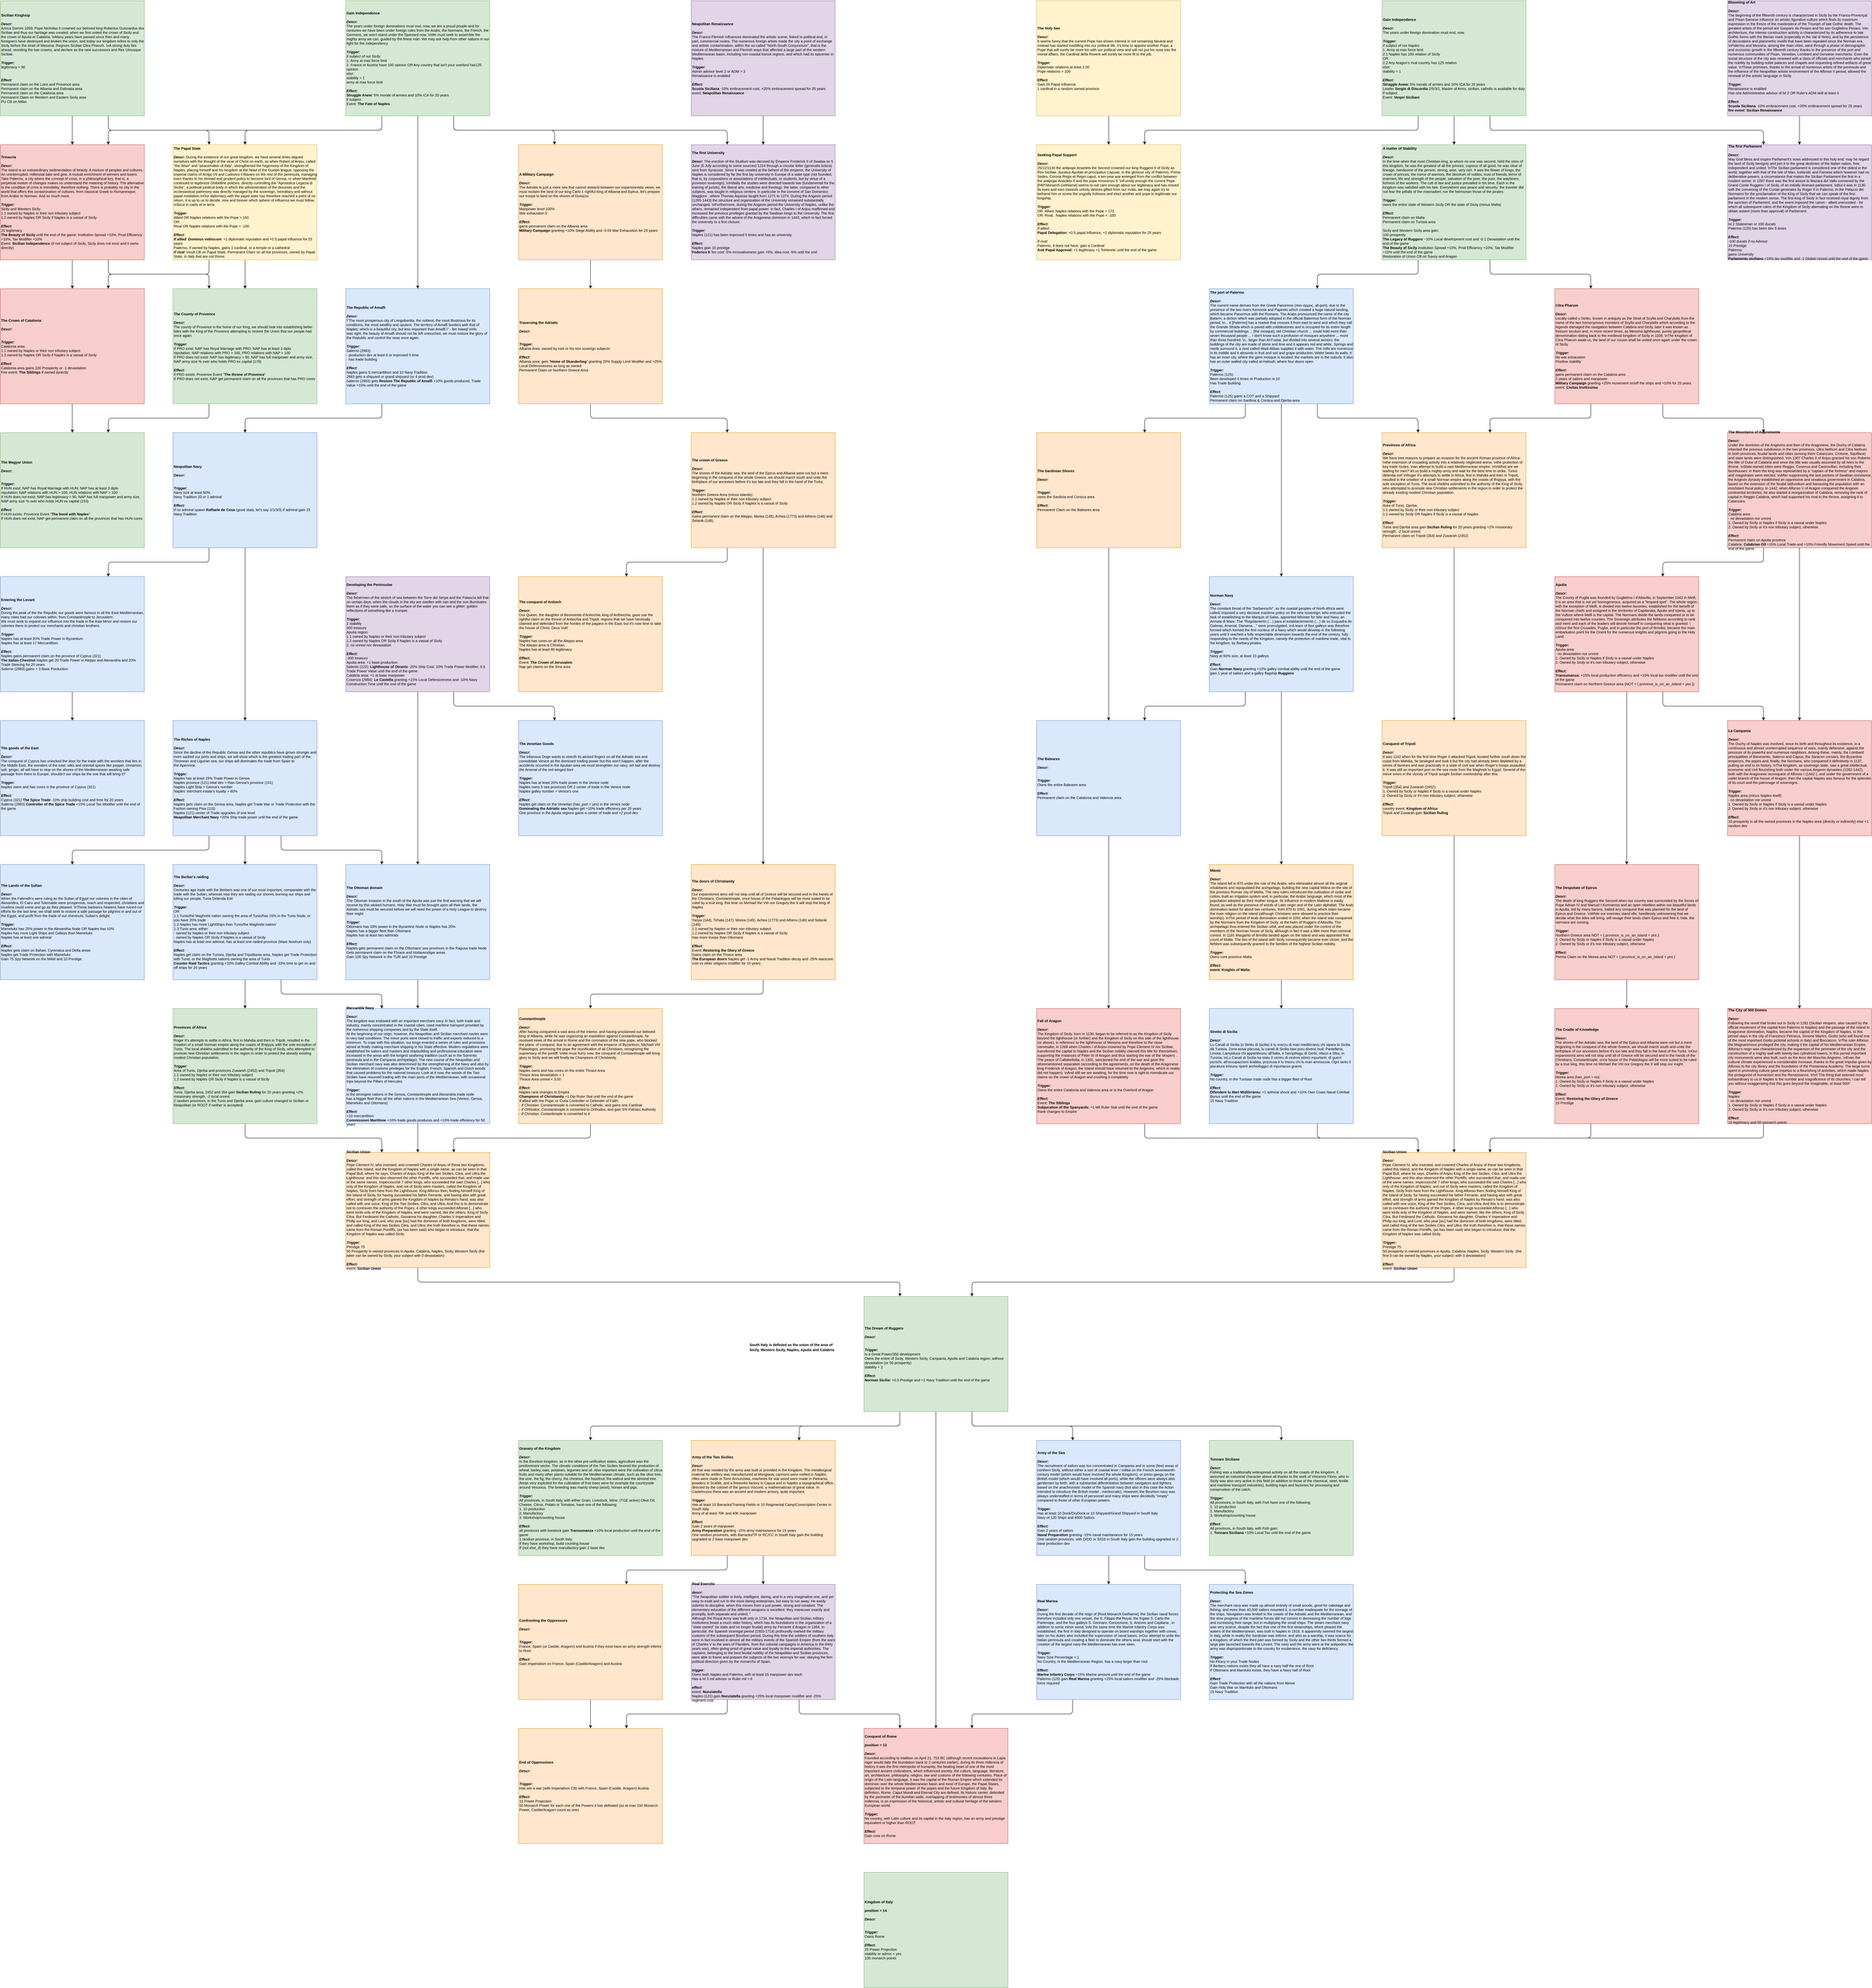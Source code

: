 <mxfile version="13.3.1" type="device" pages="6"><diagram id="03q9-LU-nTLmVCBZDo3a" name="Mission"><mxGraphModel dx="2660" dy="5002" grid="1" gridSize="10" guides="1" tooltips="1" connect="1" arrows="1" fold="1" page="1" pageScale="1" pageWidth="827" pageHeight="1169" math="0" shadow="0"><root><mxCell id="0"/><mxCell id="1" parent="0"/><mxCell id="_aINHNkmpqLI4ywB2RoT-3" style="edgeStyle=orthogonalEdgeStyle;rounded=1;orthogonalLoop=1;jettySize=auto;html=1;exitX=0.5;exitY=1;exitDx=0;exitDy=0;fontSize=10;fontColor=#000000;" parent="1" source="tL_LuFyA5FDZvaIPVx8o-1" target="tL_LuFyA5FDZvaIPVx8o-11" edge="1"><mxGeometry relative="1" as="geometry"/></mxCell><mxCell id="jf96ZAY8hrohqmGwR3uk-3" value="" style="edgeStyle=orthogonalEdgeStyle;rounded=1;orthogonalLoop=1;jettySize=auto;html=1;exitX=0.75;exitY=1;exitDx=0;exitDy=0;" parent="1" source="tL_LuFyA5FDZvaIPVx8o-1" target="jf96ZAY8hrohqmGwR3uk-2" edge="1"><mxGeometry relative="1" as="geometry"/></mxCell><mxCell id="jf96ZAY8hrohqmGwR3uk-8" value="" style="edgeStyle=orthogonalEdgeStyle;rounded=1;orthogonalLoop=1;jettySize=auto;html=1;exitX=0.25;exitY=1;exitDx=0;exitDy=0;" parent="1" source="tL_LuFyA5FDZvaIPVx8o-1" target="jf96ZAY8hrohqmGwR3uk-7" edge="1"><mxGeometry relative="1" as="geometry"/></mxCell><mxCell id="zqdP9L9QU5FnougTVppc-10" style="edgeStyle=orthogonalEdgeStyle;rounded=1;orthogonalLoop=1;jettySize=auto;html=1;exitX=0.75;exitY=1;exitDx=0;exitDy=0;entryX=0.25;entryY=0;entryDx=0;entryDy=0;" parent="1" source="tL_LuFyA5FDZvaIPVx8o-1" target="zqdP9L9QU5FnougTVppc-6" edge="1"><mxGeometry relative="1" as="geometry"/></mxCell><mxCell id="zqdP9L9QU5FnougTVppc-11" style="edgeStyle=orthogonalEdgeStyle;rounded=1;orthogonalLoop=1;jettySize=auto;html=1;exitX=0.25;exitY=1;exitDx=0;exitDy=0;entryX=0.75;entryY=0;entryDx=0;entryDy=0;" parent="1" source="tL_LuFyA5FDZvaIPVx8o-1" target="zqdP9L9QU5FnougTVppc-4" edge="1"><mxGeometry relative="1" as="geometry"/></mxCell><mxCell id="tL_LuFyA5FDZvaIPVx8o-1" value="&lt;div style=&quot;font-size: 10px&quot; align=&quot;left&quot;&gt;&lt;font style=&quot;font-size: 10px&quot;&gt;&lt;b style=&quot;font-size: 10px&quot;&gt;&lt;font style=&quot;font-size: 10px&quot;&gt;The Dream of Ruggero&lt;/font&gt;&lt;/b&gt;&lt;/font&gt;&lt;/div&gt;&lt;div style=&quot;font-size: 10px&quot; align=&quot;left&quot;&gt;&lt;font style=&quot;font-size: 10px&quot;&gt;&lt;b style=&quot;font-size: 10px&quot;&gt;&lt;font style=&quot;font-size: 10px&quot;&gt;&lt;br style=&quot;font-size: 10px&quot;&gt;&lt;/font&gt;&lt;/b&gt;&lt;/font&gt;&lt;/div&gt;&lt;div style=&quot;font-size: 10px&quot; align=&quot;left&quot;&gt;&lt;font style=&quot;font-size: 10px&quot;&gt;&lt;span style=&quot;font-size: 10px&quot;&gt;&lt;font style=&quot;font-size: 10px&quot;&gt;&lt;i style=&quot;font-size: 10px&quot;&gt;&lt;b style=&quot;font-size: 10px&quot;&gt;Descr:&lt;/b&gt;&lt;/i&gt;&lt;/font&gt;&lt;/span&gt;&lt;/font&gt;&lt;/div&gt;&lt;div style=&quot;font-size: 10px&quot; align=&quot;left&quot;&gt;&lt;div style=&quot;font-size: 10px&quot; align=&quot;left&quot;&gt;&lt;br style=&quot;font-size: 10px&quot;&gt;&lt;/div&gt;&lt;/div&gt;&lt;div style=&quot;font-size: 10px&quot; align=&quot;left&quot;&gt;&lt;font style=&quot;font-size: 10px&quot;&gt;&lt;br style=&quot;font-size: 10px&quot;&gt;&lt;/font&gt;&lt;/div&gt;&lt;div style=&quot;font-size: 10px&quot; align=&quot;left&quot;&gt;&lt;font style=&quot;font-size: 10px&quot;&gt;&lt;b style=&quot;font-size: 10px&quot;&gt;&lt;i style=&quot;font-size: 10px&quot;&gt;Trigger:&lt;/i&gt;&lt;/b&gt;&lt;/font&gt;&lt;/div&gt;&lt;div style=&quot;font-size: 10px&quot; align=&quot;left&quot;&gt;&lt;font style=&quot;font-size: 10px&quot;&gt;&lt;span style=&quot;font-size: 10px&quot;&gt;&lt;span style=&quot;font-size: 10px&quot;&gt;Is a Great Power/350 development&lt;/span&gt;&lt;i style=&quot;font-size: 10px&quot;&gt;&lt;br style=&quot;font-size: 10px&quot;&gt;&lt;/i&gt;&lt;/span&gt;&lt;b style=&quot;font-size: 10px&quot;&gt;&lt;i style=&quot;font-size: 10px&quot;&gt;&lt;/i&gt;&lt;/b&gt;&lt;/font&gt;&lt;/div&gt;&lt;div style=&quot;font-size: 10px&quot; align=&quot;left&quot;&gt;Owns the entire of Sicily, Western Sicily, Campania, Apulia and Calabria region, without devastation (or 50 prosperity)&lt;br style=&quot;font-size: 10px&quot;&gt;&lt;/div&gt;&lt;div style=&quot;font-size: 10px&quot; align=&quot;left&quot;&gt;&lt;font style=&quot;font-size: 10px&quot;&gt;stability = 2&lt;/font&gt;&lt;/div&gt;&lt;div style=&quot;font-size: 10px&quot; align=&quot;left&quot;&gt;&lt;font style=&quot;font-size: 10px&quot;&gt;&lt;br style=&quot;font-size: 10px&quot;&gt;&lt;/font&gt;&lt;/div&gt;&lt;div style=&quot;font-size: 10px&quot; align=&quot;left&quot;&gt;&lt;font style=&quot;font-size: 10px&quot;&gt;&lt;font style=&quot;font-size: 10px&quot;&gt;&lt;b style=&quot;font-size: 10px&quot;&gt;&lt;i style=&quot;font-size: 10px&quot;&gt;Effect:&lt;/i&gt;&lt;/b&gt;&lt;/font&gt;&lt;/font&gt;&lt;/div&gt;&lt;b style=&quot;font-size: 10px&quot;&gt;Norman Sicilia:&lt;/b&gt;&lt;span style=&quot;font-size: 10px&quot;&gt; +0.5 Prestige and +1 Navy Tradition until the end of the game&lt;/span&gt;" style="rounded=0;whiteSpace=wrap;html=1;align=left;fontSize=10;fillColor=#d5e8d4;strokeColor=#82b366;fontColor=#000000;" parent="1" vertex="1"><mxGeometry x="960" width="400" height="320" as="geometry"/></mxCell><mxCell id="tL_LuFyA5FDZvaIPVx8o-2" style="edgeStyle=orthogonalEdgeStyle;orthogonalLoop=1;jettySize=auto;html=1;exitX=0.5;exitY=1;exitDx=0;exitDy=0;fontColor=#FFFFFF;fontSize=12;rounded=1;" parent="1" edge="1"><mxGeometry relative="1" as="geometry"><mxPoint x="2120" y="720" as="sourcePoint"/></mxGeometry></mxCell><mxCell id="tL_LuFyA5FDZvaIPVx8o-4" style="edgeStyle=orthogonalEdgeStyle;orthogonalLoop=1;jettySize=auto;html=1;exitX=0.5;exitY=1;exitDx=0;exitDy=0;fontSize=12;fontColor=#FFFFFF;rounded=1;" parent="1" edge="1"><mxGeometry relative="1" as="geometry"><mxPoint x="2120" y="320" as="sourcePoint"/></mxGeometry></mxCell><mxCell id="zqdP9L9QU5FnougTVppc-2" style="edgeStyle=orthogonalEdgeStyle;rounded=1;orthogonalLoop=1;jettySize=auto;html=1;exitX=0.25;exitY=1;exitDx=0;exitDy=0;entryX=0.75;entryY=0;entryDx=0;entryDy=0;" parent="1" source="tL_LuFyA5FDZvaIPVx8o-7" target="tL_LuFyA5FDZvaIPVx8o-11" edge="1"><mxGeometry relative="1" as="geometry"/></mxCell><mxCell id="tL_LuFyA5FDZvaIPVx8o-7" value="&lt;div style=&quot;font-size: 10px&quot;&gt;&lt;b style=&quot;font-size: 10px&quot;&gt;Real Marina&lt;/b&gt;&lt;br style=&quot;font-size: 10px&quot;&gt;&lt;/div&gt;&lt;div style=&quot;font-size: 10px&quot;&gt;&lt;b style=&quot;font-size: 10px&quot;&gt;&lt;br style=&quot;font-size: 10px&quot;&gt;&lt;/b&gt;&lt;/div&gt;&lt;div style=&quot;font-size: 10px&quot;&gt;&lt;i style=&quot;font-size: 10px&quot;&gt;&lt;b style=&quot;font-size: 10px&quot;&gt;Descr:&lt;/b&gt;&lt;/i&gt;&lt;/div&gt;&lt;div style=&quot;font-size: 10px&quot;&gt;&lt;div style=&quot;font-size: 10px&quot;&gt;During the first decade of the reign of [Root.Monarch.GetName], the Sicilian naval forces therefore included only one vessel, the S. Filippo-the Royal, the frigate S. Carlo-the Partenope, and the four galleys S. Gennaro, Concezione, S. Antonio and Capitana , in addition to some minor wood. \n&lt;span title=&quot;&quot; class=&quot;&quot; style=&quot;font-size: 10px&quot;&gt;At the same time the Marine Infantry Corps was established, the first in Italy designed to operate on board warships together with crews;&lt;/span&gt;&lt;span style=&quot;font-size: 10px&quot;&gt; &lt;/span&gt;&lt;span title=&quot;&quot; class=&quot;&quot; style=&quot;font-size: 10px&quot;&gt;later on his duties also included the supervision of naval bases. \nOur attempt to unite the Italian peninsula and creating a fleet to dominate the others seas should start with the creation of the largest navy the Mediterranean has ever seen.&lt;/span&gt;&lt;br style=&quot;font-size: 10px&quot;&gt;&lt;/div&gt;&lt;/div&gt;&lt;div style=&quot;font-size: 10px&quot;&gt;&lt;font style=&quot;font-size: 10px&quot;&gt;&lt;br style=&quot;font-size: 10px&quot;&gt;&lt;/font&gt;&lt;/div&gt;&lt;div style=&quot;font-size: 10px&quot;&gt;&lt;font style=&quot;font-size: 10px&quot;&gt;&lt;i style=&quot;font-size: 10px&quot;&gt;&lt;b style=&quot;font-size: 10px&quot;&gt;Trigger:&lt;/b&gt;&lt;/i&gt;&lt;/font&gt;&lt;/div&gt;&lt;div style=&quot;font-size: 10px&quot;&gt;Navy Size Percentage = 1&lt;/div&gt;&lt;div style=&quot;font-size: 10px&quot;&gt;No Country, in the Mediterranean Region, has a navy larger than root&lt;/div&gt;&lt;div style=&quot;font-size: 10px&quot;&gt;&lt;br style=&quot;font-size: 10px&quot;&gt;&lt;/div&gt;&lt;div style=&quot;font-size: 10px&quot;&gt;&lt;font style=&quot;font-size: 10px&quot;&gt;&lt;b style=&quot;font-size: 10px&quot;&gt;&lt;i style=&quot;font-size: 10px&quot;&gt;Effect:&lt;/i&gt;&lt;/b&gt;&lt;/font&gt;&lt;/div&gt;&lt;div style=&quot;font-size: 10px&quot;&gt;&lt;font style=&quot;font-size: 10px&quot;&gt;&lt;b style=&quot;font-size: 10px&quot;&gt;Marine Infantry Corps&lt;/b&gt;&amp;nbsp;+15% Marine amount until the end of the game&lt;br style=&quot;font-size: 10px&quot;&gt;&lt;/font&gt;&lt;/div&gt;&lt;div style=&quot;font-size: 10px&quot;&gt;&lt;font style=&quot;font-size: 10px&quot;&gt;Palermo (125) gain &lt;b&gt;Real Marina&lt;/b&gt;&amp;nbsp;granting +25% local sailors modifier and -25% blockade force required&lt;/font&gt;&lt;/div&gt;" style="rounded=0;whiteSpace=wrap;html=1;align=left;fontSize=10;fillColor=#dae8fc;strokeColor=#6c8ebf;fontColor=#000000;" parent="1" vertex="1"><mxGeometry x="1440" y="800" width="400" height="320" as="geometry"/></mxCell><mxCell id="tL_LuFyA5FDZvaIPVx8o-11" value="&lt;div style=&quot;font-size: 10px&quot;&gt;&lt;b style=&quot;font-size: 10px&quot;&gt;Conquest of Rome&lt;br style=&quot;font-size: 10px&quot;&gt;&lt;/b&gt;&lt;/div&gt;&lt;div style=&quot;font-size: 10px&quot;&gt;&lt;b style=&quot;font-size: 10px&quot;&gt;&lt;br style=&quot;font-size: 10px&quot;&gt;&lt;/b&gt;&lt;/div&gt;&lt;div style=&quot;font-size: 10px&quot;&gt;&lt;b style=&quot;font-size: 10px&quot;&gt;position = 13&lt;/b&gt;&lt;/div&gt;&lt;div style=&quot;font-size: 10px&quot;&gt;&lt;b style=&quot;font-size: 10px&quot;&gt;&lt;br&gt;&lt;/b&gt;&lt;/div&gt;&lt;div style=&quot;font-size: 10px&quot;&gt;&lt;b style=&quot;font-size: 10px&quot;&gt;&lt;i style=&quot;font-size: 10px&quot;&gt;Descr:&lt;/i&gt;&lt;/b&gt;&lt;/div&gt;&lt;div&gt;Founded according to tradition on April 21, 753 BC (although recent excavations in Lapis niger would date the foundation back to 2 centuries earlier), during its three millennia of history it was the first metropolis of humanity, the beating heart of one of the most important ancient civilizations, which influenced society, the culture, language, literature, art, architecture, philosophy, religion, law and customs of the following centuries. Place of origin of the Latin language, it was the capital of the Roman Empire which extended its dominion over the whole Mediterranean basin and most of Europe, the Papal States, subjected to the temporal power of the popes and the future Kingdom of Italy. By definition, Rome, Caput Mundi and Eternal City are defined. Its historic center, delimited by the perimeter of the Aurelian walls, overlapping of testimonies of almost three millennia, is an expression of the historical, artistic and cultural heritage of the western European world.&lt;br style=&quot;font-size: 10px&quot;&gt;&lt;/div&gt;&lt;div style=&quot;font-size: 10px&quot;&gt;&lt;br style=&quot;font-size: 10px&quot;&gt;&lt;/div&gt;&lt;div style=&quot;font-size: 10px&quot;&gt;&lt;b style=&quot;font-size: 10px&quot;&gt;&lt;i style=&quot;font-size: 10px&quot;&gt;Trigger:&lt;/i&gt;&lt;/b&gt;&lt;/div&gt;&lt;div style=&quot;font-size: 10px&quot;&gt;No country, with Latin culture and its capital in the Italy region, has an army and prestige equivalent or higher than ROOT&lt;/div&gt;&lt;div style=&quot;font-size: 10px&quot;&gt;&lt;br style=&quot;font-size: 10px&quot;&gt;&lt;/div&gt;&lt;div style=&quot;font-size: 10px&quot;&gt;&lt;b style=&quot;font-size: 10px&quot;&gt;&lt;i style=&quot;font-size: 10px&quot;&gt;Effect:&lt;/i&gt;&lt;/b&gt;&lt;/div&gt;Gain core on Rome" style="rounded=0;whiteSpace=wrap;html=1;align=left;fontSize=10;fillColor=#f8cecc;strokeColor=#b85450;fontColor=#000000;" parent="1" vertex="1"><mxGeometry x="960" y="1200" width="400" height="320" as="geometry"/></mxCell><mxCell id="_eWZUfk57od1SNaAmzCj-8" style="edgeStyle=orthogonalEdgeStyle;rounded=1;orthogonalLoop=1;jettySize=auto;html=1;exitX=0.75;exitY=1;exitDx=0;exitDy=0;entryX=0.25;entryY=0;entryDx=0;entryDy=0;" parent="1" source="UxTLJdaVhpUWaiitY8JJ-7" target="UxTLJdaVhpUWaiitY8JJ-9" edge="1"><mxGeometry relative="1" as="geometry"/></mxCell><mxCell id="_eWZUfk57od1SNaAmzCj-18" style="edgeStyle=orthogonalEdgeStyle;rounded=1;orthogonalLoop=1;jettySize=auto;html=1;exitX=0.25;exitY=1;exitDx=0;exitDy=0;entryX=0.5;entryY=0;entryDx=0;entryDy=0;" parent="1" source="UxTLJdaVhpUWaiitY8JJ-7" target="UxTLJdaVhpUWaiitY8JJ-55" edge="1"><mxGeometry relative="1" as="geometry"/></mxCell><mxCell id="_eWZUfk57od1SNaAmzCj-29" style="edgeStyle=orthogonalEdgeStyle;rounded=1;orthogonalLoop=1;jettySize=auto;html=1;exitX=0.5;exitY=1;exitDx=0;exitDy=0;" parent="1" source="UxTLJdaVhpUWaiitY8JJ-7" target="UxTLJdaVhpUWaiitY8JJ-15" edge="1"><mxGeometry relative="1" as="geometry"/></mxCell><mxCell id="_eWZUfk57od1SNaAmzCj-30" style="edgeStyle=orthogonalEdgeStyle;rounded=1;orthogonalLoop=1;jettySize=auto;html=1;exitX=0.25;exitY=1;exitDx=0;exitDy=0;entryX=0.75;entryY=0;entryDx=0;entryDy=0;" parent="1" source="UxTLJdaVhpUWaiitY8JJ-7" target="UxTLJdaVhpUWaiitY8JJ-32" edge="1"><mxGeometry relative="1" as="geometry"/></mxCell><mxCell id="Rz-X_4nNHocSLJr0VD9A-7" style="edgeStyle=orthogonalEdgeStyle;rounded=1;orthogonalLoop=1;jettySize=auto;html=1;exitX=0.75;exitY=1;exitDx=0;exitDy=0;entryX=0.25;entryY=0;entryDx=0;entryDy=0;" parent="1" source="UxTLJdaVhpUWaiitY8JJ-7" target="_eWZUfk57od1SNaAmzCj-35" edge="1"><mxGeometry relative="1" as="geometry"/></mxCell><mxCell id="UxTLJdaVhpUWaiitY8JJ-7" value="&lt;div style=&quot;font-size: 10px&quot; align=&quot;left&quot;&gt;&lt;font style=&quot;font-size: 10px&quot;&gt;&lt;b style=&quot;font-size: 10px&quot;&gt;&lt;font style=&quot;font-size: 10px&quot;&gt;Gain Independence&lt;/font&gt;&lt;/b&gt;&lt;/font&gt;&lt;/div&gt;&lt;div style=&quot;font-size: 10px&quot; align=&quot;left&quot;&gt;&lt;font style=&quot;font-size: 10px&quot;&gt;&lt;b style=&quot;font-size: 10px&quot;&gt;&lt;font style=&quot;font-size: 10px&quot;&gt;&lt;br style=&quot;font-size: 10px&quot;&gt;&lt;/font&gt;&lt;/b&gt;&lt;/font&gt;&lt;/div&gt;&lt;div style=&quot;font-size: 10px&quot; align=&quot;left&quot;&gt;&lt;font style=&quot;font-size: 10px&quot;&gt;&lt;span style=&quot;font-size: 10px&quot;&gt;&lt;font style=&quot;font-size: 10px&quot;&gt;&lt;i style=&quot;font-size: 10px&quot;&gt;&lt;b style=&quot;font-size: 10px&quot;&gt;Descr:&lt;/b&gt;&lt;/i&gt;&lt;/font&gt;&lt;/span&gt;&lt;/font&gt;&lt;/div&gt;&lt;div style=&quot;font-size: 10px&quot; align=&quot;left&quot;&gt;&lt;div align=&quot;left&quot; style=&quot;font-size: 10px&quot;&gt;The years under foreign dominations must end, now, we are a proud people and for centuries we have been under foreign rules from the Arabs, the Normans, the French, the Germans, we won't stand under the Spaniard now. \n&lt;span style=&quot;font-size: 10px&quot;&gt;We must seek to assemble the mighty army we can, guided by the finest man.&amp;nbsp;&lt;/span&gt;&lt;span style=&quot;font-size: 10px&quot;&gt;We may ask help from other nations in our fight for the independency&lt;/span&gt;&lt;/div&gt;&lt;/div&gt;&lt;div style=&quot;font-size: 10px&quot; align=&quot;left&quot;&gt;&lt;font style=&quot;font-size: 10px&quot;&gt;&lt;br style=&quot;font-size: 10px&quot;&gt;&lt;/font&gt;&lt;/div&gt;&lt;div style=&quot;font-size: 10px&quot; align=&quot;left&quot;&gt;&lt;font style=&quot;font-size: 10px&quot;&gt;&lt;b style=&quot;font-size: 10px&quot;&gt;&lt;i style=&quot;font-size: 10px&quot;&gt;Trigger:&lt;/i&gt;&lt;/b&gt;&lt;/font&gt;&lt;/div&gt;&lt;div style=&quot;font-size: 10px&quot; align=&quot;left&quot;&gt;&lt;font style=&quot;font-size: 10px&quot;&gt;&lt;i style=&quot;font-size: 10px&quot;&gt;if subject of not Sicily:&lt;/i&gt;&lt;/font&gt;&lt;/div&gt;&lt;div style=&quot;font-size: 10px&quot; align=&quot;left&quot;&gt;&lt;span style=&quot;font-size: 10px&quot;&gt;1. Army at max force limit&lt;/span&gt;&lt;/div&gt;&lt;div style=&quot;font-size: 10px&quot; align=&quot;left&quot;&gt;&lt;font style=&quot;font-size: 10px&quot;&gt;2. France or Austria have 100 opinion OR Any country that isn't your overlord has125 opinion&lt;br style=&quot;font-size: 10px&quot;&gt;&lt;/font&gt;&lt;/div&gt;&lt;div style=&quot;font-size: 10px&quot; align=&quot;left&quot;&gt;&lt;font style=&quot;font-size: 10px&quot;&gt;&lt;i style=&quot;font-size: 10px&quot;&gt;else:&lt;/i&gt;&lt;/font&gt;&lt;/div&gt;&lt;div style=&quot;font-size: 10px&quot; align=&quot;left&quot;&gt;&lt;font style=&quot;font-size: 10px&quot;&gt;stability = 1&lt;/font&gt;&lt;/div&gt;&lt;div style=&quot;font-size: 10px&quot; align=&quot;left&quot;&gt;&lt;font style=&quot;font-size: 10px&quot;&gt;army at max force limit&lt;/font&gt;&lt;/div&gt;&lt;div style=&quot;font-size: 10px&quot; align=&quot;left&quot;&gt;&lt;font style=&quot;font-size: 10px&quot;&gt;&lt;br&gt;&lt;/font&gt;&lt;/div&gt;&lt;div style=&quot;font-size: 10px&quot; align=&quot;left&quot;&gt;&lt;font style=&quot;font-size: 10px&quot;&gt;&lt;font style=&quot;font-size: 10px&quot;&gt;&lt;b style=&quot;font-size: 10px&quot;&gt;&lt;i style=&quot;font-size: 10px&quot;&gt;Effect:&lt;/i&gt;&lt;/b&gt;&lt;/font&gt;&lt;/font&gt;&lt;/div&gt;&lt;b style=&quot;font-size: 10px&quot;&gt;S&lt;/b&gt;&lt;b style=&quot;font-size: 10px&quot;&gt;truggle Anew: &lt;/b&gt;&lt;span style=&quot;font-size: 10px&quot;&gt;5% morale of armies and&amp;nbsp;10% ICA for 20 years&lt;/span&gt;&lt;br style=&quot;font-size: 10px&quot;&gt;&lt;div style=&quot;font-size: 10px&quot; align=&quot;left&quot;&gt;&lt;span style=&quot;font-size: 10px&quot;&gt;if subject:&lt;/span&gt;&lt;/div&gt;&lt;div style=&quot;font-size: 10px&quot; align=&quot;left&quot;&gt;&lt;span style=&quot;font-size: 10px&quot;&gt;Event: &lt;b style=&quot;font-size: 10px&quot;&gt;The Fate of Naples&lt;/b&gt;&lt;/span&gt;&lt;/div&gt;" style="rounded=0;whiteSpace=wrap;html=1;align=left;fontSize=10;fillColor=#d5e8d4;strokeColor=#82b366;" parent="1" vertex="1"><mxGeometry x="-480" y="-3600" width="400" height="320" as="geometry"/></mxCell><mxCell id="Rz-X_4nNHocSLJr0VD9A-32" style="edgeStyle=orthogonalEdgeStyle;rounded=1;orthogonalLoop=1;jettySize=auto;html=1;exitX=0.5;exitY=1;exitDx=0;exitDy=0;" parent="1" source="UxTLJdaVhpUWaiitY8JJ-8" target="UxTLJdaVhpUWaiitY8JJ-26" edge="1"><mxGeometry relative="1" as="geometry"/></mxCell><mxCell id="Rz-X_4nNHocSLJr0VD9A-33" style="edgeStyle=orthogonalEdgeStyle;rounded=1;orthogonalLoop=1;jettySize=auto;html=1;exitX=0.75;exitY=1;exitDx=0;exitDy=0;entryX=0.25;entryY=0;entryDx=0;entryDy=0;" parent="1" source="UxTLJdaVhpUWaiitY8JJ-8" target="UxTLJdaVhpUWaiitY8JJ-31" edge="1"><mxGeometry relative="1" as="geometry"/></mxCell><mxCell id="UxTLJdaVhpUWaiitY8JJ-8" value="&lt;div style=&quot;font-size: 10px&quot; align=&quot;left&quot;&gt;&lt;b style=&quot;font-size: 10px&quot;&gt;&lt;font style=&quot;font-size: 10px&quot;&gt;Developing the Peninsulae&lt;/font&gt;&lt;/b&gt;&lt;/div&gt;&lt;div style=&quot;font-size: 10px&quot; align=&quot;left&quot;&gt;&lt;font style=&quot;font-size: 10px&quot;&gt;&lt;b style=&quot;font-size: 10px&quot;&gt;&lt;font style=&quot;font-size: 10px&quot;&gt;&lt;br style=&quot;font-size: 10px&quot;&gt;&lt;/font&gt;&lt;/b&gt;&lt;/font&gt;&lt;/div&gt;&lt;div style=&quot;font-size: 10px&quot; align=&quot;left&quot;&gt;&lt;font style=&quot;font-size: 10px&quot;&gt;&lt;span style=&quot;font-size: 10px&quot;&gt;&lt;font style=&quot;font-size: 10px&quot;&gt;&lt;i style=&quot;font-size: 10px&quot;&gt;&lt;b style=&quot;font-size: 10px&quot;&gt;Descr:&lt;/b&gt;&lt;/i&gt;&lt;/font&gt;&lt;/span&gt;&lt;/font&gt;&lt;/div&gt;&lt;div align=&quot;left&quot; style=&quot;font-size: 10px&quot;&gt;&lt;div align=&quot;left&quot; style=&quot;font-size: 10px&quot;&gt;The fishermen of the stretch of sea between the Torre del Serpe and the Palascìa tell that on certain days, when the clouds in the sky are swollen with rain and the sun illuminates them as if they were sails, on the surface of the water you can see a glitter: golden reflections of something like a trumpet.&lt;br style=&quot;font-size: 10px&quot;&gt;&lt;/div&gt;&lt;div align=&quot;left&quot; style=&quot;font-size: 10px&quot;&gt;&lt;br style=&quot;font-size: 10px&quot;&gt;&lt;/div&gt;&lt;/div&gt;&lt;div style=&quot;font-size: 10px&quot; align=&quot;left&quot;&gt;&lt;font style=&quot;font-size: 10px&quot;&gt;&lt;b style=&quot;font-size: 10px&quot;&gt;&lt;i style=&quot;font-size: 10px&quot;&gt;Trigger:&lt;/i&gt;&lt;/b&gt;&lt;/font&gt;&lt;/div&gt;&lt;div style=&quot;font-size: 10px&quot; align=&quot;left&quot;&gt;&lt;div align=&quot;left&quot; style=&quot;font-size: 10px&quot;&gt;2 stability&lt;/div&gt;&lt;div align=&quot;left&quot; style=&quot;font-size: 10px&quot;&gt;300 treasury&lt;/div&gt;&lt;div align=&quot;left&quot; style=&quot;font-size: 10px&quot;&gt;Apulia region:&lt;/div&gt;&lt;div align=&quot;left&quot; style=&quot;font-size: 10px&quot;&gt;&lt;div style=&quot;font-size: 10px&quot;&gt;1.1 owned by Naples or their non tributary subject&lt;/div&gt;&lt;div style=&quot;font-size: 10px&quot;&gt;1.2 owned by Naples OR Sicily if Naples is a vassal of Sicily&lt;/div&gt;&lt;/div&gt;&lt;div align=&quot;left&quot; style=&quot;font-size: 10px&quot;&gt;2. no unrest nor devastation&lt;/div&gt;&lt;div align=&quot;left&quot; style=&quot;font-size: 10px&quot;&gt;&lt;br style=&quot;font-size: 10px&quot;&gt;&lt;/div&gt;&lt;/div&gt;&lt;div style=&quot;font-size: 10px&quot; align=&quot;left&quot;&gt;&lt;font style=&quot;font-size: 10px&quot;&gt;&lt;font style=&quot;font-size: 10px&quot;&gt;&lt;b style=&quot;font-size: 10px&quot;&gt;&lt;i style=&quot;font-size: 10px&quot;&gt;Effect:&lt;/i&gt;&lt;/b&gt;&lt;/font&gt;&lt;/font&gt;&lt;/div&gt;&lt;div style=&quot;font-size: 10px&quot; align=&quot;left&quot;&gt;&lt;font style=&quot;font-size: 10px&quot;&gt;&lt;font style=&quot;font-size: 10px&quot;&gt;&lt;span style=&quot;font-size: 10px&quot;&gt;&lt;span style=&quot;font-size: 10px&quot;&gt;-300 treasury&lt;/span&gt;&lt;/span&gt;&lt;/font&gt;&lt;/font&gt;&lt;/div&gt;&lt;div style=&quot;font-size: 10px&quot; align=&quot;left&quot;&gt;&lt;font style=&quot;font-size: 10px&quot;&gt;&lt;font style=&quot;font-size: 10px&quot;&gt;&lt;span style=&quot;font-size: 10px&quot;&gt;&lt;span style=&quot;font-size: 10px&quot;&gt;Apulia area: +1 base production&lt;/span&gt;&lt;/span&gt;&lt;/font&gt;&lt;/font&gt;&lt;/div&gt;&lt;div style=&quot;font-size: 10px&quot; align=&quot;left&quot;&gt;&lt;font style=&quot;font-size: 10px&quot;&gt;&lt;font style=&quot;font-size: 10px&quot;&gt;&lt;span style=&quot;font-size: 10px&quot;&gt;&lt;span style=&quot;font-size: 10px&quot;&gt;Salento (122):&amp;nbsp;&lt;b style=&quot;font-size: 10px&quot;&gt;Lighthouse of Otranto&lt;/b&gt;&amp;nbsp;-20% Ship Cost, 10% Trade Power Modifier, 0.5 Trade Power Value until the end of the game&lt;/span&gt;&lt;/span&gt;&lt;/font&gt;&lt;/font&gt;&lt;/div&gt;&lt;div align=&quot;left&quot; style=&quot;font-size: 10px&quot;&gt;&lt;div align=&quot;left&quot; style=&quot;font-size: 10px&quot;&gt;&lt;span style=&quot;font-size: 10px&quot;&gt;Calabria area: +1 at base manpower&lt;/span&gt;&lt;/div&gt;&lt;div align=&quot;left&quot; style=&quot;font-size: 10px&quot;&gt;&lt;font&gt;Cosenza (2984): &lt;b&gt;Le Castella&lt;/b&gt;&amp;nbsp;granting +15% Local Defensiveness and -10% Navy Construction Time until the end of the game&lt;/font&gt;&lt;/div&gt;&lt;/div&gt;" style="rounded=0;whiteSpace=wrap;html=1;align=left;fontSize=10;fillColor=#e1d5e7;strokeColor=#9673a6;" parent="1" vertex="1"><mxGeometry x="-480" y="-2000" width="400" height="320" as="geometry"/></mxCell><mxCell id="UxTLJdaVhpUWaiitY8JJ-9" value="&lt;div style=&quot;font-size: 10px&quot; align=&quot;left&quot;&gt;&lt;font style=&quot;font-size: 10px&quot;&gt;&lt;b style=&quot;font-size: 10px&quot;&gt;&lt;font style=&quot;font-size: 10px&quot;&gt;The first University&lt;/font&gt;&lt;/b&gt;&lt;/font&gt;&lt;/div&gt;&lt;div style=&quot;font-size: 10px&quot; align=&quot;left&quot;&gt;&lt;font style=&quot;font-size: 10px&quot;&gt;&lt;b style=&quot;font-size: 10px&quot;&gt;&lt;font style=&quot;font-size: 10px&quot;&gt;&lt;br style=&quot;font-size: 10px&quot;&gt;&lt;/font&gt;&lt;/b&gt;&lt;/font&gt;&lt;/div&gt;&lt;div style=&quot;font-size: 10px&quot; align=&quot;left&quot;&gt;&lt;font style=&quot;font-size: 10px&quot;&gt;&lt;span style=&quot;font-size: 10px&quot;&gt;&lt;font style=&quot;font-size: 10px&quot;&gt;&lt;i style=&quot;font-size: 10px&quot;&gt;&lt;b style=&quot;font-size: 10px&quot;&gt;Descr:&amp;nbsp;&lt;/b&gt;&lt;/i&gt;&lt;/font&gt;&lt;/span&gt;&lt;/font&gt;&lt;span&gt;The erection of the Studium was decreed by Emperor Frederick II of Swabia on 5 June (5 July according to some sources) 1224 through a circular letter (generalis lictera) sent from Syracuse. Since it was created at the behest of the emperor, the University of Naples is considered by far the first lay university in Europe of a state type (not founded, that is, by corporations or associations of intellectuals, or students, but by virtue of a provision sovereign). \n&lt;/span&gt;&lt;span&gt;Initially the studies were directed towards law (fundamental for the training of jurists), the liberal arts, medicine and theology: the latter, compared to other subjects, was taught in religious centers, in particular in the convent of San Domenico Maggiore , where Thomas Aquinas taught from 1271 to 1274. During the Angevin period (1265-1443) the structure and organization of the University remained substantially unchanged. \n&lt;/span&gt;&lt;span&gt;Furthermore, during the Angevin period the University of Naples, unlike the others, remained independent from papal power: in fact, Charles I of Anjou reaffirmed and increased the previous privileges granted by the Swabian kings to the University. The first difficulties came with the advent of the Aragonese dominion in 1443, which in fact forced the university to a first closure.&lt;/span&gt;&lt;/div&gt;&lt;div style=&quot;font-size: 10px&quot; align=&quot;left&quot;&gt;&lt;div align=&quot;left&quot; style=&quot;font-size: 10px&quot;&gt;&lt;div align=&quot;left&quot;&gt;&lt;br&gt;&lt;/div&gt;&lt;/div&gt;&lt;/div&gt;&lt;div style=&quot;font-size: 10px&quot; align=&quot;left&quot;&gt;&lt;font style=&quot;font-size: 10px&quot;&gt;&lt;b style=&quot;font-size: 10px&quot;&gt;&lt;i style=&quot;font-size: 10px&quot;&gt;Trigger:&lt;/i&gt;&lt;/b&gt;&lt;/font&gt;&lt;/div&gt;&lt;div style=&quot;font-size: 10px&quot; align=&quot;left&quot;&gt;&lt;span style=&quot;&quot;&gt;Naples (121)&amp;nbsp;&lt;/span&gt;&lt;span style=&quot;&quot;&gt;has been improved 5 times and has&amp;nbsp;&lt;/span&gt;&lt;span style=&quot;&quot;&gt;an university&lt;/span&gt;&lt;br&gt;&lt;/div&gt;&lt;div style=&quot;font-size: 10px&quot; align=&quot;left&quot;&gt;&lt;br style=&quot;font-size: 10px&quot;&gt;&lt;/div&gt;&lt;div style=&quot;font-size: 10px&quot; align=&quot;left&quot;&gt;&lt;font style=&quot;font-size: 10px&quot;&gt;&lt;font style=&quot;font-size: 10px&quot;&gt;&lt;b style=&quot;font-size: 10px&quot;&gt;&lt;i style=&quot;font-size: 10px&quot;&gt;Effect:&lt;/i&gt;&lt;/b&gt;&lt;/font&gt;&lt;/font&gt;&lt;/div&gt;&lt;div style=&quot;font-size: 10px&quot; align=&quot;left&quot;&gt;&lt;span&gt;Naples gain 10 prestige&lt;/span&gt;&lt;br&gt;&lt;/div&gt;&lt;div style=&quot;font-size: 10px&quot; align=&quot;left&quot;&gt;&lt;b style=&quot;font-size: 10px&quot;&gt;Federico II&lt;/b&gt;&amp;nbsp;&lt;span&gt;Tec cost -5% Innovativeness gain +&lt;/span&gt;&lt;span&gt;5%, idea cost&amp;nbsp;&lt;/span&gt;&lt;span&gt;-5% until the end&lt;/span&gt;&lt;/div&gt;" style="rounded=0;whiteSpace=wrap;html=1;align=left;fontSize=10;fillColor=#e1d5e7;strokeColor=#9673a6;" parent="1" vertex="1"><mxGeometry x="480" y="-3200" width="400" height="320" as="geometry"/></mxCell><mxCell id="UxTLJdaVhpUWaiitY8JJ-10" style="edgeStyle=orthogonalEdgeStyle;rounded=1;orthogonalLoop=1;jettySize=auto;html=1;exitX=0.5;exitY=1;exitDx=0;exitDy=0;fontSize=10;fontColor=#000000;" parent="1" source="UxTLJdaVhpUWaiitY8JJ-11" target="UxTLJdaVhpUWaiitY8JJ-9" edge="1"><mxGeometry relative="1" as="geometry"/></mxCell><mxCell id="UxTLJdaVhpUWaiitY8JJ-11" value="&lt;div style=&quot;font-size: 10px&quot; align=&quot;left&quot;&gt;&lt;b style=&quot;font-size: 10px&quot;&gt;&lt;font style=&quot;font-size: 10px&quot;&gt;Neapolitan Renaissance&lt;/font&gt;&lt;/b&gt;&lt;/div&gt;&lt;div style=&quot;font-size: 10px&quot; align=&quot;left&quot;&gt;&lt;font style=&quot;font-size: 10px&quot;&gt;&lt;b style=&quot;font-size: 10px&quot;&gt;&lt;font style=&quot;font-size: 10px&quot;&gt;&lt;br style=&quot;font-size: 10px&quot;&gt;&lt;/font&gt;&lt;/b&gt;&lt;/font&gt;&lt;/div&gt;&lt;div style=&quot;font-size: 10px&quot; align=&quot;left&quot;&gt;&lt;font style=&quot;font-size: 10px&quot;&gt;&lt;span style=&quot;font-size: 10px&quot;&gt;&lt;font style=&quot;font-size: 10px&quot;&gt;&lt;i style=&quot;font-size: 10px&quot;&gt;&lt;b style=&quot;font-size: 10px&quot;&gt;Descr:&lt;/b&gt;&lt;/i&gt;&lt;/font&gt;&lt;/span&gt;&lt;/font&gt;&lt;/div&gt;&lt;div align=&quot;left&quot; style=&quot;font-size: 10px&quot;&gt;&lt;div align=&quot;left&quot; style=&quot;font-size: 10px&quot;&gt;The Franco-Flemish influences dominated the artistic scene, linked to political and, in part, commercial routes. The numerous foreign artists made the city a point of exchange and artistic contamination, within the so-called &quot;North-South Conjuncture&quot;, that is the mixture of Mediterranean and Flemish ways that affected a large part of the western Mediterranean basin, including non-coastal transit regions, and which had its epicenter in Naples.&lt;br style=&quot;font-size: 10px&quot;&gt;&lt;/div&gt;&lt;div align=&quot;left&quot; style=&quot;font-size: 10px&quot;&gt;&lt;br style=&quot;font-size: 10px&quot;&gt;&lt;/div&gt;&lt;/div&gt;&lt;div style=&quot;font-size: 10px&quot; align=&quot;left&quot;&gt;&lt;font style=&quot;font-size: 10px&quot;&gt;&lt;b style=&quot;font-size: 10px&quot;&gt;&lt;i style=&quot;font-size: 10px&quot;&gt;Trigger:&lt;/i&gt;&lt;/b&gt;&lt;/font&gt;&lt;/div&gt;&lt;div style=&quot;font-size: 10px&quot; align=&quot;left&quot;&gt;Admin advisor level 2 or ADM = 3&lt;/div&gt;&lt;div style=&quot;font-size: 10px&quot; align=&quot;left&quot;&gt;Renaissance is enabled&lt;/div&gt;&lt;div style=&quot;font-size: 10px&quot; align=&quot;left&quot;&gt;&lt;br style=&quot;font-size: 10px&quot;&gt;&lt;/div&gt;&lt;div style=&quot;font-size: 10px&quot; align=&quot;left&quot;&gt;&lt;font style=&quot;font-size: 10px&quot;&gt;&lt;font style=&quot;font-size: 10px&quot;&gt;&lt;b style=&quot;font-size: 10px&quot;&gt;&lt;i style=&quot;font-size: 10px&quot;&gt;Effect:&lt;/i&gt;&lt;/b&gt;&lt;/font&gt;&lt;/font&gt;&lt;/div&gt;&lt;div style=&quot;font-size: 10px&quot; align=&quot;left&quot;&gt;&lt;b style=&quot;font-size: 10px&quot;&gt;Scuola Siciliana&lt;/b&gt;&amp;nbsp;-10% embracement cost, +20% embracement spread for 25 years&lt;/div&gt;&lt;div style=&quot;font-size: 10px&quot; align=&quot;left&quot;&gt;event:&amp;nbsp;&lt;b style=&quot;font-size: 10px&quot;&gt;Neapolitan Renaissance&lt;/b&gt;&lt;/div&gt;" style="rounded=0;whiteSpace=wrap;html=1;align=left;fontSize=10;fillColor=#e1d5e7;strokeColor=#9673a6;fontColor=#000000;" parent="1" vertex="1"><mxGeometry x="480" y="-3600" width="400" height="320" as="geometry"/></mxCell><mxCell id="Rz-X_4nNHocSLJr0VD9A-2" style="edgeStyle=orthogonalEdgeStyle;rounded=1;orthogonalLoop=1;jettySize=auto;html=1;exitX=0.25;exitY=1;exitDx=0;exitDy=0;entryX=0.5;entryY=0;entryDx=0;entryDy=0;" parent="1" source="UxTLJdaVhpUWaiitY8JJ-15" target="_eWZUfk57od1SNaAmzCj-27" edge="1"><mxGeometry relative="1" as="geometry"/></mxCell><mxCell id="UxTLJdaVhpUWaiitY8JJ-15" value="&lt;div style=&quot;font-size: 10px&quot;&gt;&lt;b style=&quot;font-size: 10px&quot;&gt;The Republic of Amalfi&lt;/b&gt;&lt;br style=&quot;font-size: 10px&quot;&gt;&lt;/div&gt;&lt;div style=&quot;font-size: 10px&quot;&gt;&lt;b style=&quot;font-size: 10px&quot;&gt;&lt;br style=&quot;font-size: 10px&quot;&gt;&lt;/b&gt;&lt;/div&gt;&lt;div style=&quot;font-size: 10px&quot;&gt;&lt;i style=&quot;font-size: 10px&quot;&gt;&lt;b style=&quot;font-size: 10px&quot;&gt;Descr:&lt;/b&gt;&lt;/i&gt;&lt;/div&gt;&lt;div style=&quot;font-size: 10px&quot;&gt;&lt;div style=&quot;font-size: 10px&quot;&gt;\&quot;The most prosperous city of Longobardia, the noblest, the most illustrious for its conditions, the most wealthy and opulent. The territory of Amalfi borders with that of Naples; which is a beautiful city, but less important than Amalfi.\&quot; -&amp;nbsp;&lt;span style=&quot;font-size: 10px&quot;&gt;Ibn Hawql \nHe was&lt;/span&gt;&lt;span style=&quot;font-size: 10px&quot;&gt;&amp;nbsp;right, the beauty of Amalfi should not be left untouched, we must restore the glory of the Republic and control the seas once again.&lt;/span&gt;&lt;/div&gt;&lt;/div&gt;&lt;div style=&quot;font-size: 10px&quot;&gt;&lt;font style=&quot;font-size: 10px&quot;&gt;&lt;br style=&quot;font-size: 10px&quot;&gt;&lt;/font&gt;&lt;/div&gt;&lt;div style=&quot;font-size: 10px&quot;&gt;&lt;font style=&quot;font-size: 10px&quot;&gt;&lt;i style=&quot;font-size: 10px&quot;&gt;&lt;b style=&quot;font-size: 10px&quot;&gt;Trigger:&lt;/b&gt;&lt;/i&gt;&lt;/font&gt;&lt;/div&gt;&lt;div style=&quot;font-size: 10px&quot;&gt;&lt;span style=&quot;font-size: 10px&quot;&gt;Salerno (2983):&lt;/span&gt;&lt;/div&gt;&lt;div style=&quot;font-size: 10px&quot;&gt;&lt;span style=&quot;font-size: 10px&quot;&gt;- production dev at least 6 or improved 5 time&lt;/span&gt;&lt;br style=&quot;font-size: 10px&quot;&gt;&lt;/div&gt;&lt;div style=&quot;font-size: 10px&quot;&gt;&lt;span style=&quot;font-size: 10px&quot;&gt;- has trade building&lt;/span&gt;&lt;/div&gt;&lt;div style=&quot;font-size: 10px&quot;&gt;&lt;br style=&quot;font-size: 10px&quot;&gt;&lt;/div&gt;&lt;div style=&quot;font-size: 10px&quot;&gt;&lt;font style=&quot;font-size: 10px&quot;&gt;&lt;b style=&quot;font-size: 10px&quot;&gt;&lt;i style=&quot;font-size: 10px&quot;&gt;Effect:&lt;/i&gt;&lt;/b&gt;&lt;/font&gt;&lt;/div&gt;&lt;div style=&quot;font-size: 10px&quot;&gt;&lt;font style=&quot;font-size: 10px&quot;&gt;Naples gains 5 mercantilism and 10 Navy Tradition&lt;/font&gt;&lt;/div&gt;&lt;div style=&quot;font-size: 10px&quot;&gt;&lt;font style=&quot;font-size: 10px&quot;&gt;2983 gets a shipyard or grand shipyard (or 4 prod dev)&lt;br style=&quot;font-size: 10px&quot;&gt;&lt;/font&gt;&lt;/div&gt;Salerno (2983) gets&amp;nbsp;&lt;b style=&quot;font-size: 10px&quot;&gt;Restore The Republic of Amalfi &lt;/b&gt;&lt;span style=&quot;font-size: 10px&quot;&gt;+10% goods produced, Trade Value +15% until the end of the game&lt;/span&gt;" style="rounded=0;whiteSpace=wrap;html=1;align=left;fontSize=10;fillColor=#dae8fc;strokeColor=#6c8ebf;fontColor=#000000;" parent="1" vertex="1"><mxGeometry x="-480" y="-2800" width="400" height="320" as="geometry"/></mxCell><mxCell id="UxTLJdaVhpUWaiitY8JJ-16" style="edgeStyle=orthogonalEdgeStyle;rounded=1;orthogonalLoop=1;jettySize=auto;html=1;exitX=0.5;exitY=1;exitDx=0;exitDy=0;fontSize=10;fontColor=#000000;" parent="1" source="UxTLJdaVhpUWaiitY8JJ-17" target="UxTLJdaVhpUWaiitY8JJ-18" edge="1"><mxGeometry relative="1" as="geometry"/></mxCell><mxCell id="UxTLJdaVhpUWaiitY8JJ-17" value="&lt;b style=&quot;font-size: 10px;&quot;&gt;Entering the Levant&lt;/b&gt;&lt;div style=&quot;font-size: 10px;&quot;&gt;&lt;b style=&quot;font-size: 10px;&quot;&gt;&lt;br style=&quot;font-size: 10px;&quot;&gt;&lt;/b&gt;&lt;/div&gt;&lt;div style=&quot;font-size: 10px;&quot;&gt;&lt;div style=&quot;font-size: 10px;&quot;&gt;&lt;b style=&quot;font-size: 10px;&quot;&gt;&lt;i style=&quot;font-size: 10px;&quot;&gt;Descr:&lt;/i&gt;&lt;/b&gt;&lt;/div&gt;&lt;div style=&quot;font-size: 10px;&quot;&gt;During the peak of the the Republic our goods were famous in all the East Mediterranean, many cities had our colonies within, from Constantinople to Jerusalem.&lt;/div&gt;&lt;div style=&quot;font-size: 10px;&quot;&gt;We must seek to expand our influence into the trade in the Asia Minor and restore our colonies there to protect our merchants and christian brothers.&lt;/div&gt;&lt;div style=&quot;font-size: 10px;&quot;&gt;&lt;b style=&quot;font-size: 10px;&quot;&gt;&lt;i style=&quot;font-size: 10px;&quot;&gt;&lt;br style=&quot;font-size: 10px;&quot;&gt;&lt;/i&gt;&lt;/b&gt;&lt;/div&gt;&lt;/div&gt;&lt;div style=&quot;font-size: 10px;&quot;&gt;&lt;font style=&quot;font-size: 10px;&quot;&gt;&lt;b style=&quot;font-size: 10px;&quot;&gt;&lt;i style=&quot;font-size: 10px;&quot;&gt;Trigger:&lt;/i&gt;&lt;/b&gt;&lt;/font&gt;&lt;/div&gt;&lt;div style=&quot;font-size: 10px;&quot;&gt;&lt;font style=&quot;font-size: 10px;&quot;&gt;Naples has at least 20% Trade Power in Byzantium&lt;br style=&quot;font-size: 10px;&quot;&gt;&lt;/font&gt;&lt;/div&gt;&lt;div style=&quot;font-size: 10px;&quot;&gt;&lt;font style=&quot;font-size: 10px;&quot;&gt;Naples has at least 17 Mercantilism&lt;/font&gt;&lt;/div&gt;&lt;div style=&quot;font-size: 10px;&quot;&gt;&lt;font style=&quot;font-size: 10px;&quot;&gt;&lt;br style=&quot;font-size: 10px;&quot;&gt;&lt;/font&gt;&lt;/div&gt;&lt;div style=&quot;font-size: 10px;&quot;&gt;&lt;font style=&quot;font-size: 10px;&quot;&gt;&lt;b style=&quot;font-size: 10px;&quot;&gt;&lt;i style=&quot;font-size: 10px;&quot;&gt;Effect:&lt;/i&gt;&lt;/b&gt;&lt;/font&gt;&lt;/div&gt;&lt;div style=&quot;font-size: 10px;&quot;&gt;&lt;font style=&quot;font-size: 10px;&quot;&gt;Naples gains&amp;nbsp;permanent claim on the province of Cyprus (321)&lt;/font&gt;&lt;/div&gt;&lt;div style=&quot;font-size: 10px;&quot;&gt;&lt;font style=&quot;font-size: 10px;&quot;&gt;&lt;span style=&quot;font-size: 10px;&quot;&gt;&lt;b style=&quot;font-size: 10px;&quot;&gt;The&lt;/b&gt;&lt;/span&gt;&lt;b style=&quot;font-size: 10px;&quot;&gt; Italian Chestnut &lt;/b&gt;&lt;span style=&quot;font-size: 10px;&quot;&gt;Naples get 20 Trade Power in Aleppo and Alexandria and 20% Trade Steering for 20 years&lt;/span&gt;&lt;/font&gt;&lt;/div&gt;&lt;div style=&quot;font-size: 10px;&quot;&gt;&lt;font style=&quot;font-size: 10px;&quot;&gt;&lt;span style=&quot;font-size: 10px;&quot;&gt;Salerno (2983) gains + 3 Base Porduction&lt;/span&gt;&lt;/font&gt;&lt;/div&gt;" style="rounded=0;whiteSpace=wrap;html=1;align=left;fontSize=10;fillColor=#dae8fc;strokeColor=#6c8ebf;fontColor=#000000;" parent="1" vertex="1"><mxGeometry x="-1440" y="-2000" width="400" height="320" as="geometry"/></mxCell><mxCell id="UxTLJdaVhpUWaiitY8JJ-18" value="&lt;div style=&quot;font-size: 10px&quot;&gt;&lt;b style=&quot;font-size: 10px&quot;&gt;The goods of the East&lt;/b&gt;&lt;/div&gt;&lt;div style=&quot;font-size: 10px&quot;&gt;&lt;b style=&quot;font-size: 10px&quot;&gt;&lt;br style=&quot;font-size: 10px&quot;&gt;&lt;/b&gt;&lt;/div&gt;&lt;div style=&quot;font-size: 10px&quot;&gt;&lt;div style=&quot;font-size: 10px&quot;&gt;&lt;b style=&quot;font-size: 10px&quot;&gt;&lt;i style=&quot;font-size: 10px&quot;&gt;Descr:&lt;/i&gt;&lt;/b&gt;&lt;/div&gt;&lt;div style=&quot;font-size: 10px&quot;&gt;The conquest of Cyprus has unlocked the door for the trade with the wonders that lies in the Middle East, the wonders of the east: silks and oriental spices like pepper, cinnamon, salt, ginger, all will have to stop on the shores of the Mediterranean awaiting safe passage from there to Europe, shouldn't our ships be the one that will bring it?&lt;/div&gt;&lt;div style=&quot;font-size: 10px&quot;&gt;&lt;br style=&quot;font-size: 10px&quot;&gt;&lt;/div&gt;&lt;/div&gt;&lt;div style=&quot;font-size: 10px&quot;&gt;&lt;font style=&quot;font-size: 10px&quot;&gt;&lt;b style=&quot;font-size: 10px&quot;&gt;&lt;i style=&quot;font-size: 10px&quot;&gt;Trigger:&lt;/i&gt;&lt;/b&gt;&lt;/font&gt;&lt;/div&gt;&lt;div style=&quot;font-size: 10px&quot;&gt;Naples owns and has cores in the province of Cyprus (321)&lt;/div&gt;&lt;div style=&quot;font-size: 10px&quot;&gt;&lt;br style=&quot;font-size: 10px&quot;&gt;&lt;/div&gt;&lt;div style=&quot;font-size: 10px&quot;&gt;&lt;font style=&quot;font-size: 10px&quot;&gt;&lt;b style=&quot;font-size: 10px&quot;&gt;&lt;i style=&quot;font-size: 10px&quot;&gt;Effect:&lt;/i&gt;&lt;/b&gt;&lt;/font&gt;&lt;/div&gt;&lt;div style=&quot;font-size: 10px&quot;&gt;&lt;font&gt;&lt;span style=&quot;font-size: 10px&quot;&gt;Cyprus (321)&amp;nbsp;&lt;/span&gt;&lt;b style=&quot;font-size: 10px&quot;&gt;The Spice Trade&lt;/b&gt;&lt;span style=&quot;font-size: 10px&quot;&gt;&amp;nbsp;-10% ship&amp;nbsp;&lt;/span&gt;building cost and time for 20 years&lt;/font&gt;&lt;/div&gt;&lt;div style=&quot;font-size: 10px&quot;&gt;&lt;font style=&quot;font-size: 10px&quot;&gt;Salerno (2983) &lt;b style=&quot;font-size: 10px&quot;&gt;Controller of the Spice Trade&lt;/b&gt;&amp;nbsp;+15% Local Tax Modifier until the end of the game&lt;/font&gt;&lt;/div&gt;" style="rounded=0;whiteSpace=wrap;html=1;align=left;fontSize=10;fillColor=#dae8fc;strokeColor=#6c8ebf;" parent="1" vertex="1"><mxGeometry x="-1440" y="-1600" width="400" height="320" as="geometry"/></mxCell><mxCell id="UxTLJdaVhpUWaiitY8JJ-19" style="edgeStyle=orthogonalEdgeStyle;rounded=1;orthogonalLoop=1;jettySize=auto;html=1;exitX=0.5;exitY=1;exitDx=0;exitDy=0;strokeColor=#000000;fontSize=10;fontColor=#000000;" parent="1" source="UxTLJdaVhpUWaiitY8JJ-20" target="UxTLJdaVhpUWaiitY8JJ-22" edge="1"><mxGeometry relative="1" as="geometry"/></mxCell><mxCell id="CgxPna6aunNGwx6wmvPR-3" style="edgeStyle=orthogonalEdgeStyle;rounded=1;orthogonalLoop=1;jettySize=auto;html=1;exitX=0.75;exitY=1;exitDx=0;exitDy=0;entryX=0.25;entryY=0;entryDx=0;entryDy=0;fontSize=10;fontColor=#000000;" parent="1" source="UxTLJdaVhpUWaiitY8JJ-20" target="UxTLJdaVhpUWaiitY8JJ-24" edge="1"><mxGeometry relative="1" as="geometry"/></mxCell><mxCell id="UxTLJdaVhpUWaiitY8JJ-20" value="&lt;div style=&quot;font-size: 10px&quot;&gt;&lt;b style=&quot;font-size: 10px&quot;&gt;The Berber's raiding&lt;/b&gt;&lt;br style=&quot;font-size: 10px&quot;&gt;&lt;/div&gt;&lt;div style=&quot;font-size: 10px&quot;&gt;&lt;font style=&quot;font-size: 10px&quot;&gt;&lt;div style=&quot;font-size: 10px&quot;&gt;&lt;b style=&quot;font-size: 10px&quot;&gt;&lt;i style=&quot;font-size: 10px&quot;&gt;&lt;br class=&quot;Apple-interchange-newline&quot; style=&quot;font-size: 10px&quot;&gt;Descr:&lt;/i&gt;&lt;/b&gt;&lt;/div&gt;&lt;div style=&quot;font-size: 10px&quot;&gt;Centuries ago trade with the Berbers was one of our most important, comparable with the trade with the Sultan, whereas now they are raiding our shores, burning our ships and killing our people, Tunis Delenda Est!&lt;/div&gt;&lt;div style=&quot;font-size: 10px&quot;&gt;&lt;b style=&quot;font-size: 10px&quot;&gt;&lt;i style=&quot;font-size: 10px&quot;&gt;&lt;br style=&quot;font-size: 10px&quot;&gt;&lt;/i&gt;&lt;/b&gt;&lt;/div&gt;&lt;/font&gt;&lt;/div&gt;&lt;div style=&quot;font-size: 10px&quot;&gt;&lt;font style=&quot;font-size: 10px&quot;&gt;&lt;b style=&quot;font-size: 10px&quot;&gt;&lt;i style=&quot;font-size: 10px&quot;&gt;Trigger:&lt;/i&gt;&lt;/b&gt;&lt;/font&gt;&lt;/div&gt;&lt;div style=&quot;font-size: 10px&quot;&gt;&lt;font style=&quot;font-size: 10px&quot;&gt;OR:&lt;/font&gt;&lt;/div&gt;&lt;div style=&quot;font-size: 10px&quot;&gt;&lt;font style=&quot;font-size: 10px&quot;&gt;1.1 Tunis/the&amp;nbsp;Maghrebi nation owning the area of Tunis/has 15% in the Tunis Node, or you have 20% trade&lt;/font&gt;&lt;/div&gt;&lt;div style=&quot;font-size: 10px&quot;&gt;&lt;span&gt;1.2 Naples has more LightShips than Tunis/the Maghrebi nation/&lt;/span&gt;&lt;br&gt;&lt;/div&gt;&lt;div style=&quot;font-size: 10px&quot;&gt;&lt;span style=&quot;font-size: 10px&quot;&gt;1.3 Tunis area, either:&lt;/span&gt;&lt;/div&gt;&lt;div style=&quot;font-size: 10px&quot;&gt;&lt;div&gt;- owned by Naples or their non tributary subject&lt;/div&gt;&lt;div&gt;- owned by Naples OR Sicily if Naples is a vassal of Sicily&lt;/div&gt;&lt;/div&gt;&lt;div style=&quot;font-size: 10px&quot;&gt;&lt;span style=&quot;font-size: 10px&quot;&gt;Naples has at least one admiral, &lt;font&gt;has at least one raided province (Mare Nostrum only)&lt;/font&gt;&lt;/span&gt;&lt;/div&gt;&lt;div style=&quot;font-size: 10px&quot;&gt;&lt;br style=&quot;font-size: 10px&quot;&gt;&lt;/div&gt;&lt;div style=&quot;font-size: 10px&quot;&gt;&lt;font style=&quot;font-size: 10px&quot;&gt;&lt;b style=&quot;font-size: 10px&quot;&gt;&lt;i style=&quot;font-size: 10px&quot;&gt;Effect:&lt;/i&gt;&lt;/b&gt;&lt;/font&gt;&lt;/div&gt;&lt;div style=&quot;font-size: 10px&quot;&gt;&lt;font style=&quot;font-size: 10px&quot;&gt;Naples get claim on the Tunisia, Djerba and Tripolitania area, Naples get Trade Protection with Tunis, or the Maghrebi nations owning the area of Tunis&lt;/font&gt;&lt;/div&gt;&lt;div style=&quot;font-size: 10px&quot;&gt;&lt;font style=&quot;font-size: 10px&quot;&gt;&lt;b style=&quot;font-size: 10px&quot;&gt;Counter Raid Tactics &lt;/b&gt;granting +10% Galley Combat Ability and -33% time to get on and off ships for 20 years&lt;br style=&quot;font-size: 10px&quot;&gt;&lt;/font&gt;&lt;/div&gt;" style="rounded=0;whiteSpace=wrap;html=1;align=left;fontSize=10;fillColor=#dae8fc;strokeColor=#6c8ebf;verticalAlign=middle;labelBackgroundColor=none;labelBorderColor=none;horizontal=1;" parent="1" vertex="1"><mxGeometry x="-960" y="-1200" width="400" height="320" as="geometry"/></mxCell><mxCell id="KzVikKh_2Zh0K3qcVg4H-29" style="edgeStyle=orthogonalEdgeStyle;rounded=1;orthogonalLoop=1;jettySize=auto;html=1;exitX=0.5;exitY=1;exitDx=0;exitDy=0;entryX=0.25;entryY=0;entryDx=0;entryDy=0;fontSize=10;fontColor=#000000;" parent="1" source="UxTLJdaVhpUWaiitY8JJ-22" target="BPc5B4RYMql6k6cLLUfs-5" edge="1"><mxGeometry relative="1" as="geometry"/></mxCell><mxCell id="UxTLJdaVhpUWaiitY8JJ-22" value="&lt;div style=&quot;font-size: 10px&quot;&gt;&lt;b style=&quot;font-size: 10px&quot;&gt;Provinces of Africa&lt;/b&gt;&lt;br style=&quot;font-size: 10px&quot;&gt;&lt;/div&gt;&lt;div style=&quot;font-size: 10px&quot;&gt;&lt;font style=&quot;font-size: 10px&quot;&gt;&lt;div style=&quot;font-size: 10px&quot;&gt;&lt;b style=&quot;font-size: 10px&quot;&gt;&lt;i style=&quot;font-size: 10px&quot;&gt;&lt;br class=&quot;Apple-interchange-newline&quot; style=&quot;font-size: 10px&quot;&gt;Descr:&lt;/i&gt;&lt;/b&gt;&lt;/div&gt;&lt;div style=&quot;font-size: 10px&quot;&gt;Roger II's attempts to settle in Africa, first in Mahdia and then in Tripoli, resulted in the creation of a small Norman empire along the coasts of Ifriqiyya, with the sole exception of Tunis. The local sheikhs submitted to the authority of the King of Sicily, who attempted to promote new Christian settlements in the region in order to protect the already existing modest Christian population.&lt;br style=&quot;font-size: 10px&quot;&gt;&lt;/div&gt;&lt;div style=&quot;font-size: 10px&quot;&gt;&lt;b style=&quot;font-size: 10px&quot;&gt;&lt;i style=&quot;font-size: 10px&quot;&gt;&lt;br style=&quot;font-size: 10px&quot;&gt;&lt;/i&gt;&lt;/b&gt;&lt;/div&gt;&lt;/font&gt;&lt;/div&gt;&lt;div style=&quot;font-size: 10px&quot;&gt;&lt;font style=&quot;font-size: 10px&quot;&gt;&lt;b style=&quot;font-size: 10px&quot;&gt;&lt;i style=&quot;font-size: 10px&quot;&gt;Trigger:&lt;/i&gt;&lt;/b&gt;&lt;/font&gt;&lt;/div&gt;&lt;div style=&quot;font-size: 10px&quot;&gt;Area of Tunis, Djerba and provinces Zuwarah (2452) and Tripoli (354):&lt;/div&gt;&lt;div style=&quot;font-size: 10px&quot;&gt;&lt;div style=&quot;font-size: 10px&quot;&gt;1.1 owned by Naples or their non tributary subject&lt;/div&gt;&lt;div style=&quot;font-size: 10px&quot;&gt;1.2 owned by Naples OR Sicily if Naples is a vassal of Sicily&lt;/div&gt;&lt;/div&gt;&lt;div style=&quot;font-size: 10px&quot;&gt;&lt;br style=&quot;font-size: 10px&quot;&gt;&lt;/div&gt;&lt;div style=&quot;font-size: 10px&quot;&gt;&lt;font style=&quot;font-size: 10px&quot;&gt;&lt;b style=&quot;font-size: 10px&quot;&gt;&lt;i style=&quot;font-size: 10px&quot;&gt;Effect:&lt;/i&gt;&lt;/b&gt;&lt;/font&gt;&lt;/div&gt;&lt;div style=&quot;font-size: 10px&quot;&gt;Tunis, Djerba area, 2452 and 354 gain &lt;b style=&quot;font-size: 10px&quot;&gt;Sicilian Ruling&lt;/b&gt;&amp;nbsp;for 20 years granting +2% missionary strength, -2 local unrest.&lt;/div&gt;&lt;div style=&quot;font-size: 10px&quot;&gt;&lt;font&gt;2 random provinces, in the Tunis and Djerba area, gain culture changed to Sicilian or Neapolitan (or ROOT if neither is accepted)&lt;/font&gt;&lt;/div&gt;" style="rounded=0;whiteSpace=wrap;html=1;align=left;fontSize=10;fillColor=#d5e8d4;strokeColor=#82b366;verticalAlign=middle;labelBackgroundColor=none;labelBorderColor=none;horizontal=1;" parent="1" vertex="1"><mxGeometry x="-960" y="-800" width="400" height="320" as="geometry"/></mxCell><mxCell id="UxTLJdaVhpUWaiitY8JJ-23" value="&lt;div style=&quot;font-size: 10px&quot;&gt;&lt;b style=&quot;font-size: 10px&quot;&gt;The Lands of the Sultan&lt;/b&gt;&lt;br style=&quot;font-size: 10px&quot;&gt;&lt;/div&gt;&lt;div style=&quot;font-size: 10px&quot;&gt;&lt;font style=&quot;font-size: 10px&quot;&gt;&lt;div style=&quot;font-size: 10px&quot;&gt;&lt;b style=&quot;font-size: 10px&quot;&gt;&lt;i style=&quot;font-size: 10px&quot;&gt;&lt;br class=&quot;Apple-interchange-newline&quot; style=&quot;font-size: 10px&quot;&gt;Descr:&lt;/i&gt;&lt;/b&gt;&lt;/div&gt;&lt;div style=&quot;font-size: 10px&quot;&gt;When the Fatimidh's were ruling as the Sultan of Egypt our colonies in the cities of Alexandira, El Cairo and Tolemaide were prosperous, reach and respected, christians and muslims could come and go as they pleased. \nThese barbarics heatens have ruined our efforts for the last time, we shall seek to restore a safe passage for pilgrims in and out of the Egypt, and profit from the trade of our chestnuts, Sultan's delight&lt;/div&gt;&lt;div style=&quot;font-size: 10px&quot;&gt;&lt;b style=&quot;font-size: 10px&quot;&gt;&lt;i style=&quot;font-size: 10px&quot;&gt;&lt;br style=&quot;font-size: 10px&quot;&gt;&lt;/i&gt;&lt;/b&gt;&lt;/div&gt;&lt;/font&gt;&lt;/div&gt;&lt;div style=&quot;font-size: 10px&quot;&gt;&lt;font style=&quot;font-size: 10px&quot;&gt;&lt;b style=&quot;font-size: 10px&quot;&gt;&lt;i style=&quot;font-size: 10px&quot;&gt;Trigger:&lt;/i&gt;&lt;/b&gt;&lt;br style=&quot;font-size: 10px&quot;&gt;&lt;/font&gt;&lt;/div&gt;&lt;div style=&quot;font-size: 10px&quot;&gt;&lt;font style=&quot;font-size: 10px&quot;&gt;Mameluks has 25% power in the Alexandria Node OR Naples has 10%&lt;br style=&quot;font-size: 10px&quot;&gt;&lt;/font&gt;&lt;/div&gt;&lt;div style=&quot;font-size: 10px&quot;&gt;&lt;span style=&quot;font-size: 10px&quot;&gt;Naples has more Light Ships and Galleys than Mameluks&lt;/span&gt;&lt;br style=&quot;font-size: 10px&quot;&gt;&lt;/div&gt;&lt;div style=&quot;font-size: 10px&quot;&gt;&lt;font style=&quot;font-size: 10px&quot;&gt;Naples has at least one admiral&lt;br style=&quot;font-size: 10px&quot;&gt;&lt;/font&gt;&lt;/div&gt;&lt;div style=&quot;font-size: 10px&quot;&gt;&lt;br style=&quot;font-size: 10px&quot;&gt;&lt;/div&gt;&lt;div style=&quot;font-size: 10px&quot;&gt;&lt;font style=&quot;font-size: 10px&quot;&gt;&lt;b style=&quot;font-size: 10px&quot;&gt;&lt;i style=&quot;font-size: 10px&quot;&gt;Effect:&amp;nbsp;&lt;/i&gt;&lt;/b&gt;&lt;/font&gt;&lt;/div&gt;&lt;div style=&quot;font-size: 10px&quot;&gt;&lt;font style=&quot;font-size: 10px&quot;&gt;Naples gets claim on Bahari, Cyrenaica and Delta&amp;nbsp;areas&lt;/font&gt;&lt;/div&gt;&lt;div style=&quot;font-size: 10px&quot;&gt;&lt;span style=&quot;font-size: 10px&quot;&gt;Naples get Trade Protection with Mameluks&lt;/span&gt;&lt;/div&gt;&lt;div style=&quot;font-size: 10px&quot;&gt;&lt;font style=&quot;font-size: 10px&quot;&gt;Gain 75 Spy Network on the MAM &lt;/font&gt;and 10 Prestige&lt;br style=&quot;font-size: 10px&quot;&gt;&lt;/div&gt;" style="rounded=0;whiteSpace=wrap;html=1;align=left;fontSize=10;fillColor=#dae8fc;strokeColor=#6c8ebf;fontColor=#000000;" parent="1" vertex="1"><mxGeometry x="-1440" y="-1200" width="400" height="320" as="geometry"/></mxCell><mxCell id="KzVikKh_2Zh0K3qcVg4H-27" style="edgeStyle=orthogonalEdgeStyle;rounded=1;orthogonalLoop=1;jettySize=auto;html=1;exitX=0.5;exitY=1;exitDx=0;exitDy=0;fontSize=10;fontColor=#000000;" parent="1" source="UxTLJdaVhpUWaiitY8JJ-24" target="BPc5B4RYMql6k6cLLUfs-5" edge="1"><mxGeometry relative="1" as="geometry"/></mxCell><mxCell id="UxTLJdaVhpUWaiitY8JJ-24" value="&lt;div style=&quot;font-size: 10px&quot;&gt;&lt;b style=&quot;font-size: 10px&quot;&gt;Mercantile Navy&lt;/b&gt;&lt;/div&gt;&lt;div style=&quot;font-size: 10px&quot;&gt;&lt;font style=&quot;font-size: 10px&quot;&gt;&lt;div style=&quot;font-size: 10px&quot;&gt;&lt;b style=&quot;font-size: 10px&quot;&gt;&lt;i style=&quot;font-size: 10px&quot;&gt;&lt;br class=&quot;Apple-interchange-newline&quot; style=&quot;font-size: 10px&quot;&gt;Descr:&lt;/i&gt;&lt;/b&gt;&lt;/div&gt;&lt;div style=&quot;font-size: 10px&quot;&gt;&lt;span class=&quot;tlid-translation translation&quot; lang=&quot;en&quot;&gt;The kingdom was endowed with an important merchant navy. In fact, both trade and industry, mainly concentrated in the coastal cities, used maritime transport provided by the numerous shipping companies and by the State itself.&lt;br&gt;At the beginning of our reign, however, the Neapolitan and Sicilian merchant navies were in very bad conditions. The minor ports were closed to traffic and exports reduced to a minimum. To cope with this situation, our kings enacted a series of rules and provisions aimed at finally making merchant shipping in his State effective. Modern regulations were established for sailors and masters and shipbuilding and professional education were increased in the areas with the longest seafaring tradition (such as in the Sorrento peninsula and in the Campania archipelago). The new course of the Neapolitan and Sicilian merchant navy was also determined by the strengthening of the Navy and also by the elimination of customs privileges for the English, French, Spanish and Dutch woods that caused problems for the national treasury. Look at it now, the woods of the Two Sicilies have resumed trading with the main ports of the Mediterranean, with occasional trips beyond the Pillars of Hercules.&lt;/span&gt;&lt;br style=&quot;font-size: 10px&quot;&gt;&lt;/div&gt;&lt;div style=&quot;font-size: 10px&quot;&gt;&lt;span class=&quot;tlid-translation translation&quot; lang=&quot;en&quot;&gt;&lt;br&gt;&lt;/span&gt;&lt;/div&gt;&lt;/font&gt;&lt;/div&gt;&lt;div style=&quot;font-size: 10px&quot;&gt;&lt;font style=&quot;font-size: 10px&quot;&gt;&lt;b style=&quot;font-size: 10px&quot;&gt;&lt;i style=&quot;font-size: 10px&quot;&gt;Trigger:&lt;/i&gt;&lt;/b&gt;&lt;br style=&quot;font-size: 10px&quot;&gt;&lt;/font&gt;&lt;/div&gt;&lt;div style=&quot;font-size: 10px&quot;&gt;is the strongest nations in the Genoa, Constantinople and Alexandria trade node&lt;/div&gt;&lt;div style=&quot;font-size: 10px&quot;&gt;has a bigger fleet than all the other nations in the Mediterranean Sea (Venice, Genoa, Mameluks and Ottomans)&lt;/div&gt;&lt;div style=&quot;font-size: 10px&quot;&gt;&lt;br style=&quot;font-size: 10px&quot;&gt;&lt;/div&gt;&lt;div style=&quot;font-size: 10px&quot;&gt;&lt;font style=&quot;font-size: 10px&quot;&gt;&lt;b style=&quot;font-size: 10px&quot;&gt;&lt;i style=&quot;font-size: 10px&quot;&gt;Effect:&amp;nbsp;&lt;/i&gt;&lt;/b&gt;&lt;/font&gt;&lt;/div&gt;&lt;div style=&quot;font-size: 10px&quot;&gt;+10 mercantilism&lt;/div&gt;&lt;b&gt;&lt;font&gt;Commissioni Marittime&lt;/font&gt;&lt;/b&gt;&lt;span&gt;&amp;nbsp;+10% trade goods produces and +10% trade efficiency&lt;/span&gt;&lt;font&gt;&amp;nbsp;&lt;/font&gt;&lt;span&gt;for 50 years&lt;/span&gt;&lt;b&gt;&lt;br&gt;&lt;/b&gt;" style="rounded=0;whiteSpace=wrap;html=1;align=left;fontSize=10;fillColor=#dae8fc;strokeColor=#6c8ebf;" parent="1" vertex="1"><mxGeometry x="-480" y="-800" width="400" height="320" as="geometry"/></mxCell><mxCell id="UxTLJdaVhpUWaiitY8JJ-25" style="edgeStyle=orthogonalEdgeStyle;rounded=1;orthogonalLoop=1;jettySize=auto;html=1;exitX=0.5;exitY=1;exitDx=0;exitDy=0;fontSize=10;fontColor=#000000;" parent="1" source="UxTLJdaVhpUWaiitY8JJ-26" target="UxTLJdaVhpUWaiitY8JJ-24" edge="1"><mxGeometry relative="1" as="geometry"/></mxCell><mxCell id="UxTLJdaVhpUWaiitY8JJ-26" value="&lt;div style=&quot;font-size: 10px&quot;&gt;&lt;b style=&quot;font-size: 10px&quot;&gt;The Ottoman domain&lt;/b&gt;&lt;br style=&quot;font-size: 10px&quot;&gt;&lt;/div&gt;&lt;div style=&quot;font-size: 10px&quot;&gt;&lt;font style=&quot;font-size: 10px&quot;&gt;&lt;div style=&quot;font-size: 10px&quot;&gt;&lt;b style=&quot;font-size: 10px&quot;&gt;&lt;i style=&quot;font-size: 10px&quot;&gt;&lt;br class=&quot;Apple-interchange-newline&quot; style=&quot;font-size: 10px&quot;&gt;Descr:&lt;/i&gt;&lt;/b&gt;&lt;/div&gt;&lt;div style=&quot;font-size: 10px&quot;&gt;&lt;span style=&quot;font-size: 10px&quot;&gt;&lt;span style=&quot;font-size: 10px&quot;&gt;The Ottoman invasion in the south of the Apulia was just the first warning that we will receive by this wicked humans. Holy War must be brought upon all their lands, the Adriatic sea must be secured before we will need the power of a Holy League to destroy their might&lt;/span&gt;&lt;/span&gt;&lt;/div&gt;&lt;div style=&quot;font-size: 10px&quot;&gt;&lt;b style=&quot;font-size: 10px&quot;&gt;&lt;i style=&quot;font-size: 10px&quot;&gt;&lt;br style=&quot;font-size: 10px&quot;&gt;&lt;/i&gt;&lt;/b&gt;&lt;/div&gt;&lt;/font&gt;&lt;/div&gt;&lt;div style=&quot;font-size: 10px&quot;&gt;&lt;font style=&quot;font-size: 10px&quot;&gt;&lt;b style=&quot;font-size: 10px&quot;&gt;&lt;i style=&quot;font-size: 10px&quot;&gt;Trigger:&lt;/i&gt;&lt;/b&gt;&lt;br style=&quot;font-size: 10px&quot;&gt;&lt;/font&gt;&lt;/div&gt;&lt;div style=&quot;font-size: 10px&quot;&gt;&lt;font style=&quot;font-size: 10px&quot;&gt;Ottomans has 33% power in the Byzantine Node or Naples has 20%&lt;/font&gt;&lt;/div&gt;&lt;div style=&quot;font-size: 10px&quot;&gt;&lt;span style=&quot;font-size: 10px&quot;&gt;Naples has a bigger fleet than Ottomans&lt;/span&gt;&lt;br style=&quot;font-size: 10px&quot;&gt;&lt;/div&gt;&lt;div style=&quot;font-size: 10px&quot;&gt;&lt;span style=&quot;font-size: 10px&quot;&gt;Naples has at least two admirals&lt;/span&gt;&lt;/div&gt;&lt;div style=&quot;font-size: 10px&quot;&gt;&lt;br style=&quot;font-size: 10px&quot;&gt;&lt;/div&gt;&lt;div style=&quot;font-size: 10px&quot;&gt;&lt;font style=&quot;font-size: 10px&quot;&gt;&lt;b style=&quot;font-size: 10px&quot;&gt;&lt;i style=&quot;font-size: 10px&quot;&gt;Effect: &lt;/i&gt;&lt;/b&gt;&lt;/font&gt;&lt;font style=&quot;font-size: 10px&quot;&gt;&lt;font style=&quot;font-size: 10px&quot;&gt;&lt;br style=&quot;font-size: 10px&quot;&gt;&lt;/font&gt;&lt;/font&gt;&lt;/div&gt;&lt;div style=&quot;font-size: 10px&quot;&gt;&lt;font style=&quot;font-size: 10px&quot;&gt;Naples gets permanent claim on the Ottomans' sea provinces in the Ragusa trade Node&lt;/font&gt;&lt;/div&gt;&lt;div style=&quot;font-size: 10px&quot;&gt;&lt;font style=&quot;font-size: 10px&quot;&gt;Gets permanent claim on the Thrace and&amp;nbsp;Hüdavendigar areas&lt;/font&gt;&lt;/div&gt;&lt;div style=&quot;font-size: 10px&quot;&gt;&lt;font style=&quot;font-size: 10px&quot;&gt;&lt;font style=&quot;font-size: 10px&quot;&gt;Gain 100 Spy Network&lt;/font&gt; in the TUR and 10 Prestige&lt;br style=&quot;font-size: 10px&quot;&gt;&lt;/font&gt;&lt;/div&gt;" style="rounded=0;whiteSpace=wrap;html=1;align=left;fontSize=10;fillColor=#dae8fc;strokeColor=#6c8ebf;fontColor=#000000;" parent="1" vertex="1"><mxGeometry x="-480" y="-1200" width="400" height="320" as="geometry"/></mxCell><mxCell id="UxTLJdaVhpUWaiitY8JJ-27" style="edgeStyle=orthogonalEdgeStyle;rounded=1;orthogonalLoop=1;jettySize=auto;html=1;exitX=0.75;exitY=1;exitDx=0;exitDy=0;entryX=0.25;entryY=0;entryDx=0;entryDy=0;fontSize=10;fontColor=#000000;" parent="1" source="UxTLJdaVhpUWaiitY8JJ-30" target="UxTLJdaVhpUWaiitY8JJ-26" edge="1"><mxGeometry relative="1" as="geometry"/></mxCell><mxCell id="UxTLJdaVhpUWaiitY8JJ-28" style="edgeStyle=orthogonalEdgeStyle;rounded=1;orthogonalLoop=1;jettySize=auto;html=1;fontSize=10;fontColor=#000000;" parent="1" source="UxTLJdaVhpUWaiitY8JJ-30" target="UxTLJdaVhpUWaiitY8JJ-20" edge="1"><mxGeometry relative="1" as="geometry"/></mxCell><mxCell id="UxTLJdaVhpUWaiitY8JJ-29" style="edgeStyle=orthogonalEdgeStyle;rounded=1;orthogonalLoop=1;jettySize=auto;html=1;exitX=0.25;exitY=1;exitDx=0;exitDy=0;fontSize=10;fontColor=#000000;" parent="1" source="UxTLJdaVhpUWaiitY8JJ-30" target="UxTLJdaVhpUWaiitY8JJ-23" edge="1"><mxGeometry relative="1" as="geometry"/></mxCell><mxCell id="UxTLJdaVhpUWaiitY8JJ-30" value="&lt;div style=&quot;font-size: 10px&quot;&gt;&lt;b style=&quot;font-size: 10px&quot;&gt;The Riches of Naples&lt;/b&gt;&lt;br style=&quot;font-size: 10px&quot;&gt;&lt;/div&gt;&lt;div style=&quot;font-size: 10px&quot;&gt;&lt;font style=&quot;font-size: 10px&quot;&gt;&lt;div style=&quot;font-size: 10px&quot;&gt;&lt;b style=&quot;font-size: 10px&quot;&gt;&lt;i style=&quot;font-size: 10px&quot;&gt;&lt;br class=&quot;Apple-interchange-newline&quot; style=&quot;font-size: 10px&quot;&gt;Descr:&lt;/i&gt;&lt;/b&gt;&lt;/div&gt;&lt;div style=&quot;font-size: 10px&quot;&gt;&lt;span style=&quot;font-size: 10px&quot;&gt;&lt;span style=&quot;font-size: 10px&quot;&gt;Since the decline of the Republic Genoa and the other republics have grown stronger and even sacked our ports and ships, we will show which is the greatest trading port of the Tirrenean and Ligurian sea, our ships will dominates the trade from Spain to the&amp;nbsp;&lt;/span&gt;&lt;/span&gt;&lt;span style=&quot;font-size: 10px&quot;&gt;Apennine.&lt;/span&gt;&lt;/div&gt;&lt;div style=&quot;font-size: 10px&quot;&gt;&lt;span style=&quot;font-size: 10px&quot;&gt;&lt;br style=&quot;font-size: 10px&quot;&gt;&lt;/span&gt;&lt;/div&gt;&lt;/font&gt;&lt;/div&gt;&lt;div style=&quot;font-size: 10px&quot;&gt;&lt;font style=&quot;font-size: 10px&quot;&gt;&lt;b style=&quot;font-size: 10px&quot;&gt;Trigger:&lt;/b&gt;&lt;/font&gt;&lt;/div&gt;&lt;div style=&quot;font-size: 10px&quot;&gt;&lt;span style=&quot;font-size: 10px&quot;&gt;Naples has at least 15% Trade Power in Genoa&lt;/span&gt;&lt;/div&gt;&lt;div style=&quot;font-size: 10px&quot;&gt;&lt;span style=&quot;font-size: 10px&quot;&gt;Naples province (121) total dev &amp;gt; than Genoa's province (101)&lt;/span&gt;&lt;/div&gt;&lt;div style=&quot;font-size: 10px&quot;&gt;&lt;span style=&quot;font-size: 10px&quot;&gt;Naples Light Ship &amp;gt; Genoa's number&lt;/span&gt;&lt;/div&gt;&lt;div style=&quot;font-size: 10px&quot;&gt;&lt;span style=&quot;font-size: 10px&quot;&gt;Naples' merchant estate's loyalty &amp;gt; 60%&lt;/span&gt;&lt;/div&gt;&lt;div style=&quot;font-size: 10px&quot;&gt;&lt;font style=&quot;font-size: 10px&quot;&gt;&lt;br style=&quot;font-size: 10px&quot;&gt;&lt;/font&gt;&lt;/div&gt;&lt;font style=&quot;font-size: 10px&quot;&gt;&lt;b style=&quot;font-size: 10px&quot;&gt;&lt;i style=&quot;font-size: 10px&quot;&gt;Effect:&lt;/i&gt;&lt;/b&gt;&lt;br style=&quot;font-size: 10px&quot;&gt;Naples gets claim on the Genoa area, Naples get Trade War or Trade Protection with the Faction owning Pisa (115)&lt;br style=&quot;font-size: 10px&quot;&gt;Naples (121) center of Trade upgrades of one level&lt;br style=&quot;font-size: 10px&quot;&gt;&lt;b style=&quot;font-size: 10px&quot;&gt;Neapolitan Merchant Navy&lt;/b&gt;&amp;nbsp;+20% Ship trade power until the end of the game&lt;br style=&quot;font-size: 10px&quot;&gt;&lt;/font&gt;" style="rounded=0;whiteSpace=wrap;html=1;align=left;fontSize=10;fillColor=#dae8fc;strokeColor=#6c8ebf;fontColor=#000000;" parent="1" vertex="1"><mxGeometry x="-960" y="-1600" width="400" height="320" as="geometry"/></mxCell><mxCell id="UxTLJdaVhpUWaiitY8JJ-31" value="&lt;b style=&quot;font-size: 10px&quot;&gt;The Venetian Goods&lt;br style=&quot;font-size: 10px&quot;&gt;&lt;/b&gt;&lt;div style=&quot;font-size: 10px&quot;&gt;&lt;b style=&quot;font-size: 10px&quot;&gt;&lt;i style=&quot;font-size: 10px&quot;&gt;&lt;br class=&quot;Apple-interchange-newline&quot; style=&quot;font-size: 10px&quot;&gt;Descr:&lt;/i&gt;&lt;/b&gt;&lt;/div&gt;&lt;div style=&quot;font-size: 10px&quot;&gt;&lt;span style=&quot;font-size: 10px&quot;&gt;&lt;span style=&quot;font-size: 10px&quot;&gt;The infamous Doge wants to strecth its wicked fingers on all the Adriatic sea and consolidate Venice as the dominant trading power but this won't happen, after the accidents occurred in the Apulian area we must strenghten our navy, set sail and destroy the Arsenal of the red winged lion!&lt;/span&gt;&lt;/span&gt;&lt;/div&gt;&lt;div style=&quot;font-size: 10px&quot;&gt;&lt;span style=&quot;font-size: 10px&quot;&gt;&lt;span style=&quot;font-size: 10px&quot;&gt;&lt;br style=&quot;font-size: 10px&quot;&gt;&lt;/span&gt;&lt;/span&gt;&lt;/div&gt;&lt;div style=&quot;font-size: 10px&quot;&gt;&lt;font style=&quot;font-size: 10px&quot;&gt;&lt;b style=&quot;font-size: 10px&quot;&gt;&lt;i style=&quot;font-size: 10px&quot;&gt;Trigger:&lt;/i&gt;&lt;/b&gt;&lt;/font&gt;&lt;/div&gt;&lt;div style=&quot;font-size: 10px&quot;&gt;&lt;font style=&quot;font-size: 10px&quot;&gt;Naples has at least 20% trade power in the Venice node&lt;/font&gt;&lt;/div&gt;&lt;div style=&quot;font-size: 10px&quot;&gt;&lt;font style=&quot;font-size: 10px&quot;&gt;Naples owns 5 sea provinces OR 2 center of trade in the Venice node&lt;/font&gt;&lt;/div&gt;&lt;div style=&quot;font-size: 10px&quot;&gt;&lt;font style=&quot;font-size: 10px&quot;&gt;Naples galley number &amp;gt; Venice's one&lt;/font&gt;&lt;/div&gt;&lt;div style=&quot;font-size: 10px&quot;&gt;&lt;font style=&quot;font-size: 10px&quot;&gt;&lt;br style=&quot;font-size: 10px&quot;&gt;&lt;/font&gt;&lt;/div&gt;&lt;div style=&quot;font-size: 10px&quot;&gt;&lt;font style=&quot;font-size: 10px&quot;&gt;&lt;span style=&quot;font-size: 10px&quot;&gt;&lt;b style=&quot;font-size: 10px&quot;&gt;&lt;i style=&quot;font-size: 10px&quot;&gt;Effect:&lt;/i&gt;&lt;/b&gt;&lt;/span&gt;&lt;/font&gt;&lt;/div&gt;&lt;div style=&quot;font-size: 10px&quot;&gt;&lt;font style=&quot;font-size: 10px&quot;&gt;&lt;span style=&quot;font-size: 10px&quot;&gt;Naples get claim on the Venetian (has_port = yes) in the Venice node&lt;/span&gt;&lt;/font&gt;&lt;/div&gt;&lt;div style=&quot;font-size: 10px&quot;&gt;&lt;font style=&quot;font-size: 10px&quot;&gt;&lt;span style=&quot;font-size: 10px&quot;&gt;&lt;b style=&quot;font-size: 10px&quot;&gt;Dominating the Adriatic sea&lt;/b&gt; Naples get +10% trade efficiency per 20 years&lt;/span&gt;&lt;/font&gt;&lt;/div&gt;&lt;div style=&quot;font-size: 10px&quot;&gt;&lt;font style=&quot;font-size: 10px&quot;&gt;&lt;span style=&quot;font-size: 10px&quot;&gt;One province in the Apulia regions gains a center of trade and +2 prod dev&lt;/span&gt;&lt;/font&gt;&lt;/div&gt;" style="rounded=0;whiteSpace=wrap;html=1;align=left;fontSize=10;fillColor=#dae8fc;strokeColor=#6c8ebf;fontColor=#000000;" parent="1" vertex="1"><mxGeometry y="-1600" width="400" height="320" as="geometry"/></mxCell><mxCell id="_eWZUfk57od1SNaAmzCj-25" value="" style="edgeStyle=orthogonalEdgeStyle;rounded=1;orthogonalLoop=1;jettySize=auto;html=1;" parent="1" source="UxTLJdaVhpUWaiitY8JJ-32" target="UxTLJdaVhpUWaiitY8JJ-38" edge="1"><mxGeometry relative="1" as="geometry"/></mxCell><mxCell id="_eWZUfk57od1SNaAmzCj-26" style="edgeStyle=orthogonalEdgeStyle;rounded=1;orthogonalLoop=1;jettySize=auto;html=1;exitX=0.75;exitY=1;exitDx=0;exitDy=0;entryX=0.25;entryY=0;entryDx=0;entryDy=0;" parent="1" source="UxTLJdaVhpUWaiitY8JJ-32" target="UxTLJdaVhpUWaiitY8JJ-33" edge="1"><mxGeometry relative="1" as="geometry"/></mxCell><mxCell id="UxTLJdaVhpUWaiitY8JJ-32" value="&lt;div style=&quot;font-size: 10px;&quot;&gt;&lt;b style=&quot;font-size: 10px;&quot;&gt;Trinacria&lt;/b&gt;&lt;br style=&quot;font-size: 10px;&quot;&gt;&lt;/div&gt;&lt;div style=&quot;font-size: 10px;&quot;&gt;&lt;font style=&quot;font-size: 10px;&quot;&gt;&lt;div style=&quot;font-size: 10px;&quot;&gt;&lt;b style=&quot;font-size: 10px;&quot;&gt;&lt;i style=&quot;font-size: 10px;&quot;&gt;&lt;br class=&quot;Apple-interchange-newline&quot; style=&quot;font-size: 10px;&quot;&gt;Descr:&lt;/i&gt;&lt;/b&gt;&lt;/div&gt;&lt;div style=&quot;font-size: 10px;&quot;&gt;The island is an extraordinary sedimentation of beauty. A mixture of peoples and cultures. An uninterrupted, millennial take and give. A mutual enrichment of winners and losers. Take Palermo, a city where the concept of crisis, in a philosophical key, that is, a perpetual motion of changes makes us understand the meaning of history. The alternative to the condition of crisis is immobility, therefore nothing. There is probably no city in the world that offers this contamination of cultures, from classical Greek to Romanesque, from Arabic to Norman. And so much more.&lt;br style=&quot;font-size: 10px;&quot;&gt;&lt;/div&gt;&lt;div style=&quot;font-size: 10px;&quot;&gt;&lt;br style=&quot;font-size: 10px;&quot;&gt;&lt;/div&gt;&lt;/font&gt;&lt;/div&gt;&lt;div style=&quot;font-size: 10px;&quot;&gt;&lt;font style=&quot;font-size: 10px;&quot;&gt;&lt;b style=&quot;font-size: 10px;&quot;&gt;&lt;i style=&quot;font-size: 10px;&quot;&gt;Trigger:&lt;/i&gt;&lt;/b&gt;&lt;/font&gt;&lt;/div&gt;&lt;div style=&quot;font-size: 10px;&quot;&gt;&lt;span style=&quot;font-size: 10px;&quot;&gt;Sicily and Western Sicily:&lt;/span&gt;&lt;/div&gt;&lt;div style=&quot;font-size: 10px;&quot;&gt;&lt;span style=&quot;font-size: 10px;&quot;&gt;1.1 owned by Naples or their non tributary subject&lt;/span&gt;&lt;/div&gt;&lt;div style=&quot;font-size: 10px;&quot;&gt;&lt;span style=&quot;font-size: 10px;&quot;&gt;1.2 owned by Naples OR Sicily if Naples is a vassal of Sicily&lt;/span&gt;&lt;/div&gt;&lt;div style=&quot;font-size: 10px;&quot;&gt;&lt;font style=&quot;font-size: 10px;&quot;&gt;&lt;br style=&quot;font-size: 10px;&quot;&gt;&lt;/font&gt;&lt;/div&gt;&lt;div style=&quot;font-size: 10px;&quot;&gt;&lt;font style=&quot;font-size: 10px;&quot;&gt;&lt;b style=&quot;font-size: 10px;&quot;&gt;&lt;i style=&quot;font-size: 10px;&quot;&gt;Effect:&lt;/i&gt;&lt;/b&gt;&lt;/font&gt;&lt;/div&gt;&lt;div style=&quot;font-size: 10px;&quot;&gt;&lt;font style=&quot;font-size: 10px;&quot;&gt;&lt;span style=&quot;font-size: 10px;&quot;&gt;&lt;span style=&quot;font-size: 10px;&quot;&gt;25 legitimacy&lt;/span&gt;&lt;/span&gt;&lt;/font&gt;&lt;/div&gt;&lt;div style=&quot;font-size: 10px;&quot;&gt;&lt;font style=&quot;font-size: 10px;&quot;&gt;&lt;font style=&quot;font-size: 10px;&quot;&gt;&lt;div style=&quot;font-size: 10px;&quot;&gt;&lt;b style=&quot;font-size: 10px;&quot;&gt;The Beauty of Sicily&lt;/b&gt;&lt;span style=&quot;font-size: 10px;&quot;&gt;&amp;nbsp;until the end of the game:&amp;nbsp;&lt;/span&gt;&lt;span style=&quot;font-size: 10px;&quot;&gt;Institution Spread +10%,&amp;nbsp;&lt;/span&gt;&lt;span style=&quot;font-size: 10px;&quot;&gt;Prod Efficiency +10%,&amp;nbsp;&lt;/span&gt;&lt;span style=&quot;font-size: 10px;&quot;&gt;Tax Modifier +10%&lt;/span&gt;&lt;/div&gt;&lt;div style=&quot;font-size: 10px;&quot;&gt;Event: &lt;b style=&quot;font-size: 10px;&quot;&gt;Sicilian Independence&lt;/b&gt;&amp;nbsp;(if not subject of Sicily, Sicily does not exist and it owns directly)&lt;/div&gt;&lt;/font&gt;&lt;/font&gt;&lt;/div&gt;" style="rounded=0;whiteSpace=wrap;html=1;align=left;fontSize=10;fillColor=#f8cecc;strokeColor=#b85450;fontColor=#000000;" parent="1" vertex="1"><mxGeometry x="-1440" y="-3200" width="400" height="320" as="geometry"/></mxCell><mxCell id="_eWZUfk57od1SNaAmzCj-21" style="edgeStyle=orthogonalEdgeStyle;rounded=1;orthogonalLoop=1;jettySize=auto;html=1;exitX=0.25;exitY=1;exitDx=0;exitDy=0;entryX=0.75;entryY=0;entryDx=0;entryDy=0;" parent="1" source="UxTLJdaVhpUWaiitY8JJ-33" target="UxTLJdaVhpUWaiitY8JJ-39" edge="1"><mxGeometry relative="1" as="geometry"/></mxCell><mxCell id="UxTLJdaVhpUWaiitY8JJ-33" value="&lt;div style=&quot;font-size: 10px;&quot;&gt;&lt;b style=&quot;font-size: 10px;&quot;&gt;The County of Provence&lt;/b&gt;&lt;/div&gt;&lt;div style=&quot;font-size: 10px;&quot;&gt;&lt;b style=&quot;font-size: 10px;&quot;&gt;&lt;i style=&quot;font-size: 10px;&quot;&gt;&lt;br class=&quot;Apple-interchange-newline&quot; style=&quot;font-size: 10px;&quot;&gt;Descr:&lt;/i&gt;&lt;/b&gt;&lt;/div&gt;&lt;div style=&quot;font-size: 10px;&quot;&gt;&lt;div style=&quot;font-size: 10px;&quot;&gt;The county of Provence is the home of our King, we should look into establishing better tides with the King of the Provence attempting to restore the Union that our people had once again.&lt;/div&gt;&lt;/div&gt;&lt;div style=&quot;font-size: 10px;&quot;&gt;&lt;span style=&quot;font-size: 10px;&quot;&gt;&lt;br style=&quot;font-size: 10px;&quot;&gt;&lt;/span&gt;&lt;/div&gt;&lt;div style=&quot;font-size: 10px;&quot;&gt;&lt;b style=&quot;font-size: 10px;&quot;&gt;&lt;i style=&quot;font-size: 10px;&quot;&gt;&lt;span style=&quot;font-size: 10px;&quot;&gt;Trigger:&lt;/span&gt;&lt;br style=&quot;font-size: 10px;&quot;&gt;&lt;/i&gt;&lt;/b&gt;&lt;/div&gt;&lt;div style=&quot;font-size: 10px;&quot;&gt;&lt;font style=&quot;font-size: 10px;&quot;&gt;If PRO exist:&lt;/font&gt;&lt;font style=&quot;font-size: 10px;&quot;&gt;&amp;nbsp;NAP has Royal Marriage with PRO;&amp;nbsp;&lt;/font&gt;&lt;span style=&quot;font-size: 10px;&quot;&gt;NAP has at least 3 diplo reputation;&amp;nbsp;&lt;/span&gt;&lt;span style=&quot;font-size: 10px;&quot;&gt;NAP relations with PRO &amp;gt; 100, PRO relations with NAP &amp;gt; 100&amp;nbsp;&lt;/span&gt;&lt;/div&gt;&lt;div style=&quot;font-size: 10px;&quot;&gt;&lt;font style=&quot;font-size: 10px;&quot;&gt;If PRO does not exist: NAP has legitimacy &amp;gt; 90, NAP has full manpower and army size,&lt;font style=&quot;font-size: 10px;&quot;&gt; &lt;/font&gt;NAP army size % over who holds PRO ex capital (178)&lt;/font&gt;&lt;/div&gt;&lt;div style=&quot;font-size: 10px;&quot;&gt;&lt;font style=&quot;font-size: 10px;&quot;&gt;&lt;br style=&quot;font-size: 10px;&quot;&gt;&lt;/font&gt;&lt;/div&gt;&lt;div style=&quot;font-size: 10px;&quot;&gt;&lt;font style=&quot;font-size: 10px;&quot;&gt;&lt;b style=&quot;font-size: 10px;&quot;&gt;&lt;i style=&quot;font-size: 10px;&quot;&gt;Effect:&lt;/i&gt;&lt;/b&gt;&lt;/font&gt;&lt;/div&gt;&lt;div style=&quot;font-size: 10px;&quot;&gt;&lt;span style=&quot;font-size: 10px;&quot;&gt;if PRO exists: Provence Event &quot;&lt;/span&gt;&lt;b style=&quot;font-size: 10px;&quot;&gt;The throne of Provence&lt;/b&gt;&lt;span style=&quot;font-size: 10px;&quot;&gt;&quot;&lt;/span&gt;&lt;/div&gt;&lt;div style=&quot;font-size: 10px;&quot;&gt;&lt;font style=&quot;font-size: 10px;&quot;&gt;If PRO does not exist, NAP get permanent claim on all the provinces that has PRO cores&lt;/font&gt;&lt;/div&gt;" style="rounded=0;whiteSpace=wrap;html=1;align=left;fontSize=10;fillColor=#d5e8d4;strokeColor=#82b366;fontColor=#000000;" parent="1" vertex="1"><mxGeometry x="-960" y="-2800" width="400" height="320" as="geometry"/></mxCell><mxCell id="UxTLJdaVhpUWaiitY8JJ-36" style="edgeStyle=orthogonalEdgeStyle;rounded=1;orthogonalLoop=1;jettySize=auto;html=1;fontSize=10;fontColor=#000000;" parent="1" source="UxTLJdaVhpUWaiitY8JJ-37" target="UxTLJdaVhpUWaiitY8JJ-32" edge="1"><mxGeometry relative="1" as="geometry"/></mxCell><mxCell id="_eWZUfk57od1SNaAmzCj-19" style="edgeStyle=orthogonalEdgeStyle;rounded=1;orthogonalLoop=1;jettySize=auto;html=1;exitX=0.75;exitY=1;exitDx=0;exitDy=0;entryX=0.25;entryY=0;entryDx=0;entryDy=0;" parent="1" source="UxTLJdaVhpUWaiitY8JJ-37" target="UxTLJdaVhpUWaiitY8JJ-55" edge="1"><mxGeometry relative="1" as="geometry"/></mxCell><mxCell id="UxTLJdaVhpUWaiitY8JJ-37" value="&lt;div style=&quot;font-size: 10px&quot;&gt;&lt;b style=&quot;font-size: 10px&quot;&gt;Sicilian Kinghsip&lt;/b&gt;&lt;/div&gt;&lt;div style=&quot;font-size: 10px&quot;&gt;&lt;b style=&quot;font-size: 10px&quot;&gt;&lt;i style=&quot;font-size: 10px&quot;&gt;&lt;br class=&quot;Apple-interchange-newline&quot; style=&quot;font-size: 10px&quot;&gt;Descr:&lt;/i&gt;&lt;/b&gt;&lt;/div&gt;&lt;div style=&quot;font-size: 10px&quot;&gt;Annus Domini 1059, Pope Nicholas II crowned our beloved king Robertus Guiscardus dux Siciliae and thus our heritage was created, when we first united the crown of Sicily and the crown of Apulia et Calabria. \nMany years have passed since then and many foreigners have destroyed and broken the union, and today our kingdom refers to only the Sicily before the strait of Messina: Regnum Siciliae Citra Pharum. \nA strong duty lies ahead, reuniting the two crowns, and declare as the new successors and Rex Utriusque Siciliae.&lt;br style=&quot;font-size: 10px&quot;&gt;&lt;/div&gt;&lt;div style=&quot;font-size: 10px&quot;&gt;&lt;span style=&quot;font-size: 10px&quot;&gt;&lt;br style=&quot;font-size: 10px&quot;&gt;&lt;/span&gt;&lt;/div&gt;&lt;div style=&quot;font-size: 10px&quot;&gt;&lt;b style=&quot;font-size: 10px&quot;&gt;&lt;i style=&quot;font-size: 10px&quot;&gt;&lt;span style=&quot;font-size: 10px&quot;&gt;Trigger:&lt;/span&gt;&lt;br style=&quot;font-size: 10px&quot;&gt;&lt;/i&gt;&lt;/b&gt;&lt;/div&gt;&lt;div style=&quot;font-size: 10px&quot;&gt;&lt;span style=&quot;font-size: 10px&quot;&gt;&lt;span style=&quot;font-size: 10px&quot;&gt;&lt;span style=&quot;font-size: 10px&quot;&gt;legitimacy = 90&lt;/span&gt;&lt;/span&gt;&lt;/span&gt;&lt;/div&gt;&lt;div style=&quot;font-size: 10px&quot;&gt;&lt;span style=&quot;font-size: 10px&quot;&gt;&lt;span style=&quot;font-size: 10px&quot;&gt;&lt;span style=&quot;font-size: 10px&quot;&gt;&lt;br&gt;&lt;/span&gt;&lt;/span&gt;&lt;/span&gt;&lt;/div&gt;&lt;div style=&quot;font-size: 10px&quot;&gt;&lt;br style=&quot;font-size: 10px&quot;&gt;&lt;/div&gt;&lt;div style=&quot;font-size: 10px&quot;&gt;&lt;font style=&quot;font-size: 10px&quot;&gt;&lt;b style=&quot;font-size: 10px&quot;&gt;&lt;i style=&quot;font-size: 10px&quot;&gt;Effect:&lt;/i&gt;&lt;/b&gt;&lt;/font&gt;&lt;/div&gt;&lt;div style=&quot;font-size: 10px&quot;&gt;&lt;font style=&quot;font-size: 10px&quot;&gt;&lt;div style=&quot;font-size: 10px&quot;&gt;Permanent claim on the Loire and Provence area&lt;/div&gt;&lt;/font&gt;&lt;/div&gt;&lt;div style=&quot;font-size: 10px&quot;&gt;Permanent claim on the Albania and Dalmatia area&lt;/div&gt;&lt;div style=&quot;font-size: 10px&quot;&gt;Permanent claim on the Catalonia area&lt;br&gt;Permanent Claim on Western and Eastern Sicily area&lt;/div&gt;&lt;div style=&quot;font-size: 10px&quot;&gt;&lt;font style=&quot;font-size: 10px&quot;&gt;PU CB on Milan&lt;/font&gt;&lt;/div&gt;" style="rounded=0;whiteSpace=wrap;html=1;align=left;fontSize=10;fillColor=#d5e8d4;strokeColor=#82b366;fontColor=#000000;" parent="1" vertex="1"><mxGeometry x="-1440" y="-3600" width="400" height="320" as="geometry"/></mxCell><mxCell id="_eWZUfk57od1SNaAmzCj-2" style="edgeStyle=orthogonalEdgeStyle;rounded=1;orthogonalLoop=1;jettySize=auto;html=1;exitX=0.5;exitY=1;exitDx=0;exitDy=0;" parent="1" source="UxTLJdaVhpUWaiitY8JJ-38" target="UxTLJdaVhpUWaiitY8JJ-39" edge="1"><mxGeometry relative="1" as="geometry"/></mxCell><mxCell id="UxTLJdaVhpUWaiitY8JJ-38" value="&lt;div style=&quot;font-size: 10px;&quot;&gt;&lt;b style=&quot;font-size: 10px;&quot;&gt;The Crown of Catalonia&lt;/b&gt;&lt;/div&gt;&lt;div style=&quot;font-size: 10px;&quot;&gt;&lt;b style=&quot;font-size: 10px;&quot;&gt;&lt;i style=&quot;font-size: 10px;&quot;&gt;&lt;br class=&quot;Apple-interchange-newline&quot; style=&quot;font-size: 10px;&quot;&gt;Descr:&lt;/i&gt;&lt;/b&gt;&lt;/div&gt;&lt;div style=&quot;font-size: 10px;&quot;&gt;&lt;br style=&quot;font-size: 10px;&quot;&gt;&lt;/div&gt;&lt;div style=&quot;font-size: 10px;&quot;&gt;&lt;span style=&quot;font-size: 10px;&quot;&gt;&lt;br style=&quot;font-size: 10px;&quot;&gt;&lt;/span&gt;&lt;/div&gt;&lt;div style=&quot;font-size: 10px;&quot;&gt;&lt;b style=&quot;font-size: 10px;&quot;&gt;&lt;i style=&quot;font-size: 10px;&quot;&gt;&lt;span style=&quot;font-size: 10px;&quot;&gt;Trigger:&lt;/span&gt;&lt;br style=&quot;font-size: 10px;&quot;&gt;&lt;/i&gt;&lt;/b&gt;&lt;/div&gt;&lt;div style=&quot;font-size: 10px;&quot;&gt;Catalonia area:&lt;/div&gt;&lt;div style=&quot;font-size: 10px;&quot;&gt;&lt;div style=&quot;font-size: 10px;&quot;&gt;1.1 owned by Naples or their non tributary subject&lt;/div&gt;&lt;div style=&quot;font-size: 10px;&quot;&gt;1.2 owned by Naples OR Sicily if Naples is a vassal of Sicily&lt;/div&gt;&lt;/div&gt;&lt;div style=&quot;font-size: 10px;&quot;&gt;&lt;br style=&quot;font-size: 10px;&quot;&gt;&lt;/div&gt;&lt;div style=&quot;font-size: 10px;&quot;&gt;&lt;font style=&quot;font-size: 10px;&quot;&gt;&lt;b style=&quot;font-size: 10px;&quot;&gt;&lt;i style=&quot;font-size: 10px;&quot;&gt;Effect:&lt;/i&gt;&lt;/b&gt;&lt;/font&gt;&lt;/div&gt;&lt;div style=&quot;font-size: 10px;&quot;&gt;&lt;font style=&quot;font-size: 10px;&quot;&gt;Catalonia area gains 100 Prosperity or -1 devastation&lt;div align=&quot;left&quot; style=&quot;font-size: 10px;&quot;&gt;&lt;span style=&quot;font-size: 10px;&quot;&gt;Fire event: &lt;/span&gt;&lt;b style=&quot;font-size: 10px;&quot;&gt;The Siblings&lt;/b&gt;&lt;span style=&quot;font-size: 10px;&quot;&gt;&amp;nbsp;if owned dyrectly&lt;/span&gt;&lt;br style=&quot;font-size: 10px;&quot;&gt;&lt;/div&gt;&lt;/font&gt;&lt;/div&gt;" style="rounded=0;whiteSpace=wrap;html=1;align=left;fontSize=10;fillColor=#f8cecc;strokeColor=#b85450;" parent="1" vertex="1"><mxGeometry x="-1440" y="-2800" width="400" height="320" as="geometry"/></mxCell><mxCell id="UxTLJdaVhpUWaiitY8JJ-39" value="&lt;div style=&quot;font-size: 10px;&quot;&gt;&lt;b style=&quot;font-size: 10px;&quot;&gt;The Magyar Union&lt;/b&gt;&lt;/div&gt;&lt;div style=&quot;font-size: 10px;&quot;&gt;&lt;b style=&quot;font-size: 10px;&quot;&gt;&lt;br style=&quot;font-size: 10px;&quot;&gt;&lt;/b&gt;&lt;/div&gt;&lt;div style=&quot;font-size: 10px;&quot;&gt;&lt;b style=&quot;font-size: 10px;&quot;&gt;&lt;i style=&quot;font-size: 10px;&quot;&gt;Descr:&lt;/i&gt;&lt;/b&gt;&lt;/div&gt;&lt;div style=&quot;font-size: 10px;&quot;&gt;&lt;br style=&quot;font-size: 10px;&quot;&gt;&lt;/div&gt;&lt;div style=&quot;font-size: 10px;&quot;&gt;&lt;span style=&quot;font-size: 10px;&quot;&gt;&lt;br style=&quot;font-size: 10px;&quot;&gt;&lt;/span&gt;&lt;/div&gt;&lt;div style=&quot;font-size: 10px;&quot;&gt;&lt;b style=&quot;font-size: 10px;&quot;&gt;&lt;i style=&quot;font-size: 10px;&quot;&gt;&lt;span style=&quot;font-size: 10px;&quot;&gt;Trigger:&lt;/span&gt;&lt;br style=&quot;font-size: 10px;&quot;&gt;&lt;/i&gt;&lt;/b&gt;&lt;/div&gt;&lt;div style=&quot;font-size: 10px;&quot;&gt;&lt;div style=&quot;font-size: 10px;&quot;&gt;If HUN exist:&amp;nbsp;NAP has Royal Marriage with HUN;&amp;nbsp;NAP has at least 3 diplo reputation;&amp;nbsp;NAP relations with HUN &amp;gt; 100, HUN relations with NAP &amp;gt; 100&amp;nbsp;&lt;/div&gt;&lt;div style=&quot;font-size: 10px;&quot;&gt;If HUN does not exist:&amp;nbsp;NAP has legitimacy &amp;gt; 90, NAP has full manpower and army size, NAP army size % over who holds HUN ex capital (153)&lt;/div&gt;&lt;div style=&quot;font-size: 10px;&quot;&gt;&lt;br style=&quot;font-size: 10px;&quot;&gt;&lt;/div&gt;&lt;/div&gt;&lt;div style=&quot;font-size: 10px;&quot;&gt;&lt;font style=&quot;font-size: 10px;&quot;&gt;&lt;b style=&quot;font-size: 10px;&quot;&gt;&lt;i style=&quot;font-size: 10px;&quot;&gt;Effect:&lt;/i&gt;&lt;/b&gt;&lt;/font&gt;&lt;/div&gt;&lt;div style=&quot;font-size: 10px;&quot;&gt;&lt;div style=&quot;font-size: 10px;&quot;&gt;if HUN exists: Provence Event &quot;&lt;b style=&quot;font-size: 10px;&quot;&gt;The bond with Naples&lt;/b&gt;&quot;&lt;/div&gt;&lt;div style=&quot;font-size: 10px;&quot;&gt;If HUN does not exist, NAP get permanent claim on all the provinces that has HUN cores&lt;/div&gt;&lt;/div&gt;" style="rounded=0;whiteSpace=wrap;html=1;align=left;fontSize=10;fillColor=#d5e8d4;strokeColor=#82b366;fontColor=#000000;" parent="1" vertex="1"><mxGeometry x="-1440" y="-2400" width="400" height="320" as="geometry"/></mxCell><mxCell id="UxTLJdaVhpUWaiitY8JJ-40" style="edgeStyle=orthogonalEdgeStyle;rounded=1;orthogonalLoop=1;jettySize=auto;html=1;exitX=0.5;exitY=1;exitDx=0;exitDy=0;fontSize=10;fontColor=#000000;entryX=0.25;entryY=0;entryDx=0;entryDy=0;" parent="1" source="UxTLJdaVhpUWaiitY8JJ-43" target="UxTLJdaVhpUWaiitY8JJ-47" edge="1"><mxGeometry relative="1" as="geometry"/></mxCell><mxCell id="UxTLJdaVhpUWaiitY8JJ-43" value="&lt;div style=&quot;font-size: 10px&quot;&gt;&lt;b style=&quot;font-size: 10px&quot;&gt;Traversing the Adriatic&lt;/b&gt;&lt;/div&gt;&lt;div style=&quot;font-size: 10px&quot;&gt;&lt;b style=&quot;font-size: 10px&quot;&gt;&lt;br style=&quot;font-size: 10px&quot;&gt;&lt;/b&gt;&lt;/div&gt;&lt;div style=&quot;font-size: 10px&quot;&gt;&lt;font style=&quot;font-size: 10px&quot;&gt;&lt;b style=&quot;font-size: 10px&quot;&gt;&lt;i style=&quot;font-size: 10px&quot;&gt;Descr:&lt;/i&gt;&lt;/b&gt;&lt;/font&gt;&lt;/div&gt;&lt;div style=&quot;font-size: 10px&quot;&gt;&lt;br&gt;&lt;/div&gt;&lt;div style=&quot;font-size: 10px&quot;&gt;&lt;font style=&quot;font-size: 10px&quot;&gt;&lt;br style=&quot;font-size: 10px&quot;&gt;&lt;/font&gt;&lt;/div&gt;&lt;div style=&quot;font-size: 10px&quot;&gt;&lt;font style=&quot;font-size: 10px&quot;&gt;&lt;b style=&quot;font-size: 10px&quot;&gt;&lt;i style=&quot;font-size: 10px&quot;&gt;Trigger:&lt;/i&gt;&lt;/b&gt;&lt;/font&gt;&lt;/div&gt;&lt;div style=&quot;font-size: 10px&quot;&gt;Albania Area: owned by root or his non soverign subjects&lt;/div&gt;&lt;div style=&quot;font-size: 10px&quot;&gt;&lt;font style=&quot;font-size: 10px&quot;&gt;&lt;br style=&quot;font-size: 10px&quot;&gt;&lt;/font&gt;&lt;/div&gt;&lt;div style=&quot;font-size: 10px&quot;&gt;&lt;font style=&quot;font-size: 10px&quot;&gt;&lt;b style=&quot;font-size: 10px&quot;&gt;&lt;i style=&quot;font-size: 10px&quot;&gt;Effect:&lt;/i&gt;&lt;/b&gt;&lt;/font&gt;&lt;/div&gt;&lt;div style=&quot;font-size: 10px&quot;&gt;&lt;span style=&quot;&quot;&gt;Albania area: gets &quot;&lt;/span&gt;&lt;b style=&quot;&quot;&gt;Home of Skanderbeg&lt;/b&gt;&lt;span style=&quot;&quot;&gt;&quot; granting 25% Supply Limit Modifier and +25% Local Defensiveness as long as owned&lt;/span&gt;&lt;br&gt;&lt;/div&gt;&lt;div style=&quot;font-size: 10px&quot;&gt;&lt;span style=&quot;&quot;&gt;Permanent Claim on Northern Greece Area&lt;/span&gt;&lt;/div&gt;" style="rounded=0;whiteSpace=wrap;html=1;align=left;fontSize=10;fillColor=#ffe6cc;strokeColor=#d79b00;labelBackgroundColor=none;" parent="1" vertex="1"><mxGeometry y="-2800" width="400" height="320" as="geometry"/></mxCell><mxCell id="Rz-X_4nNHocSLJr0VD9A-26" style="edgeStyle=orthogonalEdgeStyle;rounded=1;orthogonalLoop=1;jettySize=auto;html=1;exitX=0.5;exitY=1;exitDx=0;exitDy=0;" parent="1" source="UxTLJdaVhpUWaiitY8JJ-47" target="UxTLJdaVhpUWaiitY8JJ-49" edge="1"><mxGeometry relative="1" as="geometry"/></mxCell><mxCell id="Rz-X_4nNHocSLJr0VD9A-34" style="edgeStyle=orthogonalEdgeStyle;rounded=1;orthogonalLoop=1;jettySize=auto;html=1;exitX=0.25;exitY=1;exitDx=0;exitDy=0;entryX=0.75;entryY=0;entryDx=0;entryDy=0;" parent="1" source="UxTLJdaVhpUWaiitY8JJ-47" target="UxTLJdaVhpUWaiitY8JJ-52" edge="1"><mxGeometry relative="1" as="geometry"/></mxCell><mxCell id="UxTLJdaVhpUWaiitY8JJ-47" value="&lt;div style=&quot;font-size: 10px&quot;&gt;&lt;b style=&quot;font-size: 10px&quot;&gt;The crown of Greece&lt;/b&gt;&lt;br style=&quot;font-size: 10px&quot;&gt;&lt;/div&gt;&lt;div style=&quot;font-size: 10px&quot;&gt;&lt;font style=&quot;font-size: 10px&quot;&gt;&lt;div style=&quot;font-size: 10px&quot;&gt;&lt;span style=&quot;font-size: 10px&quot;&gt;&lt;span style=&quot;font-size: 10px&quot;&gt;&lt;br style=&quot;font-size: 10px&quot;&gt;&lt;/span&gt;&lt;/span&gt;&lt;/div&gt;&lt;div style=&quot;font-size: 10px&quot;&gt;&lt;i style=&quot;font-weight: bold ; font-size: 10px&quot;&gt;Descr:&amp;nbsp;&lt;/i&gt;&lt;/div&gt;&lt;div style=&quot;font-size: 10px&quot;&gt;&lt;span style=&quot;font-size: 10px&quot;&gt;&lt;span style=&quot;font-size: 10px&quot;&gt;The shores of the Adriatic sea, the land of the Epirus and Albania were not but a mere beginning in the conquest of the whole Greece, we should march south and unite the birthplace of our ancestors before it's too late and they fall in the hand of the Turks.&lt;/span&gt;&lt;/span&gt;&lt;/div&gt;&lt;div style=&quot;font-size: 10px&quot;&gt;&lt;b style=&quot;font-size: 10px&quot;&gt;&lt;i style=&quot;font-size: 10px&quot;&gt;&lt;br style=&quot;font-size: 10px&quot;&gt;&lt;/i&gt;&lt;/b&gt;&lt;/div&gt;&lt;/font&gt;&lt;/div&gt;&lt;div style=&quot;font-size: 10px&quot;&gt;&lt;font style=&quot;font-size: 10px&quot;&gt;&lt;b style=&quot;font-size: 10px&quot;&gt;&lt;i style=&quot;font-size: 10px&quot;&gt;Trigger:&lt;/i&gt;&lt;/b&gt;&lt;/font&gt;&lt;/div&gt;&lt;span style=&quot;&quot;&gt;Northern Greece Area (minus islands)&lt;/span&gt;&lt;span&gt;:&lt;/span&gt;&lt;span style=&quot;&quot;&gt;&lt;br&gt;&lt;/span&gt;&lt;div style=&quot;font-size: 10px&quot;&gt;&lt;font style=&quot;font-size: 10px&quot;&gt;&lt;div style=&quot;font-size: 10px&quot;&gt;1.1 owned by Naples or their non tributary subject&lt;/div&gt;&lt;div style=&quot;font-size: 10px&quot;&gt;1.2 owned by Naples OR Sicily if Naples is a vassal of Sicily&lt;/div&gt;&lt;/font&gt;&lt;/div&gt;&lt;div style=&quot;font-size: 10px&quot;&gt;&lt;font style=&quot;font-size: 10px&quot;&gt;&lt;br style=&quot;font-size: 10px&quot;&gt;&lt;/font&gt;&lt;/div&gt;&lt;div style=&quot;font-size: 10px&quot;&gt;&lt;font style=&quot;font-size: 10px&quot;&gt;&lt;b style=&quot;font-size: 10px&quot;&gt;&lt;i style=&quot;font-size: 10px&quot;&gt;Effect:&lt;/i&gt;&lt;/b&gt;&lt;/font&gt;&lt;/div&gt;&lt;div style=&quot;font-size: 10px&quot;&gt;&lt;font style=&quot;font-size: 10px&quot;&gt;Gains permanent claim on the Aleppo, Morea (145), Achea (1773) and Athens (146) and Selanik (148).&lt;/font&gt;&lt;/div&gt;" style="rounded=0;whiteSpace=wrap;html=1;align=left;fontSize=10;fillColor=#ffe6cc;strokeColor=#d79b00;labelBackgroundColor=none;" parent="1" vertex="1"><mxGeometry x="480" y="-2400" width="400" height="320" as="geometry"/></mxCell><mxCell id="UxTLJdaVhpUWaiitY8JJ-48" style="edgeStyle=orthogonalEdgeStyle;rounded=1;orthogonalLoop=1;jettySize=auto;html=1;exitX=0.5;exitY=1;exitDx=0;exitDy=0;fontSize=10;fontColor=#000000;" parent="1" source="UxTLJdaVhpUWaiitY8JJ-49" target="UxTLJdaVhpUWaiitY8JJ-51" edge="1"><mxGeometry relative="1" as="geometry"/></mxCell><mxCell id="UxTLJdaVhpUWaiitY8JJ-49" value="&lt;div style=&quot;font-size: 10px&quot;&gt;&lt;b style=&quot;font-size: 10px&quot;&gt;The doors of Christianity&lt;/b&gt;&lt;/div&gt;&lt;div style=&quot;font-size: 10px&quot;&gt;&lt;b style=&quot;font-size: 10px&quot;&gt;&lt;br style=&quot;font-size: 10px&quot;&gt;&lt;/b&gt;&lt;/div&gt;&lt;div style=&quot;font-size: 10px&quot;&gt;&lt;font style=&quot;font-size: 10px&quot;&gt;&lt;div style=&quot;font-size: 10px&quot;&gt;&lt;b style=&quot;font-size: 10px&quot;&gt;&lt;i style=&quot;font-size: 10px&quot;&gt;Descr:&lt;/i&gt;&lt;/b&gt;&lt;/div&gt;&lt;div style=&quot;font-size: 10px&quot;&gt;&lt;span style=&quot;font-size: 10px&quot;&gt;&lt;span style=&quot;font-size: 10px&quot;&gt;Our&amp;nbsp;&lt;/span&gt;&lt;/span&gt;&lt;span style=&quot;font-size: 10px&quot;&gt;expansionist aims will not stop until all of Greece will be secured and in the hands of the Christians, Constantinople, once house of the&amp;nbsp;&lt;/span&gt;&lt;span style=&quot;font-size: 10px&quot;&gt;Palaiologos will be more suited to be ruled by a true king, this time no Michael the VIII nor Gregory the X will stop the king of Naples&lt;/span&gt;&lt;/div&gt;&lt;div style=&quot;font-size: 10px&quot;&gt;&lt;span style=&quot;font-size: 10px&quot;&gt;&lt;br style=&quot;font-size: 10px&quot;&gt;&lt;/span&gt;&lt;/div&gt;&lt;/font&gt;&lt;/div&gt;&lt;div style=&quot;font-size: 10px&quot;&gt;&lt;font style=&quot;font-size: 10px&quot;&gt;&lt;b style=&quot;font-size: 10px&quot;&gt;&lt;i style=&quot;font-size: 10px&quot;&gt;Trigger:&lt;/i&gt;&lt;/b&gt;&lt;/font&gt;&lt;/div&gt;&lt;div style=&quot;font-size: 10px&quot;&gt;&lt;font style=&quot;font-size: 10px&quot;&gt;Yanya (144), Tirhala (147), Morea (145), Achea (1773) and Athens (146) and Selanik (148):&lt;/font&gt;&lt;/div&gt;&lt;div style=&quot;font-size: 10px&quot;&gt;&lt;font style=&quot;font-size: 10px&quot;&gt;&lt;div style=&quot;font-size: 10px&quot;&gt;1.1 owned by Naples or their non tributary subject&lt;/div&gt;&lt;div style=&quot;font-size: 10px&quot;&gt;1.2 owned by Naples OR Sicily if Naples is a vassal of Sicily&lt;/div&gt;&lt;/font&gt;&lt;/div&gt;&lt;div style=&quot;font-size: 10px&quot;&gt;&lt;font style=&quot;font-size: 10px&quot;&gt;Has more troops than Ottomans&lt;/font&gt;&lt;/div&gt;&lt;div style=&quot;font-size: 10px&quot;&gt;&lt;font style=&quot;font-size: 10px&quot;&gt;&lt;br style=&quot;font-size: 10px&quot;&gt;&lt;/font&gt;&lt;/div&gt;&lt;div style=&quot;font-size: 10px&quot;&gt;&lt;font style=&quot;font-size: 10px&quot;&gt;&lt;b style=&quot;font-size: 10px&quot;&gt;&lt;i style=&quot;font-size: 10px&quot;&gt;Effect:&lt;/i&gt;&lt;/b&gt;&lt;br style=&quot;font-size: 10px&quot;&gt;&lt;/font&gt;&lt;/div&gt;Event:&amp;nbsp;&lt;b style=&quot;font-size: 10px&quot;&gt;Restoring the Glory of Greece&lt;/b&gt;&lt;div style=&quot;font-size: 10px&quot;&gt;&lt;font style=&quot;font-size: 10px&quot;&gt;Gains claim on the Thrace area&lt;/font&gt;&lt;/div&gt;&lt;div style=&quot;font-size: 10px&quot;&gt;&lt;font style=&quot;font-size: 10px&quot;&gt;&lt;b style=&quot;font-size: 10px&quot;&gt;The European doors&lt;/b&gt;&amp;nbsp;Naples get -1 Army and Naval Tradition decay and -25% warscore cost vs other religions modifier for 10 years&lt;/font&gt;&lt;/div&gt;" style="rounded=0;whiteSpace=wrap;html=1;align=left;fontSize=10;fillColor=#ffe6cc;strokeColor=#d79b00;fontColor=#000000;" parent="1" vertex="1"><mxGeometry x="480" y="-1200" width="400" height="320" as="geometry"/></mxCell><mxCell id="KzVikKh_2Zh0K3qcVg4H-28" style="edgeStyle=orthogonalEdgeStyle;rounded=1;orthogonalLoop=1;jettySize=auto;html=1;exitX=0.5;exitY=1;exitDx=0;exitDy=0;entryX=0.75;entryY=0;entryDx=0;entryDy=0;fontSize=10;fontColor=#000000;" parent="1" source="UxTLJdaVhpUWaiitY8JJ-51" target="BPc5B4RYMql6k6cLLUfs-5" edge="1"><mxGeometry relative="1" as="geometry"/></mxCell><mxCell id="UxTLJdaVhpUWaiitY8JJ-51" value="&lt;div style=&quot;font-size: 10px&quot;&gt;&lt;b style=&quot;font-size: 10px&quot;&gt;Constantinople&lt;/b&gt;&lt;/div&gt;&lt;div style=&quot;font-size: 10px&quot;&gt;&lt;b style=&quot;font-size: 10px&quot;&gt;&lt;br style=&quot;font-size: 10px&quot;&gt;&lt;/b&gt;&lt;/div&gt;&lt;div style=&quot;font-size: 10px&quot;&gt;&lt;font style=&quot;font-size: 10px&quot;&gt;&lt;div style=&quot;font-size: 10px&quot;&gt;&lt;b style=&quot;font-size: 10px&quot;&gt;&lt;i style=&quot;font-size: 10px&quot;&gt;Descr:&lt;/i&gt;&lt;/b&gt;&lt;/div&gt;&lt;div style=&quot;font-size: 10px&quot;&gt;&lt;span class=&quot;tlid-translation translation&quot; lang=&quot;en&quot;&gt;&lt;span title=&quot;&quot;&gt;After having conquered a vast area of the interior, and having proclaimed our beloved king of Albania, while he was organizing an expedition against Constantinople, he received news of the arrival in Rome and the coronation of the new pope, who blocked the plans.&lt;/span&gt; &lt;span title=&quot;&quot;&gt;of conquest, due to an agreement with the emperor of Byzantium, Michael VIII Palaiologos, promising the pope the reunification of all Christians, recognizing the supremacy of the pontiff. \n&lt;/span&gt;&lt;span title=&quot;&quot; class=&quot;&quot;&gt;We must hurry now, the conquest of Constantinople will bring glory to Sicily and we will finally be Champions of Christianity.&lt;/span&gt;&lt;/span&gt;&lt;br style=&quot;font-size: 10px&quot;&gt;&lt;/div&gt;&lt;div style=&quot;font-size: 10px&quot;&gt;&lt;span style=&quot;font-size: 10px&quot;&gt;&lt;br style=&quot;font-size: 10px&quot;&gt;&lt;/span&gt;&lt;/div&gt;&lt;/font&gt;&lt;/div&gt;&lt;div style=&quot;font-size: 10px&quot;&gt;&lt;font style=&quot;font-size: 10px&quot;&gt;&lt;b style=&quot;font-size: 10px&quot;&gt;&lt;i style=&quot;font-size: 10px&quot;&gt;Trigger:&lt;/i&gt;&lt;/b&gt;&lt;/font&gt;&lt;/div&gt;&lt;div style=&quot;font-size: 10px&quot;&gt;Naples owns and has cores on the entire Thrace Area&lt;/div&gt;&lt;div style=&quot;font-size: 10px&quot;&gt;Thrace Area devastation &amp;lt; 1&lt;/div&gt;&lt;div style=&quot;font-size: 10px&quot;&gt;Thrace Area unrest &amp;lt; 3.00&lt;/div&gt;&lt;div style=&quot;font-size: 10px&quot;&gt;&lt;font style=&quot;font-size: 10px&quot;&gt;&lt;br style=&quot;font-size: 10px&quot;&gt;&lt;/font&gt;&lt;/div&gt;&lt;div style=&quot;font-size: 10px&quot;&gt;&lt;font style=&quot;font-size: 10px&quot;&gt;&lt;b style=&quot;font-size: 10px&quot;&gt;&lt;i style=&quot;font-size: 10px&quot;&gt;Effect:&lt;/i&gt;&lt;/b&gt;&lt;br style=&quot;font-size: 10px&quot;&gt;&lt;/font&gt;&lt;/div&gt;&lt;div style=&quot;font-size: 10px&quot;&gt;Naples rank changes to Empire&lt;/div&gt;&lt;div style=&quot;font-size: 10px&quot;&gt;&lt;b style=&quot;font-size: 10px&quot;&gt;Champions of Christianity&amp;nbsp;&lt;/b&gt;+1 Dip Ruler Stat until the end of the game&lt;/div&gt;&lt;div style=&quot;font-size: 10px&quot;&gt;If allied with the Pope, or Curia Controller or Defender of Faith:&lt;/div&gt;&lt;div style=&quot;font-size: 10px&quot;&gt;&lt;font&gt;- &lt;i&gt;If Christian&lt;/i&gt;: Constantinople is converted to Catholic, and gains one Cardinal&lt;/font&gt;&lt;/div&gt;&lt;div style=&quot;font-size: 10px&quot;&gt;&lt;font&gt;- &lt;i&gt;If Orthodox&lt;/i&gt;: Constantinople is converted to Orthodox, and gain 5% Patriarc Authority&lt;/font&gt;&lt;/div&gt;&lt;div style=&quot;font-size: 10px&quot;&gt;&lt;font&gt;- &lt;i&gt;If Christian&lt;/i&gt;: Costantinople is converted to it&lt;/font&gt;&lt;/div&gt;" style="rounded=0;whiteSpace=wrap;html=1;align=left;fontSize=10;fillColor=#ffe6cc;strokeColor=#d79b00;" parent="1" vertex="1"><mxGeometry y="-800" width="400" height="320" as="geometry"/></mxCell><mxCell id="UxTLJdaVhpUWaiitY8JJ-52" value="&lt;div style=&quot;font-size: 10px;&quot;&gt;&lt;b style=&quot;font-size: 10px;&quot;&gt;The conquest of Antioch&lt;/b&gt;&lt;br style=&quot;font-size: 10px;&quot;&gt;&lt;/div&gt;&lt;div style=&quot;font-size: 10px;&quot;&gt;&lt;font style=&quot;font-size: 10px;&quot;&gt;&lt;div style=&quot;font-size: 10px;&quot;&gt;&lt;b style=&quot;font-size: 10px;&quot;&gt;&lt;i style=&quot;font-size: 10px;&quot;&gt;&lt;br class=&quot;Apple-interchange-newline&quot; style=&quot;font-size: 10px;&quot;&gt;Descr:&lt;/i&gt;&lt;/b&gt;&lt;/div&gt;&lt;div style=&quot;font-size: 10px;&quot;&gt;Our Queen, the daughter of Beomondo d'Antiochia, king of Anthiochia, gave use the rightful claim on the throne of Antiochia and Tripoli, regions that we have heroically claimed and defended from the hordes of the pagans in the East, but it's now time to take the house of Christ, Deus Vult!&lt;/div&gt;&lt;div style=&quot;font-size: 10px;&quot;&gt;&lt;br style=&quot;font-size: 10px;&quot;&gt;&lt;/div&gt;&lt;/font&gt;&lt;/div&gt;&lt;div style=&quot;font-size: 10px;&quot;&gt;&lt;font style=&quot;font-size: 10px;&quot;&gt;&lt;b style=&quot;font-size: 10px;&quot;&gt;&lt;i style=&quot;font-size: 10px;&quot;&gt;Trigger: &lt;/i&gt;&lt;/b&gt;&lt;br style=&quot;font-size: 10px;&quot;&gt;&lt;/font&gt;&lt;/div&gt;&lt;div style=&quot;font-size: 10px;&quot;&gt;Naples has cores on all the Aleppo area&lt;/div&gt;&lt;div style=&quot;font-size: 10px;&quot;&gt;The Aleppo area is Christian&lt;/div&gt;&lt;div style=&quot;font-size: 10px;&quot;&gt;&lt;span style=&quot;font-size: 10px;&quot;&gt;Naples has at least 85 legitimacy&lt;/span&gt;&lt;/div&gt;&lt;div style=&quot;font-size: 10px;&quot;&gt;&lt;font style=&quot;font-size: 10px;&quot;&gt;&lt;br style=&quot;font-size: 10px;&quot;&gt;&lt;/font&gt;&lt;/div&gt;&lt;div style=&quot;font-size: 10px;&quot;&gt;&lt;font style=&quot;font-size: 10px;&quot;&gt;&lt;b style=&quot;font-size: 10px;&quot;&gt;&lt;i style=&quot;font-size: 10px;&quot;&gt;Effect:&lt;/i&gt;&lt;/b&gt;&lt;/font&gt;&lt;/div&gt;&lt;div style=&quot;font-size: 10px;&quot;&gt;Event: &lt;b style=&quot;font-size: 10px;&quot;&gt;The Crown of Jerusalem&lt;/b&gt;&lt;/div&gt;&lt;div style=&quot;font-size: 10px;&quot;&gt;Nap get claims on the Siria area&lt;/div&gt;" style="rounded=0;whiteSpace=wrap;html=1;align=left;fontSize=10;fillColor=#ffe6cc;strokeColor=#d79b00;fontColor=#000000;" parent="1" vertex="1"><mxGeometry y="-2000" width="400" height="320" as="geometry"/></mxCell><mxCell id="_eWZUfk57od1SNaAmzCj-20" style="edgeStyle=orthogonalEdgeStyle;rounded=1;orthogonalLoop=1;jettySize=auto;html=1;exitX=0.5;exitY=1;exitDx=0;exitDy=0;" parent="1" source="UxTLJdaVhpUWaiitY8JJ-55" target="UxTLJdaVhpUWaiitY8JJ-33" edge="1"><mxGeometry relative="1" as="geometry"/></mxCell><mxCell id="_eWZUfk57od1SNaAmzCj-22" style="edgeStyle=orthogonalEdgeStyle;rounded=1;orthogonalLoop=1;jettySize=auto;html=1;exitX=0.25;exitY=1;exitDx=0;exitDy=0;entryX=0.75;entryY=0;entryDx=0;entryDy=0;" parent="1" source="UxTLJdaVhpUWaiitY8JJ-55" target="UxTLJdaVhpUWaiitY8JJ-38" edge="1"><mxGeometry relative="1" as="geometry"/></mxCell><mxCell id="UxTLJdaVhpUWaiitY8JJ-55" value="&lt;div style=&quot;font-size: 10px&quot;&gt;&lt;b style=&quot;font-size: 10px&quot;&gt;The Papal State&lt;/b&gt;&lt;/div&gt;&lt;div style=&quot;font-size: 10px&quot;&gt;&lt;b style=&quot;font-size: 10px&quot;&gt;&lt;br style=&quot;font-size: 10px&quot;&gt;&lt;/b&gt;&lt;/div&gt;&lt;div style=&quot;font-size: 10px&quot;&gt;&lt;font style=&quot;font-size: 10px&quot;&gt;&lt;div style=&quot;font-size: 10px&quot;&gt;&lt;b style=&quot;font-size: 10px&quot;&gt;&lt;i style=&quot;font-size: 10px&quot;&gt;Descr:&amp;nbsp;&lt;/i&gt;&lt;/b&gt;&lt;font&gt;&lt;span class=&quot;tlid-translation translation&quot; lang=&quot;en&quot;&gt;&lt;span title=&quot;&quot;&gt;During the existence of our great kingdom, we have several times aligned ourselves with the thought of the vicar of Christ on earth, as when Robert of Anjou, called &quot;the Wise&quot; and &quot;peacemaker of Italy&quot;, strengthened the hegemony of the Kingdom of&lt;/span&gt; &lt;span title=&quot;&quot;&gt;Naples, placing himself and his kingdom at the head of the Guelph league, opposing the imperial claims of Arrigo VII and Ludovico il Bavaro on the rest of the peninsula, managing even thanks to his shrewd and prudent policy to become lord of Genoa, or when Manfredi continued&lt;/span&gt; &lt;span title=&quot;&quot;&gt;to legitimize Ghibelline policies, directly controlling the &quot;Apostolica Legazia di Sicilia&quot;, a political-juridical body in which the administration of the dioceses and the ecclesiastical patrimony was directly managed by the sovereign, hereditary and without papal mediation.&lt;/span&gt;&lt;/span&gt;&lt;/font&gt;&lt;font&gt;&lt;span class=&quot;tlid-translation translation&quot; lang=&quot;en&quot;&gt;&lt;span title=&quot;&quot;&gt;\nOur di&lt;/span&gt;&lt;/span&gt;&lt;/font&gt;&lt;span&gt;plomacy with the papal state has therefore reached a point of no return, it is up to us to decide, now and forever which sphere of influence we must follow. \nSicut in caelo et in terra.&lt;/span&gt;&lt;/div&gt;&lt;/font&gt;&lt;/div&gt;&lt;div style=&quot;font-size: 10px&quot;&gt;&lt;br style=&quot;font-size: 10px&quot;&gt;&lt;/div&gt;&lt;div style=&quot;font-size: 10px&quot;&gt;&lt;font style=&quot;font-size: 10px&quot;&gt;&lt;b style=&quot;font-size: 10px&quot;&gt;&lt;i style=&quot;font-size: 10px&quot;&gt;Trigger:&lt;/i&gt;&lt;/b&gt;&lt;/font&gt;&lt;/div&gt;&lt;div style=&quot;font-size: 10px&quot;&gt;&lt;/div&gt;Allied OR Naples relations with the Pope &amp;gt; 150&lt;br style=&quot;font-size: 10px&quot;&gt;OR:&lt;br style=&quot;font-size: 10px&quot;&gt;Rival OR Naples relations with the Pope&amp;nbsp;&amp;lt; -100&lt;br&gt;&lt;br&gt;&lt;font&gt;&lt;b style=&quot;font-size: 10px&quot;&gt;&lt;i style=&quot;font-size: 10px&quot;&gt;Effect:&lt;/i&gt;&lt;/b&gt;&lt;br style=&quot;font-size: 10px&quot;&gt;&lt;font&gt;&lt;b&gt;&lt;i&gt;If allied&lt;/i&gt;&lt;/b&gt;:&amp;nbsp;&lt;strong&gt;Dominus vobiscum&lt;/strong&gt;: +1 diplomatic reputation and +0.5 papal influence for 25 years&lt;br&gt;Palermo, if owned by Naples, gains 1 cardinal, or a temple or a cathedral&lt;br&gt;&lt;b&gt;&lt;i&gt;if rival&lt;/i&gt;&lt;/b&gt;: Insult CB on Papal State, Permanent Claim on all the provinces, owned by Papal State, in Italy that are not Rome.&lt;/font&gt;&lt;br style=&quot;font-size: 10px&quot;&gt;&lt;/font&gt;" style="rounded=0;whiteSpace=wrap;html=1;align=left;fontSize=10;fillColor=#fff2cc;strokeColor=#d6b656;" parent="1" vertex="1"><mxGeometry x="-960" y="-3200" width="400" height="320" as="geometry"/></mxCell><mxCell id="KzVikKh_2Zh0K3qcVg4H-2" style="edgeStyle=orthogonalEdgeStyle;rounded=1;orthogonalLoop=1;jettySize=auto;html=1;exitX=0.5;exitY=1;exitDx=0;exitDy=0;entryX=0.75;entryY=0;entryDx=0;entryDy=0;fontSize=10;fontColor=#000000;" parent="1" source="8w6Roi8y1cV-ujTB4Pi6-47" target="tL_LuFyA5FDZvaIPVx8o-1" edge="1"><mxGeometry relative="1" as="geometry"><mxPoint x="2600" y="-80" as="sourcePoint"/></mxGeometry></mxCell><mxCell id="KzVikKh_2Zh0K3qcVg4H-30" style="edgeStyle=orthogonalEdgeStyle;rounded=1;orthogonalLoop=1;jettySize=auto;html=1;exitX=0.5;exitY=1;exitDx=0;exitDy=0;entryX=0.25;entryY=0;entryDx=0;entryDy=0;fontSize=10;fontColor=#000000;" parent="1" source="BPc5B4RYMql6k6cLLUfs-5" target="tL_LuFyA5FDZvaIPVx8o-1" edge="1"><mxGeometry relative="1" as="geometry"/></mxCell><mxCell id="BPc5B4RYMql6k6cLLUfs-5" value="&lt;div style=&quot;font-size: 10px&quot;&gt;&lt;div style=&quot;font-size: 10px&quot;&gt;&lt;b style=&quot;font-size: 10px&quot;&gt;Sicilian Union&lt;/b&gt;&lt;/div&gt;&lt;div style=&quot;font-size: 10px&quot;&gt;&lt;div style=&quot;font-size: 10px&quot;&gt;&lt;b style=&quot;font-size: 10px&quot;&gt;&lt;i style=&quot;font-size: 10px&quot;&gt;&lt;br class=&quot;Apple-interchange-newline&quot; style=&quot;font-size: 10px&quot;&gt;Descr:&lt;/i&gt;&lt;/b&gt;&lt;/div&gt;&lt;div style=&quot;font-size: 10px&quot;&gt;&lt;div class=&quot;text-wrap tlid-copy-target&quot; style=&quot;font-size: 10px&quot;&gt;&lt;div class=&quot;result-shield-container tlid-copy-target&quot; tabindex=&quot;0&quot; style=&quot;font-size: 10px&quot;&gt;&lt;span class=&quot;tlid-translation translation&quot; lang=&quot;en&quot; style=&quot;font-size: 10px&quot;&gt;Pope Clement IV, who invested, and crowned Charles of Anjou of these two Kingdoms, called this Island, and the Kingdom of Naples with a single name, as can be seen in that Papal Bull, where he says, Charles of Anjou King of the two Sicilies, Citra, and Ultra the Lighthouse: and this also observed the other Pontiffs, who succeeded that, and made use of the same names. Imperciocchè 7 other kings, who succeeded the said Charles [...] who only of the Kingdom of Naples, and not of Sicily were masters, called the Kingdom of Naples, Sicily from here from the Lighthouse. King Alfonso then, finding himself King of the Island of Sicily, for having succeeded his father Ferrante, and having also with great effort, and strength of arms gained the Kingdom of Naples by Renato's hand, was also called with one voice, King of the Two Sicilies, Citra, and Ultra; And this is to demonstrate not to contraven the authority of the Popes. 4 other kings succeeded Alfonso [...] who were lords only of the Kingdom of Naples, and were named, like the others, King of Sicily Citra. But Ferdinand the Catholic, Giovanna his daughter, Charles V imperadore and Philip our king, and Lord, who year [sic] had the dominion of both kingdoms, were titled, and called King of the two Sicilies Citra, and Ultra: the truth therefore is, that these names came from the Roman Pontiffs, (as has been said) who began to introduce, that the Kingdom of Naples was called Sicily.&lt;/span&gt;&lt;span class=&quot;tlid-translation-gender-indicator translation-gender-indicator&quot; style=&quot;font-size: 10px&quot;&gt;&lt;/span&gt;&lt;/div&gt;&lt;/div&gt;&lt;div class=&quot;tlid-result-transliteration-container result-transliteration-container transliteration-container&quot; style=&quot;font-size: 10px&quot;&gt;&lt;div class=&quot;tlid-transliteration-content transliteration-content full&quot; style=&quot;font-size: 10px&quot;&gt;&lt;/div&gt;&lt;/div&gt;&lt;/div&gt;&lt;/div&gt;&lt;div style=&quot;font-size: 10px&quot;&gt;&lt;br style=&quot;font-size: 10px&quot;&gt;&lt;/div&gt;&lt;div style=&quot;font-size: 10px&quot;&gt;&lt;b style=&quot;font-size: 10px&quot;&gt;&lt;i style=&quot;font-size: 10px&quot;&gt;Trigger:&lt;/i&gt;&lt;/b&gt;&lt;/div&gt;&lt;div style=&quot;font-size: 10px&quot;&gt;Prestige 75&lt;/div&gt;&lt;div style=&quot;font-size: 10px&quot;&gt;50 Prosperity in owned provinces in Apulia, Calabria, Naples, Sicily, Western Sicily (the latter can be owned by Sicily, your subject with 0 devastation)&lt;br style=&quot;font-size: 10px&quot;&gt;&lt;/div&gt;&lt;div style=&quot;font-size: 10px&quot;&gt;&lt;br style=&quot;font-size: 10px&quot;&gt;&lt;/div&gt;&lt;div style=&quot;font-size: 10px&quot;&gt;&lt;b style=&quot;font-size: 10px&quot;&gt;&lt;i style=&quot;font-size: 10px&quot;&gt;Effect:&lt;/i&gt;&lt;/b&gt;&lt;/div&gt;&lt;div style=&quot;font-size: 10px&quot;&gt;event:&amp;nbsp;&lt;b style=&quot;font-size: 10px&quot;&gt;Sicilian Union&lt;/b&gt;&lt;/div&gt;&lt;/div&gt;" style="rounded=0;whiteSpace=wrap;html=1;align=left;fontSize=10;fillColor=#ffe6cc;strokeColor=#d79b00;fontColor=#000000;" parent="1" vertex="1"><mxGeometry x="-480" y="-400" width="400" height="320" as="geometry"/></mxCell><mxCell id="r9hr78d-dPdw6Hjqbnjp-2" value="&lt;div style=&quot;font-size: 10px&quot;&gt;&lt;b&gt;Kingdom of Italy&lt;/b&gt;&lt;br&gt;&lt;/div&gt;&lt;div style=&quot;font-size: 10px&quot;&gt;&lt;br style=&quot;font-size: 10px&quot;&gt;&lt;/div&gt;&lt;div style=&quot;font-size: 10px&quot;&gt;&lt;b&gt;position = 14&lt;/b&gt;&lt;/div&gt;&lt;div style=&quot;font-size: 10px&quot;&gt;&lt;br&gt;&lt;/div&gt;&lt;div style=&quot;font-size: 10px&quot; align=&quot;left&quot;&gt;&lt;font style=&quot;font-size: 10px&quot;&gt;&lt;span style=&quot;font-size: 10px&quot;&gt;&lt;font style=&quot;font-size: 10px&quot;&gt;&lt;i style=&quot;font-size: 10px&quot;&gt;&lt;b style=&quot;font-size: 10px&quot;&gt;Descr:&lt;/b&gt;&lt;/i&gt;&lt;/font&gt;&lt;/span&gt;&lt;/font&gt;&lt;/div&gt;&lt;div style=&quot;font-size: 10px&quot; align=&quot;left&quot;&gt;&lt;div style=&quot;font-size: 10px&quot; align=&quot;left&quot;&gt;&lt;br style=&quot;font-size: 10px&quot;&gt;&lt;/div&gt;&lt;/div&gt;&lt;div style=&quot;font-size: 10px&quot; align=&quot;left&quot;&gt;&lt;font style=&quot;font-size: 10px&quot;&gt;&lt;br style=&quot;font-size: 10px&quot;&gt;&lt;/font&gt;&lt;/div&gt;&lt;div style=&quot;font-size: 10px&quot; align=&quot;left&quot;&gt;&lt;font style=&quot;font-size: 10px&quot;&gt;&lt;b style=&quot;font-size: 10px&quot;&gt;&lt;i style=&quot;font-size: 10px&quot;&gt;Trigger:&lt;/i&gt;&lt;/b&gt;&lt;/font&gt;&lt;/div&gt;Owns Rome&lt;br style=&quot;font-size: 10px&quot;&gt;&lt;div style=&quot;font-size: 10px&quot; align=&quot;left&quot;&gt;&lt;font style=&quot;font-size: 10px&quot;&gt;&lt;br style=&quot;font-size: 10px&quot;&gt;&lt;/font&gt;&lt;/div&gt;&lt;div style=&quot;font-size: 10px&quot; align=&quot;left&quot;&gt;&lt;font style=&quot;font-size: 10px&quot;&gt;&lt;font style=&quot;font-size: 10px&quot;&gt;&lt;b style=&quot;font-size: 10px&quot;&gt;&lt;i style=&quot;font-size: 10px&quot;&gt;Effect:&lt;/i&gt;&lt;/b&gt;&lt;/font&gt;&lt;/font&gt;&lt;/div&gt;&lt;div style=&quot;font-size: 10px&quot;&gt;25 Power Projection&lt;br style=&quot;font-size: 10px&quot;&gt;&lt;/div&gt;&lt;div style=&quot;font-size: 10px&quot;&gt;stability or admin = yes&amp;nbsp;&lt;/div&gt;&lt;div style=&quot;font-size: 10px&quot;&gt;100 monarch points&lt;/div&gt;" style="rounded=0;whiteSpace=wrap;html=1;align=left;fontSize=10;fillColor=#d5e8d4;strokeColor=#82b366;fontColor=#000000;" parent="1" vertex="1"><mxGeometry x="960" y="1600" width="400" height="320" as="geometry"/></mxCell><mxCell id="8w6Roi8y1cV-ujTB4Pi6-2" style="edgeStyle=orthogonalEdgeStyle;orthogonalLoop=1;jettySize=auto;html=1;exitX=0.25;exitY=1;exitDx=0;exitDy=0;entryX=0.75;entryY=0;entryDx=0;entryDy=0;strokeColor=#000000;fontSize=10;fontColor=#000000;rounded=1;" parent="1" source="8w6Roi8y1cV-ujTB4Pi6-5" target="8w6Roi8y1cV-ujTB4Pi6-53" edge="1"><mxGeometry relative="1" as="geometry"/></mxCell><mxCell id="8w6Roi8y1cV-ujTB4Pi6-3" style="edgeStyle=orthogonalEdgeStyle;orthogonalLoop=1;jettySize=auto;html=1;exitX=0.75;exitY=1;exitDx=0;exitDy=0;entryX=0.25;entryY=0;entryDx=0;entryDy=0;fontSize=10;fontColor=#000000;rounded=1;" parent="1" source="8w6Roi8y1cV-ujTB4Pi6-5" target="8w6Roi8y1cV-ujTB4Pi6-9" edge="1"><mxGeometry relative="1" as="geometry"/></mxCell><mxCell id="8w6Roi8y1cV-ujTB4Pi6-4" value="" style="edgeStyle=orthogonalEdgeStyle;orthogonalLoop=1;jettySize=auto;html=1;fontColor=#000000;fontSize=10;rounded=1;" parent="1" source="8w6Roi8y1cV-ujTB4Pi6-5" target="8w6Roi8y1cV-ujTB4Pi6-8" edge="1"><mxGeometry relative="1" as="geometry"/></mxCell><mxCell id="8w6Roi8y1cV-ujTB4Pi6-5" value="&lt;div style=&quot;font-size: 10px&quot; align=&quot;left&quot;&gt;&lt;font style=&quot;font-size: 10px&quot;&gt;&lt;b style=&quot;font-size: 10px&quot;&gt;&lt;font style=&quot;font-size: 10px&quot;&gt;Gain Independence&lt;/font&gt;&lt;/b&gt;&lt;/font&gt;&lt;/div&gt;&lt;div style=&quot;font-size: 10px&quot; align=&quot;left&quot;&gt;&lt;font style=&quot;font-size: 10px&quot;&gt;&lt;b style=&quot;font-size: 10px&quot;&gt;&lt;font style=&quot;font-size: 10px&quot;&gt;&lt;br style=&quot;font-size: 10px&quot;&gt;&lt;/font&gt;&lt;/b&gt;&lt;/font&gt;&lt;/div&gt;&lt;div style=&quot;font-size: 10px&quot; align=&quot;left&quot;&gt;&lt;font style=&quot;font-size: 10px&quot;&gt;&lt;span style=&quot;font-size: 10px&quot;&gt;&lt;font style=&quot;font-size: 10px&quot;&gt;&lt;i style=&quot;font-size: 10px&quot;&gt;&lt;b style=&quot;font-size: 10px&quot;&gt;Descr:&lt;/b&gt;&lt;/i&gt;&lt;/font&gt;&lt;/span&gt;&lt;/font&gt;&lt;/div&gt;&lt;div style=&quot;font-size: 10px&quot; align=&quot;left&quot;&gt;&lt;div align=&quot;left&quot; style=&quot;font-size: 10px&quot;&gt;The years under foreign domination must end, now.&lt;/div&gt;&lt;/div&gt;&lt;div style=&quot;font-size: 10px&quot; align=&quot;left&quot;&gt;&lt;font style=&quot;font-size: 10px&quot;&gt;&lt;br style=&quot;font-size: 10px&quot;&gt;&lt;/font&gt;&lt;/div&gt;&lt;div style=&quot;font-size: 10px&quot; align=&quot;left&quot;&gt;&lt;font style=&quot;font-size: 10px&quot;&gt;&lt;b style=&quot;font-size: 10px&quot;&gt;&lt;i style=&quot;font-size: 10px&quot;&gt;Trigger:&lt;/i&gt;&lt;/b&gt;&lt;/font&gt;&lt;/div&gt;&lt;div style=&quot;font-size: 10px&quot; align=&quot;left&quot;&gt;&lt;font style=&quot;font-size: 10px&quot;&gt;&lt;i style=&quot;font-size: 10px&quot;&gt;if subject of not Naples:&lt;/i&gt;&lt;/font&gt;&lt;/div&gt;&lt;div style=&quot;font-size: 10px&quot; align=&quot;left&quot;&gt;&lt;span style=&quot;font-size: 10px&quot;&gt;1. Army at max force limit&lt;/span&gt;&lt;/div&gt;&lt;div style=&quot;font-size: 10px&quot; align=&quot;left&quot;&gt;&lt;font style=&quot;font-size: 10px&quot;&gt;2.1 Naples has 100 relation of Sicily&lt;/font&gt;&lt;/div&gt;&lt;div style=&quot;font-size: 10px&quot; align=&quot;left&quot;&gt;OR&lt;/div&gt;&lt;div style=&quot;font-size: 10px&quot; align=&quot;left&quot;&gt;2.2 Any Aragon's rival country has 125 relation&lt;/div&gt;&lt;div style=&quot;font-size: 10px&quot; align=&quot;left&quot;&gt;&lt;font style=&quot;font-size: 10px&quot;&gt;&lt;i style=&quot;font-size: 10px&quot;&gt;else:&lt;/i&gt;&lt;/font&gt;&lt;/div&gt;&lt;div style=&quot;font-size: 10px&quot; align=&quot;left&quot;&gt;&lt;font style=&quot;font-size: 10px&quot;&gt;stability = 1&lt;/font&gt;&lt;/div&gt;&lt;div style=&quot;font-size: 10px&quot; align=&quot;left&quot;&gt;&lt;font style=&quot;font-size: 10px&quot;&gt;&lt;br style=&quot;font-size: 10px&quot;&gt;&lt;/font&gt;&lt;/div&gt;&lt;div style=&quot;font-size: 10px&quot; align=&quot;left&quot;&gt;&lt;font style=&quot;font-size: 10px&quot;&gt;&lt;font style=&quot;font-size: 10px&quot;&gt;&lt;b style=&quot;font-size: 10px&quot;&gt;&lt;i style=&quot;font-size: 10px&quot;&gt;Effect:&lt;/i&gt;&lt;/b&gt;&lt;/font&gt;&lt;/font&gt;&lt;/div&gt;&lt;b style=&quot;font-size: 10px&quot;&gt;S&lt;/b&gt;&lt;b style=&quot;font-size: 10px&quot;&gt;truggle Anew: &lt;/b&gt;&lt;span style=&quot;font-size: 10px&quot;&gt;5% morale of armies and 10% ICA for 20 years&lt;br&gt;&lt;/span&gt;Leader&amp;nbsp;&lt;b&gt;Sergio di Discordia&lt;/b&gt;&amp;nbsp;2/5/3/1, Master of Arms, sicilian, catholic is available for duty&lt;br style=&quot;font-size: 10px&quot;&gt;&lt;div style=&quot;font-size: 10px&quot; align=&quot;left&quot;&gt;&lt;span style=&quot;font-size: 10px&quot;&gt;if subject:&lt;/span&gt;&lt;/div&gt;&lt;div style=&quot;font-size: 10px&quot; align=&quot;left&quot;&gt;&lt;span style=&quot;font-size: 10px&quot;&gt;Event: &lt;b style=&quot;font-size: 10px&quot;&gt;Vespri Siciliani&lt;/b&gt;&lt;/span&gt;&lt;/div&gt;" style="rounded=0;whiteSpace=wrap;html=1;align=left;fontSize=10;fillColor=#d5e8d4;strokeColor=#82b366;fontColor=#000000;" parent="1" vertex="1"><mxGeometry x="2400" y="-3600" width="400" height="320" as="geometry"/></mxCell><mxCell id="8w6Roi8y1cV-ujTB4Pi6-6" style="edgeStyle=orthogonalEdgeStyle;orthogonalLoop=1;jettySize=auto;html=1;exitX=0.25;exitY=1;exitDx=0;exitDy=0;entryX=0.75;entryY=0;entryDx=0;entryDy=0;fontColor=#000000;fontSize=10;rounded=1;" parent="1" source="8w6Roi8y1cV-ujTB4Pi6-8" target="8w6Roi8y1cV-ujTB4Pi6-15" edge="1"><mxGeometry relative="1" as="geometry"/></mxCell><mxCell id="8w6Roi8y1cV-ujTB4Pi6-7" style="edgeStyle=orthogonalEdgeStyle;orthogonalLoop=1;jettySize=auto;html=1;exitX=0.75;exitY=1;exitDx=0;exitDy=0;entryX=0.25;entryY=0;entryDx=0;entryDy=0;fontColor=#000000;fontSize=10;rounded=1;" parent="1" source="8w6Roi8y1cV-ujTB4Pi6-8" target="8w6Roi8y1cV-ujTB4Pi6-50" edge="1"><mxGeometry relative="1" as="geometry"/></mxCell><mxCell id="8w6Roi8y1cV-ujTB4Pi6-8" value="&lt;div style=&quot;font-size: 10px&quot; align=&quot;left&quot;&gt;&lt;font style=&quot;font-size: 10px&quot;&gt;&lt;b style=&quot;font-size: 10px&quot;&gt;&lt;font style=&quot;font-size: 10px&quot;&gt;A matter of Stability&lt;/font&gt;&lt;/b&gt;&lt;/font&gt;&lt;/div&gt;&lt;div style=&quot;font-size: 10px&quot; align=&quot;left&quot;&gt;&lt;font style=&quot;font-size: 10px&quot;&gt;&lt;b style=&quot;font-size: 10px&quot;&gt;&lt;font style=&quot;font-size: 10px&quot;&gt;&lt;br style=&quot;font-size: 10px&quot;&gt;&lt;/font&gt;&lt;/b&gt;&lt;/font&gt;&lt;/div&gt;&lt;div style=&quot;font-size: 10px&quot; align=&quot;left&quot;&gt;&lt;font style=&quot;font-size: 10px&quot;&gt;&lt;span style=&quot;font-size: 10px&quot;&gt;&lt;font style=&quot;font-size: 10px&quot;&gt;&lt;i style=&quot;font-size: 10px&quot;&gt;&lt;b style=&quot;font-size: 10px&quot;&gt;Descr:&lt;/b&gt;&lt;/i&gt;&lt;/font&gt;&lt;/span&gt;&lt;/font&gt;&lt;/div&gt;&lt;div style=&quot;font-size: 10px&quot; align=&quot;left&quot;&gt;&lt;div align=&quot;left&quot; style=&quot;font-size: 10px&quot;&gt;&lt;span class=&quot;tlid-translation translation&quot; lang=&quot;en&quot; style=&quot;font-size: 10px;&quot;&gt;&lt;span title=&quot;&quot; class=&quot;&quot; style=&quot;font-size: 10px;&quot;&gt;In the time when that most Christian king, to whom no one was second, held the reins of this kingdom, he was the greatest of all the princes;&lt;/span&gt; &lt;span title=&quot;&quot; class=&quot;&quot; style=&quot;font-size: 10px;&quot;&gt;copious of all good, he was clear of lineage, handsome of the person, strong, wise, very rich.&lt;/span&gt; &lt;span title=&quot;&quot; class=&quot;&quot; style=&quot;font-size: 10px;&quot;&gt;It was the flower of kings, the crown of princes, the mirror of warriors, the decorum of nobles, trust of friends, terror of enemies, life and strength of the people, salvation of the poor, the poor, the wayfarers, fortress of the workers.&lt;/span&gt; &lt;span title=&quot;&quot; class=&quot;&quot; style=&quot;font-size: 10px;&quot;&gt;The cult of law and justice prevailed in his time.&lt;/span&gt; &lt;span title=&quot;&quot; style=&quot;font-size: 10px;&quot;&gt;Each in the kingdom was satisfied with his fate.&lt;/span&gt; &lt;span title=&quot;&quot; class=&quot;&quot; style=&quot;font-size: 10px;&quot;&gt;Everywhere was peace and security;&lt;/span&gt; &lt;span title=&quot;&quot; class=&quot;&quot; style=&quot;font-size: 10px;&quot;&gt;the traveler did not fear the pitfalls of the masnadieri, nor the helmsman those of the pirates.&lt;/span&gt;&lt;/span&gt;&lt;br style=&quot;font-size: 10px&quot;&gt;&lt;/div&gt;&lt;/div&gt;&lt;div style=&quot;font-size: 10px&quot; align=&quot;left&quot;&gt;&lt;font style=&quot;font-size: 10px&quot;&gt;&lt;br style=&quot;font-size: 10px&quot;&gt;&lt;/font&gt;&lt;/div&gt;&lt;div style=&quot;font-size: 10px&quot; align=&quot;left&quot;&gt;&lt;font style=&quot;font-size: 10px&quot;&gt;&lt;b style=&quot;font-size: 10px&quot;&gt;&lt;i style=&quot;font-size: 10px&quot;&gt;Trigger:&lt;/i&gt;&lt;/b&gt;&lt;/font&gt;&lt;/div&gt;&lt;div style=&quot;font-size: 10px&quot; align=&quot;left&quot;&gt;owns the entire state of Western Sicily OR the state of Sicily (minus Malta)&lt;/div&gt;&lt;div style=&quot;font-size: 10px&quot; align=&quot;left&quot;&gt;&lt;font style=&quot;font-size: 10px&quot;&gt;&lt;br style=&quot;font-size: 10px&quot;&gt;&lt;/font&gt;&lt;/div&gt;&lt;div style=&quot;font-size: 10px&quot; align=&quot;left&quot;&gt;&lt;font style=&quot;font-size: 10px&quot;&gt;&lt;font style=&quot;font-size: 10px&quot;&gt;&lt;b style=&quot;font-size: 10px&quot;&gt;&lt;i style=&quot;font-size: 10px&quot;&gt;Effect:&lt;/i&gt;&lt;/b&gt;&lt;/font&gt;&lt;/font&gt;&lt;/div&gt;Permanent claim on Malta&lt;br style=&quot;font-size: 10px&quot;&gt;Permanent claim on Tunisia area&lt;br style=&quot;font-size: 10px;&quot;&gt;&lt;br style=&quot;font-size: 10px&quot;&gt;Sicily and Western Sicily area gain:&lt;br style=&quot;font-size: 10px;&quot;&gt;100 prosperity&lt;br style=&quot;font-size: 10px&quot;&gt;&lt;div style=&quot;font-size: 10px&quot;&gt;&lt;b style=&quot;font-size: 10px&quot;&gt;The Legacy of Ruggero&amp;nbsp;&lt;/b&gt;&lt;span class=&quot;effect-green&quot; style=&quot;font-size: 10px&quot;&gt;−10%&lt;/span&gt;&amp;nbsp;Local development cost and&amp;nbsp;-0.1 Devastation until the end of the game&lt;/div&gt;&lt;div style=&quot;font-size: 10px&quot;&gt;&lt;b style=&quot;font-size: 10px&quot;&gt;The Beauty of Sicily&lt;/b&gt; Institution Spread +10%, Prod Efficiency +10%, Tax Modifier +10%&amp;nbsp;until the end of the game&lt;br style=&quot;font-size: 10px&quot;&gt;&lt;/div&gt;&lt;div style=&quot;font-size: 10px&quot;&gt;Restoration of Union CB on Savoy and Aragon&lt;/div&gt;" style="rounded=0;whiteSpace=wrap;html=1;align=left;fontSize=10;fillColor=#d5e8d4;strokeColor=#82b366;fontColor=#000000;" parent="1" vertex="1"><mxGeometry x="2400" y="-3200" width="400" height="320" as="geometry"/></mxCell><mxCell id="8w6Roi8y1cV-ujTB4Pi6-9" value="&lt;div style=&quot;font-size: 10px&quot; align=&quot;left&quot;&gt;&lt;font style=&quot;font-size: 10px&quot;&gt;&lt;b style=&quot;font-size: 10px&quot;&gt;&lt;font style=&quot;font-size: 10px&quot;&gt;The first Parliament&lt;/font&gt;&lt;/b&gt;&lt;/font&gt;&lt;/div&gt;&lt;div style=&quot;font-size: 10px&quot; align=&quot;left&quot;&gt;&lt;font style=&quot;font-size: 10px&quot;&gt;&lt;b style=&quot;font-size: 10px&quot;&gt;&lt;font style=&quot;font-size: 10px&quot;&gt;&lt;br style=&quot;font-size: 10px&quot;&gt;&lt;/font&gt;&lt;/b&gt;&lt;/font&gt;&lt;/div&gt;&lt;div style=&quot;font-size: 10px&quot; align=&quot;left&quot;&gt;&lt;font style=&quot;font-size: 10px&quot;&gt;&lt;span style=&quot;font-size: 10px&quot;&gt;&lt;font style=&quot;font-size: 10px&quot;&gt;&lt;i style=&quot;font-size: 10px&quot;&gt;&lt;b style=&quot;font-size: 10px&quot;&gt;Descr:&lt;/b&gt;&lt;/i&gt;&lt;/font&gt;&lt;/span&gt;&lt;/font&gt;&lt;/div&gt;&lt;div align=&quot;left&quot; style=&quot;font-size: 10px&quot;&gt;&lt;div align=&quot;left&quot; style=&quot;font-size: 10px&quot;&gt;May God bless and inspire Parliament's vows addressed to this holy end; may he regard the land of Sicily benignly and join it to the great destinies of the Italian nation, free, independent and united. \nThe Sicilian parliament is considered one of the oldest in the world, together with that of the Isle of Man, Icelandic and Faroese which however had no deliberative powers, a circumstance that makes the Sicilian Parliament the first in a modern sense: in 1097 there was the first assize to Mazara del Vallo convened by the Grand Conte Ruggero I of Sicily, of an initially itinerant parliament. \nBut it was in 1130 with the convening of the Curiae generales by Roger II in Palermo, in the Palazzo dei Normanni for the proclamation of the King of Sicily that we can speak of the first parliament in the modern sense. The first king of Sicily in fact received royal dignity from the sanction of Parliament, and the event imposed the canon - albeit unencoded - for which all subsequent rulers of the Kingdom of Sicily alternating on the throne were to obtain assent (more than approval) of Parliament.&lt;br style=&quot;font-size: 10px&quot;&gt;&lt;/div&gt;&lt;div align=&quot;left&quot; style=&quot;font-size: 10px&quot;&gt;&lt;br style=&quot;font-size: 10px&quot;&gt;&lt;/div&gt;&lt;/div&gt;&lt;div style=&quot;font-size: 10px&quot; align=&quot;left&quot;&gt;&lt;font style=&quot;font-size: 10px&quot;&gt;&lt;b style=&quot;font-size: 10px&quot;&gt;&lt;i style=&quot;font-size: 10px&quot;&gt;Trigger:&lt;/i&gt;&lt;/b&gt;&lt;/font&gt;&lt;/div&gt;&lt;div style=&quot;font-size: 10px&quot; align=&quot;left&quot;&gt;lvl 2 Statesman or 100 ducats&lt;/div&gt;&lt;div style=&quot;font-size: 10px&quot; align=&quot;left&quot;&gt;Palermo (125) has been dev 5 times&lt;/div&gt;&lt;div style=&quot;font-size: 10px&quot; align=&quot;left&quot;&gt;&lt;br style=&quot;font-size: 10px&quot;&gt;&lt;/div&gt;&lt;div style=&quot;font-size: 10px&quot; align=&quot;left&quot;&gt;&lt;font style=&quot;font-size: 10px&quot;&gt;&lt;font style=&quot;font-size: 10px&quot;&gt;&lt;b style=&quot;font-size: 10px&quot;&gt;&lt;i style=&quot;font-size: 10px&quot;&gt;Effect:&lt;/i&gt;&lt;/b&gt;&lt;/font&gt;&lt;/font&gt;&lt;/div&gt;&lt;div style=&quot;font-size: 10px&quot; align=&quot;left&quot;&gt;-100 ducats if no Advisor&lt;/div&gt;&lt;div style=&quot;font-size: 10px&quot; align=&quot;left&quot;&gt;10 Prestige&lt;/div&gt;&lt;div style=&quot;font-size: 10px&quot; align=&quot;left&quot;&gt;Palermo:&lt;/div&gt;&lt;div style=&quot;font-size: 10px&quot; align=&quot;left&quot;&gt;gains University&lt;/div&gt;&lt;div style=&quot;font-size: 10px&quot; align=&quot;left&quot;&gt;&lt;b style=&quot;font-size: 10px&quot;&gt;Parlamento siciliano&lt;/b&gt;&amp;nbsp;+10% tax modifier and -2 Global Unrest until the end of the game&lt;/div&gt;" style="rounded=0;whiteSpace=wrap;html=1;align=left;fontSize=10;fillColor=#e1d5e7;strokeColor=#9673a6;fontColor=#000000;" parent="1" vertex="1"><mxGeometry x="3360" y="-3200" width="400" height="320" as="geometry"/></mxCell><mxCell id="8w6Roi8y1cV-ujTB4Pi6-10" style="edgeStyle=orthogonalEdgeStyle;orthogonalLoop=1;jettySize=auto;html=1;exitX=0.5;exitY=1;exitDx=0;exitDy=0;fontSize=10;fontColor=#000000;rounded=1;" parent="1" source="8w6Roi8y1cV-ujTB4Pi6-11" target="8w6Roi8y1cV-ujTB4Pi6-9" edge="1"><mxGeometry relative="1" as="geometry"/></mxCell><mxCell id="8w6Roi8y1cV-ujTB4Pi6-11" value="&lt;div style=&quot;font-size: 10px&quot; align=&quot;left&quot;&gt;&lt;b style=&quot;font-size: 10px&quot;&gt;&lt;font style=&quot;font-size: 10px&quot;&gt;Blooming of Art&lt;/font&gt;&lt;/b&gt;&lt;/div&gt;&lt;div style=&quot;font-size: 10px&quot; align=&quot;left&quot;&gt;&lt;font style=&quot;font-size: 10px&quot;&gt;&lt;b style=&quot;font-size: 10px&quot;&gt;&lt;font style=&quot;font-size: 10px&quot;&gt;&lt;br style=&quot;font-size: 10px&quot;&gt;&lt;/font&gt;&lt;/b&gt;&lt;/font&gt;&lt;/div&gt;&lt;div style=&quot;font-size: 10px&quot; align=&quot;left&quot;&gt;&lt;font style=&quot;font-size: 10px&quot;&gt;&lt;span style=&quot;font-size: 10px&quot;&gt;&lt;font style=&quot;font-size: 10px&quot;&gt;&lt;i style=&quot;font-size: 10px&quot;&gt;&lt;b style=&quot;font-size: 10px&quot;&gt;Descr:&lt;/b&gt;&lt;/i&gt;&lt;/font&gt;&lt;/span&gt;&lt;/font&gt;&lt;/div&gt;&lt;div align=&quot;left&quot; style=&quot;font-size: 10px&quot;&gt;&lt;div align=&quot;left&quot; style=&quot;font-size: 10px&quot;&gt;&lt;div align=&quot;left&quot; style=&quot;font-size: 10px&quot;&gt;The beginning of the fifteenth century is characterized in Sicily by the Franco-Provençal and Pisan-Sienese influence on artistic figurative culture which finds its maximum expression in the fresco of the masterpiece of the Triumph of late Gothic death. The greatest artists of the period are Gaspare da Pesaro and his son Guglielmo Pesaro. \n&lt;span style=&quot;font-size: 10px&quot;&gt;In architecture, the intense construction activity is characterized by its adherence to late Gothic forms with the Iberian mark (especially in the Val di Noto), and by the persistence of decorations and planimetric motifs that have been repeated since the Norman era. \n&lt;/span&gt;&lt;span style=&quot;font-size: 10px&quot;&gt;Palermo and Messina, among the main cities, went through a phase of demographic and economic growth in the fifteenth century thanks to the presence of the port and numerous communities of Pisan, Venetian, Lombard and Genoese merchants. Even the social structure of the city was renewed with a class of officials and merchants who joined the nobility by building noble palaces and chapels and requesting refined artifacts of great value. \n&lt;/span&gt;&lt;span style=&quot;font-size: 10px&quot;&gt;These premises, thanks to the arrival of numerous artists of the peninsula and the influence of the Neapolitan artistic environment of the Alfonso II period, allowed the renewal of the artistic language in Sicily.&lt;/span&gt;&lt;/div&gt;&lt;div align=&quot;left&quot; style=&quot;font-size: 10px&quot;&gt;&lt;span style=&quot;font-size: 10px&quot;&gt;&lt;br style=&quot;font-size: 10px&quot;&gt;&lt;/span&gt;&lt;/div&gt;&lt;/div&gt;&lt;/div&gt;&lt;div style=&quot;font-size: 10px&quot; align=&quot;left&quot;&gt;&lt;font style=&quot;font-size: 10px&quot;&gt;&lt;b style=&quot;font-size: 10px&quot;&gt;&lt;i style=&quot;font-size: 10px&quot;&gt;Trigger:&lt;/i&gt;&lt;/b&gt;&lt;/font&gt;&lt;/div&gt;&lt;div style=&quot;font-size: 10px&quot; align=&quot;left&quot;&gt;Renaissance is enabled&lt;/div&gt;&lt;div style=&quot;font-size: 10px&quot; align=&quot;left&quot;&gt;Has one Administrative advisor of lvl 2 OR Ruler's ADM skill at least 4&lt;/div&gt;&lt;div style=&quot;font-size: 10px&quot; align=&quot;left&quot;&gt;&lt;br style=&quot;font-size: 10px&quot;&gt;&lt;/div&gt;&lt;div style=&quot;font-size: 10px&quot; align=&quot;left&quot;&gt;&lt;font style=&quot;font-size: 10px&quot;&gt;&lt;font style=&quot;font-size: 10px&quot;&gt;&lt;b style=&quot;font-size: 10px&quot;&gt;&lt;i style=&quot;font-size: 10px&quot;&gt;Effect:&lt;/i&gt;&lt;/b&gt;&lt;/font&gt;&lt;/font&gt;&lt;/div&gt;&lt;div style=&quot;font-size: 10px&quot; align=&quot;left&quot;&gt;&lt;b style=&quot;font-size: 10px&quot;&gt;Scuola Siciliana&lt;/b&gt;&lt;i style=&quot;font-size: 10px&quot;&gt;&amp;nbsp;&lt;/i&gt;-10% embracement cost, +20% embracement spread for 25 years&lt;/div&gt;&lt;div style=&quot;font-size: 10px&quot; align=&quot;left&quot;&gt;&lt;font style=&quot;font-size: 10px&quot;&gt;&lt;font style=&quot;font-size: 10px&quot;&gt;&lt;span style=&quot;font-size: 10px&quot;&gt;&lt;span style=&quot;font-size: 10px&quot;&gt;&lt;b style=&quot;font-size: 10px&quot;&gt;fire event: Sicilian Renaissance&lt;/b&gt;&lt;/span&gt;&lt;/span&gt;&lt;/font&gt;&lt;/font&gt;&lt;/div&gt;&lt;div style=&quot;font-size: 10px&quot; align=&quot;left&quot;&gt;&lt;br style=&quot;font-size: 10px&quot;&gt;&lt;/div&gt;" style="rounded=0;whiteSpace=wrap;html=1;align=left;fontSize=10;fillColor=#e1d5e7;strokeColor=#9673a6;fontColor=#000000;" parent="1" vertex="1"><mxGeometry x="3360" y="-3600" width="400" height="320" as="geometry"/></mxCell><mxCell id="8w6Roi8y1cV-ujTB4Pi6-12" style="edgeStyle=orthogonalEdgeStyle;orthogonalLoop=1;jettySize=auto;html=1;exitX=0.75;exitY=1;exitDx=0;exitDy=0;entryX=0.25;entryY=0;entryDx=0;entryDy=0;fontColor=#000000;fontSize=10;rounded=1;" parent="1" source="8w6Roi8y1cV-ujTB4Pi6-15" target="8w6Roi8y1cV-ujTB4Pi6-44" edge="1"><mxGeometry relative="1" as="geometry"/></mxCell><mxCell id="8w6Roi8y1cV-ujTB4Pi6-13" value="" style="edgeStyle=orthogonalEdgeStyle;orthogonalLoop=1;jettySize=auto;html=1;fontColor=#000000;fontSize=10;rounded=1;" parent="1" source="8w6Roi8y1cV-ujTB4Pi6-15" target="8w6Roi8y1cV-ujTB4Pi6-22" edge="1"><mxGeometry relative="1" as="geometry"/></mxCell><mxCell id="8w6Roi8y1cV-ujTB4Pi6-14" style="edgeStyle=orthogonalEdgeStyle;orthogonalLoop=1;jettySize=auto;html=1;exitX=0.25;exitY=1;exitDx=0;exitDy=0;entryX=0.75;entryY=0;entryDx=0;entryDy=0;fontColor=#000000;fontSize=10;rounded=1;" parent="1" source="8w6Roi8y1cV-ujTB4Pi6-15" target="8w6Roi8y1cV-ujTB4Pi6-17" edge="1"><mxGeometry relative="1" as="geometry"/></mxCell><mxCell id="8w6Roi8y1cV-ujTB4Pi6-15" value="&lt;div style=&quot;font-size: 10px&quot;&gt;&lt;b style=&quot;font-size: 10px&quot;&gt;The port of Palermo&lt;/b&gt;&lt;br style=&quot;font-size: 10px&quot;&gt;&lt;/div&gt;&lt;div style=&quot;font-size: 10px&quot;&gt;&lt;b style=&quot;font-size: 10px&quot;&gt;&lt;br style=&quot;font-size: 10px&quot;&gt;&lt;/b&gt;&lt;/div&gt;&lt;div style=&quot;font-size: 10px&quot;&gt;&lt;i style=&quot;font-size: 10px&quot;&gt;&lt;b style=&quot;font-size: 10px&quot;&gt;Descr:&lt;/b&gt;&lt;/i&gt;&lt;/div&gt;&lt;div style=&quot;font-size: 10px;&quot;&gt;&lt;div style=&quot;font-size: 10px;&quot;&gt;The current name derives from the Greek Panormos (παν-όρμος, all-port), due to the presence of the two rivers Kemonia and Papireto which created a huge natural landing, which became Panormus with the Romans. The Arabs pronounced the name of the city Balarm, a diction which was partially adopted in the official Balermus form of the Norman period. \n... it [Palermo] has a market that crosses it from east to west and which they call the Grande Strada which is paved with cobblestones and is occupied for its entire length by commercial buildings ... [the mosque], old Christian church ... could hold more than seven thousand people ... I don't know such a profusion of mosques anywhere ... more than three hundred. \n.. larger than Al-Fustat, but divided into several sectors; the buildings of the city are made of stone and lime and it appears red and white. Springs and reeds surround it, a river called Wadi Abbas supplies it with water. The mills are numerous in its middle and it abounds in fruit and soil and grape production. Water beats its walls. It has an inner city, where the gāmi mosque is located; the markets are in the suburb. It also has an outer walled city called al-Halisah, where four doors open.&lt;br style=&quot;font-size: 10px;&quot;&gt;&lt;/div&gt;&lt;/div&gt;&lt;div style=&quot;font-size: 10px&quot;&gt;&lt;font style=&quot;font-size: 10px&quot;&gt;&lt;br style=&quot;font-size: 10px&quot;&gt;&lt;/font&gt;&lt;/div&gt;&lt;div style=&quot;font-size: 10px&quot;&gt;&lt;font style=&quot;font-size: 10px&quot;&gt;&lt;i style=&quot;font-size: 10px&quot;&gt;&lt;b style=&quot;font-size: 10px&quot;&gt;Trigger:&lt;/b&gt;&lt;/i&gt;&lt;/font&gt;&lt;/div&gt;&lt;div style=&quot;font-size: 10px&quot;&gt;&lt;div style=&quot;font-size: 10px;&quot;&gt;Palermo (125):&lt;/div&gt;&lt;div style=&quot;font-size: 10px;&quot;&gt;Been developed 4 times or Production is 10&lt;/div&gt;&lt;div style=&quot;font-size: 10px;&quot;&gt;Has Trade Building&lt;/div&gt;&lt;/div&gt;&lt;div style=&quot;font-size: 10px&quot;&gt;&lt;br style=&quot;font-size: 10px&quot;&gt;&lt;/div&gt;&lt;div style=&quot;font-size: 10px&quot;&gt;&lt;font style=&quot;font-size: 10px&quot;&gt;&lt;b style=&quot;font-size: 10px&quot;&gt;&lt;i style=&quot;font-size: 10px&quot;&gt;Effect:&lt;/i&gt;&lt;/b&gt;&lt;/font&gt;&lt;/div&gt;&lt;div style=&quot;font-size: 10px&quot;&gt;Palermo (125) gains a COT and a Shipyard&lt;/div&gt;&lt;div style=&quot;font-size: 10px&quot;&gt;Permanent claim on Sardinia &amp;amp; Corsica and Djerba area&lt;/div&gt;" style="rounded=0;whiteSpace=wrap;html=1;align=left;fontSize=10;fillColor=#dae8fc;strokeColor=#6c8ebf;fontColor=#000000;" parent="1" vertex="1"><mxGeometry x="1920" y="-2800" width="400" height="320" as="geometry"/></mxCell><mxCell id="8w6Roi8y1cV-ujTB4Pi6-16" value="" style="edgeStyle=orthogonalEdgeStyle;orthogonalLoop=1;jettySize=auto;html=1;fontColor=#000000;fontSize=10;rounded=1;" parent="1" source="8w6Roi8y1cV-ujTB4Pi6-17" target="8w6Roi8y1cV-ujTB4Pi6-19" edge="1"><mxGeometry relative="1" as="geometry"/></mxCell><mxCell id="8w6Roi8y1cV-ujTB4Pi6-17" value="&lt;div style=&quot;font-size: 10px&quot;&gt;&lt;div style=&quot;font-size: 10px&quot;&gt;&lt;b style=&quot;font-size: 10px&quot;&gt;The Sardinian Shores&lt;/b&gt;&lt;/div&gt;&lt;div style=&quot;font-size: 10px&quot;&gt;&lt;b style=&quot;font-size: 10px&quot;&gt;&lt;br style=&quot;font-size: 10px&quot;&gt;&lt;/b&gt;&lt;/div&gt;&lt;div style=&quot;font-size: 10px&quot;&gt;&lt;i style=&quot;font-size: 10px&quot;&gt;&lt;b style=&quot;font-size: 10px&quot;&gt;Descr:&lt;/b&gt;&lt;/i&gt;&lt;/div&gt;&lt;div style=&quot;font-size: 10px&quot;&gt;&lt;br style=&quot;font-size: 10px&quot;&gt;&lt;/div&gt;&lt;div style=&quot;font-size: 10px&quot;&gt;&lt;br style=&quot;font-size: 10px&quot;&gt;&lt;/div&gt;&lt;div style=&quot;font-size: 10px&quot;&gt;&lt;i style=&quot;font-size: 10px&quot;&gt;&lt;b style=&quot;font-size: 10px&quot;&gt;Trigger:&lt;/b&gt;&lt;/i&gt;&lt;/div&gt;&lt;div style=&quot;font-size: 10px&quot;&gt;owns the Sardinia and Corsica area&lt;/div&gt;&lt;div style=&quot;font-size: 10px&quot;&gt;&lt;br style=&quot;font-size: 10px&quot;&gt;&lt;/div&gt;&lt;div style=&quot;font-size: 10px&quot;&gt;&lt;b style=&quot;font-size: 10px&quot;&gt;&lt;i style=&quot;font-size: 10px&quot;&gt;Effect:&lt;/i&gt;&lt;/b&gt;&lt;/div&gt;&lt;div style=&quot;font-size: 10px&quot;&gt;Permanent Claim on the Baleares area&lt;/div&gt;&lt;/div&gt;" style="rounded=0;whiteSpace=wrap;html=1;align=left;fontSize=10;fillColor=#ffe6cc;strokeColor=#d79b00;fontColor=#000000;" parent="1" vertex="1"><mxGeometry x="1440" y="-2400" width="400" height="320" as="geometry"/></mxCell><mxCell id="8w6Roi8y1cV-ujTB4Pi6-18" style="edgeStyle=orthogonalEdgeStyle;orthogonalLoop=1;jettySize=auto;html=1;exitX=0.5;exitY=1;exitDx=0;exitDy=0;fontColor=#000000;fontSize=10;rounded=1;" parent="1" source="8w6Roi8y1cV-ujTB4Pi6-19" target="8w6Roi8y1cV-ujTB4Pi6-28" edge="1"><mxGeometry relative="1" as="geometry"/></mxCell><mxCell id="8w6Roi8y1cV-ujTB4Pi6-19" value="&lt;div style=&quot;font-size: 10px&quot;&gt;&lt;b style=&quot;font-size: 10px&quot;&gt;The Baleares&lt;/b&gt;&lt;/div&gt;&lt;div style=&quot;font-size: 10px&quot;&gt;&lt;b style=&quot;font-size: 10px&quot;&gt;&lt;br style=&quot;font-size: 10px&quot;&gt;&lt;/b&gt;&lt;/div&gt;&lt;div style=&quot;font-size: 10px&quot;&gt;&lt;i style=&quot;font-size: 10px&quot;&gt;&lt;b style=&quot;font-size: 10px&quot;&gt;Descr:&lt;/b&gt;&lt;/i&gt;&lt;/div&gt;&lt;div style=&quot;font-size: 10px&quot;&gt;&lt;div style=&quot;font-size: 10px&quot;&gt;&lt;br style=&quot;font-size: 10px&quot;&gt;&lt;/div&gt;&lt;/div&gt;&lt;div style=&quot;font-size: 10px&quot;&gt;&lt;font style=&quot;font-size: 10px&quot;&gt;&lt;br style=&quot;font-size: 10px&quot;&gt;&lt;/font&gt;&lt;/div&gt;&lt;div style=&quot;font-size: 10px&quot;&gt;&lt;font style=&quot;font-size: 10px&quot;&gt;&lt;i style=&quot;font-size: 10px&quot;&gt;&lt;b style=&quot;font-size: 10px&quot;&gt;Trigger:&lt;/b&gt;&lt;/i&gt;&lt;/font&gt;&lt;/div&gt;&lt;div style=&quot;font-size: 10px&quot;&gt;Owns the entire Baleares area&lt;/div&gt;&lt;div style=&quot;font-size: 10px&quot;&gt;&lt;br style=&quot;font-size: 10px&quot;&gt;&lt;/div&gt;&lt;div style=&quot;font-size: 10px&quot;&gt;&lt;font style=&quot;font-size: 10px&quot;&gt;&lt;b style=&quot;font-size: 10px&quot;&gt;&lt;i style=&quot;font-size: 10px&quot;&gt;Effect:&lt;/i&gt;&lt;/b&gt;&lt;/font&gt;&lt;/div&gt;&lt;div style=&quot;font-size: 10px&quot;&gt;Permanent claim on the Catalonia and Valencia area&lt;/div&gt;" style="rounded=0;whiteSpace=wrap;html=1;align=left;fontSize=10;fillColor=#dae8fc;strokeColor=#6c8ebf;fontColor=#000000;" parent="1" vertex="1"><mxGeometry x="1440" y="-1600" width="400" height="320" as="geometry"/></mxCell><mxCell id="8w6Roi8y1cV-ujTB4Pi6-20" style="edgeStyle=orthogonalEdgeStyle;orthogonalLoop=1;jettySize=auto;html=1;exitX=0.25;exitY=1;exitDx=0;exitDy=0;entryX=0.75;entryY=0;entryDx=0;entryDy=0;fontColor=#000000;fontSize=10;rounded=1;" parent="1" source="8w6Roi8y1cV-ujTB4Pi6-22" target="8w6Roi8y1cV-ujTB4Pi6-19" edge="1"><mxGeometry relative="1" as="geometry"/></mxCell><mxCell id="8w6Roi8y1cV-ujTB4Pi6-21" value="" style="edgeStyle=orthogonalEdgeStyle;rounded=1;orthogonalLoop=1;jettySize=auto;html=1;fontSize=10;fontColor=#000000;" parent="1" source="8w6Roi8y1cV-ujTB4Pi6-22" target="8w6Roi8y1cV-ujTB4Pi6-24" edge="1"><mxGeometry relative="1" as="geometry"/></mxCell><mxCell id="8w6Roi8y1cV-ujTB4Pi6-22" value="&lt;div style=&quot;font-size: 10px&quot;&gt;&lt;b style=&quot;font-size: 10px&quot;&gt;Norman Navy&lt;/b&gt;&lt;/div&gt;&lt;div style=&quot;font-size: 10px&quot;&gt;&lt;b style=&quot;font-size: 10px&quot;&gt;&lt;br style=&quot;font-size: 10px&quot;&gt;&lt;/b&gt;&lt;/div&gt;&lt;div style=&quot;font-size: 10px&quot;&gt;&lt;i style=&quot;font-size: 10px&quot;&gt;&lt;b style=&quot;font-size: 10px&quot;&gt;Descr:&lt;/b&gt;&lt;/i&gt;&lt;/div&gt;&lt;div style=&quot;font-size: 10px;&quot;&gt;&lt;div style=&quot;font-size: 10px;&quot;&gt;The constant threat of the &quot;barbareschi&quot;, as the coastal peoples of North Africa were called, imposed a very decisive maritime policy on the new sovereign, who entrusted the task of establishing to the Marquis of Salas, appointed Minister for War and Navy, an Armata di Mare. The &quot;Regolamento (…) para el extablaciemiento (…) de su Exquadra de Galeras, Arsenal, Darsena…&quot; were promulgated. \n&lt;span style=&quot;font-size: 10px;&quot;&gt;A team of four galleys was therefore formed which formed the first nucleus of a Navy which would develop in the following years until it reached a fully respectable dimension towards the end of the century, fully responding to the needs of the Kingdom,&amp;nbsp;&lt;/span&gt;&lt;span style=&quot;font-size: 10px;&quot;&gt;namely the protection of maritime trade, vital to the kingdom, by Barbary pirates.&lt;/span&gt;&lt;/div&gt;&lt;/div&gt;&lt;div style=&quot;font-size: 10px&quot;&gt;&lt;br style=&quot;font-size: 10px&quot;&gt;&lt;/div&gt;&lt;div style=&quot;font-size: 10px&quot;&gt;&lt;i style=&quot;font-size: 10px&quot;&gt;&lt;b style=&quot;font-size: 10px&quot;&gt;Trigger:&lt;/b&gt;&lt;/i&gt;&lt;/div&gt;&lt;div style=&quot;font-size: 10px&quot;&gt;Navy at 50% size, at least 10 galleys&lt;/div&gt;&lt;div style=&quot;font-size: 10px&quot;&gt;&lt;br style=&quot;font-size: 10px&quot;&gt;&lt;/div&gt;&lt;div style=&quot;font-size: 10px&quot;&gt;&lt;b style=&quot;font-size: 10px&quot;&gt;&lt;i style=&quot;font-size: 10px&quot;&gt;Effect:&lt;/i&gt;&lt;/b&gt;&lt;/div&gt;&lt;div style=&quot;font-size: 10px&quot;&gt;&lt;span style=&quot;font-size: 10px&quot;&gt;Gain&lt;/span&gt;&lt;span style=&quot;font-size: 10px&quot;&gt;&amp;nbsp;&lt;/span&gt;&lt;b style=&quot;font-size: 10px&quot;&gt;Norman Navy&lt;/b&gt;&lt;span style=&quot;font-size: 10px&quot;&gt;&amp;nbsp;granting +10% galley combat ability until the end of the game&lt;/span&gt;&lt;/div&gt;&lt;div style=&quot;font-size: 10px&quot;&gt;&lt;span style=&quot;font-size: 10px&quot;&gt;gain 1 year of sailors and a galley flagship &lt;b style=&quot;font-size: 10px;&quot;&gt;Ruggiero&lt;/b&gt;&amp;nbsp;&lt;/span&gt;&lt;/div&gt;" style="rounded=0;whiteSpace=wrap;html=1;align=left;fontSize=10;fillColor=#dae8fc;strokeColor=#6c8ebf;fontColor=#000000;" parent="1" vertex="1"><mxGeometry x="1920" y="-2000" width="400" height="320" as="geometry"/></mxCell><mxCell id="8w6Roi8y1cV-ujTB4Pi6-23" value="" style="edgeStyle=orthogonalEdgeStyle;rounded=1;orthogonalLoop=1;jettySize=auto;html=1;fontSize=10;fontColor=#000000;" parent="1" source="8w6Roi8y1cV-ujTB4Pi6-24" target="8w6Roi8y1cV-ujTB4Pi6-26" edge="1"><mxGeometry relative="1" as="geometry"/></mxCell><mxCell id="8w6Roi8y1cV-ujTB4Pi6-24" value="&lt;div style=&quot;font-size: 10px&quot;&gt;&lt;b style=&quot;font-size: 10px;&quot;&gt;Màuta&lt;/b&gt;&lt;br style=&quot;font-size: 10px;&quot;&gt;&lt;/div&gt;&lt;div style=&quot;font-size: 10px&quot;&gt;&lt;b style=&quot;font-size: 10px&quot;&gt;&lt;br style=&quot;font-size: 10px&quot;&gt;&lt;/b&gt;&lt;/div&gt;&lt;div style=&quot;font-size: 10px&quot;&gt;&lt;i style=&quot;font-size: 10px&quot;&gt;&lt;b style=&quot;font-size: 10px&quot;&gt;Descr:&lt;/b&gt;&lt;/i&gt;&lt;/div&gt;&lt;div style=&quot;font-size: 10px&quot;&gt;&lt;div style=&quot;font-size: 10px&quot;&gt;&lt;span class=&quot;tlid-translation translation&quot; lang=&quot;en&quot; style=&quot;font-size: 10px;&quot;&gt;The island fell in 870 under the rule of the Arabs, who eliminated almost all the original inhabitants and repopulated the archipelago, building the new capital Mdina on the site of the previous Roman city of Melita. The new rulers introduced the cultivation of cedar and cotton, built an irrigation system and, in particular, the Arabic language, which most of the population adopted as their mother tongue. Its influence in modern Maltese is easily found, as well as the presence of words of Latin origin and of the Latin alphabet. The Arab domination lasted for about two centuries, from 870 to 1091, during which Islam became the main religion on the island (although Christians were allowed to practice their worship). \nThe period of Arab domination ended in 1091 when the island was conquered by the Normans from the Kingdom of Sicily, at the helm of Ruggero d'Altavilla. The archipelago thus entered the Sicilian orbit, and was placed under the control of the members of the Norman house of Sicily, although in fact it was a little more than nominal control. In 1191 Margarito of Brindisi landed again on the island and was appointed first count of Malta. The ties of the island with Sicily consequently became ever closer, and the fiefdom was subsequently granted to the families of the highest Sicilian nobility.&lt;/span&gt;&lt;br style=&quot;font-size: 10px&quot;&gt;&lt;/div&gt;&lt;/div&gt;&lt;div style=&quot;font-size: 10px&quot;&gt;&lt;font style=&quot;font-size: 10px&quot;&gt;&lt;br style=&quot;font-size: 10px&quot;&gt;&lt;/font&gt;&lt;/div&gt;&lt;div style=&quot;font-size: 10px&quot;&gt;&lt;font style=&quot;font-size: 10px&quot;&gt;&lt;i style=&quot;font-size: 10px&quot;&gt;&lt;b style=&quot;font-size: 10px&quot;&gt;Trigger:&lt;/b&gt;&lt;/i&gt;&lt;/font&gt;&lt;/div&gt;&lt;div style=&quot;font-size: 10px&quot;&gt;Owns core province Malta&lt;/div&gt;&lt;div style=&quot;font-size: 10px&quot;&gt;&lt;br style=&quot;font-size: 10px&quot;&gt;&lt;/div&gt;&lt;div style=&quot;font-size: 10px&quot;&gt;&lt;font style=&quot;font-size: 10px&quot;&gt;&lt;b style=&quot;font-size: 10px&quot;&gt;&lt;i style=&quot;font-size: 10px&quot;&gt;Effect:&lt;/i&gt;&lt;/b&gt;&lt;/font&gt;&lt;/div&gt;&lt;div style=&quot;font-size: 10px;&quot;&gt;&lt;b style=&quot;font-size: 10px;&quot;&gt;event: Knights of Malta&lt;/b&gt;&lt;br style=&quot;font-size: 10px;&quot;&gt;&lt;/div&gt;&lt;div style=&quot;font-size: 10px;&quot;&gt;&lt;br style=&quot;font-size: 10px;&quot;&gt;&lt;/div&gt;" style="rounded=0;whiteSpace=wrap;html=1;align=left;fontSize=10;fillColor=#ffe6cc;strokeColor=#d79b00;fontColor=#000000;" parent="1" vertex="1"><mxGeometry x="1920" y="-1200" width="400" height="320" as="geometry"/></mxCell><mxCell id="8w6Roi8y1cV-ujTB4Pi6-25" style="edgeStyle=orthogonalEdgeStyle;rounded=1;orthogonalLoop=1;jettySize=auto;html=1;exitX=0.75;exitY=1;exitDx=0;exitDy=0;entryX=0.25;entryY=0;entryDx=0;entryDy=0;fontSize=10;fontColor=#000000;" parent="1" source="8w6Roi8y1cV-ujTB4Pi6-26" target="8w6Roi8y1cV-ujTB4Pi6-47" edge="1"><mxGeometry relative="1" as="geometry"/></mxCell><mxCell id="8w6Roi8y1cV-ujTB4Pi6-26" value="&lt;div style=&quot;font-size: 10px&quot;&gt;&lt;b style=&quot;font-size: 10px&quot;&gt;Stretto di Sicilia&lt;/b&gt;&lt;/div&gt;&lt;div style=&quot;font-size: 10px&quot;&gt;&lt;b style=&quot;font-size: 10px&quot;&gt;&lt;br style=&quot;font-size: 10px&quot;&gt;&lt;/b&gt;&lt;/div&gt;&lt;div style=&quot;font-size: 10px&quot;&gt;&lt;i style=&quot;font-size: 10px&quot;&gt;&lt;b style=&quot;font-size: 10px&quot;&gt;Descr:&lt;/b&gt;&lt;/i&gt;&lt;/div&gt;&lt;div style=&quot;font-size: 10px;&quot;&gt;&lt;div style=&quot;font-size: 10px;&quot;&gt;Lu Canali di Sicilia (o Strittu di Sicilia) è lu vrazzu di mari meditirraniu chi sipara la Sicilia dâ Tunisìa. Zona assai piscusa, lu canali di Sicilia havi puru diversi ìsuli: Pantelleria, Linosa, Lampidusa chi appartènunu all'Italia, e l'arcipèlugu dî Gerbi, nfacci a Sfax, in Tunisìa. \nLu Canali di Sicilia ha statu ô centru di vicènni stòrici mpurtanti, dî guerri pùnichi, all'occupazzioni àrabba, prizziusa è lu trisoru chi lu mari ammuccia. Ogni tantu li piscatura tròvunu riperti archiològgici di mpurtanza granni.&lt;br style=&quot;font-size: 10px&quot;&gt;&lt;/div&gt;&lt;/div&gt;&lt;div style=&quot;font-size: 10px&quot;&gt;&lt;font style=&quot;font-size: 10px&quot;&gt;&lt;br style=&quot;font-size: 10px&quot;&gt;&lt;/font&gt;&lt;/div&gt;&lt;div style=&quot;font-size: 10px&quot;&gt;&lt;font style=&quot;font-size: 10px&quot;&gt;&lt;i style=&quot;font-size: 10px&quot;&gt;&lt;b style=&quot;font-size: 10px&quot;&gt;Trigger:&lt;/b&gt;&lt;/i&gt;&lt;/font&gt;&lt;/div&gt;&lt;div style=&quot;font-size: 10px&quot;&gt;No country, in the Tunisian trade node has a bigger fleet of Root&lt;/div&gt;&lt;div style=&quot;font-size: 10px&quot;&gt;&lt;br style=&quot;font-size: 10px&quot;&gt;&lt;/div&gt;&lt;div style=&quot;font-size: 10px&quot;&gt;&lt;font style=&quot;font-size: 10px&quot;&gt;&lt;b style=&quot;font-size: 10px&quot;&gt;&lt;i style=&quot;font-size: 10px&quot;&gt;Effect:&lt;/i&gt;&lt;/b&gt;&lt;/font&gt;&lt;/div&gt;&lt;div style=&quot;font-size: 10px;&quot;&gt;&lt;b style=&quot;font-size: 10px&quot;&gt;Difendere lu&amp;nbsp;&lt;/b&gt;&lt;b style=&quot;font-size: 10px;&quot;&gt;Mari Miditirràniu&lt;/b&gt;&lt;b style=&quot;font-size: 10px&quot;&gt;:&lt;/b&gt;&amp;nbsp;+1 admiral shock and +10% Own Coast Naval Combat Bonus until the end of the game&lt;/div&gt;&lt;div style=&quot;font-size: 10px&quot;&gt;&lt;span style=&quot;font-size: 10px;&quot;&gt;15 Navy Tradition&lt;/span&gt;&lt;/div&gt;" style="rounded=0;whiteSpace=wrap;html=1;align=left;fontSize=10;fillColor=#dae8fc;strokeColor=#6c8ebf;fontColor=#000000;" parent="1" vertex="1"><mxGeometry x="1920" y="-800" width="400" height="320" as="geometry"/></mxCell><mxCell id="8w6Roi8y1cV-ujTB4Pi6-27" style="edgeStyle=orthogonalEdgeStyle;orthogonalLoop=1;jettySize=auto;html=1;exitX=0.75;exitY=1;exitDx=0;exitDy=0;entryX=0.25;entryY=0;entryDx=0;entryDy=0;rounded=1;fontSize=10;fontColor=#000000;" parent="1" source="8w6Roi8y1cV-ujTB4Pi6-28" target="8w6Roi8y1cV-ujTB4Pi6-47" edge="1"><mxGeometry relative="1" as="geometry"/></mxCell><mxCell id="8w6Roi8y1cV-ujTB4Pi6-28" value="&lt;div style=&quot;font-size: 10px&quot;&gt;&lt;b style=&quot;font-size: 10px&quot;&gt;Fall of Aragon&lt;/b&gt;&lt;/div&gt;&lt;div style=&quot;font-size: 10px&quot;&gt;&lt;b style=&quot;font-size: 10px&quot;&gt;&lt;br style=&quot;font-size: 10px&quot;&gt;&lt;/b&gt;&lt;/div&gt;&lt;div style=&quot;font-size: 10px&quot;&gt;&lt;i style=&quot;font-size: 10px&quot;&gt;&lt;b style=&quot;font-size: 10px&quot;&gt;Descr:&lt;/b&gt;&lt;/i&gt;&lt;/div&gt;&lt;div style=&quot;font-size: 10px&quot;&gt;&lt;div style=&quot;font-size: 10px&quot;&gt;&lt;span class=&quot;tlid-translation translation&quot; lang=&quot;en&quot; style=&quot;font-size: 10px;&quot;&gt;&lt;span title=&quot;&quot; style=&quot;font-size: 10px;&quot;&gt;The Kingdom of Sicily, born in 1130, began to be referred to as the Kingdom of Sicily beyond the lighthouse (or further) and the Kingdom of Sicily on this side of the lighthouse (or above), in reference to the lighthouse of Messina and therefore to the&lt;/span&gt; &lt;span title=&quot;&quot; style=&quot;font-size: 10px;&quot;&gt;close namesake, in 1268 when Charles I of Anjou crowned by Pope Clement IV rex Siciliae, transferred the capital to Naples and the Sicilian nobility claimed this title for themselves, supporting the instances of Peter III of Aragon and thus starting the war of the Vespers&lt;/span&gt; &lt;span title=&quot;&quot; style=&quot;font-size: 10px;&quot;&gt;.&lt;/span&gt; &lt;span title=&quot;&quot; style=&quot;font-size: 10px;&quot;&gt;The peace of Caltabellotta, in 1302, sanctioned the end of the war and gave the aforementioned separation (according to the agreements, on the death of the Aragonese king Frederick of Aragon, the island should have returned to the Angevins, which in reality did not happen). \nAnd still we are awaiting, for the time now is right to rivendicate our claims on the crown of Aragon and crushing it completely&lt;/span&gt;&lt;/span&gt;&lt;br style=&quot;font-size: 10px&quot;&gt;&lt;/div&gt;&lt;/div&gt;&lt;div style=&quot;font-size: 10px&quot;&gt;&lt;font style=&quot;font-size: 10px&quot;&gt;&lt;br style=&quot;font-size: 10px&quot;&gt;&lt;/font&gt;&lt;/div&gt;&lt;div style=&quot;font-size: 10px&quot;&gt;&lt;font style=&quot;font-size: 10px&quot;&gt;&lt;i style=&quot;font-size: 10px&quot;&gt;&lt;b style=&quot;font-size: 10px&quot;&gt;Trigger:&lt;/b&gt;&lt;/i&gt;&lt;/font&gt;&lt;/div&gt;&lt;div style=&quot;font-size: 10px&quot;&gt;Owns the entire Catalonia and Valencia area or is the Overlord of Aragon&lt;/div&gt;&lt;div style=&quot;font-size: 10px&quot;&gt;&lt;br style=&quot;font-size: 10px&quot;&gt;&lt;/div&gt;&lt;div style=&quot;font-size: 10px&quot;&gt;&lt;font style=&quot;font-size: 10px&quot;&gt;&lt;b style=&quot;font-size: 10px&quot;&gt;&lt;i style=&quot;font-size: 10px&quot;&gt;Effect:&lt;/i&gt;&lt;/b&gt;&lt;/font&gt;&lt;/div&gt;&lt;div style=&quot;font-size: 10px&quot;&gt;&lt;font style=&quot;font-size: 10px&quot;&gt;&lt;span style=&quot;font-size: 10px&quot;&gt;&lt;span style=&quot;font-size: 10px&quot;&gt;Event:&amp;nbsp;&lt;b style=&quot;font-size: 10px;&quot;&gt;The Siblings&lt;/b&gt;&lt;/span&gt;&lt;/span&gt;&lt;/font&gt;&lt;/div&gt;&lt;div style=&quot;font-size: 10px&quot;&gt;&lt;b style=&quot;font-size: 10px;&quot;&gt;Subjucation of the Spanyards:&lt;/b&gt;&amp;nbsp;+1 Mil Ruler Stat until the end of the game&lt;/div&gt;&lt;div style=&quot;font-size: 10px&quot;&gt;Rank changes to Empire&lt;/div&gt;" style="rounded=0;whiteSpace=wrap;html=1;align=left;fontSize=10;fillColor=#f8cecc;strokeColor=#b85450;fontColor=#000000;" parent="1" vertex="1"><mxGeometry x="1440" y="-800" width="400" height="320" as="geometry"/></mxCell><mxCell id="8w6Roi8y1cV-ujTB4Pi6-29" value="" style="edgeStyle=orthogonalEdgeStyle;orthogonalLoop=1;jettySize=auto;html=1;exitX=0.75;exitY=1;exitDx=0;exitDy=0;entryX=0.25;entryY=0;entryDx=0;entryDy=0;fontColor=#000000;fontSize=10;rounded=1;" parent="1" source="8w6Roi8y1cV-ujTB4Pi6-31" target="8w6Roi8y1cV-ujTB4Pi6-37" edge="1"><mxGeometry relative="1" as="geometry"/></mxCell><mxCell id="8w6Roi8y1cV-ujTB4Pi6-30" value="" style="edgeStyle=orthogonalEdgeStyle;rounded=1;orthogonalLoop=1;jettySize=auto;html=1;fontSize=10;fontColor=#000000;" parent="1" source="8w6Roi8y1cV-ujTB4Pi6-31" target="8w6Roi8y1cV-ujTB4Pi6-33" edge="1"><mxGeometry relative="1" as="geometry"/></mxCell><mxCell id="8w6Roi8y1cV-ujTB4Pi6-31" value="&lt;div style=&quot;font-size: 10px&quot;&gt;&lt;b style=&quot;font-size: 10px&quot;&gt;Apulia&lt;/b&gt;&lt;br style=&quot;font-size: 10px&quot;&gt;&lt;/div&gt;&lt;div style=&quot;font-size: 10px&quot;&gt;&lt;font style=&quot;font-size: 10px&quot;&gt;&lt;div style=&quot;font-size: 10px&quot;&gt;&lt;b style=&quot;font-size: 10px&quot;&gt;&lt;i style=&quot;font-size: 10px&quot;&gt;&lt;br class=&quot;Apple-interchange-newline&quot; style=&quot;font-size: 10px&quot;&gt;Descr:&lt;/i&gt;&lt;/b&gt;&lt;/div&gt;&lt;div style=&quot;font-size: 10px&quot;&gt;&lt;span class=&quot;tlid-translation translation&quot; lang=&quot;en&quot; style=&quot;font-size: 10px&quot;&gt;&lt;span title=&quot;&quot; style=&quot;font-size: 10px&quot;&gt;The County of Puglia was founded by Guglielmo I d'Altavilla, in September 1042 in Melfi, it is an area that is not yet homogeneous, acquired as a &quot;leopard spot&quot;.&lt;/span&gt; &lt;span title=&quot;&quot; style=&quot;font-size: 10px&quot;&gt;The whole region, with the exception of Melfi, is divided into twelve baronies, established for the benefit of the Norman chiefs and assigned in the territories of Capitanata, Apulia and Irpinia, up to the Vulture where Melfi is the capital.&lt;/span&gt; &lt;span title=&quot;&quot; style=&quot;font-size: 10px&quot;&gt;The Normans divide the lands conquered or to be conquered into twelve counties.&lt;/span&gt; &lt;span title=&quot;&quot; style=&quot;font-size: 10px&quot;&gt;The Sovereign attributes the fiefdoms according to rank and merit and each of the leaders will devote himself to conquering what is granted.&lt;/span&gt; &lt;span title=&quot;&quot; class=&quot;&quot; style=&quot;font-size: 10px&quot;&gt;\ nSince the first Crusades, Puglia, and in particular the port of Brindisi, became the main embarkation point for the Orient for the numerous knights and pilgrims going to the Holy Land.&lt;/span&gt;&lt;/span&gt;&lt;br style=&quot;font-size: 10px&quot;&gt;&lt;/div&gt;&lt;/font&gt;&lt;/div&gt;&lt;div style=&quot;font-size: 10px&quot;&gt;&lt;font style=&quot;font-size: 10px&quot;&gt;&lt;br style=&quot;font-size: 10px&quot;&gt;&lt;/font&gt;&lt;/div&gt;&lt;div style=&quot;font-size: 10px&quot;&gt;&lt;font style=&quot;font-size: 10px&quot;&gt;&lt;b style=&quot;font-size: 10px&quot;&gt;&lt;i style=&quot;font-size: 10px&quot;&gt;Trigger:&lt;/i&gt;&lt;/b&gt;&lt;/font&gt;&lt;/div&gt;&lt;div style=&quot;font-size: 10px&quot;&gt;Apulia area:&lt;/div&gt;&lt;div style=&quot;font-size: 10px&quot;&gt;- no devastation nor unrest&lt;div style=&quot;font-size: 10px&quot;&gt;1. Owned by Sicily or Naples if Sicily is a vassal under Naples&lt;/div&gt;&lt;div style=&quot;font-size: 10px&quot;&gt;2. Owned by Sicily or it's non tributary subject, otherwise&lt;/div&gt;&lt;/div&gt;&lt;div style=&quot;font-size: 10px&quot;&gt;&lt;font style=&quot;font-size: 10px&quot;&gt;&lt;br style=&quot;font-size: 10px&quot;&gt;&lt;/font&gt;&lt;/div&gt;&lt;div style=&quot;font-size: 10px&quot;&gt;&lt;font style=&quot;font-size: 10px&quot;&gt;&lt;b style=&quot;font-size: 10px&quot;&gt;&lt;i style=&quot;font-size: 10px&quot;&gt;Effect:&lt;/i&gt;&lt;/b&gt;&lt;/font&gt;&lt;/div&gt;&lt;div style=&quot;font-size: 10px&quot;&gt;&lt;b style=&quot;font-size: 10px&quot;&gt;Transumanza:&lt;/b&gt;&amp;nbsp;+15% local production efficiency and +10% local tax modifier until the end of the game&lt;/div&gt;&lt;div style=&quot;font-size: 10px&quot;&gt;Permanent claim on Northern Greece area (NOT = { province_is_on_an_island = yes })&lt;/div&gt;" style="rounded=0;whiteSpace=wrap;html=1;align=left;fontSize=10;fillColor=#f8cecc;strokeColor=#b85450;fontColor=#000000;" parent="1" vertex="1"><mxGeometry x="2880" y="-2000" width="400" height="320" as="geometry"/></mxCell><mxCell id="8w6Roi8y1cV-ujTB4Pi6-32" value="" style="edgeStyle=orthogonalEdgeStyle;rounded=1;orthogonalLoop=1;jettySize=auto;html=1;fontSize=10;fontColor=#000000;" parent="1" source="8w6Roi8y1cV-ujTB4Pi6-33" target="8w6Roi8y1cV-ujTB4Pi6-35" edge="1"><mxGeometry relative="1" as="geometry"/></mxCell><mxCell id="8w6Roi8y1cV-ujTB4Pi6-33" value="&lt;div style=&quot;font-size: 10px&quot;&gt;&lt;b style=&quot;font-size: 10px&quot;&gt;The Despotate of Epirus&lt;/b&gt;&lt;br style=&quot;font-size: 10px&quot;&gt;&lt;/div&gt;&lt;div style=&quot;font-size: 10px&quot;&gt;&lt;font style=&quot;font-size: 10px&quot;&gt;&lt;div style=&quot;font-size: 10px&quot;&gt;&lt;b style=&quot;font-size: 10px&quot;&gt;&lt;i style=&quot;font-size: 10px&quot;&gt;&lt;br class=&quot;Apple-interchange-newline&quot; style=&quot;font-size: 10px&quot;&gt;Descr:&lt;/i&gt;&lt;/b&gt;&lt;/div&gt;&lt;div style=&quot;font-size: 10px&quot;&gt;The death of king Ruggero the Second when our country was surrounded by the forces of Pope&amp;nbsp;Adrian IV and&amp;nbsp;Manuel I Komnenos and an open rebellion within our beautiful lands in Apulia, led by many barons, halted any conquest that was planned for the land of Epirus and Greece. \nWhile our enemies stand idle, heedlessly unknowning that we decide what the tides will bring, will ravage their lands claim Epirus and free it, hide, the normans are coming.&lt;/div&gt;&lt;/font&gt;&lt;/div&gt;&lt;div style=&quot;font-size: 10px&quot;&gt;&lt;font style=&quot;font-size: 10px&quot;&gt;&lt;br style=&quot;font-size: 10px&quot;&gt;&lt;/font&gt;&lt;/div&gt;&lt;div style=&quot;font-size: 10px&quot;&gt;&lt;font style=&quot;font-size: 10px&quot;&gt;&lt;b style=&quot;font-size: 10px&quot;&gt;&lt;i style=&quot;font-size: 10px&quot;&gt;Trigger:&lt;/i&gt;&lt;/b&gt;&lt;/font&gt;&lt;/div&gt;&lt;div style=&quot;font-size: 10px&quot;&gt;Northern Greece area NOT = { province_is_on_an_island = yes }:&lt;/div&gt;&lt;div style=&quot;font-size: 10px&quot;&gt;&lt;div style=&quot;font-size: 10px&quot;&gt;1. Owned by Sicily or Naples if Sicily is a vassal under Naples&lt;/div&gt;&lt;div style=&quot;font-size: 10px&quot;&gt;2. Owned by Sicily or it's non tributary subject, otherwise&lt;/div&gt;&lt;/div&gt;&lt;div style=&quot;font-size: 10px&quot;&gt;&lt;font style=&quot;font-size: 10px&quot;&gt;&lt;br style=&quot;font-size: 10px&quot;&gt;&lt;/font&gt;&lt;/div&gt;&lt;div style=&quot;font-size: 10px&quot;&gt;&lt;font style=&quot;font-size: 10px&quot;&gt;&lt;b style=&quot;font-size: 10px&quot;&gt;&lt;i style=&quot;font-size: 10px&quot;&gt;Effect:&lt;/i&gt;&lt;/b&gt;&lt;/font&gt;&lt;/div&gt;&lt;div style=&quot;font-size: 10px&quot;&gt;Perma Claim on the Morea area&amp;nbsp;&lt;span&gt;NOT = { province_is_on_an_island = yes }&lt;/span&gt;&lt;/div&gt;" style="rounded=0;whiteSpace=wrap;html=1;align=left;fontSize=10;fillColor=#f8cecc;strokeColor=#b85450;fontColor=#000000;" parent="1" vertex="1"><mxGeometry x="2880" y="-1200" width="400" height="320" as="geometry"/></mxCell><mxCell id="8w6Roi8y1cV-ujTB4Pi6-34" style="edgeStyle=orthogonalEdgeStyle;rounded=1;orthogonalLoop=1;jettySize=auto;html=1;exitX=0.25;exitY=1;exitDx=0;exitDy=0;entryX=0.75;entryY=0;entryDx=0;entryDy=0;fontSize=10;fontColor=#000000;" parent="1" source="8w6Roi8y1cV-ujTB4Pi6-35" target="8w6Roi8y1cV-ujTB4Pi6-47" edge="1"><mxGeometry relative="1" as="geometry"/></mxCell><mxCell id="8w6Roi8y1cV-ujTB4Pi6-35" value="&lt;div style=&quot;font-size: 10px&quot;&gt;&lt;b style=&quot;font-size: 10px&quot;&gt;The Cradle of Knowledge&lt;/b&gt;&lt;br style=&quot;font-size: 10px&quot;&gt;&lt;/div&gt;&lt;div style=&quot;font-size: 10px;&quot;&gt;&lt;font style=&quot;font-size: 10px;&quot;&gt;&lt;div style=&quot;font-size: 10px&quot;&gt;&lt;b style=&quot;font-size: 10px&quot;&gt;&lt;i style=&quot;font-size: 10px&quot;&gt;&lt;br class=&quot;Apple-interchange-newline&quot; style=&quot;font-size: 10px&quot;&gt;Descr:&lt;/i&gt;&lt;/b&gt;&lt;/div&gt;&lt;div style=&quot;font-size: 10px;&quot;&gt;The shores of the Adriatic sea, the land of the Epirus and Albania were not but a mere beginning in the conquest of the whole Greece, we should march south and unite the birthplace of our ancestors before it's too late and they fall in the hand of the Turks. \n&lt;span style=&quot;font-size: 10px;&quot;&gt;Our expansionist aims will not stop until all of Greece will be secured and in the hands of the Christians, Constantinople, once house of the Palaiologos will be more suited to be ruled by a true king, this time no Michael the VIII nor Gregory the X will stop our might.&lt;/span&gt;&lt;/div&gt;&lt;/font&gt;&lt;/div&gt;&lt;div style=&quot;font-size: 10px&quot;&gt;&lt;font style=&quot;font-size: 10px&quot;&gt;&lt;br style=&quot;font-size: 10px&quot;&gt;&lt;/font&gt;&lt;/div&gt;&lt;div style=&quot;font-size: 10px&quot;&gt;&lt;font style=&quot;font-size: 10px&quot;&gt;&lt;b style=&quot;font-size: 10px&quot;&gt;&lt;i style=&quot;font-size: 10px&quot;&gt;Trigger:&lt;/i&gt;&lt;/b&gt;&lt;/font&gt;&lt;/div&gt;&lt;div style=&quot;font-size: 10px&quot;&gt;Morea area (has_port = no):&lt;/div&gt;&lt;div style=&quot;font-size: 10px&quot;&gt;&lt;div style=&quot;font-size: 10px;&quot;&gt;1. Owned by Sicily or Naples if Sicily is a vassal under Naples&lt;/div&gt;&lt;div style=&quot;font-size: 10px;&quot;&gt;2. Owned by Sicily or it's non tributary subject, otherwise&lt;/div&gt;&lt;/div&gt;&lt;div style=&quot;font-size: 10px&quot;&gt;&lt;font style=&quot;font-size: 10px&quot;&gt;&lt;br style=&quot;font-size: 10px&quot;&gt;&lt;/font&gt;&lt;/div&gt;&lt;div style=&quot;font-size: 10px&quot;&gt;&lt;font style=&quot;font-size: 10px&quot;&gt;&lt;b style=&quot;font-size: 10px&quot;&gt;&lt;i style=&quot;font-size: 10px&quot;&gt;Effect:&lt;/i&gt;&lt;/b&gt;&lt;/font&gt;&lt;/div&gt;&lt;div style=&quot;font-size: 10px;&quot;&gt;Event: &lt;b style=&quot;font-size: 10px;&quot;&gt;Restoring the Glory of Greece&lt;/b&gt;&lt;/div&gt;&lt;div style=&quot;font-size: 10px;&quot;&gt;10 Prestige&lt;/div&gt;" style="rounded=0;whiteSpace=wrap;html=1;align=left;fontSize=10;fillColor=#f8cecc;strokeColor=#b85450;fontColor=#000000;" parent="1" vertex="1"><mxGeometry x="2880" y="-800" width="400" height="320" as="geometry"/></mxCell><mxCell id="8w6Roi8y1cV-ujTB4Pi6-36" value="" style="edgeStyle=orthogonalEdgeStyle;orthogonalLoop=1;jettySize=auto;html=1;fontColor=#000000;fontSize=10;rounded=1;" parent="1" source="8w6Roi8y1cV-ujTB4Pi6-37" target="8w6Roi8y1cV-ujTB4Pi6-39" edge="1"><mxGeometry relative="1" as="geometry"/></mxCell><mxCell id="8w6Roi8y1cV-ujTB4Pi6-37" value="&lt;div style=&quot;font-size: 10px&quot;&gt;&lt;b style=&quot;font-size: 10px&quot;&gt;La Campania&lt;/b&gt;&lt;/div&gt;&lt;div style=&quot;font-size: 10px&quot;&gt;&lt;font style=&quot;font-size: 10px&quot;&gt;&lt;div style=&quot;font-size: 10px&quot;&gt;&lt;b style=&quot;font-size: 10px&quot;&gt;&lt;i style=&quot;font-size: 10px&quot;&gt;&lt;br class=&quot;Apple-interchange-newline&quot; style=&quot;font-size: 10px&quot;&gt;Descr:&lt;/i&gt;&lt;/b&gt;&lt;/div&gt;&lt;div style=&quot;font-size: 10px&quot;&gt;The Duchy of Naples was involved, since its birth and throughout its existence, in a continuous and almost uninterrupted sequence of wars, mainly defensive, against the pressure of its powerful and numerous neighbors. Among these, mainly, the Lombard principalities of Benevento, Salerno and Capua, the Saracen corsairs, the Byzantine emperors, the popes and, finally, the Normans, who conquered it definitively in 1137, putting an end to its history. \nThe kingdom, as sovereign state, saw a great intellectual, economic and civil flourishing both under the various Angevin dynasties (1282-1442), both with the Aragonese reconquest of Alfonso I (1442-), and under the government of a cadet branch of the house of Aragon; then the capital Naples was famous for the splendor of its court and the patronage of sovereigns.&lt;br style=&quot;font-size: 10px&quot;&gt;&lt;/div&gt;&lt;/font&gt;&lt;/div&gt;&lt;div style=&quot;font-size: 10px&quot;&gt;&lt;font style=&quot;font-size: 10px&quot;&gt;&lt;br style=&quot;font-size: 10px&quot;&gt;&lt;/font&gt;&lt;/div&gt;&lt;div style=&quot;font-size: 10px&quot;&gt;&lt;font style=&quot;font-size: 10px&quot;&gt;&lt;b style=&quot;font-size: 10px&quot;&gt;&lt;i style=&quot;font-size: 10px&quot;&gt;Trigger:&lt;/i&gt;&lt;/b&gt;&lt;/font&gt;&lt;/div&gt;&lt;div style=&quot;font-size: 10px&quot;&gt;Naples area (minus Naples itself):&lt;/div&gt;&lt;div style=&quot;font-size: 10px&quot;&gt;- no devastation nor unrest&lt;div style=&quot;font-size: 10px&quot;&gt;1. Owned by Sicily or Naples if Sicily is a vassal under Naples&lt;/div&gt;&lt;div style=&quot;font-size: 10px&quot;&gt;2. Owned by Sicily or it's non tributary subject, otherwise&lt;/div&gt;&lt;/div&gt;&lt;div style=&quot;font-size: 10px&quot;&gt;&lt;font style=&quot;font-size: 10px&quot;&gt;&lt;br style=&quot;font-size: 10px&quot;&gt;&lt;/font&gt;&lt;/div&gt;&lt;div style=&quot;font-size: 10px&quot;&gt;&lt;font style=&quot;font-size: 10px&quot;&gt;&lt;b style=&quot;font-size: 10px&quot;&gt;&lt;i style=&quot;font-size: 10px&quot;&gt;Effect:&lt;/i&gt;&lt;/b&gt;&lt;/font&gt;&lt;/div&gt;&lt;div style=&quot;font-size: 10px&quot;&gt;10 prosperity in all the owned provinces in the Naples area (directly or indirectly) else +1 random dev&lt;/div&gt;" style="rounded=0;whiteSpace=wrap;html=1;align=left;fontSize=10;fillColor=#f8cecc;strokeColor=#b85450;fontColor=#000000;" parent="1" vertex="1"><mxGeometry x="3360" y="-1600" width="400" height="320" as="geometry"/></mxCell><mxCell id="8w6Roi8y1cV-ujTB4Pi6-38" style="edgeStyle=orthogonalEdgeStyle;orthogonalLoop=1;jettySize=auto;html=1;exitX=0.25;exitY=1;exitDx=0;exitDy=0;entryX=0.75;entryY=0;entryDx=0;entryDy=0;rounded=1;fontSize=10;fontColor=#000000;" parent="1" source="8w6Roi8y1cV-ujTB4Pi6-39" target="8w6Roi8y1cV-ujTB4Pi6-47" edge="1"><mxGeometry relative="1" as="geometry"/></mxCell><mxCell id="8w6Roi8y1cV-ujTB4Pi6-39" value="&lt;div style=&quot;font-size: 10px&quot;&gt;&lt;b style=&quot;font-size: 10px&quot;&gt;The City of 500 Domes&lt;/b&gt;&lt;br style=&quot;font-size: 10px&quot;&gt;&lt;/div&gt;&lt;div style=&quot;font-size: 10px&quot;&gt;&lt;font style=&quot;font-size: 10px&quot;&gt;&lt;div style=&quot;font-size: 10px&quot;&gt;&lt;b style=&quot;font-size: 10px&quot;&gt;&lt;i style=&quot;font-size: 10px&quot;&gt;&lt;br class=&quot;Apple-interchange-newline&quot; style=&quot;font-size: 10px&quot;&gt;Descr:&lt;/i&gt;&lt;/b&gt;&lt;/div&gt;&lt;div style=&quot;font-size: 10px&quot;&gt;&lt;span class=&quot;tlid-translation translation&quot; lang=&quot;en&quot; style=&quot;font-size: 10px&quot;&gt;Following the revolt that broke out in Sicily in 1282 (Sicilian Vespers, also caused by the official movement of the capital from Palermo to Naples) and the passage of the island to Aragonese domination, Naples, became the capital of the Kingdom of Naples, to this period stays in the city of Francesco Petrarca, Simone Martini, Giotto (who will found one of the most important Giotto pictorial schools in Italy) and Boccaccio. \nThe ruler Alfonso the Magnanimous privileged the city, making it the capital of his Mediterranean Empire, Alfonso's reign was characterized by the expansion of the perimeter of the city and the construction of a mighty wall with twenty-two cylindrical towers. In this period important city monuments were also built, such as the Arco del Maschio Angioino. \nEven the cultural climate experienced a considerable increase, thanks to the great impulse given by Alfonso to the city library and the foundation of the Pontaniana Academy. The large sums spent in promoting culture gave impetus to a flourishing of activities, which made Naples the protagonist of humanism and the Renaissance. \n\n\&quot;The thing that seemed most extraordinary to us in Naples is the number and magnificence of its churches; I can tell you without exaggerating that this goes beyond the imaginable, at least 500\&quot;&lt;/span&gt;&lt;br style=&quot;font-size: 10px&quot;&gt;&lt;/div&gt;&lt;/font&gt;&lt;/div&gt;&lt;div style=&quot;font-size: 10px&quot;&gt;&lt;font style=&quot;font-size: 10px&quot;&gt;&lt;br style=&quot;font-size: 10px&quot;&gt;&lt;/font&gt;&lt;/div&gt;&lt;div style=&quot;font-size: 10px&quot;&gt;&lt;font style=&quot;font-size: 10px&quot;&gt;&lt;b style=&quot;font-size: 10px&quot;&gt;&lt;i style=&quot;font-size: 10px&quot;&gt;Trigger:&lt;/i&gt;&lt;/b&gt;&lt;/font&gt;&lt;/div&gt;&lt;div style=&quot;font-size: 10px&quot;&gt;Naples:&lt;/div&gt;&lt;div style=&quot;font-size: 10px&quot;&gt;- no devastation nor unrest&lt;div style=&quot;font-size: 10px&quot;&gt;1. Owned by Sicily or Naples if Sicily is a vassal under Naples&lt;/div&gt;&lt;div style=&quot;font-size: 10px&quot;&gt;2. Owned by Sicily or it's non tributary subject, otherwise&lt;/div&gt;&lt;/div&gt;&lt;div style=&quot;font-size: 10px&quot;&gt;&lt;font style=&quot;font-size: 10px&quot;&gt;&lt;br style=&quot;font-size: 10px&quot;&gt;&lt;/font&gt;&lt;/div&gt;&lt;div style=&quot;font-size: 10px&quot;&gt;&lt;font style=&quot;font-size: 10px&quot;&gt;&lt;b style=&quot;font-size: 10px&quot;&gt;&lt;i style=&quot;font-size: 10px&quot;&gt;Effect:&lt;/i&gt;&lt;/b&gt;&lt;/font&gt;&lt;/div&gt;&lt;div style=&quot;font-size: 10px&quot;&gt;10 legitimacy and 50 monarch points&lt;/div&gt;" style="rounded=0;whiteSpace=wrap;html=1;align=left;fontSize=10;fillColor=#f8cecc;strokeColor=#b85450;fontColor=#000000;" parent="1" vertex="1"><mxGeometry x="3360" y="-800" width="400" height="320" as="geometry"/></mxCell><mxCell id="8w6Roi8y1cV-ujTB4Pi6-40" style="edgeStyle=orthogonalEdgeStyle;orthogonalLoop=1;jettySize=auto;html=1;exitX=0.25;exitY=1;exitDx=0;exitDy=0;entryX=0.75;entryY=0;entryDx=0;entryDy=0;fontColor=#000000;fontSize=10;rounded=1;" parent="1" source="8w6Roi8y1cV-ujTB4Pi6-42" target="8w6Roi8y1cV-ujTB4Pi6-31" edge="1"><mxGeometry relative="1" as="geometry"/></mxCell><mxCell id="8w6Roi8y1cV-ujTB4Pi6-41" style="edgeStyle=orthogonalEdgeStyle;orthogonalLoop=1;jettySize=auto;html=1;exitX=0.5;exitY=1;exitDx=0;exitDy=0;fontColor=#000000;fontSize=10;rounded=1;" parent="1" source="8w6Roi8y1cV-ujTB4Pi6-42" target="8w6Roi8y1cV-ujTB4Pi6-37" edge="1"><mxGeometry relative="1" as="geometry"/></mxCell><mxCell id="8w6Roi8y1cV-ujTB4Pi6-42" value="&lt;div style=&quot;font-size: 10px&quot;&gt;&lt;b style=&quot;font-size: 10px&quot;&gt;The Mountains of Aspromonte&lt;/b&gt;&lt;br style=&quot;font-size: 10px&quot;&gt;&lt;/div&gt;&lt;div style=&quot;font-size: 10px&quot;&gt;&lt;font style=&quot;font-size: 10px&quot;&gt;&lt;div style=&quot;font-size: 10px&quot;&gt;&lt;b style=&quot;font-size: 10px&quot;&gt;&lt;i style=&quot;font-size: 10px&quot;&gt;&lt;br class=&quot;Apple-interchange-newline&quot; style=&quot;font-size: 10px&quot;&gt;Descr:&lt;/i&gt;&lt;/b&gt;&lt;/div&gt;&lt;div style=&quot;font-size: 10px&quot;&gt;Under the dominion of the Angevins and then of the Aragonese, the Duchy of Calabria inherited the previous subdivision in the two provinces, Ultra Nethum and Citra Nethum. In both provinces, feudal lands and cities (among them Catanzaro, Crotone, Squillace) and state lands were distinguished. \nIn 1307 Charles II of Anjou granted his son Roberto the title of Duke of Calabria and since the title was usually assumed by all heirs to the throne. \nState-owned cities were Reggio, Cosenza and Castrovillari, including their farmhouses: in them the king was represented by a &quot;captain of the fortress&quot; and mayors and magistrates were elected. \nAfter suppressing the last pockets of Swabian resistance, the Angevin dynasty established an oppressive and vexatious government in Calabria, based on the extension of the feudal latifundium and harassing the population with an exorbitant fiscal policy. In 1442, when Alfonso V of Aragon conquered the Angevin continental territories, he also started a reorganization of Calabria, removing the rank of capital in Reggio Calabria, which had supported his rival to the throne, assigning it to Catanzaro.&lt;br style=&quot;font-size: 10px&quot;&gt;&lt;/div&gt;&lt;/font&gt;&lt;/div&gt;&lt;div style=&quot;font-size: 10px&quot;&gt;&lt;font style=&quot;font-size: 10px&quot;&gt;&lt;br style=&quot;font-size: 10px&quot;&gt;&lt;/font&gt;&lt;/div&gt;&lt;div style=&quot;font-size: 10px&quot;&gt;&lt;font style=&quot;font-size: 10px&quot;&gt;&lt;b style=&quot;font-size: 10px&quot;&gt;&lt;i style=&quot;font-size: 10px&quot;&gt;Trigger:&lt;/i&gt;&lt;/b&gt;&lt;/font&gt;&lt;/div&gt;&lt;div style=&quot;font-size: 10px&quot;&gt;Calabria area:&lt;/div&gt;&lt;div style=&quot;font-size: 10px&quot;&gt;- no devastation nor unrest&lt;/div&gt;&lt;div style=&quot;font-size: 10px&quot;&gt;1. Owned by Sicily or Naples if Sicily is a vassal under Naples&lt;/div&gt;&lt;div style=&quot;font-size: 10px&quot;&gt;2. Owned by Sicily or it's non tributary subject, otherwise&lt;/div&gt;&lt;div style=&quot;font-size: 10px&quot;&gt;&lt;font style=&quot;font-size: 10px&quot;&gt;&lt;br style=&quot;font-size: 10px&quot;&gt;&lt;/font&gt;&lt;/div&gt;&lt;div style=&quot;font-size: 10px&quot;&gt;&lt;font style=&quot;font-size: 10px&quot;&gt;&lt;b style=&quot;font-size: 10px&quot;&gt;&lt;i style=&quot;font-size: 10px&quot;&gt;Effect:&lt;/i&gt;&lt;/b&gt;&lt;/font&gt;&lt;/div&gt;&lt;div style=&quot;font-size: 10px&quot;&gt;Permanent claim on Apulia province&lt;/div&gt;&lt;div style=&quot;font-size: 10px&quot;&gt;Calabria: &lt;b style=&quot;font-size: 10px&quot;&gt;Calabrian Oil&lt;/b&gt;&amp;nbsp;+15% Local Trade and +10% Friendly Movement Speed until the end of the game&lt;/div&gt;" style="rounded=0;whiteSpace=wrap;html=1;align=left;fontSize=10;fillColor=#f8cecc;strokeColor=#b85450;fontColor=#000000;" parent="1" vertex="1"><mxGeometry x="3360" y="-2400" width="400" height="320" as="geometry"/></mxCell><mxCell id="8w6Roi8y1cV-ujTB4Pi6-43" value="" style="edgeStyle=orthogonalEdgeStyle;orthogonalLoop=1;jettySize=auto;html=1;fontColor=#000000;fontSize=10;rounded=1;" parent="1" source="8w6Roi8y1cV-ujTB4Pi6-44" target="8w6Roi8y1cV-ujTB4Pi6-46" edge="1"><mxGeometry relative="1" as="geometry"/></mxCell><mxCell id="8w6Roi8y1cV-ujTB4Pi6-44" value="&lt;div style=&quot;font-size: 10px&quot;&gt;&lt;div style=&quot;font-size: 10px&quot;&gt;&lt;div style=&quot;font-size: 10px&quot;&gt;&lt;b style=&quot;font-size: 10px&quot;&gt;Provinces of Africa&lt;/b&gt;&lt;br style=&quot;font-size: 10px&quot;&gt;&lt;/div&gt;&lt;div style=&quot;font-size: 10px&quot;&gt;&lt;div style=&quot;font-size: 10px&quot;&gt;&lt;b style=&quot;font-size: 10px&quot;&gt;&lt;i style=&quot;font-size: 10px&quot;&gt;&lt;br class=&quot;Apple-interchange-newline&quot; style=&quot;font-size: 10px&quot;&gt;Descr:&lt;/i&gt;&lt;/b&gt;&lt;/div&gt;&lt;div style=&quot;font-size: 10px&quot;&gt;We have tree reasons to prepare an invasion for the ancient Roman province of Africa: \nthe extension of crusading activity into a relatively neglected arena. \nthe protection of key trade routes. \nan attempt to build a vast Mediterranean empire. \n\nWhat are we waiting for men? let us build a mighty army and wait for the best time to strike, Tunisi delenda est! \n&lt;span style=&quot;font-size: 10px;&quot;&gt;Roger II's attempts to settle in Africa, first in Mahdia and then in Tripoli, resulted in the creation of a small Norman empire along the coasts of Ifriqiyya, with the sole exception of Tunis. The local sheikhs submitted to the authority of the King of Sicily, who attempted to promote new Christian settlements in the region in order to protect the already existing modest Christian population.&lt;/span&gt;&lt;/div&gt;&lt;div style=&quot;font-size: 10px&quot;&gt;&lt;b style=&quot;font-size: 10px&quot;&gt;&lt;i style=&quot;font-size: 10px&quot;&gt;&lt;br style=&quot;font-size: 10px&quot;&gt;&lt;/i&gt;&lt;/b&gt;&lt;/div&gt;&lt;/div&gt;&lt;div style=&quot;font-size: 10px&quot;&gt;&lt;b style=&quot;font-size: 10px&quot;&gt;&lt;i style=&quot;font-size: 10px&quot;&gt;Trigger:&lt;/i&gt;&lt;/b&gt;&lt;/div&gt;&lt;div style=&quot;font-size: 10px&quot;&gt;Area of Tunis, Djerba:&lt;/div&gt;&lt;div style=&quot;font-size: 10px&quot;&gt;&lt;div style=&quot;font-size: 10px&quot;&gt;1.1 owned by Sicily or their non tributary subject&lt;/div&gt;&lt;div style=&quot;font-size: 10px&quot;&gt;1.2 owned by Sicily OR Naples if Sicily is a vassal of Naples&lt;/div&gt;&lt;/div&gt;&lt;div style=&quot;font-size: 10px&quot;&gt;&lt;br style=&quot;font-size: 10px&quot;&gt;&lt;/div&gt;&lt;div style=&quot;font-size: 10px&quot;&gt;&lt;b style=&quot;font-size: 10px&quot;&gt;&lt;i style=&quot;font-size: 10px&quot;&gt;Effect:&lt;/i&gt;&lt;/b&gt;&lt;/div&gt;&lt;div style=&quot;font-size: 10px&quot;&gt;Tunis and Djerba area gain&amp;nbsp;&lt;b style=&quot;font-size: 10px&quot;&gt;Sicilian Ruling&lt;/b&gt;&amp;nbsp;for 20 years granting +2% missionary strength, -2 local unrest&lt;/div&gt;&lt;div style=&quot;font-size: 10px&quot;&gt;Permanent claim on Tripoli (354) and Zuwarah (2452)&lt;/div&gt;&lt;/div&gt;&lt;/div&gt;" style="rounded=0;whiteSpace=wrap;html=1;align=left;fontSize=10;fillColor=#ffe6cc;strokeColor=#d79b00;fontColor=#000000;" parent="1" vertex="1"><mxGeometry x="2400" y="-2400" width="400" height="320" as="geometry"/></mxCell><mxCell id="8w6Roi8y1cV-ujTB4Pi6-45" value="" style="edgeStyle=orthogonalEdgeStyle;orthogonalLoop=1;jettySize=auto;html=1;fontColor=#000000;fontSize=10;rounded=1;" parent="1" source="8w6Roi8y1cV-ujTB4Pi6-46" target="8w6Roi8y1cV-ujTB4Pi6-47" edge="1"><mxGeometry relative="1" as="geometry"/></mxCell><mxCell id="8w6Roi8y1cV-ujTB4Pi6-46" value="&lt;div style=&quot;font-size: 10px&quot;&gt;&lt;b style=&quot;font-size: 10px&quot;&gt;Conquest of Tripoli&lt;/b&gt;&lt;br style=&quot;font-size: 10px&quot;&gt;&lt;/div&gt;&lt;div style=&quot;font-size: 10px&quot;&gt;&lt;font style=&quot;font-size: 10px&quot;&gt;&lt;div style=&quot;font-size: 10px&quot;&gt;&lt;b style=&quot;font-size: 10px&quot;&gt;&lt;i style=&quot;font-size: 10px&quot;&gt;&lt;br class=&quot;Apple-interchange-newline&quot; style=&quot;font-size: 10px&quot;&gt;Descr:&lt;/i&gt;&lt;/b&gt;&lt;/div&gt;&lt;div style=&quot;font-size: 10px&quot;&gt;It was 1142 when for the first time Roger II attacked Tripoli, located further south down the coast from Mahdia, he besieged and took it but the city&amp;nbsp;had already been depleted by a series of famines and was practically in a state of civil war when Roger's troops assaulted it. It was still an important port on the sea route from the Maghreb to Egypt. Several of the minor emirs in the vicinity of Tripoli sought Sicilian overlordship after this.&lt;/div&gt;&lt;/font&gt;&lt;/div&gt;&lt;div style=&quot;font-size: 10px&quot;&gt;&lt;font style=&quot;font-size: 10px&quot;&gt;&lt;br style=&quot;font-size: 10px&quot;&gt;&lt;/font&gt;&lt;/div&gt;&lt;div style=&quot;font-size: 10px&quot;&gt;&lt;font style=&quot;font-size: 10px&quot;&gt;&lt;b style=&quot;font-size: 10px&quot;&gt;&lt;i style=&quot;font-size: 10px&quot;&gt;Trigger:&lt;/i&gt;&lt;/b&gt;&lt;/font&gt;&lt;/div&gt;&lt;div style=&quot;font-size: 10px&quot;&gt;Tripoli (354) and Zuwarah (2452):&lt;/div&gt;&lt;div style=&quot;font-size: 10px&quot;&gt;&lt;div style=&quot;font-size: 10px&quot;&gt;1. Owned by Sicily or Naples if Sicily is a vassal under Naples&lt;/div&gt;&lt;div style=&quot;font-size: 10px&quot;&gt;2. Owned by Sicily or it's non tributary subject, otherwise&lt;/div&gt;&lt;/div&gt;&lt;div style=&quot;font-size: 10px&quot;&gt;&lt;font style=&quot;font-size: 10px&quot;&gt;&lt;br style=&quot;font-size: 10px&quot;&gt;&lt;/font&gt;&lt;/div&gt;&lt;div style=&quot;font-size: 10px&quot;&gt;&lt;font style=&quot;font-size: 10px&quot;&gt;&lt;b style=&quot;font-size: 10px&quot;&gt;&lt;i style=&quot;font-size: 10px&quot;&gt;Effect:&lt;/i&gt;&lt;/b&gt;&lt;/font&gt;&lt;/div&gt;&lt;div style=&quot;font-size: 10px&quot;&gt;country event: &lt;b style=&quot;font-size: 10px&quot;&gt;Kingdom of Africa&lt;/b&gt;&lt;/div&gt;&lt;div style=&quot;font-size: 10px&quot;&gt;&lt;span style=&quot;font-size: 10px&quot;&gt;Tripoli and Zuwarah gain &lt;b&gt;Sicilian Ruling&lt;/b&gt;&lt;/span&gt;&lt;/div&gt;" style="rounded=0;whiteSpace=wrap;html=1;align=left;fontSize=10;fillColor=#ffe6cc;strokeColor=#d79b00;fontColor=#000000;" parent="1" vertex="1"><mxGeometry x="2400" y="-1600" width="400" height="320" as="geometry"/></mxCell><mxCell id="8w6Roi8y1cV-ujTB4Pi6-47" value="&lt;div style=&quot;font-size: 10px&quot;&gt;&lt;div style=&quot;font-size: 10px&quot;&gt;&lt;b style=&quot;font-size: 10px&quot;&gt;Sicilian Union&lt;/b&gt;&lt;/div&gt;&lt;div style=&quot;font-size: 10px&quot;&gt;&lt;div style=&quot;font-size: 10px&quot;&gt;&lt;b style=&quot;font-size: 10px&quot;&gt;&lt;i style=&quot;font-size: 10px&quot;&gt;&lt;br class=&quot;Apple-interchange-newline&quot; style=&quot;font-size: 10px&quot;&gt;Descr:&lt;/i&gt;&lt;/b&gt;&lt;/div&gt;&lt;div style=&quot;font-size: 10px&quot;&gt;&lt;div class=&quot;text-wrap tlid-copy-target&quot; style=&quot;font-size: 10px&quot;&gt;Pope Clement IV, who invested, and crowned Charles of Anjou of these two Kingdoms, called this Island, and the Kingdom of Naples with a single name, as can be seen in that Papal Bull, where he says, Charles of Anjou King of the two Sicilies, Citra, and Ultra the Lighthouse: and this also observed the other Pontiffs, who succeeded that, and made use of the same names. Imperciocchè 7 other kings, who succeeded the said Charles [...] who only of the Kingdom of Naples, and not of Sicily were masters, called the Kingdom of Naples, Sicily from here from the Lighthouse. King Alfonso then, finding himself King of the Island of Sicily, for having succeeded his father Ferrante, and having also with great effort, and strength of arms gained the Kingdom of Naples by Renato's hand, was also called with one voice, King of the Two Sicilies, Citra, and Ultra; And this is to demonstrate not to contraven the authority of the Popes. 4 other kings succeeded Alfonso [...] who were lords only of the Kingdom of Naples, and were named, like the others, King of Sicily Citra. But Ferdinand the Catholic, Giovanna his daughter, Charles V imperadore and Philip our king, and Lord, who year [sic] had the dominion of both kingdoms, were titled, and called King of the two Sicilies Citra, and Ultra: the truth therefore is, that these names came from the Roman Pontiffs, (as has been said) who began to introduce, that the Kingdom of Naples was called Sicily.&lt;br&gt;&lt;/div&gt;&lt;div class=&quot;tlid-result-transliteration-container result-transliteration-container transliteration-container&quot; style=&quot;font-size: 10px&quot;&gt;&lt;div class=&quot;tlid-transliteration-content transliteration-content full&quot; style=&quot;font-size: 10px&quot;&gt;&lt;/div&gt;&lt;/div&gt;&lt;/div&gt;&lt;/div&gt;&lt;div style=&quot;font-size: 10px&quot;&gt;&lt;br style=&quot;font-size: 10px&quot;&gt;&lt;/div&gt;&lt;div style=&quot;font-size: 10px&quot;&gt;&lt;b style=&quot;font-size: 10px&quot;&gt;&lt;i style=&quot;font-size: 10px&quot;&gt;Trigger:&lt;/i&gt;&lt;/b&gt;&lt;/div&gt;&lt;div style=&quot;font-size: 10px&quot;&gt;Prestige 75&lt;/div&gt;&lt;div style=&quot;font-size: 10px&quot;&gt;50 prosperity in owned provinces in Apulia, Calabria, Naples, Sicily, Western Sicily&amp;nbsp;&amp;nbsp;(the first 3 can be owned by Naples, your subject, with 0 devastation)&lt;br style=&quot;font-size: 10px&quot;&gt;&lt;/div&gt;&lt;div style=&quot;font-size: 10px&quot;&gt;&lt;br style=&quot;font-size: 10px&quot;&gt;&lt;/div&gt;&lt;div style=&quot;font-size: 10px&quot;&gt;&lt;b style=&quot;font-size: 10px&quot;&gt;&lt;i style=&quot;font-size: 10px&quot;&gt;Effect:&lt;/i&gt;&lt;/b&gt;&lt;/div&gt;&lt;div style=&quot;font-size: 10px&quot;&gt;event: &lt;b style=&quot;font-size: 10px&quot;&gt;Sicilian Union&lt;/b&gt;&lt;/div&gt;&lt;/div&gt;" style="rounded=0;whiteSpace=wrap;html=1;align=left;fontSize=10;fillColor=#ffe6cc;strokeColor=#d79b00;fontColor=#000000;" parent="1" vertex="1"><mxGeometry x="2400" y="-400" width="400" height="320" as="geometry"/></mxCell><mxCell id="8w6Roi8y1cV-ujTB4Pi6-48" style="edgeStyle=orthogonalEdgeStyle;orthogonalLoop=1;jettySize=auto;html=1;exitX=0.25;exitY=1;exitDx=0;exitDy=0;entryX=0.75;entryY=0;entryDx=0;entryDy=0;fontColor=#000000;fontSize=10;rounded=1;" parent="1" source="8w6Roi8y1cV-ujTB4Pi6-50" target="8w6Roi8y1cV-ujTB4Pi6-44" edge="1"><mxGeometry relative="1" as="geometry"/></mxCell><mxCell id="8w6Roi8y1cV-ujTB4Pi6-49" style="edgeStyle=orthogonalEdgeStyle;orthogonalLoop=1;jettySize=auto;html=1;exitX=0.75;exitY=1;exitDx=0;exitDy=0;entryX=0.25;entryY=0;entryDx=0;entryDy=0;fontColor=#000000;fontSize=10;rounded=1;" parent="1" source="8w6Roi8y1cV-ujTB4Pi6-50" target="8w6Roi8y1cV-ujTB4Pi6-42" edge="1"><mxGeometry relative="1" as="geometry"/></mxCell><mxCell id="8w6Roi8y1cV-ujTB4Pi6-50" value="&lt;div style=&quot;font-size: 10px&quot;&gt;&lt;b style=&quot;font-size: 10px&quot;&gt;Citra Pharum&lt;/b&gt;&lt;/div&gt;&lt;div style=&quot;font-size: 10px&quot;&gt;&lt;b style=&quot;font-size: 10px&quot;&gt;&lt;br style=&quot;font-size: 10px&quot;&gt;&lt;/b&gt;&lt;/div&gt;&lt;div style=&quot;font-size: 10px&quot;&gt;&lt;b style=&quot;font-size: 10px&quot;&gt;&lt;i style=&quot;font-size: 10px&quot;&gt;Descr:&lt;/i&gt;&lt;/b&gt;&lt;/div&gt;&lt;div style=&quot;font-size: 10px&quot;&gt;&lt;span class=&quot;tlid-translation translation&quot; lang=&quot;en&quot; style=&quot;font-size: 10px;&quot;&gt;&lt;span title=&quot;&quot; class=&quot;&quot; style=&quot;font-size: 10px;&quot;&gt;Locally called u Strittu, known in antiquity as the Strait of Scylla and Charybdis from the name of the two homonymous monsters of Scylla and Charybdis which according to the legends damaged the navigation between Calabria and Sicily, later it was known as fretuum siculum and, in more recent times&lt;/span&gt;&lt;span title=&quot;&quot; class=&quot;&quot; style=&quot;font-size: 10px;&quot;&gt;, as Messina lighthouse, purely geopolitical denomination dating back to the medieval kingdom of Sicily in 1108. \nThe kingdom of Citra Pharum await us, the land of our cousin shall be united once again under the crown of Sicily.&lt;/span&gt;&lt;/span&gt;&lt;/div&gt;&lt;div style=&quot;font-size: 10px&quot;&gt;&lt;br style=&quot;font-size: 10px&quot;&gt;&lt;/div&gt;&lt;div style=&quot;font-size: 10px&quot;&gt;&lt;b style=&quot;font-size: 10px&quot;&gt;&lt;i style=&quot;font-size: 10px&quot;&gt;Trigger:&lt;/i&gt;&lt;/b&gt;&lt;/div&gt;&lt;div style=&quot;font-size: 10px&quot;&gt;No war exhaustion&lt;/div&gt;&lt;div style=&quot;font-size: 10px&quot;&gt;Positive stability&lt;/div&gt;&lt;div style=&quot;font-size: 10px&quot;&gt;&lt;br style=&quot;font-size: 10px&quot;&gt;&lt;/div&gt;&lt;div style=&quot;font-size: 10px&quot;&gt;&lt;b style=&quot;font-size: 10px&quot;&gt;&lt;i style=&quot;font-size: 10px&quot;&gt;Effect:&lt;/i&gt;&lt;/b&gt;&lt;/div&gt;&lt;div style=&quot;font-size: 10px&quot;&gt;gains permanent claim on the Calabria area&lt;/div&gt;&lt;div style=&quot;font-size: 10px&quot;&gt;2 years of sailors and manpower&lt;/div&gt;&lt;div style=&quot;font-size: 10px&quot;&gt;&lt;b style=&quot;font-size: 10px&quot;&gt;Military Campaign&lt;/b&gt;&lt;span style=&quot;font-size: 10px&quot;&gt;&amp;nbsp;granting +25% movement on/off the ships and +10% for 25 years&lt;/span&gt;&lt;/div&gt;&lt;div style=&quot;font-size: 10px&quot;&gt;&lt;span style=&quot;font-size: 10px&quot;&gt;event: &lt;b style=&quot;font-size: 10px;&quot;&gt;Civitas Invitissima&lt;/b&gt;&lt;/span&gt;&lt;/div&gt;" style="rounded=0;whiteSpace=wrap;html=1;align=left;fontSize=10;fillColor=#f8cecc;strokeColor=#b85450;fontColor=#000000;" parent="1" vertex="1"><mxGeometry x="2880" y="-2800" width="400" height="320" as="geometry"/></mxCell><mxCell id="8w6Roi8y1cV-ujTB4Pi6-51" style="edgeStyle=orthogonalEdgeStyle;orthogonalLoop=1;jettySize=auto;html=1;exitX=0.5;exitY=1;exitDx=0;exitDy=0;strokeColor=#000000;fontSize=10;fontColor=#000000;rounded=1;" parent="1" source="8w6Roi8y1cV-ujTB4Pi6-52" target="8w6Roi8y1cV-ujTB4Pi6-53" edge="1"><mxGeometry relative="1" as="geometry"/></mxCell><mxCell id="8w6Roi8y1cV-ujTB4Pi6-52" value="&lt;div style=&quot;font-size: 10px&quot;&gt;&lt;b style=&quot;font-size: 10px&quot;&gt;The Holy See&lt;/b&gt;&lt;br style=&quot;font-size: 10px&quot;&gt;&lt;/div&gt;&lt;div style=&quot;font-size: 10px&quot;&gt;&lt;b style=&quot;font-size: 10px&quot;&gt;&lt;i style=&quot;font-size: 10px&quot;&gt;&lt;br class=&quot;Apple-interchange-newline&quot; style=&quot;font-size: 10px&quot;&gt;Descr:&lt;/i&gt;&lt;/b&gt;&lt;/div&gt;&lt;div style=&quot;font-size: 10px&quot;&gt;&lt;span style=&quot;font-size: 10px;&quot;&gt;It seems funny that the current Pope has shown interest in not remaining Neutral and instead has started meddling into our political life, it's time to appoint another Pope, a Pope that will surely be more kin with our political view and will not put his nose into the mortal affairs, the Cardinal della Rovere will surely be more fit to the job.&lt;/span&gt;&lt;br style=&quot;font-size: 10px&quot;&gt;&lt;/div&gt;&lt;div style=&quot;font-size: 10px&quot;&gt;&lt;span style=&quot;font-size: 10px&quot;&gt;&lt;br style=&quot;font-size: 10px&quot;&gt;&lt;/span&gt;&lt;/div&gt;&lt;div style=&quot;font-size: 10px&quot;&gt;&lt;span style=&quot;font-size: 10px&quot;&gt;&lt;b style=&quot;font-size: 10px&quot;&gt;Trigger&lt;/b&gt;:&lt;/span&gt;&lt;br style=&quot;font-size: 10px&quot;&gt;&lt;/div&gt;&lt;div style=&quot;font-size: 10px&quot;&gt;&lt;span style=&quot;font-size: 10px&quot;&gt;&lt;div style=&quot;font-size: 10px;&quot;&gt;Diplomatic relations at least 2.00&lt;/div&gt;&lt;div style=&quot;font-size: 10px;&quot;&gt;Pope relations &amp;gt; 100&lt;/div&gt;&lt;/span&gt;&lt;/div&gt;&lt;div style=&quot;font-size: 10px&quot;&gt;&lt;font style=&quot;font-size: 10px&quot;&gt;&lt;br style=&quot;font-size: 10px&quot;&gt;&lt;/font&gt;&lt;/div&gt;&lt;font style=&quot;font-size: 10px&quot;&gt;&lt;b style=&quot;font-size: 10px&quot;&gt;Effect&lt;/b&gt;:&lt;br style=&quot;font-size: 10px&quot;&gt;Gain 25 Papal Influence&lt;br style=&quot;font-size: 10px&quot;&gt;&lt;span style=&quot;font-size: 10px;&quot;&gt;1 cardinal in a random owned province&lt;/span&gt;&lt;br style=&quot;font-size: 10px&quot;&gt;&lt;/font&gt;" style="rounded=0;whiteSpace=wrap;html=1;align=left;fontSize=10;fillColor=#fff2cc;strokeColor=#d6b656;fontColor=#000000;" parent="1" vertex="1"><mxGeometry x="1440" y="-3600" width="400" height="320" as="geometry"/></mxCell><mxCell id="8w6Roi8y1cV-ujTB4Pi6-53" value="&lt;div style=&quot;font-size: 10px&quot;&gt;&lt;b style=&quot;font-size: 10px&quot;&gt;Seeking Papal Support&lt;/b&gt;&lt;/div&gt;&lt;div style=&quot;font-size: 10px&quot;&gt;&lt;b style=&quot;font-size: 10px&quot;&gt;&lt;br style=&quot;font-size: 10px&quot;&gt;&lt;/b&gt;&lt;/div&gt;&lt;div style=&quot;font-size: 10px&quot;&gt;&lt;font style=&quot;font-size: 10px&quot;&gt;&lt;div style=&quot;font-size: 10px&quot;&gt;&lt;b style=&quot;font-size: 10px&quot;&gt;&lt;i style=&quot;font-size: 10px&quot;&gt;Descr:&lt;/i&gt;&lt;/b&gt;&lt;/div&gt;&lt;div style=&quot;font-size: 10px&quot;&gt;25/12/1130 the antipope Anacleto the Second crowned our king Ruggero II of Sicily as Rex Siciliae, ducatus Apuliae et principatus Capuae, in the glorious city of Palermo, Prima Sedes, Corona Regis et Regni caput, a ten-year war emerged from the conflict between the antipope Anacleto II and the pope Innocenzo II. \nFunnily enough the current Pope [PAP.Monarch.GetName] seems to not care enough about our legitimacy and has moved its eyes and ears towards unholy desires gifted from our rivals, we may again try to befriend him or screw the ungodly holiness and elect another anti pope to legitimate our kingship.&lt;/div&gt;&lt;/font&gt;&lt;/div&gt;&lt;div style=&quot;font-size: 10px&quot;&gt;&lt;br style=&quot;font-size: 10px&quot;&gt;&lt;/div&gt;&lt;div style=&quot;font-size: 10px&quot;&gt;&lt;font style=&quot;font-size: 10px&quot;&gt;&lt;b style=&quot;font-size: 10px&quot;&gt;&lt;i style=&quot;font-size: 10px&quot;&gt;Trigger:&lt;/i&gt;&lt;/b&gt;&lt;/font&gt;&lt;/div&gt;&lt;div style=&quot;font-size: 10px&quot;&gt;&lt;/div&gt;OR: Allied, Naples relations with the Pope &amp;gt; 170&lt;span style=&quot;font-size: 10px&quot;&gt;&lt;br style=&quot;font-size: 10px&quot;&gt;&lt;/span&gt;OR: Rival,&amp;nbsp;&amp;nbsp;Naples relations with the Pope&amp;nbsp;&amp;lt; -100&lt;br style=&quot;font-size: 10px&quot;&gt;&lt;div style=&quot;font-size: 10px&quot;&gt;&lt;font style=&quot;font-size: 10px&quot;&gt;&lt;br style=&quot;font-size: 10px&quot;&gt;&lt;/font&gt;&lt;/div&gt;&lt;font style=&quot;font-size: 10px&quot;&gt;&lt;b style=&quot;font-size: 10px&quot;&gt;&lt;i style=&quot;font-size: 10px&quot;&gt;Effect:&lt;/i&gt;&lt;/b&gt;&lt;br style=&quot;font-size: 10px&quot;&gt;&lt;i style=&quot;font-size: 10px&quot;&gt;If allied:&lt;/i&gt;&lt;br style=&quot;font-size: 10px&quot;&gt;&lt;b style=&quot;font-size: 10px&quot;&gt;Papal Delegation:&lt;/b&gt;&amp;nbsp;+0.5 papal influence, +2 diplomatic reputation for 25 years&lt;br style=&quot;font-size: 10px&quot;&gt;&lt;br style=&quot;font-size: 10px&quot;&gt;&lt;i style=&quot;font-size: 10px&quot;&gt;If rival:&lt;/i&gt;&lt;br style=&quot;font-size: 10px&quot;&gt;Palermo, if does not have, gain a Cardinal&lt;br style=&quot;font-size: 10px&quot;&gt;&lt;span style=&quot;font-size: 10px&quot;&gt;&lt;b style=&quot;font-size: 10px&quot;&gt;Anti Papal Approval:&lt;/b&gt;&amp;nbsp;+1 legitimacy +1 ToHeretic until the end of the game&lt;br style=&quot;font-size: 10px&quot;&gt;&lt;/span&gt;&lt;/font&gt;" style="rounded=0;whiteSpace=wrap;html=1;align=left;fontSize=10;fillColor=#fff2cc;strokeColor=#d6b656;fontColor=#000000;" parent="1" vertex="1"><mxGeometry x="1440" y="-3200" width="400" height="320" as="geometry"/></mxCell><mxCell id="zqdP9L9QU5FnougTVppc-3" style="edgeStyle=orthogonalEdgeStyle;rounded=1;orthogonalLoop=1;jettySize=auto;html=1;exitX=0.75;exitY=1;exitDx=0;exitDy=0;entryX=0.25;entryY=0;entryDx=0;entryDy=0;" parent="1" source="2" target="tL_LuFyA5FDZvaIPVx8o-11" edge="1"><mxGeometry relative="1" as="geometry"/></mxCell><mxCell id="-dWwGm0cK5m4DXUt98je-4" style="edgeStyle=orthogonalEdgeStyle;rounded=1;orthogonalLoop=1;jettySize=auto;html=1;exitX=0.25;exitY=1;exitDx=0;exitDy=0;entryX=0.75;entryY=0;entryDx=0;entryDy=0;" parent="1" source="2" target="-dWwGm0cK5m4DXUt98je-2" edge="1"><mxGeometry relative="1" as="geometry"/></mxCell><mxCell id="2" value="&lt;div style=&quot;font-size: 10px&quot;&gt;&lt;b style=&quot;font-size: 10px&quot;&gt;Real Esercito&lt;br style=&quot;font-size: 10px&quot;&gt;&lt;/b&gt;&lt;/div&gt;&lt;div style=&quot;font-size: 10px&quot;&gt;&lt;b style=&quot;font-size: 10px&quot;&gt;&lt;br style=&quot;font-size: 10px&quot;&gt;&lt;/b&gt;&lt;/div&gt;&lt;div style=&quot;font-size: 10px&quot;&gt;&lt;b style=&quot;font-size: 10px&quot;&gt;&lt;i style=&quot;font-size: 10px&quot;&gt;descr:&lt;/i&gt;&lt;/b&gt;&lt;/div&gt;&lt;div style=&quot;font-size: 10px&quot;&gt;&lt;div style=&quot;font-size: 10px&quot;&gt;&quot;The Neapolitan soldier is lively, intelligent, daring, and in a very imaginative one; and yet easy to exalt and run to the most daring enterprises, but easy to run away. He easily submits to discipline, when this moves from a just power, strong and constant. The elementary education of the different weapons is excellent: they maneuver exactly and promptly, both separate and united; &quot;&lt;/div&gt;&lt;div style=&quot;font-size: 10px&quot;&gt;Although the Royal Army was built only in 1734, the Neapolitan and Sicilian military institutions boast a much older history, which has its foundations in the organization of a &quot;state-owned&quot; (ie state and no longer feudal) army by Ferrante d Aragon in 1464. In particular, the Spanish viceregal period (1503-1714) profoundly marked the military customs of the subsequent Bourbon period. During this time the soldiers of southern Italy were in fact involved in almost all the military events of the Spanish Empire (from the wars of Charles V to the wars of Flanders, from the colonial campaigns in America to the thirty years war), often giving proof of great value and loyalty to the imperial authorities. The captains, belonging to the best feudal nobility of the Neapolitan and Sicilian provinces, were able to frame and prepare the subjects of the two viceroys for war, obeying the firm political direction given by the monarchs of Spain.&lt;/div&gt;&lt;b style=&quot;font-size: 10px&quot;&gt;&lt;/b&gt;&lt;/div&gt;&lt;div style=&quot;font-size: 10px&quot;&gt;&lt;br style=&quot;font-size: 10px&quot;&gt;&lt;/div&gt;&lt;div style=&quot;font-size: 10px&quot;&gt;&lt;b style=&quot;font-size: 10px&quot;&gt;&lt;i style=&quot;font-size: 10px&quot;&gt;trigger:&lt;/i&gt;&lt;/b&gt;&lt;/div&gt;&lt;div style=&quot;font-size: 10px&quot;&gt;Owns both Naples and Palermo, with at least 15 manpower dev each&lt;/div&gt;&lt;div style=&quot;font-size: 10px&quot;&gt;&lt;span style=&quot;font-size: 10px&quot;&gt;Has a lvl 3 mil advisor or Ruler mil = 6&lt;/span&gt;&lt;/div&gt;&lt;div style=&quot;font-size: 10px&quot;&gt;&lt;br style=&quot;font-size: 10px&quot;&gt;&lt;/div&gt;&lt;div style=&quot;font-size: 10px&quot;&gt;&lt;b style=&quot;font-size: 10px&quot;&gt;&lt;i style=&quot;font-size: 10px&quot;&gt;effect:&lt;/i&gt;&lt;/b&gt;&lt;/div&gt;&lt;div style=&quot;font-size: 10px&quot;&gt;event:&amp;nbsp;&lt;b style=&quot;font-size: 10px&quot;&gt;Nunziatella&lt;/b&gt;&lt;/div&gt;&lt;div style=&quot;font-size: 10px&quot;&gt;&lt;span style=&quot;font-size: 10px&quot;&gt;Naples (121) gain &lt;b&gt;Nunziatella&lt;/b&gt;&amp;nbsp;granting +25% local manpower modifier and -25% regiment cost&lt;/span&gt;&lt;/div&gt;" style="rounded=0;whiteSpace=wrap;html=1;align=left;fontSize=10;fillColor=#e1d5e7;strokeColor=#9673a6;fontColor=#000000;" parent="1" vertex="1"><mxGeometry x="480" y="800" width="400" height="320" as="geometry"/></mxCell><mxCell id="jf96ZAY8hrohqmGwR3uk-2" value="&lt;div style=&quot;font-size: 10px&quot; align=&quot;left&quot;&gt;&lt;font style=&quot;font-size: 10px&quot;&gt;&lt;b style=&quot;font-size: 10px&quot;&gt;&lt;font style=&quot;font-size: 10px&quot;&gt;Tonnare Siciliane&lt;/font&gt;&lt;/b&gt;&lt;/font&gt;&lt;/div&gt;&lt;div style=&quot;font-size: 10px&quot; align=&quot;left&quot;&gt;&lt;font style=&quot;font-size: 10px&quot;&gt;&lt;b style=&quot;font-size: 10px&quot;&gt;&lt;font style=&quot;font-size: 10px&quot;&gt;&lt;br style=&quot;font-size: 10px&quot;&gt;&lt;/font&gt;&lt;/b&gt;&lt;/font&gt;&lt;/div&gt;&lt;div style=&quot;font-size: 10px&quot; align=&quot;left&quot;&gt;&lt;font style=&quot;font-size: 10px&quot;&gt;&lt;span style=&quot;font-size: 10px&quot;&gt;&lt;font style=&quot;font-size: 10px&quot;&gt;&lt;i style=&quot;font-size: 10px&quot;&gt;&lt;b style=&quot;font-size: 10px&quot;&gt;Descr:&lt;/b&gt;&lt;/i&gt;&lt;/font&gt;&lt;/span&gt;&lt;/font&gt;&lt;/div&gt;&lt;div style=&quot;font-size: 10px&quot; align=&quot;left&quot;&gt;&lt;div style=&quot;font-size: 10px&quot; align=&quot;left&quot;&gt;&lt;span class=&quot;tlid-translation translation&quot; lang=&quot;en&quot;&gt;&lt;span title=&quot;&quot;&gt;Fishing was a traditionally widespread activity on all the coasts of the kingdom.&lt;/span&gt; &lt;span title=&quot;&quot; class=&quot;&quot;&gt;It assumed an industrial character above all thanks to the work of Vincenzo Florio, who in Sicily was also very active in this field (in addition to those of the chemical, steel, textile and maritime transport industries), building traps and factories for processing and&lt;/span&gt; &lt;span title=&quot;&quot;&gt;conservation of the catch.&lt;/span&gt;&lt;/span&gt;&lt;/div&gt;&lt;/div&gt;&lt;div style=&quot;font-size: 10px&quot; align=&quot;left&quot;&gt;&lt;font style=&quot;font-size: 10px&quot;&gt;&lt;br style=&quot;font-size: 10px&quot;&gt;&lt;/font&gt;&lt;/div&gt;&lt;div style=&quot;font-size: 10px&quot; align=&quot;left&quot;&gt;&lt;font style=&quot;font-size: 10px&quot;&gt;&lt;b style=&quot;font-size: 10px&quot;&gt;&lt;i style=&quot;font-size: 10px&quot;&gt;Trigger:&lt;/i&gt;&lt;/b&gt;&lt;/font&gt;&lt;/div&gt;&lt;div style=&quot;font-size: 10px&quot; align=&quot;left&quot;&gt;All provinces, in South Italy, with Fish have one of the following:&lt;/div&gt;&lt;div style=&quot;font-size: 10px&quot; align=&quot;left&quot;&gt;&lt;span&gt;1. 10 production&lt;/span&gt;&lt;br&gt;&lt;/div&gt;&lt;div style=&quot;font-size: 10px&quot; align=&quot;left&quot;&gt;&lt;div align=&quot;left&quot;&gt;2. Manufactory&lt;/div&gt;&lt;div align=&quot;left&quot;&gt;3. Workshop/counting house&lt;/div&gt;&lt;/div&gt;&lt;div style=&quot;font-size: 10px&quot; align=&quot;left&quot;&gt;&lt;font style=&quot;font-size: 10px&quot;&gt;&lt;br style=&quot;font-size: 10px&quot;&gt;&lt;/font&gt;&lt;/div&gt;&lt;div style=&quot;font-size: 10px&quot; align=&quot;left&quot;&gt;&lt;font style=&quot;font-size: 10px&quot;&gt;&lt;font style=&quot;font-size: 10px&quot;&gt;&lt;b style=&quot;font-size: 10px&quot;&gt;&lt;i style=&quot;font-size: 10px&quot;&gt;Effect:&lt;/i&gt;&lt;/b&gt;&lt;/font&gt;&lt;/font&gt;&lt;/div&gt;&lt;div align=&quot;left&quot;&gt;All provinces, in South Italy, with Fish gain:&lt;/div&gt;&lt;div align=&quot;left&quot;&gt;1. &lt;b&gt;Tonnara Siciliana&lt;/b&gt;&amp;nbsp;+10% Local Tax until the end of the game&lt;/div&gt;&lt;div align=&quot;left&quot;&gt;&lt;br&gt;&lt;/div&gt;" style="rounded=0;whiteSpace=wrap;html=1;align=left;fontSize=10;fillColor=#d5e8d4;strokeColor=#82b366;fontColor=#000000;" parent="1" vertex="1"><mxGeometry x="1920" y="400" width="400" height="320" as="geometry"/></mxCell><mxCell id="jf96ZAY8hrohqmGwR3uk-7" value="&lt;div style=&quot;font-size: 10px&quot; align=&quot;left&quot;&gt;&lt;font style=&quot;font-size: 10px&quot;&gt;&lt;b style=&quot;font-size: 10px&quot;&gt;&lt;font style=&quot;font-size: 10px&quot;&gt;Granary of the Kingdom&lt;/font&gt;&lt;/b&gt;&lt;/font&gt;&lt;/div&gt;&lt;div style=&quot;font-size: 10px&quot; align=&quot;left&quot;&gt;&lt;font style=&quot;font-size: 10px&quot;&gt;&lt;b style=&quot;font-size: 10px&quot;&gt;&lt;font style=&quot;font-size: 10px&quot;&gt;&lt;br style=&quot;font-size: 10px&quot;&gt;&lt;/font&gt;&lt;/b&gt;&lt;/font&gt;&lt;/div&gt;&lt;div style=&quot;font-size: 10px&quot; align=&quot;left&quot;&gt;&lt;font style=&quot;font-size: 10px&quot;&gt;&lt;span style=&quot;font-size: 10px&quot;&gt;&lt;font style=&quot;font-size: 10px&quot;&gt;&lt;i style=&quot;font-size: 10px&quot;&gt;&lt;b style=&quot;font-size: 10px&quot;&gt;Descr:&lt;/b&gt;&lt;/i&gt;&lt;/font&gt;&lt;/span&gt;&lt;/font&gt;&lt;/div&gt;&lt;div style=&quot;font-size: 10px&quot; align=&quot;left&quot;&gt;&lt;div style=&quot;font-size: 10px&quot; align=&quot;left&quot;&gt;&lt;span class=&quot;tlid-translation translation&quot; lang=&quot;en&quot;&gt;&lt;span title=&quot;&quot;&gt;In the Bourbon kingdom, as in the other pre-unification states, agriculture was the predominant sector.&lt;/span&gt; &lt;span title=&quot;&quot;&gt;The climatic conditions of the Two Sicilies favored the production of wheat, barley, oats, potatoes, legumes and oil.&lt;/span&gt; &lt;span title=&quot;&quot;&gt;Also important were the cultivation of citrus fruits and many other plants suitable for the Mediterranean climate, such as the olive tree, the vine, the fig, the cherry, the chestnut, the hazelnut, the walnut and the almond tree.&lt;/span&gt; &lt;span title=&quot;&quot; class=&quot;&quot;&gt;Areas very exploited for the cultivation of fruit trees were for example the countryside around Vesuvius.&lt;/span&gt; &lt;span title=&quot;&quot; class=&quot;&quot;&gt;The breeding was mainly sheep (wool), horses and pigs.&lt;/span&gt;&lt;/span&gt;&lt;br style=&quot;font-size: 10px&quot;&gt;&lt;/div&gt;&lt;/div&gt;&lt;div style=&quot;font-size: 10px&quot; align=&quot;left&quot;&gt;&lt;font style=&quot;font-size: 10px&quot;&gt;&lt;br style=&quot;font-size: 10px&quot;&gt;&lt;/font&gt;&lt;/div&gt;&lt;div style=&quot;font-size: 10px&quot; align=&quot;left&quot;&gt;&lt;font style=&quot;font-size: 10px&quot;&gt;&lt;b style=&quot;font-size: 10px&quot;&gt;&lt;i style=&quot;font-size: 10px&quot;&gt;Trigger:&lt;/i&gt;&lt;/b&gt;&lt;/font&gt;&lt;/div&gt;&lt;div style=&quot;font-size: 10px&quot; align=&quot;left&quot;&gt;All provinces, in South Italy, with either Grain, Livestock, Wine, (TGE active) Olive Oil, Cheese, Citrus, Potato or Tomatoe, have one of the following:&lt;/div&gt;&lt;div style=&quot;font-size: 10px&quot; align=&quot;left&quot;&gt;1. 10 production&lt;/div&gt;&lt;div style=&quot;font-size: 10px&quot; align=&quot;left&quot;&gt;2. Manufactory&lt;/div&gt;&lt;div style=&quot;font-size: 10px&quot; align=&quot;left&quot;&gt;3. Workshop/counting house&lt;/div&gt;&lt;div style=&quot;font-size: 10px&quot; align=&quot;left&quot;&gt;&lt;font style=&quot;font-size: 10px&quot;&gt;&lt;br style=&quot;font-size: 10px&quot;&gt;&lt;/font&gt;&lt;/div&gt;&lt;div style=&quot;font-size: 10px&quot; align=&quot;left&quot;&gt;&lt;font style=&quot;font-size: 10px&quot;&gt;&lt;font style=&quot;font-size: 10px&quot;&gt;&lt;b style=&quot;font-size: 10px&quot;&gt;&lt;i style=&quot;font-size: 10px&quot;&gt;Effect:&lt;/i&gt;&lt;/b&gt;&lt;/font&gt;&lt;/font&gt;&lt;/div&gt;all provinces with livestock gain &lt;b&gt;Transumanza&lt;/b&gt;&amp;nbsp;+10% local production until the end of the game&lt;br&gt;1 random province, in South Italy:&lt;br&gt;If they have workshop, build counting house&lt;br&gt;If (not else_if) they have manufactory gain 2 base dev" style="rounded=0;whiteSpace=wrap;html=1;align=left;fontSize=10;fillColor=#d5e8d4;strokeColor=#82b366;fontColor=#000000;" parent="1" vertex="1"><mxGeometry y="400" width="400" height="320" as="geometry"/></mxCell><mxCell id="zqdP9L9QU5FnougTVppc-9" value="" style="edgeStyle=orthogonalEdgeStyle;rounded=1;orthogonalLoop=1;jettySize=auto;html=1;" parent="1" source="zqdP9L9QU5FnougTVppc-4" target="2" edge="1"><mxGeometry relative="1" as="geometry"/></mxCell><mxCell id="ouIOwBhhDryZOz7692sb-5" style="edgeStyle=orthogonalEdgeStyle;rounded=1;orthogonalLoop=1;jettySize=auto;html=1;exitX=0.25;exitY=1;exitDx=0;exitDy=0;entryX=0.75;entryY=0;entryDx=0;entryDy=0;" parent="1" source="zqdP9L9QU5FnougTVppc-4" target="ouIOwBhhDryZOz7692sb-6" edge="1"><mxGeometry relative="1" as="geometry"><mxPoint x="200" y="800" as="targetPoint"/></mxGeometry></mxCell><mxCell id="zqdP9L9QU5FnougTVppc-4" value="&lt;div style=&quot;font-size: 10px&quot; align=&quot;left&quot;&gt;&lt;font style=&quot;font-size: 10px&quot;&gt;&lt;b style=&quot;font-size: 10px&quot;&gt;&lt;font style=&quot;font-size: 10px&quot;&gt;Army of the Two Sicilies&lt;/font&gt;&lt;/b&gt;&lt;/font&gt;&lt;/div&gt;&lt;div style=&quot;font-size: 10px&quot; align=&quot;left&quot;&gt;&lt;font style=&quot;font-size: 10px&quot;&gt;&lt;b style=&quot;font-size: 10px&quot;&gt;&lt;font style=&quot;font-size: 10px&quot;&gt;&lt;br style=&quot;font-size: 10px&quot;&gt;&lt;/font&gt;&lt;/b&gt;&lt;/font&gt;&lt;/div&gt;&lt;div style=&quot;font-size: 10px&quot; align=&quot;left&quot;&gt;&lt;font style=&quot;font-size: 10px&quot;&gt;&lt;span style=&quot;font-size: 10px&quot;&gt;&lt;font style=&quot;font-size: 10px&quot;&gt;&lt;i style=&quot;font-size: 10px&quot;&gt;&lt;b style=&quot;font-size: 10px&quot;&gt;Descr:&lt;/b&gt;&lt;/i&gt;&lt;/font&gt;&lt;/span&gt;&lt;/font&gt;&lt;/div&gt;&lt;div style=&quot;font-size: 10px&quot; align=&quot;left&quot;&gt;&lt;div style=&quot;font-size: 10px&quot; align=&quot;left&quot;&gt;&lt;span class=&quot;tlid-translation translation&quot; lang=&quot;en&quot;&gt;&lt;span title=&quot;&quot; class=&quot;&quot;&gt;All that was needed by the army was built or provided in the Kingdom.&lt;/span&gt; &lt;span title=&quot;&quot; class=&quot;&quot;&gt;The metallurgical material for artillery was manufactured at Mongiana, cannons were melted in Naples, rifles were made in Torre Annunziata, machines for war wood were made in Pietrarsa, powders in Scafati, and a fireworks factory in Capua&lt;/span&gt; &lt;span title=&quot;&quot; class=&quot;&quot;&gt;and in Naples a topographical office, directed by the colonel of the genius Visconti, a mathematician of great value.&lt;/span&gt; &lt;span title=&quot;&quot; class=&quot;&quot;&gt;In Castelnuovo there was an ancient and modern armory, quite important.&lt;/span&gt;&lt;/span&gt;&lt;br style=&quot;font-size: 10px&quot;&gt;&lt;/div&gt;&lt;/div&gt;&lt;div style=&quot;font-size: 10px&quot; align=&quot;left&quot;&gt;&lt;font style=&quot;font-size: 10px&quot;&gt;&lt;br style=&quot;font-size: 10px&quot;&gt;&lt;/font&gt;&lt;/div&gt;&lt;div style=&quot;font-size: 10px&quot; align=&quot;left&quot;&gt;&lt;font style=&quot;font-size: 10px&quot;&gt;&lt;b style=&quot;font-size: 10px&quot;&gt;&lt;i style=&quot;font-size: 10px&quot;&gt;Trigger:&lt;/i&gt;&lt;/b&gt;&lt;/font&gt;&lt;/div&gt;&lt;div style=&quot;font-size: 10px&quot; align=&quot;left&quot;&gt;Has at least 10 Barracks/Training Fields or 10 Regimental Camp/Conscription Center in South Italy&lt;/div&gt;&lt;div style=&quot;font-size: 10px&quot; align=&quot;left&quot;&gt;Army of at least 70K and 40K manpower&lt;/div&gt;&lt;div style=&quot;font-size: 10px&quot; align=&quot;left&quot;&gt;&lt;font style=&quot;font-size: 10px&quot;&gt;&lt;br style=&quot;font-size: 10px&quot;&gt;&lt;/font&gt;&lt;/div&gt;&lt;div style=&quot;font-size: 10px&quot; align=&quot;left&quot;&gt;&lt;font style=&quot;font-size: 10px&quot;&gt;&lt;font style=&quot;font-size: 10px&quot;&gt;&lt;b style=&quot;font-size: 10px&quot;&gt;&lt;i style=&quot;font-size: 10px&quot;&gt;Effect:&lt;/i&gt;&lt;/b&gt;&lt;/font&gt;&lt;/font&gt;&lt;/div&gt;Gain 2 years of manpower&lt;br&gt;&lt;b&gt;Army Preparation&lt;/b&gt;&amp;nbsp;granting -15% army maintanance for 15 years&lt;br&gt;One random provinces, with Barracks/TF or RC/CC in South Italy gain the building upgraded or 2 base manpower dev" style="rounded=0;whiteSpace=wrap;html=1;align=left;fontSize=10;fillColor=#ffe6cc;strokeColor=#d79b00;" parent="1" vertex="1"><mxGeometry x="480" y="400" width="400" height="320" as="geometry"/></mxCell><mxCell id="zqdP9L9QU5FnougTVppc-8" value="" style="edgeStyle=orthogonalEdgeStyle;rounded=1;orthogonalLoop=1;jettySize=auto;html=1;" parent="1" source="zqdP9L9QU5FnougTVppc-6" target="tL_LuFyA5FDZvaIPVx8o-7" edge="1"><mxGeometry relative="1" as="geometry"/></mxCell><mxCell id="ouIOwBhhDryZOz7692sb-9" style="edgeStyle=orthogonalEdgeStyle;rounded=1;orthogonalLoop=1;jettySize=auto;html=1;exitX=0.75;exitY=1;exitDx=0;exitDy=0;entryX=0.25;entryY=0;entryDx=0;entryDy=0;" parent="1" source="zqdP9L9QU5FnougTVppc-6" target="ouIOwBhhDryZOz7692sb-7" edge="1"><mxGeometry relative="1" as="geometry"/></mxCell><mxCell id="zqdP9L9QU5FnougTVppc-6" value="&lt;div style=&quot;font-size: 10px&quot; align=&quot;left&quot;&gt;&lt;font style=&quot;font-size: 10px&quot;&gt;&lt;b style=&quot;font-size: 10px&quot;&gt;&lt;font style=&quot;font-size: 10px&quot;&gt;Army of the Sea&lt;/font&gt;&lt;/b&gt;&lt;/font&gt;&lt;/div&gt;&lt;div style=&quot;font-size: 10px&quot; align=&quot;left&quot;&gt;&lt;font style=&quot;font-size: 10px&quot;&gt;&lt;b style=&quot;font-size: 10px&quot;&gt;&lt;font style=&quot;font-size: 10px&quot;&gt;&lt;br style=&quot;font-size: 10px&quot;&gt;&lt;/font&gt;&lt;/b&gt;&lt;/font&gt;&lt;/div&gt;&lt;div style=&quot;font-size: 10px&quot; align=&quot;left&quot;&gt;&lt;font style=&quot;font-size: 10px&quot;&gt;&lt;span style=&quot;font-size: 10px&quot;&gt;&lt;font style=&quot;font-size: 10px&quot;&gt;&lt;i style=&quot;font-size: 10px&quot;&gt;&lt;b style=&quot;font-size: 10px&quot;&gt;Descr:&lt;/b&gt;&lt;/i&gt;&lt;/font&gt;&lt;/span&gt;&lt;/font&gt;&lt;/div&gt;&lt;div style=&quot;font-size: 10px&quot; align=&quot;left&quot;&gt;&lt;div style=&quot;font-size: 10px&quot; align=&quot;left&quot;&gt;&lt;span class=&quot;tlid-translation translation&quot; lang=&quot;en&quot;&gt;&lt;span title=&quot;&quot;&gt;The recruitment of sailors was too concentrated in Campania and in some (few) areas of northern Sicily, without either a sort of coastal lever / militia on the French seventeenth-century model (which would have involved the whole Kingdom), or press-gangs on the British model&lt;/span&gt; &lt;span title=&quot;&quot; class=&quot;&quot;&gt;(which would have involved all ports), while the officers were always also gentlemen by birth, with a substantial differentiation between navigators and fighters, based on the anachronistic model of the Spanish navy (but also in this case the Acton intended to introduce the British model&lt;/span&gt; &lt;span title=&quot;&quot; class=&quot;&quot;&gt;, meritocratic).&lt;/span&gt; &lt;span title=&quot;&quot; class=&quot;&quot;&gt;However, the Bourbon navy was always understaffed in terms of personnel and many ships were decidedly &quot;empty&quot; compared to those of other European powers.&lt;/span&gt;&lt;/span&gt;&lt;br style=&quot;font-size: 10px&quot;&gt;&lt;/div&gt;&lt;/div&gt;&lt;div style=&quot;font-size: 10px&quot; align=&quot;left&quot;&gt;&lt;font style=&quot;font-size: 10px&quot;&gt;&lt;br style=&quot;font-size: 10px&quot;&gt;&lt;/font&gt;&lt;/div&gt;&lt;div style=&quot;font-size: 10px&quot; align=&quot;left&quot;&gt;&lt;div align=&quot;left&quot;&gt;&lt;b&gt;&lt;i&gt;Trigger:&lt;/i&gt;&lt;/b&gt;&lt;/div&gt;&lt;div align=&quot;left&quot;&gt;Has at least 10 Dock/DryDock or 10 Shipyard/Grand Shipyard in South Italy&lt;/div&gt;&lt;div align=&quot;left&quot;&gt;Navy of 120 Ships and 8500 Sailors&lt;/div&gt;&lt;div align=&quot;left&quot;&gt;&lt;br&gt;&lt;/div&gt;&lt;div align=&quot;left&quot;&gt;&lt;b&gt;&lt;i&gt;Effect:&lt;/i&gt;&lt;/b&gt;&lt;/div&gt;Gain 2 years of sailors&lt;br&gt;&lt;b&gt;Naval Preparation&lt;/b&gt;&amp;nbsp;granting -15% naval maintanance for 15 years&lt;br&gt;One random provinces, with D/DD or S/GS in South Italy gain the building upgraded or 2 base production dev&lt;br&gt;&lt;/div&gt;" style="rounded=0;whiteSpace=wrap;html=1;align=left;fontSize=10;fillColor=#dae8fc;strokeColor=#6c8ebf;" parent="1" vertex="1"><mxGeometry x="1440" y="400" width="400" height="320" as="geometry"/></mxCell><mxCell id="ouIOwBhhDryZOz7692sb-3" value="&lt;span style=&quot;color: rgb(0 , 0 , 0) ; font-family: &amp;#34;helvetica&amp;#34; ; font-size: 10px ; font-style: normal ; letter-spacing: normal ; text-align: -webkit-left ; text-indent: 0px ; text-transform: none ; word-spacing: 0px ; background-color: rgb(248 , 249 , 250) ; display: inline ; float: none&quot;&gt;South Italy is definied as the union of the area of Sicily, Western Sicily, Naples, Apulia and Calabria&lt;/span&gt;" style="text;whiteSpace=wrap;html=1;fontStyle=1" parent="1" vertex="1"><mxGeometry x="640" y="120" width="240" height="40" as="geometry"/></mxCell><mxCell id="-dWwGm0cK5m4DXUt98je-3" value="" style="edgeStyle=orthogonalEdgeStyle;rounded=1;orthogonalLoop=1;jettySize=auto;html=1;" parent="1" source="ouIOwBhhDryZOz7692sb-6" target="-dWwGm0cK5m4DXUt98je-2" edge="1"><mxGeometry relative="1" as="geometry"/></mxCell><mxCell id="ouIOwBhhDryZOz7692sb-6" value="&lt;div style=&quot;font-size: 10px&quot; align=&quot;left&quot;&gt;&lt;b&gt;Confronting the Oppressors&lt;/b&gt;&lt;/div&gt;&lt;div style=&quot;font-size: 10px&quot; align=&quot;left&quot;&gt;&lt;font style=&quot;font-size: 10px&quot;&gt;&lt;b style=&quot;font-size: 10px&quot;&gt;&lt;font style=&quot;font-size: 10px&quot;&gt;&lt;br style=&quot;font-size: 10px&quot;&gt;&lt;/font&gt;&lt;/b&gt;&lt;/font&gt;&lt;/div&gt;&lt;div style=&quot;font-size: 10px&quot; align=&quot;left&quot;&gt;&lt;font style=&quot;font-size: 10px&quot;&gt;&lt;span style=&quot;font-size: 10px&quot;&gt;&lt;font style=&quot;font-size: 10px&quot;&gt;&lt;i style=&quot;font-size: 10px&quot;&gt;&lt;b style=&quot;font-size: 10px&quot;&gt;Descr:&lt;/b&gt;&lt;/i&gt;&lt;/font&gt;&lt;/span&gt;&lt;/font&gt;&lt;/div&gt;&lt;div style=&quot;font-size: 10px&quot; align=&quot;left&quot;&gt;&lt;div style=&quot;font-size: 10px&quot; align=&quot;left&quot;&gt;&lt;br style=&quot;font-size: 10px&quot;&gt;&lt;/div&gt;&lt;/div&gt;&lt;div style=&quot;font-size: 10px&quot; align=&quot;left&quot;&gt;&lt;font style=&quot;font-size: 10px&quot;&gt;&lt;br style=&quot;font-size: 10px&quot;&gt;&lt;/font&gt;&lt;/div&gt;&lt;div style=&quot;font-size: 10px&quot; align=&quot;left&quot;&gt;&lt;font style=&quot;font-size: 10px&quot;&gt;&lt;b style=&quot;font-size: 10px&quot;&gt;&lt;i style=&quot;font-size: 10px&quot;&gt;Trigger:&lt;/i&gt;&lt;/b&gt;&lt;/font&gt;&lt;/div&gt;&lt;div style=&quot;font-size: 10px&quot; align=&quot;left&quot;&gt;France, Spain (or Castile, Aragorn) and Austria if they exist have an army strength inferior to Root&lt;/div&gt;&lt;div style=&quot;font-size: 10px&quot; align=&quot;left&quot;&gt;&lt;font style=&quot;font-size: 10px&quot;&gt;&lt;br style=&quot;font-size: 10px&quot;&gt;&lt;/font&gt;&lt;/div&gt;&lt;div style=&quot;font-size: 10px&quot; align=&quot;left&quot;&gt;&lt;font style=&quot;font-size: 10px&quot;&gt;&lt;font style=&quot;font-size: 10px&quot;&gt;&lt;b style=&quot;font-size: 10px&quot;&gt;&lt;i style=&quot;font-size: 10px&quot;&gt;Effect:&lt;/i&gt;&lt;/b&gt;&lt;/font&gt;&lt;/font&gt;&lt;/div&gt;&lt;div style=&quot;font-size: 10px&quot; align=&quot;left&quot;&gt;&lt;font style=&quot;font-size: 10px&quot;&gt;&lt;font style=&quot;font-size: 10px&quot;&gt;&lt;span style=&quot;font-size: 10px&quot;&gt;&lt;span style=&quot;font-size: 10px&quot;&gt;Gain Imperialism on France, Spain (Castile/Aragorn) and Austria&lt;/span&gt;&lt;/span&gt;&lt;/font&gt;&lt;/font&gt;&lt;/div&gt;" style="rounded=0;whiteSpace=wrap;html=1;align=left;fontSize=10;fillColor=#ffe6cc;strokeColor=#d79b00;" parent="1" vertex="1"><mxGeometry y="800" width="400" height="320" as="geometry"/></mxCell><mxCell id="-dWwGm0cK5m4DXUt98je-2" value="&lt;div style=&quot;font-size: 10px&quot; align=&quot;left&quot;&gt;&lt;b&gt;End of Oppressions&lt;/b&gt;&lt;/div&gt;&lt;div style=&quot;font-size: 10px&quot; align=&quot;left&quot;&gt;&lt;font style=&quot;font-size: 10px&quot;&gt;&lt;b style=&quot;font-size: 10px&quot;&gt;&lt;font style=&quot;font-size: 10px&quot;&gt;&lt;br style=&quot;font-size: 10px&quot;&gt;&lt;/font&gt;&lt;/b&gt;&lt;/font&gt;&lt;/div&gt;&lt;div style=&quot;font-size: 10px&quot; align=&quot;left&quot;&gt;&lt;font style=&quot;font-size: 10px&quot;&gt;&lt;span style=&quot;font-size: 10px&quot;&gt;&lt;font style=&quot;font-size: 10px&quot;&gt;&lt;i style=&quot;font-size: 10px&quot;&gt;&lt;b style=&quot;font-size: 10px&quot;&gt;Descr:&lt;/b&gt;&lt;/i&gt;&lt;/font&gt;&lt;/span&gt;&lt;/font&gt;&lt;/div&gt;&lt;div style=&quot;font-size: 10px&quot; align=&quot;left&quot;&gt;&lt;div style=&quot;font-size: 10px&quot; align=&quot;left&quot;&gt;&lt;br style=&quot;font-size: 10px&quot;&gt;&lt;/div&gt;&lt;/div&gt;&lt;div style=&quot;font-size: 10px&quot; align=&quot;left&quot;&gt;&lt;font style=&quot;font-size: 10px&quot;&gt;&lt;br style=&quot;font-size: 10px&quot;&gt;&lt;/font&gt;&lt;/div&gt;&lt;div style=&quot;font-size: 10px&quot; align=&quot;left&quot;&gt;&lt;font style=&quot;font-size: 10px&quot;&gt;&lt;b style=&quot;font-size: 10px&quot;&gt;&lt;i style=&quot;font-size: 10px&quot;&gt;Trigger:&lt;/i&gt;&lt;/b&gt;&lt;/font&gt;&lt;/div&gt;&lt;div style=&quot;font-size: 10px&quot; align=&quot;left&quot;&gt;Has win a war (with Imperialism CB) with France, Spain (Castile, Aragorn) Austria&lt;/div&gt;&lt;div style=&quot;font-size: 10px&quot; align=&quot;left&quot;&gt;&lt;font style=&quot;font-size: 10px&quot;&gt;&lt;br style=&quot;font-size: 10px&quot;&gt;&lt;/font&gt;&lt;/div&gt;&lt;div style=&quot;font-size: 10px&quot; align=&quot;left&quot;&gt;&lt;font style=&quot;font-size: 10px&quot;&gt;&lt;font style=&quot;font-size: 10px&quot;&gt;&lt;b style=&quot;font-size: 10px&quot;&gt;&lt;i style=&quot;font-size: 10px&quot;&gt;Effect:&lt;/i&gt;&lt;/b&gt;&lt;/font&gt;&lt;/font&gt;&lt;/div&gt;&lt;div style=&quot;font-size: 10px&quot; align=&quot;left&quot;&gt;15 Power Projection&lt;/div&gt;&lt;div style=&quot;font-size: 10px&quot; align=&quot;left&quot;&gt;50 Monarch Power for each one of the Powers it has defeated (so at max 150 Monarch Power, Castile/Aragorn count as one)&lt;/div&gt;" style="rounded=0;whiteSpace=wrap;html=1;align=left;fontSize=10;fillColor=#ffe6cc;strokeColor=#d79b00;" parent="1" vertex="1"><mxGeometry y="1200" width="400" height="320" as="geometry"/></mxCell><mxCell id="ouIOwBhhDryZOz7692sb-7" value="&lt;div style=&quot;font-size: 10px&quot; align=&quot;left&quot;&gt;&lt;b&gt;Protecting the Sea Zones&lt;/b&gt;&lt;/div&gt;&lt;div style=&quot;font-size: 10px&quot; align=&quot;left&quot;&gt;&lt;font style=&quot;font-size: 10px&quot;&gt;&lt;b style=&quot;font-size: 10px&quot;&gt;&lt;font style=&quot;font-size: 10px&quot;&gt;&lt;br style=&quot;font-size: 10px&quot;&gt;&lt;/font&gt;&lt;/b&gt;&lt;/font&gt;&lt;/div&gt;&lt;div style=&quot;font-size: 10px&quot; align=&quot;left&quot;&gt;&lt;font style=&quot;font-size: 10px&quot;&gt;&lt;span style=&quot;font-size: 10px&quot;&gt;&lt;font style=&quot;font-size: 10px&quot;&gt;&lt;i style=&quot;font-size: 10px&quot;&gt;&lt;b style=&quot;font-size: 10px&quot;&gt;Descr:&lt;/b&gt;&lt;/i&gt;&lt;/font&gt;&lt;/span&gt;&lt;/font&gt;&lt;/div&gt;&lt;div align=&quot;left&quot;&gt;&lt;div align=&quot;left&quot;&gt;The merchant navy was made up almost entirely of small woods, good for cabotage and fishing, and more than 40,000 sailors mounted it, a number inadequate for the tonnage of the ships. Navigation was limited to the coasts of the Adriatic and the Mediterranean, and the slow progress of the maritime forces did not consist in decreasing the number of logs and increasing their range, but in multiplying the small ships. The steam merchant navy was very scarce, despite the fact that one of the first steamships, which plowed the waters of the Mediterranean, was built in Naples in 1818. It apparently seemed the largest in Italy, while in reality the Sardinian was inferior, and also as a warship, it was scarce for a Kingdom, of which the third part was formed by Sicily and the other two thirds formed a large pier launched towards the Levant. The navy and the army were at the antipodes: the army was disproportionate to the country for exuberance, the navy for deficiency.&lt;br style=&quot;font-size: 10px&quot;&gt;&lt;/div&gt;&lt;/div&gt;&lt;div style=&quot;font-size: 10px&quot; align=&quot;left&quot;&gt;&lt;font style=&quot;font-size: 10px&quot;&gt;&lt;br style=&quot;font-size: 10px&quot;&gt;&lt;/font&gt;&lt;/div&gt;&lt;div style=&quot;font-size: 10px&quot; align=&quot;left&quot;&gt;&lt;div align=&quot;left&quot;&gt;&lt;b&gt;&lt;i&gt;Trigger:&lt;/i&gt;&lt;/b&gt;&lt;/div&gt;&lt;div align=&quot;left&quot;&gt;No Piracy in your Trade Nodes&lt;/div&gt;&lt;div align=&quot;left&quot;&gt;If Berbers nations exists they all have a navy half the one of Root&lt;/div&gt;&lt;div align=&quot;left&quot;&gt;If Ottomans and Mamluks exists, they have a Navy half of Root&lt;/div&gt;&lt;div align=&quot;left&quot;&gt;&lt;br&gt;&lt;/div&gt;&lt;div align=&quot;left&quot;&gt;&lt;b&gt;&lt;i&gt;Effect:&lt;/i&gt;&lt;/b&gt;&lt;/div&gt;Gain&amp;nbsp;Trade Protection with all the nations from Above&lt;/div&gt;&lt;div style=&quot;font-size: 10px&quot; align=&quot;left&quot;&gt;Gain Holy War on Mamluks and Ottomans&lt;/div&gt;&lt;div style=&quot;font-size: 10px&quot; align=&quot;left&quot;&gt;15 Navy Tradition&lt;/div&gt;" style="rounded=0;whiteSpace=wrap;html=1;align=left;fontSize=10;fillColor=#dae8fc;strokeColor=#6c8ebf;" parent="1" vertex="1"><mxGeometry x="1920" y="800" width="400" height="320" as="geometry"/></mxCell><mxCell id="Rz-X_4nNHocSLJr0VD9A-4" style="edgeStyle=orthogonalEdgeStyle;rounded=1;orthogonalLoop=1;jettySize=auto;html=1;exitX=0.5;exitY=1;exitDx=0;exitDy=0;" parent="1" source="_eWZUfk57od1SNaAmzCj-27" target="UxTLJdaVhpUWaiitY8JJ-30" edge="1"><mxGeometry relative="1" as="geometry"/></mxCell><mxCell id="Rz-X_4nNHocSLJr0VD9A-11" style="edgeStyle=orthogonalEdgeStyle;rounded=1;orthogonalLoop=1;jettySize=auto;html=1;exitX=0.25;exitY=1;exitDx=0;exitDy=0;entryX=0.75;entryY=0;entryDx=0;entryDy=0;" parent="1" source="_eWZUfk57od1SNaAmzCj-27" target="UxTLJdaVhpUWaiitY8JJ-17" edge="1"><mxGeometry relative="1" as="geometry"/></mxCell><mxCell id="_eWZUfk57od1SNaAmzCj-27" value="&lt;div style=&quot;font-size: 10px&quot;&gt;&lt;b style=&quot;font-size: 10px&quot;&gt;Neapolitan Navy&lt;/b&gt;&lt;br style=&quot;font-size: 10px&quot;&gt;&lt;/div&gt;&lt;div style=&quot;font-size: 10px&quot;&gt;&lt;b style=&quot;font-size: 10px&quot;&gt;&lt;br style=&quot;font-size: 10px&quot;&gt;&lt;/b&gt;&lt;/div&gt;&lt;div style=&quot;font-size: 10px&quot;&gt;&lt;i style=&quot;font-size: 10px&quot;&gt;&lt;b style=&quot;font-size: 10px&quot;&gt;Descr:&lt;/b&gt;&lt;/i&gt;&lt;/div&gt;&lt;div style=&quot;font-size: 10px&quot;&gt;&lt;div style=&quot;font-size: 10px&quot;&gt;&lt;br&gt;&lt;/div&gt;&lt;/div&gt;&lt;div style=&quot;font-size: 10px&quot;&gt;&lt;font style=&quot;font-size: 10px&quot;&gt;&lt;br style=&quot;font-size: 10px&quot;&gt;&lt;/font&gt;&lt;/div&gt;&lt;div style=&quot;font-size: 10px&quot;&gt;&lt;font style=&quot;font-size: 10px&quot;&gt;&lt;i style=&quot;font-size: 10px&quot;&gt;&lt;b style=&quot;font-size: 10px&quot;&gt;Trigger:&lt;/b&gt;&lt;/i&gt;&lt;/font&gt;&lt;/div&gt;&lt;div style=&quot;font-size: 10px&quot;&gt;Navy size at least 50%&lt;/div&gt;&lt;div style=&quot;font-size: 10px&quot;&gt;Navy Tradition 33 or 1 admiral&lt;/div&gt;&lt;div style=&quot;font-size: 10px&quot;&gt;&lt;br style=&quot;font-size: 10px&quot;&gt;&lt;/div&gt;&lt;div style=&quot;font-size: 10px&quot;&gt;&lt;font style=&quot;font-size: 10px&quot;&gt;&lt;b style=&quot;font-size: 10px&quot;&gt;&lt;i style=&quot;font-size: 10px&quot;&gt;Effect:&lt;/i&gt;&lt;/b&gt;&lt;/font&gt;&lt;/div&gt;&lt;div style=&quot;font-size: 10px&quot;&gt;If no admiral spawn &lt;b&gt;Raffaele de Cosa&lt;/b&gt;&amp;nbsp;(good stats, let's say 2/1/3/3) if admiral gain 15 Navy Tradition&lt;/div&gt;" style="rounded=0;whiteSpace=wrap;html=1;align=left;fontSize=10;fillColor=#dae8fc;strokeColor=#6c8ebf;fontColor=#000000;" parent="1" vertex="1"><mxGeometry x="-960" y="-2400" width="400" height="320" as="geometry"/></mxCell><mxCell id="_eWZUfk57od1SNaAmzCj-36" style="edgeStyle=orthogonalEdgeStyle;rounded=1;orthogonalLoop=1;jettySize=auto;html=1;exitX=0.5;exitY=1;exitDx=0;exitDy=0;" parent="1" source="_eWZUfk57od1SNaAmzCj-35" target="UxTLJdaVhpUWaiitY8JJ-43" edge="1"><mxGeometry relative="1" as="geometry"/></mxCell><mxCell id="_eWZUfk57od1SNaAmzCj-35" value="&lt;div style=&quot;font-size: 10px&quot;&gt;&lt;b style=&quot;font-size: 10px&quot;&gt;A Military Campaign&lt;/b&gt;&lt;/div&gt;&lt;div style=&quot;font-size: 10px&quot;&gt;&lt;b style=&quot;font-size: 10px&quot;&gt;&lt;br style=&quot;font-size: 10px&quot;&gt;&lt;/b&gt;&lt;/div&gt;&lt;div style=&quot;font-size: 10px&quot;&gt;&lt;font style=&quot;font-size: 10px&quot;&gt;&lt;b style=&quot;font-size: 10px&quot;&gt;&lt;i style=&quot;font-size: 10px&quot;&gt;Descr:&lt;/i&gt;&lt;/b&gt;&lt;/font&gt;&lt;/div&gt;&lt;div style=&quot;font-size: 10px&quot;&gt;&lt;font style=&quot;font-size: 10px&quot;&gt;&lt;span style=&quot;font-size: 10px&quot;&gt;&lt;span style=&quot;font-size: 10px&quot;&gt;The Adriatic is just a mere sea that cannot wistand between our expansionistic views, we must reclaim the land of our king Carlo I, rightful king of Albania and Epirus, let's prepare our troops to land on the shores of Durazzo.&lt;/span&gt;&lt;/span&gt;&lt;/font&gt;&lt;/div&gt;&lt;div style=&quot;font-size: 10px&quot;&gt;&lt;font style=&quot;font-size: 10px&quot;&gt;&lt;br style=&quot;font-size: 10px&quot;&gt;&lt;/font&gt;&lt;/div&gt;&lt;div style=&quot;font-size: 10px&quot;&gt;&lt;font style=&quot;font-size: 10px&quot;&gt;&lt;b style=&quot;font-size: 10px&quot;&gt;&lt;i style=&quot;font-size: 10px&quot;&gt;Trigger:&lt;/i&gt;&lt;/b&gt;&lt;/font&gt;&lt;/div&gt;&lt;div style=&quot;font-size: 10px&quot;&gt;&lt;span style=&quot;font-size: 10px&quot;&gt;Manpower level 100%&lt;/span&gt;&lt;br style=&quot;font-size: 10px&quot;&gt;&lt;/div&gt;&lt;div style=&quot;font-size: 10px&quot;&gt;&lt;font style=&quot;font-size: 10px&quot;&gt;War exhaustion 0&lt;/font&gt;&lt;/div&gt;&lt;div style=&quot;font-size: 10px&quot;&gt;&lt;font style=&quot;font-size: 10px&quot;&gt;&lt;br style=&quot;font-size: 10px&quot;&gt;&lt;/font&gt;&lt;/div&gt;&lt;div style=&quot;font-size: 10px&quot;&gt;&lt;font style=&quot;font-size: 10px&quot;&gt;&lt;b style=&quot;font-size: 10px&quot;&gt;&lt;i style=&quot;font-size: 10px&quot;&gt;Effect:&lt;/i&gt;&lt;/b&gt;&lt;/font&gt;&lt;/div&gt;&lt;div style=&quot;font-size: 10px&quot;&gt;&lt;font style=&quot;font-size: 10px&quot;&gt;&lt;font style=&quot;font-size: 10px&quot;&gt;gains permanent claim on the Albania area&lt;/font&gt;&lt;/font&gt;&lt;div style=&quot;font-size: 10px&quot;&gt;&lt;font style=&quot;font-size: 10px&quot;&gt;&lt;font style=&quot;font-size: 10px&quot;&gt;&lt;b style=&quot;font-size: 10px&quot;&gt;Military Campaign&lt;/b&gt;&amp;nbsp;granting +10% Siege Ability and -0.03 War Exhaustion&amp;nbsp;&lt;/font&gt;for 25 years&lt;/font&gt;&lt;/div&gt;&lt;/div&gt;" style="rounded=0;whiteSpace=wrap;html=1;align=left;fontSize=10;fillColor=#ffe6cc;strokeColor=#d79b00;fontColor=#000000;" parent="1" vertex="1"><mxGeometry y="-3200" width="400" height="320" as="geometry"/></mxCell></root></mxGraphModel></diagram><diagram id="_0w9AJtST3kC6AMVziwI" name="Events Naples/Sicily"><mxGraphModel dx="1662" dy="816" grid="1" gridSize="10" guides="1" tooltips="1" connect="1" arrows="1" fold="1" page="1" pageScale="1" pageWidth="827" pageHeight="1169" math="0" shadow="0"><root><mxCell id="vTAfbcv_S8yCx9YO_anb-0"/><mxCell id="vTAfbcv_S8yCx9YO_anb-1" parent="vTAfbcv_S8yCx9YO_anb-0"/><mxCell id="vTAfbcv_S8yCx9YO_anb-2" value="&lt;div style=&quot;font-size: 12px&quot;&gt;&lt;font color=&quot;#000000&quot; style=&quot;font-size: 12px&quot;&gt;&lt;u style=&quot;font-style: italic ; font-size: 12px&quot;&gt;Event:&lt;/u&gt;&amp;nbsp;&lt;b style=&quot;font-size: 12px&quot;&gt;The crown of Jerusalem&lt;/b&gt;&lt;/font&gt;&lt;/div&gt;&lt;div style=&quot;font-size: 12px&quot;&gt;&lt;b style=&quot;font-size: 12px&quot;&gt;&lt;font color=&quot;#000000&quot; style=&quot;font-size: 12px&quot;&gt;&lt;br style=&quot;font-size: 12px&quot;&gt;&lt;/font&gt;&lt;/b&gt;&lt;/div&gt;&lt;div style=&quot;font-size: 12px&quot;&gt;&lt;font style=&quot;font-size: 12px&quot; color=&quot;#000000&quot;&gt;&lt;div style=&quot;font-size: 12px&quot;&gt;&lt;b style=&quot;font-size: 12px&quot;&gt;&lt;i style=&quot;font-size: 12px&quot;&gt;Descr:&lt;/i&gt;&lt;/b&gt;&lt;/div&gt;&lt;div style=&quot;font-size: 12px&quot;&gt;The crown of Jerusalem, bestowed upon me by our belowed queen asks us to retake the most sacred places there could be on Earth, where our lord and saviour Christ immolated himself to redempt all of our sins, Deus Vult!&lt;/div&gt;&lt;div style=&quot;font-size: 12px&quot;&gt;&lt;br style=&quot;font-size: 12px&quot;&gt;&lt;/div&gt;&lt;/font&gt;&lt;/div&gt;&lt;div style=&quot;font-size: 12px&quot;&gt;&lt;font style=&quot;font-size: 12px&quot; color=&quot;#000000&quot;&gt;&lt;span style=&quot;font-size: 12px&quot;&gt;&lt;i style=&quot;font-size: 12px&quot;&gt;&lt;b style=&quot;font-size: 12px&quot;&gt;Option1:&lt;/b&gt; Crown yourself&lt;/i&gt;&lt;/span&gt;&lt;br style=&quot;font-size: 12px&quot;&gt;&lt;/font&gt;&lt;/div&gt;&lt;div style=&quot;font-size: 12px&quot;&gt;&lt;font color=&quot;#000000&quot; style=&quot;font-size: 12px&quot;&gt;Naples get claims on the Palestine area&lt;/font&gt;&lt;/div&gt;&lt;div style=&quot;font-size: 12px&quot;&gt;&lt;font color=&quot;#000000&quot; style=&quot;font-size: 12px&quot;&gt;Naples loses 1 year of income&lt;/font&gt;&lt;/div&gt;&lt;div style=&quot;font-size: 12px&quot;&gt;&lt;font color=&quot;#000000&quot; style=&quot;font-size: 12px&quot;&gt;Naples gets -100 relations&amp;nbsp;&amp;nbsp;with all the catholics (decay +2 per year)&lt;br style=&quot;font-size: 12px&quot;&gt;&lt;b style=&quot;font-size: 12px&quot;&gt;Defender of Christianity&lt;/b&gt;&amp;nbsp;granting +10% Morale of Armies and +2% Missionary Strength for 25 years&lt;/font&gt;&lt;/div&gt;&lt;div style=&quot;font-size: 12px&quot;&gt;&lt;font style=&quot;font-size: 12px&quot; color=&quot;#000000&quot;&gt;&lt;br style=&quot;font-size: 12px&quot;&gt;&lt;/font&gt;&lt;/div&gt;&lt;div style=&quot;font-size: 12px&quot;&gt;&lt;font style=&quot;font-size: 12px&quot; color=&quot;#000000&quot;&gt;&lt;span style=&quot;font-size: 12px&quot;&gt;&lt;i style=&quot;font-size: 12px&quot;&gt;&lt;b style=&quot;font-size: 12px&quot;&gt;Option2:&lt;/b&gt;&amp;nbsp;Refuse the crown&lt;/i&gt;&lt;/span&gt;&lt;/font&gt;&lt;/div&gt;&lt;div style=&quot;font-size: 12px&quot;&gt;&lt;font color=&quot;#000000&quot; style=&quot;font-size: 12px&quot;&gt;25 papal Influence or 100 church Power, and +1 stability (or if you have 3 stab, give 100 Admin)&lt;/font&gt;&lt;/div&gt;&lt;div style=&quot;font-size: 12px&quot;&gt;&lt;font color=&quot;#000000&quot; style=&quot;font-size: 12px&quot;&gt;Naples gets +50 relations with all the catholics (decay -2 per year)&lt;/font&gt;&lt;/div&gt;" style="rounded=0;whiteSpace=wrap;html=1;align=left;fontSize=12;fillColor=#f5f5f5;strokeColor=#666666;fontColor=#333333;" parent="vTAfbcv_S8yCx9YO_anb-1" vertex="1"><mxGeometry x="480" y="1600" width="400" height="320" as="geometry"/></mxCell><mxCell id="vTAfbcv_S8yCx9YO_anb-4" value="" style="edgeStyle=orthogonalEdgeStyle;rounded=1;orthogonalLoop=1;jettySize=auto;html=1;strokeColor=#0066CC;exitX=0.75;exitY=1;exitDx=0;exitDy=0;fontSize=12;" parent="vTAfbcv_S8yCx9YO_anb-1" source="vTAfbcv_S8yCx9YO_anb-6" target="vTAfbcv_S8yCx9YO_anb-10" edge="1"><mxGeometry relative="1" as="geometry"/></mxCell><mxCell id="vTAfbcv_S8yCx9YO_anb-5" value="" style="edgeStyle=orthogonalEdgeStyle;rounded=1;orthogonalLoop=1;jettySize=auto;html=1;strokeColor=#33FF00;exitX=0.25;exitY=1;exitDx=0;exitDy=0;fontSize=12;" parent="vTAfbcv_S8yCx9YO_anb-1" source="vTAfbcv_S8yCx9YO_anb-6" target="vTAfbcv_S8yCx9YO_anb-12" edge="1"><mxGeometry relative="1" as="geometry"/></mxCell><mxCell id="vTAfbcv_S8yCx9YO_anb-6" value="&lt;div style=&quot;font-size: 12px;&quot;&gt;&lt;i style=&quot;font-size: 12px;&quot;&gt;&lt;u style=&quot;font-size: 12px;&quot;&gt;Event&lt;/u&gt;&lt;/i&gt;&lt;b style=&quot;font-size: 12px;&quot;&gt;: The Fate of Naples&lt;/b&gt;&lt;/div&gt;&lt;div style=&quot;font-size: 12px;&quot;&gt;&lt;b style=&quot;font-size: 12px;&quot;&gt;&lt;br style=&quot;font-size: 12px;&quot;&gt;&lt;/b&gt;&lt;/div&gt;&lt;div style=&quot;font-size: 12px;&quot;&gt;&lt;font style=&quot;font-size: 12px;&quot;&gt;&lt;div style=&quot;font-size: 12px;&quot;&gt;&lt;b style=&quot;font-size: 12px;&quot;&gt;&lt;i style=&quot;font-size: 12px;&quot;&gt;Descr:&amp;nbsp;&lt;/i&gt;&lt;/b&gt;&lt;span style=&quot;font-size: 12px;&quot;&gt;The ruling of the Spaniards has prolonged far too long, it's time for us to rebel and show them who the Napolitans really are, but we are not going to face them alone, we may need to ask someone to help us in this time of need. \n&lt;/span&gt;&lt;span style=&quot;font-size: 12px;&quot;&gt;The French hatred for the Spanish may . \n&lt;/span&gt;&lt;span style=&quot;font-size: 12px;&quot;&gt;We had blood bond with the Emperor, we may seek his protection. &lt;/span&gt;&lt;span style=&quot;font-size: 12px;&quot;&gt;\n\n&lt;/span&gt;&lt;span style=&quot;font-size: 12px;&quot;&gt;We must proceed with caution, our request may come with an high price in return.\n\n&lt;/span&gt;&lt;span style=&quot;font-size: 12px;&quot;&gt;Our diplomats will take at least 60 days before being able to report back to us.&lt;/span&gt;&lt;/div&gt;&lt;div style=&quot;font-size: 12px;&quot;&gt;&lt;br style=&quot;font-size: 12px;&quot;&gt;&lt;/div&gt;&lt;/font&gt;&lt;/div&gt;&lt;div style=&quot;font-size: 12px;&quot;&gt;&lt;/div&gt;&lt;font style=&quot;font-size: 12px;&quot;&gt;&lt;b style=&quot;font-size: 12px; font-style: italic;&quot;&gt;Option 1:&lt;/b&gt;&lt;span style=&quot;font-size: 12px; font-style: italic;&quot;&gt; &lt;/span&gt;&lt;span style=&quot;font-size: 12px; font-style: italic;&quot;&gt;Aid from France&lt;/span&gt;&lt;br style=&quot;font-size: 12px;&quot;&gt;event: France (The Fate of Naples 2)&lt;br style=&quot;font-size: 12px;&quot;&gt;&lt;br style=&quot;font-size: 12px;&quot;&gt;&lt;span style=&quot;font-size: 12px;&quot;&gt;&lt;i style=&quot;font-size: 12px;&quot;&gt;&lt;b style=&quot;font-size: 12px;&quot;&gt;Option 2:&lt;/b&gt; The Emperor&lt;/i&gt;&lt;/span&gt;&lt;br style=&quot;font-size: 12px;&quot;&gt;&lt;div style=&quot;font-size: 12px;&quot;&gt;event: Austria (The Fate of Naples 3)&lt;/div&gt;&lt;div style=&quot;font-size: 12px;&quot;&gt;&lt;br style=&quot;font-size: 12px;&quot;&gt;&lt;/div&gt;&lt;div style=&quot;font-size: 12px;&quot;&gt;&lt;b style=&quot;font-size: 12px;&quot;&gt;&lt;i style=&quot;font-size: 12px;&quot;&gt;Option 4:&amp;nbsp;&lt;/i&gt;&lt;/b&gt;&lt;span style=&quot;font-size: 12px;&quot;&gt;&lt;i style=&quot;font-size: 12px;&quot;&gt;Abandon reason, know only war!&lt;/i&gt;&lt;/span&gt;&lt;/div&gt;&lt;/font&gt;" style="rounded=0;whiteSpace=wrap;html=1;align=left;fontSize=12;fillColor=#f5f5f5;strokeColor=#666666;fontColor=#333333;" parent="vTAfbcv_S8yCx9YO_anb-1" vertex="1"><mxGeometry x="480" width="400" height="320" as="geometry"/></mxCell><mxCell id="vTAfbcv_S8yCx9YO_anb-7" value="&lt;div style=&quot;font-size: 12px&quot;&gt;&lt;i style=&quot;font-size: 12px&quot;&gt;&lt;u style=&quot;font-size: 12px&quot;&gt;Event&lt;/u&gt;&lt;/i&gt;&lt;b style=&quot;font-size: 12px&quot;&gt;: The throne of Provence &lt;i style=&quot;font-size: 12px&quot;&gt;for Provence&lt;/i&gt;&lt;/b&gt;&lt;/div&gt;&lt;div style=&quot;font-size: 12px&quot;&gt;&lt;b style=&quot;font-size: 12px&quot;&gt;&lt;br style=&quot;font-size: 12px&quot;&gt;&lt;/b&gt;&lt;/div&gt;&lt;div style=&quot;font-size: 12px&quot;&gt;&lt;b style=&quot;font-size: 12px&quot;&gt;Mean Time To Happen: 3&amp;nbsp;&lt;/b&gt;months&lt;/div&gt;&lt;div style=&quot;font-size: 12px&quot;&gt;&lt;b style=&quot;font-size: 12px&quot;&gt;&lt;br style=&quot;font-size: 12px&quot;&gt;&lt;/b&gt;&lt;/div&gt;&lt;div style=&quot;font-size: 12px&quot;&gt;&lt;font style=&quot;font-size: 12px&quot;&gt;&lt;div style=&quot;font-size: 12px&quot;&gt;&lt;b style=&quot;font-size: 12px&quot;&gt;&lt;i style=&quot;font-size: 12px&quot;&gt;Descr:&lt;/i&gt;&lt;/b&gt;&lt;/div&gt;&lt;div style=&quot;font-size: 12px&quot;&gt;&lt;br style=&quot;font-size: 12px&quot;&gt;&lt;/div&gt;&lt;/font&gt;&lt;/div&gt;&lt;div style=&quot;font-size: 12px&quot;&gt;&lt;/div&gt;&lt;font style=&quot;font-size: 12px&quot;&gt;&lt;b style=&quot;font-size: 12px ; font-style: italic&quot;&gt;Option 1:&lt;/b&gt;&lt;span style=&quot;font-size: 12px&quot;&gt;&lt;i&gt;&amp;nbsp;We will stand unite once again&lt;/i&gt;&lt;br&gt;(choose only if you have twice their army strenght)&lt;br style=&quot;font-size: 12px&quot;&gt;&lt;/span&gt;Form a personal union under NAP or a Brother Kingdom (if Subject Expanded is active)&lt;br style=&quot;font-size: 12px&quot;&gt;&lt;br style=&quot;font-size: 12px&quot;&gt;&lt;span style=&quot;font-size: 12px&quot;&gt;&lt;i style=&quot;font-size: 12px&quot;&gt;&lt;b style=&quot;font-size: 12px&quot;&gt;Option 2:&lt;/b&gt; We will never&amp;nbsp;&lt;br style=&quot;font-size: 12px&quot;&gt;&lt;/i&gt;&lt;/span&gt;Naples get a restore_personal_union CB on Provence, Provence gets cb_insult on Naples&lt;br style=&quot;font-size: 12px&quot;&gt;&lt;/font&gt;" style="rounded=0;whiteSpace=wrap;html=1;align=left;fontSize=12;fillColor=#f5f5f5;strokeColor=#666666;fontColor=#333333;" parent="vTAfbcv_S8yCx9YO_anb-1" vertex="1"><mxGeometry x="1440" y="1200" width="400" height="320" as="geometry"/></mxCell><mxCell id="vTAfbcv_S8yCx9YO_anb-8" value="&lt;div style=&quot;font-size: 12px&quot;&gt;&lt;i style=&quot;font-size: 12px&quot;&gt;&lt;u style=&quot;font-size: 12px&quot;&gt;Event&lt;/u&gt;&lt;/i&gt;&lt;b style=&quot;font-size: 12px&quot;&gt;: The bond with Naples &lt;/b&gt;&lt;i style=&quot;font-size: 12px&quot;&gt;&lt;b style=&quot;font-size: 12px&quot;&gt;for Hungary&lt;/b&gt;&lt;/i&gt;&lt;/div&gt;&lt;div style=&quot;font-size: 12px&quot;&gt;&lt;b style=&quot;font-size: 12px&quot;&gt;&lt;br style=&quot;font-size: 12px&quot;&gt;&lt;/b&gt;&lt;/div&gt;&lt;div style=&quot;font-size: 12px&quot;&gt;&lt;b style=&quot;font-size: 12px&quot;&gt;Mean Time To Happen: 3&amp;nbsp;&lt;/b&gt;months&lt;/div&gt;&lt;div style=&quot;font-size: 12px&quot;&gt;&lt;b style=&quot;font-size: 12px&quot;&gt;&lt;br style=&quot;font-size: 12px&quot;&gt;&lt;/b&gt;&lt;/div&gt;&lt;div style=&quot;font-size: 12px&quot;&gt;&lt;font style=&quot;font-size: 12px&quot;&gt;&lt;div style=&quot;font-size: 12px&quot;&gt;&lt;b style=&quot;font-size: 12px&quot;&gt;&lt;i style=&quot;font-size: 12px&quot;&gt;Descr:&lt;/i&gt;&lt;/b&gt;&lt;/div&gt;&lt;div style=&quot;font-size: 12px&quot;&gt;&lt;br style=&quot;font-size: 12px&quot;&gt;&lt;/div&gt;&lt;/font&gt;&lt;/div&gt;&lt;div style=&quot;font-size: 12px&quot;&gt;&lt;/div&gt;&lt;font style=&quot;font-size: 12px&quot;&gt;&lt;b style=&quot;font-size: 12px ; font-style: italic&quot;&gt;Option 1:&lt;/b&gt;&lt;span style=&quot;font-size: 12px ; font-style: italic&quot;&gt;&amp;nbsp;We will stand unite once again&lt;br style=&quot;font-size: 12px&quot;&gt;&lt;/span&gt;(choose only if you have twice their army strenght)&lt;br&gt;Form a personal union under NAP or a Brother Kingdom (if Subject Expanded is active)&lt;br style=&quot;font-size: 12px&quot;&gt;&lt;br style=&quot;font-size: 12px&quot;&gt;&lt;span style=&quot;font-size: 12px&quot;&gt;&lt;i style=&quot;font-size: 12px&quot;&gt;&lt;b style=&quot;font-size: 12px&quot;&gt;Option 2:&lt;/b&gt; We will never&amp;nbsp;&lt;br style=&quot;font-size: 12px&quot;&gt;&lt;/i&gt;&lt;/span&gt;Naples get a restore_personal_union CB on Hungary, Hungary gets cb_insult on Naples&lt;br style=&quot;font-size: 12px&quot;&gt;&lt;/font&gt;" style="rounded=0;whiteSpace=wrap;html=1;align=left;fontSize=12;fillColor=#f5f5f5;strokeColor=#666666;fontColor=#333333;" parent="vTAfbcv_S8yCx9YO_anb-1" vertex="1"><mxGeometry x="1920" y="1200" width="400" height="320" as="geometry"/></mxCell><mxCell id="vTAfbcv_S8yCx9YO_anb-9" style="edgeStyle=orthogonalEdgeStyle;rounded=1;orthogonalLoop=1;jettySize=auto;html=1;exitX=0.5;exitY=1;exitDx=0;exitDy=0;strokeColor=#0066CC;entryX=0.75;entryY=0;entryDx=0;entryDy=0;fontSize=12;" parent="vTAfbcv_S8yCx9YO_anb-1" source="vTAfbcv_S8yCx9YO_anb-10" target="vTAfbcv_S8yCx9YO_anb-14" edge="1"><mxGeometry relative="1" as="geometry"/></mxCell><mxCell id="vTAfbcv_S8yCx9YO_anb-10" value="&lt;div style=&quot;font-size: 12px&quot;&gt;&lt;i style=&quot;font-size: 12px&quot;&gt;&lt;u style=&quot;font-size: 12px&quot;&gt;Event&lt;/u&gt;&lt;/i&gt;&lt;b style=&quot;font-size: 12px&quot;&gt;:&amp;nbsp;&lt;/b&gt;&lt;span&gt;&lt;b&gt;Aid from France&lt;/b&gt;&lt;/span&gt;&lt;/div&gt;&lt;div style=&quot;font-size: 12px&quot;&gt;&lt;b style=&quot;font-size: 12px&quot;&gt;Mean Time To Happen: &lt;/b&gt;&lt;i style=&quot;font-size: 12px&quot;&gt;3 months&lt;/i&gt;&lt;/div&gt;&lt;div style=&quot;font-size: 12px&quot;&gt;&lt;b style=&quot;font-size: 12px&quot;&gt;&lt;br style=&quot;font-size: 12px&quot;&gt;&lt;/b&gt;&lt;/div&gt;&lt;div style=&quot;font-size: 12px&quot;&gt;&lt;font style=&quot;font-size: 12px&quot;&gt;&lt;div style=&quot;font-size: 12px&quot;&gt;&lt;b style=&quot;font-size: 12px&quot;&gt;&lt;i style=&quot;font-size: 12px&quot;&gt;Descr:&lt;/i&gt;&lt;/b&gt;&lt;/div&gt;&lt;div style=&quot;font-size: 12px&quot;&gt;&lt;br style=&quot;font-size: 12px&quot;&gt;&lt;/div&gt;&lt;/font&gt;&lt;/div&gt;&lt;div style=&quot;font-size: 12px&quot;&gt;&lt;br style=&quot;font-size: 12px&quot;&gt;&lt;/div&gt;&lt;div style=&quot;font-size: 12px&quot;&gt;&lt;/div&gt;&lt;font style=&quot;font-size: 12px&quot;&gt;&lt;b style=&quot;font-style: italic&quot;&gt;Option 1:&lt;/b&gt;&lt;i&gt;&amp;nbsp;Send them something, they will arrange by themselves&lt;/i&gt;&lt;br&gt;(will choose if rival with Naples' overlord)&lt;br&gt;+50 opinion mutual&lt;br&gt;Nap gets 1 year of income and manpower, a general with 50 tradition and 121 will spawn 3 infantry&lt;br&gt;Country gets -1 year of income and manpower&lt;br&gt;&lt;br&gt;&lt;i&gt;&lt;b&gt;Option 2:&lt;/b&gt;&amp;nbsp;We will meet them on the battlefield&lt;br&gt;&lt;/i&gt;(will choose if rival with Naples' overlord or if Naples' overlod has 0.75 the military strength)&lt;br&gt;+75 opinion mutual, help in the independence war&lt;br&gt;&lt;br&gt;&lt;i&gt;&lt;b&gt;Option 3:&lt;/b&gt;&amp;nbsp;We will not hunger the defenders of Christianity&lt;br&gt;&lt;/i&gt;(will choose if allied with Naples' overlord)&lt;br&gt;-75 opinion mutual&lt;br style=&quot;font-size: 12px&quot;&gt;&lt;/font&gt;" style="rounded=0;whiteSpace=wrap;html=1;align=left;fontSize=12;fillColor=#f5f5f5;strokeColor=#666666;fontColor=#333333;" parent="vTAfbcv_S8yCx9YO_anb-1" vertex="1"><mxGeometry x="960" y="400" width="400" height="320" as="geometry"/></mxCell><mxCell id="vTAfbcv_S8yCx9YO_anb-11" value="" style="edgeStyle=orthogonalEdgeStyle;rounded=1;orthogonalLoop=1;jettySize=auto;html=1;strokeColor=#33FF00;exitX=0.75;exitY=1;exitDx=0;exitDy=0;entryX=0.25;entryY=0;entryDx=0;entryDy=0;fontSize=12;" parent="vTAfbcv_S8yCx9YO_anb-1" source="vTAfbcv_S8yCx9YO_anb-12" target="vTAfbcv_S8yCx9YO_anb-14" edge="1"><mxGeometry relative="1" as="geometry"/></mxCell><mxCell id="vTAfbcv_S8yCx9YO_anb-12" value="&lt;div style=&quot;font-size: 12px&quot;&gt;&lt;i style=&quot;font-size: 12px&quot;&gt;&lt;u style=&quot;font-size: 12px&quot;&gt;Event&lt;/u&gt;&lt;/i&gt;&lt;b style=&quot;font-size: 12px&quot;&gt;: The Emperor&lt;/b&gt;&lt;/div&gt;&lt;div style=&quot;font-size: 12px&quot;&gt;&lt;b style=&quot;font-size: 12px&quot;&gt;Mean Time To Happen: &lt;/b&gt;3 months&lt;/div&gt;&lt;div style=&quot;font-size: 12px&quot;&gt;&lt;b style=&quot;font-size: 12px&quot;&gt;&lt;br style=&quot;font-size: 12px&quot;&gt;&lt;/b&gt;&lt;/div&gt;&lt;div style=&quot;font-size: 12px&quot;&gt;&lt;font style=&quot;font-size: 12px&quot;&gt;&lt;div style=&quot;font-size: 12px&quot;&gt;&lt;b style=&quot;font-size: 12px&quot;&gt;&lt;i style=&quot;font-size: 12px&quot;&gt;Descr:&lt;/i&gt;&lt;/b&gt;&lt;/div&gt;&lt;div style=&quot;font-size: 12px&quot;&gt;&lt;br style=&quot;font-size: 12px&quot;&gt;&lt;/div&gt;&lt;div style=&quot;font-size: 12px&quot;&gt;&lt;br style=&quot;font-size: 12px&quot;&gt;&lt;/div&gt;&lt;/font&gt;&lt;/div&gt;&lt;div style=&quot;font-size: 12px&quot;&gt;&lt;/div&gt;&lt;b style=&quot;font-style: italic ; font-size: 12px&quot;&gt;Option 1:&lt;/b&gt;&lt;span style=&quot;font-size: 12px&quot;&gt;&lt;i&gt;&amp;nbsp;Send them something, they will arrange by themselves&lt;/i&gt;&lt;br&gt;(will choose if rival with Naples' overlord)&lt;br style=&quot;font-size: 12px&quot;&gt;&lt;/span&gt;+50 opinion mutual&lt;br style=&quot;font-size: 12px&quot;&gt;Nap gets 1 year of income and manpower, a general with 50 tradition and 121 will spawn 3 infantry&lt;br style=&quot;font-size: 12px&quot;&gt;Country gets -1 year of income and manpower&lt;br style=&quot;font-size: 12px&quot;&gt;&lt;br style=&quot;font-size: 12px&quot;&gt;&lt;i style=&quot;font-size: 12px&quot;&gt;&lt;b style=&quot;font-size: 12px&quot;&gt;Option 2:&lt;/b&gt;&amp;nbsp;We will meet them on the battlefield&lt;br&gt;&lt;/i&gt;&lt;span style=&quot;font-size: 12px&quot;&gt;(will choose if rival with Naples' overlord or if Naples' overlod has 0.75 the military strength)&lt;br style=&quot;font-size: 12px&quot;&gt;&lt;/span&gt;+75 opinion mutual, help in the independence war&lt;br style=&quot;font-size: 12px&quot;&gt;&lt;br style=&quot;font-size: 12px&quot;&gt;&lt;i style=&quot;font-size: 12px&quot;&gt;&lt;b style=&quot;font-size: 12px&quot;&gt;Option 3:&lt;/b&gt;&amp;nbsp;We will not hunger the defenders of Christianity&lt;br style=&quot;font-size: 12px&quot;&gt;&lt;/i&gt;(will choose if allied with Naples' overlord)&lt;br&gt;-75 opinion mutual" style="rounded=0;whiteSpace=wrap;html=1;align=left;fontSize=12;fillColor=#f5f5f5;strokeColor=#666666;fontColor=#333333;" parent="vTAfbcv_S8yCx9YO_anb-1" vertex="1"><mxGeometry y="400" width="400" height="320" as="geometry"/></mxCell><mxCell id="vTAfbcv_S8yCx9YO_anb-14" value="&lt;div style=&quot;font-size: 12px;&quot;&gt;&lt;i style=&quot;font-size: 12px;&quot;&gt;&lt;u style=&quot;font-size: 12px;&quot;&gt;Event&lt;/u&gt;&lt;/i&gt;&lt;b style=&quot;font-size: 12px;&quot;&gt;: The Fate of Naples 5 consequences&lt;/b&gt;&lt;/div&gt;&lt;div style=&quot;font-size: 12px;&quot;&gt;&lt;b style=&quot;font-size: 12px;&quot;&gt;&lt;br style=&quot;font-size: 12px;&quot;&gt;&lt;/b&gt;&lt;/div&gt;&lt;div style=&quot;font-size: 12px;&quot;&gt;&lt;b style=&quot;font-size: 12px;&quot;&gt;Mean Time To Happen: &lt;/b&gt;24 months&lt;/div&gt;&lt;div style=&quot;font-size: 12px;&quot;&gt;&lt;b style=&quot;font-size: 12px;&quot;&gt;&lt;br style=&quot;font-size: 12px;&quot;&gt;&lt;/b&gt;&lt;/div&gt;&lt;div style=&quot;font-size: 12px;&quot;&gt;&lt;font style=&quot;font-size: 12px;&quot;&gt;&lt;div style=&quot;font-size: 12px;&quot;&gt;&lt;b style=&quot;font-size: 12px;&quot;&gt;&lt;i style=&quot;font-size: 12px;&quot;&gt;Descr:&amp;nbsp;&lt;/i&gt;&lt;/b&gt;&lt;/div&gt;&lt;div style=&quot;font-size: 12px;&quot;&gt;&lt;b style=&quot;font-size: 12px;&quot;&gt;&lt;i style=&quot;font-size: 12px;&quot;&gt;&lt;br style=&quot;font-size: 12px;&quot;&gt;&lt;/i&gt;&lt;/b&gt;&lt;/div&gt;&lt;/font&gt;&lt;/div&gt;&lt;div style=&quot;font-size: 12px;&quot;&gt;&lt;/div&gt;&lt;font style=&quot;font-size: 12px;&quot;&gt;&lt;b style=&quot;font-size: 12px; font-style: italic;&quot;&gt;Option 1:&lt;/b&gt;&lt;span style=&quot;font-size: 12px; font-style: italic;&quot;&gt;&amp;nbsp;We will respect our aggreement&lt;/span&gt;&lt;br style=&quot;font-size: 12px;&quot;&gt;&lt;i style=&quot;font-size: 12px;&quot;&gt;&lt;b style=&quot;font-size: 12px;&quot;&gt;&lt;br style=&quot;font-size: 12px;&quot;&gt;France&lt;/b&gt;&lt;/i&gt;: Naples get a De Valois as ruler/heir&lt;br style=&quot;font-size: 12px;&quot;&gt;&lt;i style=&quot;font-size: 12px;&quot;&gt;&lt;b style=&quot;font-size: 12px;&quot;&gt;&lt;br style=&quot;font-size: 12px;&quot;&gt;Austria&lt;/b&gt;&lt;/i&gt;: Naples get a Habsurg ruler/heir&lt;br style=&quot;font-size: 12px;&quot;&gt;&lt;br style=&quot;font-size: 12px;&quot;&gt;&lt;span style=&quot;font-size: 12px;&quot;&gt;&lt;b style=&quot;font-style: italic; font-size: 12px;&quot;&gt;Option 2:&lt;/b&gt;&lt;i style=&quot;font-size: 12px;&quot;&gt; We will never stand to another rule&lt;/i&gt;&lt;br style=&quot;font-size: 12px;&quot;&gt;France/Austria gets an &quot;annex cb&quot; on Naples for 25 years&lt;br style=&quot;font-size: 12px;&quot;&gt;&lt;br style=&quot;font-size: 12px;&quot;&gt;&lt;/span&gt;&lt;/font&gt;" style="rounded=0;whiteSpace=wrap;html=1;align=left;fontSize=12;fillColor=#f5f5f5;strokeColor=#666666;fontColor=#333333;" parent="vTAfbcv_S8yCx9YO_anb-1" vertex="1"><mxGeometry x="480" y="800" width="400" height="320" as="geometry"/></mxCell><mxCell id="vTAfbcv_S8yCx9YO_anb-15" value="&lt;div style=&quot;font-size: 12px&quot;&gt;&lt;i style=&quot;font-size: 12px&quot;&gt;&lt;u style=&quot;font-size: 12px&quot;&gt;Event&lt;/u&gt;&lt;/i&gt;&lt;b style=&quot;font-size: 12px&quot;&gt;: Neapolitan Renaissance&lt;/b&gt;&lt;/div&gt;&lt;div style=&quot;font-size: 12px&quot;&gt;&lt;b style=&quot;font-size: 12px&quot;&gt;&lt;br style=&quot;font-size: 12px&quot;&gt;&lt;/b&gt;&lt;/div&gt;&lt;div style=&quot;font-size: 12px&quot;&gt;&lt;b&gt;is_triggered_only = yes&lt;/b&gt;&lt;/div&gt;&lt;div style=&quot;font-size: 12px&quot;&gt;&lt;b style=&quot;font-size: 12px&quot;&gt;&lt;br style=&quot;font-size: 12px&quot;&gt;&lt;/b&gt;&lt;/div&gt;&lt;div style=&quot;font-size: 12px&quot;&gt;&lt;font style=&quot;font-size: 12px&quot;&gt;&lt;div style=&quot;font-size: 12px&quot;&gt;&lt;b style=&quot;font-size: 12px&quot;&gt;&lt;i style=&quot;font-size: 12px&quot;&gt;Descr:&amp;nbsp;&lt;/i&gt;&lt;/b&gt;&lt;/div&gt;&lt;div style=&quot;font-size: 12px&quot;&gt;&lt;span class=&quot;tlid-translation translation&quot; lang=&quot;en&quot;&gt;This happy situation manifested itself already from the reign of Renato d'Angiò (1438-1442), who brought his taste to the city from broad cultural horizons, culminating in the activity of Barthélemy d'Eyck. \nThe political change, with the establishment of Alfonso V of Aragon (from 1444), amplified the network of cultural exchanges in the Mediterranean, involving the Neapolitan territories in the round of very close exchanges with the other territories of the Aragonese crown and calling Catalan artists into the city and Spaniards, among whom the presence of the Valencian leader Jaume Baço stood out, in the city on several occasions from 1442 to 1446. In those same years the French master Jean Fouquet and Veronese Pisanello were in town. The main local artist of the first half of the century was Colantonio, in whose works the ability to absorb and assimilate the different languages ​​present in the city is manifested: if a work like San Girolamo in the studio (around 1444) shows references to Flemish painting in the realistic &quot;still life&quot; of books and other objects that fill the shelves, in the Delivery of the Franciscan Rule, a little later (around 1445), the various Catalan influences are already registered, as demonstrated by the vertical climbing floor, the expressive features and the rigid and geometric folds of the clothes.&lt;/span&gt;&lt;span class=&quot;tlid-translation-gender-indicator translation-gender-indicator&quot;&gt;&lt;/span&gt;&lt;b style=&quot;font-size: 12px&quot;&gt;&lt;i style=&quot;font-size: 12px&quot;&gt;&lt;br style=&quot;font-size: 12px&quot;&gt;&lt;/i&gt;&lt;/b&gt;&lt;/div&gt;&lt;div style=&quot;font-size: 12px&quot;&gt;&lt;span class=&quot;tlid-translation translation&quot; lang=&quot;en&quot;&gt;&lt;br&gt;&lt;/span&gt;&lt;/div&gt;&lt;/font&gt;&lt;/div&gt;&lt;div style=&quot;font-size: 12px&quot;&gt;&lt;/div&gt;&lt;font&gt;&lt;b style=&quot;font-size: 12px ; font-style: italic&quot;&gt;Option 1:&lt;/b&gt;&lt;span style=&quot;font-size: 12px ; font-style: italic&quot;&gt;&amp;nbsp;I prefer architecture&lt;/span&gt;&lt;i style=&quot;font-size: 12px&quot;&gt;&lt;b style=&quot;font-size: 12px&quot;&gt;&lt;br style=&quot;font-size: 12px&quot;&gt;&lt;/b&gt;&lt;/i&gt;Francesco di Giorgio Martini, 50% cheaper, Natural Scientist neapolitan, catholic&lt;br&gt;&lt;br style=&quot;font-size: 12px&quot;&gt;&lt;b style=&quot;font-size: 12px ; font-style: italic&quot;&gt;Option 2:&lt;/b&gt;&lt;i style=&quot;font-size: 12px&quot;&gt; Let us welcome a Flemish painter&lt;br&gt;&lt;/i&gt;Pietro Ghrista, 50% cheaper, Artist, flemish, catholic&lt;br style=&quot;font-size: 12px&quot;&gt;&lt;br style=&quot;font-size: 12px&quot;&gt;&lt;i style=&quot;font-size: 12px&quot;&gt;&lt;b&gt;Option 3:&lt;/b&gt;&amp;nbsp;We will use the knowledge of a city builder&lt;br&gt;&lt;/i&gt;Gabriele d'Agnolo, 50% cheaper, Military Engineer, neapolitan, catholic,&lt;br&gt;&lt;br&gt;&lt;i style=&quot;font-size: 12px&quot;&gt;&lt;b&gt;Option 4:&lt;/b&gt;&amp;nbsp;I'm more interested in sculpture&lt;br&gt;&lt;/i&gt;Domenico Gagini, 50% cheaper,&amp;nbsp;Statesman, swiss, catholic&lt;span style=&quot;font-size: 12px&quot;&gt;&lt;br style=&quot;font-size: 12px&quot;&gt;&lt;/span&gt;&lt;/font&gt;" style="rounded=0;whiteSpace=wrap;html=1;align=left;fontSize=12;fillColor=#f5f5f5;strokeColor=#666666;fontColor=#333333;" parent="vTAfbcv_S8yCx9YO_anb-1" vertex="1"><mxGeometry y="1200" width="400" height="720" as="geometry"/></mxCell><mxCell id="vTAfbcv_S8yCx9YO_anb-16" value="&lt;div style=&quot;font-size: 12px;&quot;&gt;&lt;i style=&quot;font-size: 12px;&quot;&gt;&lt;u style=&quot;font-size: 12px;&quot;&gt;Event&lt;/u&gt;&lt;/i&gt;&lt;b style=&quot;font-size: 12px;&quot;&gt;: A call to War (Events.4)&lt;/b&gt;&lt;/div&gt;&lt;div style=&quot;font-size: 12px;&quot;&gt;&lt;b style=&quot;font-size: 12px;&quot;&gt;&lt;br style=&quot;font-size: 12px;&quot;&gt;&lt;/b&gt;&lt;/div&gt;&lt;div style=&quot;font-size: 12px;&quot;&gt;&lt;b style=&quot;font-size: 12px;&quot;&gt;Mean Time To Happen: &lt;/b&gt;2 months&lt;/div&gt;&lt;div style=&quot;font-size: 12px;&quot;&gt;&lt;b style=&quot;font-size: 12px;&quot;&gt;&lt;br style=&quot;font-size: 12px;&quot;&gt;&lt;/b&gt;&lt;/div&gt;&lt;div style=&quot;font-size: 12px;&quot;&gt;&lt;font style=&quot;font-size: 12px;&quot;&gt;&lt;div style=&quot;font-size: 12px;&quot;&gt;&lt;b style=&quot;font-size: 12px;&quot;&gt;&lt;i style=&quot;font-size: 12px;&quot;&gt;Descr:&amp;nbsp;&lt;/i&gt;&lt;/b&gt;&lt;/div&gt;&lt;div style=&quot;font-size: 12px;&quot;&gt;&lt;b style=&quot;font-size: 12px;&quot;&gt;&lt;i style=&quot;font-size: 12px;&quot;&gt;&lt;br style=&quot;font-size: 12px;&quot;&gt;&lt;/i&gt;&lt;/b&gt;&lt;/div&gt;&lt;/font&gt;&lt;/div&gt;&lt;div style=&quot;font-size: 12px;&quot;&gt;&lt;/div&gt;&lt;font style=&quot;font-size: 12px;&quot;&gt;&lt;b style=&quot;font-size: 12px; font-style: italic;&quot;&gt;Option 1:&lt;/b&gt;&lt;span style=&quot;font-size: 12px; font-style: italic;&quot;&gt;&amp;nbsp;We will respect our aggreement&lt;/span&gt;&lt;br style=&quot;font-size: 12px;&quot;&gt;&lt;span style=&quot;font-size: 12px;&quot;&gt;Join war of Naples against Aragorn (1.30)&lt;br style=&quot;font-size: 12px;&quot;&gt;&lt;/span&gt;&lt;/font&gt;" style="rounded=0;whiteSpace=wrap;html=1;align=left;fontSize=12;fillColor=#f5f5f5;strokeColor=#666666;fontColor=#333333;" parent="vTAfbcv_S8yCx9YO_anb-1" vertex="1"><mxGeometry x="480" y="400" width="400" height="320" as="geometry"/></mxCell><mxCell id="vTAfbcv_S8yCx9YO_anb-17" value="&lt;div style=&quot;font-size: 12px&quot;&gt;&lt;i style=&quot;font-size: 12px&quot;&gt;&lt;u style=&quot;font-size: 12px&quot;&gt;Event&lt;/u&gt;&lt;/i&gt;&lt;b style=&quot;font-size: 12px&quot;&gt;: Coronation Day&lt;/b&gt;&lt;/div&gt;&lt;div style=&quot;font-size: 12px&quot;&gt;&lt;b style=&quot;font-size: 12px&quot;&gt;Trigger:&lt;/b&gt;&lt;br style=&quot;font-size: 12px&quot;&gt;&lt;/div&gt;&lt;div style=&quot;font-size: 12px&quot;&gt;at peace&lt;/div&gt;&lt;div style=&quot;font-size: 12px&quot;&gt;not vassal&lt;/div&gt;&lt;div style=&quot;font-size: 12px&quot;&gt;&lt;b style=&quot;font-size: 12px&quot;&gt;&lt;br style=&quot;font-size: 12px&quot;&gt;&lt;/b&gt;&lt;/div&gt;&lt;div style=&quot;font-size: 12px&quot;&gt;&lt;font style=&quot;font-size: 12px&quot;&gt;&lt;div style=&quot;font-size: 12px&quot;&gt;&lt;b style=&quot;font-size: 12px&quot;&gt;&lt;i style=&quot;font-size: 12px&quot;&gt;Descr:&amp;nbsp;&lt;/i&gt;&lt;/b&gt;&lt;/div&gt;&lt;div style=&quot;font-size: 12px&quot;&gt;&lt;b style=&quot;font-size: 12px&quot;&gt;&lt;i style=&quot;font-size: 12px&quot;&gt;&lt;br style=&quot;font-size: 12px&quot;&gt;&lt;/i&gt;&lt;/b&gt;&lt;/div&gt;&lt;/font&gt;&lt;/div&gt;&lt;div style=&quot;font-size: 12px&quot;&gt;&lt;/div&gt;&lt;font style=&quot;font-size: 12px&quot;&gt;&lt;b style=&quot;font-size: 12px ; font-style: italic&quot;&gt;Option 1:&lt;/b&gt;&lt;span style=&quot;font-size: 12px ; font-style: italic&quot;&gt;&amp;nbsp;Glory to Carlo&lt;/span&gt;&lt;br style=&quot;font-size: 12px&quot;&gt;10 Prestige&lt;br style=&quot;font-size: 12px&quot;&gt;15 Legitimacy&lt;br style=&quot;font-size: 12px&quot;&gt;&lt;br style=&quot;font-size: 12px&quot;&gt;&lt;span style=&quot;color: rgb(0 , 0 , 0) ; font-size: 12px&quot;&gt;new ruler&amp;nbsp;&lt;/span&gt;&lt;span style=&quot;color: rgb(0 , 0 , 0) ; font-size: 12px&quot;&gt;&quot;Carlo I&quot;&amp;nbsp;&lt;/span&gt;&lt;span style=&quot;color: rgb(0 , 0 , 0) ; font-size: 12px&quot;&gt;&quot;Delle due Sicilie&quot;&amp;nbsp;&lt;/span&gt;&lt;span style=&quot;color: rgb(0 , 0 , 0) ; font-size: 12px&quot;&gt;4&lt;/span&gt;&lt;span style=&quot;color: rgb(0 , 0 , 0) ; font-size: 12px&quot;&gt;/6&lt;/span&gt;&lt;span style=&quot;color: rgb(0 , 0 , 0) ; font-size: 12px&quot;&gt;/5,&amp;nbsp;&lt;/span&gt;&lt;span style=&quot;color: rgb(0 , 0 , 0) ; font-size: 12px&quot;&gt;20 yeas,&amp;nbsp;&lt;/span&gt;&lt;span style=&quot;color: rgb(0 , 0 , 0) ; font-size: 12px&quot;&gt;100 strength&lt;/span&gt;&lt;span style=&quot;color: rgb(0 , 0 , 0) ; font-size: 12px&quot;&gt;&lt;br&gt;&lt;/span&gt;&lt;span style=&quot;font-size: 12px&quot;&gt;&lt;br&gt;&lt;b&gt;Option 2:&lt;/b&gt;&amp;nbsp;Glory to Naples&lt;br&gt;10 Prestige&lt;br&gt;15 legitimacy&lt;br style=&quot;font-size: 12px&quot;&gt;&lt;/span&gt;&lt;/font&gt;" style="rounded=0;whiteSpace=wrap;html=1;align=left;fontSize=12;fillColor=#f5f5f5;strokeColor=#666666;fontColor=#333333;" parent="vTAfbcv_S8yCx9YO_anb-1" vertex="1"><mxGeometry x="960" y="800" width="400" height="320" as="geometry"/></mxCell><mxCell id="vTAfbcv_S8yCx9YO_anb-19" value="&lt;div style=&quot;font-size: 12px&quot;&gt;&lt;i style=&quot;font-size: 12px&quot;&gt;&lt;u style=&quot;font-size: 12px&quot;&gt;Event&lt;/u&gt;&lt;/i&gt;&lt;b style=&quot;font-size: 12px&quot;&gt;: Anjou&lt;/b&gt;&lt;/div&gt;&lt;div style=&quot;font-size: 12px&quot;&gt;&lt;b style=&quot;font-size: 12px&quot;&gt;Trigger:&lt;/b&gt;&lt;br style=&quot;font-size: 12px&quot;&gt;&lt;/div&gt;&lt;div style=&quot;font-size: 12px&quot;&gt;&lt;span style=&quot;font-size: 12px&quot;&gt;the Province of Anjou (178)&lt;/span&gt;&lt;/div&gt;&lt;div style=&quot;font-size: 12px&quot;&gt;&lt;span style=&quot;font-size: 12px&quot;&gt;is part of Naples, core and has no unrest nor separatism&lt;/span&gt;&lt;/div&gt;&lt;div style=&quot;font-size: 12px&quot;&gt;&lt;b style=&quot;font-size: 12px&quot;&gt;&lt;br style=&quot;font-size: 12px&quot;&gt;&lt;/b&gt;&lt;/div&gt;&lt;div style=&quot;font-size: 12px&quot;&gt;&lt;font style=&quot;font-size: 12px&quot;&gt;&lt;div style=&quot;font-size: 12px&quot;&gt;&lt;b style=&quot;font-size: 12px&quot;&gt;&lt;i style=&quot;font-size: 12px&quot;&gt;Descr:&amp;nbsp;&lt;/i&gt;&lt;/b&gt;&lt;/div&gt;&lt;div style=&quot;font-size: 12px&quot;&gt;&lt;b style=&quot;font-size: 12px&quot;&gt;&lt;i style=&quot;font-size: 12px&quot;&gt;&lt;br style=&quot;font-size: 12px&quot;&gt;&lt;/i&gt;&lt;/b&gt;&lt;/div&gt;&lt;/font&gt;&lt;/div&gt;&lt;div style=&quot;font-size: 12px&quot;&gt;&lt;/div&gt;&lt;font style=&quot;font-size: 12px&quot;&gt;&lt;b style=&quot;font-size: 12px ; font-style: italic&quot;&gt;Option 1:&lt;/b&gt;&lt;span style=&quot;font-size: 12px ; font-style: italic&quot;&gt;&amp;nbsp;The Land of our Fathers&lt;br style=&quot;font-size: 12px&quot;&gt;&lt;/span&gt;&lt;span style=&quot;font-size: 12px&quot;&gt;+20 prestige and +10 Legitimacy (if not monarchy, only Prestige)&lt;br style=&quot;font-size: 12px&quot;&gt;Anjou:&lt;br style=&quot;font-size: 12px&quot;&gt;1. 25 prosperity&lt;br style=&quot;font-size: 12px&quot;&gt;&lt;span style=&quot;font-size: 12px&quot;&gt;2.&lt;/span&gt;&lt;b style=&quot;font-size: 12px&quot;&gt; Home Land&lt;/b&gt;&amp;nbsp;-25% development cost for 10 years&lt;br style=&quot;font-size: 12px&quot;&gt;&lt;/span&gt;&lt;/font&gt;" style="rounded=0;whiteSpace=wrap;html=1;align=left;fontSize=12;fillColor=#f5f5f5;strokeColor=#666666;fontColor=#333333;" parent="vTAfbcv_S8yCx9YO_anb-1" vertex="1"><mxGeometry x="960" y="1600" width="400" height="320" as="geometry"/></mxCell><mxCell id="vTAfbcv_S8yCx9YO_anb-20" value="&lt;div style=&quot;font-size: 12px&quot;&gt;&lt;b style=&quot;font-size: 12px&quot;&gt;Sicilian Independence&lt;/b&gt;&lt;/div&gt;&lt;div style=&quot;font-size: 12px&quot;&gt;&lt;span style=&quot;color: rgb(0 , 0 , 0) ; font-size: 12px&quot;&gt;trigger: Owns the entire Sicily region, no unrest&lt;/span&gt;&lt;br style=&quot;font-size: 12px&quot;&gt;&lt;/div&gt;&lt;div style=&quot;font-size: 12px&quot;&gt;&lt;span style=&quot;color: rgb(0 , 0 , 0) ; font-size: 12px&quot;&gt;&lt;br style=&quot;font-size: 12px&quot;&gt;&lt;/span&gt;&lt;/div&gt;&lt;div&gt;&lt;font&gt;&lt;div style=&quot;font-size: 12px&quot;&gt;&lt;b style=&quot;font-size: 12px&quot;&gt;&lt;i style=&quot;font-size: 12px&quot;&gt;Descr:&amp;nbsp;&lt;/i&gt;&lt;/b&gt;&lt;/div&gt;&lt;div&gt;&lt;font color=&quot;#000000&quot;&gt;When Ruggero marched and unified the Two Sicilies he proclaimed that Dextera Domini fecit virtutem, Dextera Domini exaltavit me (The Lord’s right hand has done mighty things! The Lord’s right hand is lifted high). \nWe m&lt;/font&gt;&lt;span style=&quot;color: rgb(0 , 0 , 0)&quot;&gt;ay aim to estore its legacy and say Apulus et Calaber, Siculus mihi servit (The Apulian, the Calabrian, the Sicilian are my subjects) or leave everything as it is, cause the sicilians are free people who do not like ruling.&lt;/span&gt;&lt;/div&gt;&lt;div style=&quot;font-size: 12px&quot;&gt;&lt;span style=&quot;color: rgb(0 , 0 , 0) ; font-size: 12px&quot;&gt;&lt;br style=&quot;font-size: 12px&quot;&gt;&lt;/span&gt;&lt;/div&gt;&lt;div style=&quot;font-size: 12px&quot;&gt;&lt;/div&gt;&lt;/font&gt;&lt;/div&gt;&lt;font&gt;&lt;b style=&quot;font-size: 12px ; font-style: italic&quot;&gt;Option 1:&lt;/b&gt;&lt;span style=&quot;font-size: 12px ; font-style: italic&quot;&gt;&amp;nbsp;We should reunite the crown once again&lt;br style=&quot;font-size: 12px&quot;&gt;&lt;/span&gt;&lt;span style=&quot;font-size: 12px&quot;&gt;Release Sicily as a personal union or Brother Kingdom if SE is active&lt;/span&gt;&lt;br style=&quot;font-size: 12px&quot;&gt;&lt;div&gt;&lt;span&gt;Both Sicily:&amp;nbsp;&lt;b&gt;The Legacy of Ruggero&lt;/b&gt; gains −10% Local development cost and -0.1 Devastation&lt;/span&gt;&lt;br&gt;&lt;/div&gt;&lt;div&gt;&lt;br&gt;&lt;/div&gt;&lt;i style=&quot;font-size: 12px&quot;&gt;&lt;b style=&quot;font-size: 12px&quot;&gt;Option 2:&lt;/b&gt;&amp;nbsp;We will rule on them directly this time&lt;br style=&quot;font-size: 12px&quot;&gt;&lt;/i&gt;Add 5 unrest in all Sicily&lt;br style=&quot;font-size: 12px&quot;&gt;Sicily gains &lt;b style=&quot;font-size: 12px&quot;&gt;Forced Reign&lt;/b&gt;&amp;nbsp;for 15 years granting -15% local tax modifier, trade good size modifier and trade modifier.&lt;br style=&quot;font-size: 12px&quot;&gt;&lt;/font&gt;" style="rounded=0;whiteSpace=wrap;html=1;align=left;fontSize=12;fillColor=#f5f5f5;strokeColor=#666666;fontColor=#333333;" parent="vTAfbcv_S8yCx9YO_anb-1" vertex="1"><mxGeometry x="960" y="1200" width="400" height="320" as="geometry"/></mxCell><mxCell id="vTAfbcv_S8yCx9YO_anb-22" value="&lt;div style=&quot;font-size: 12px&quot;&gt;&lt;b style=&quot;font-size: 12px&quot;&gt;Repubblica Marinara d'Amalfi&lt;/b&gt;&lt;/div&gt;&lt;div style=&quot;font-size: 12px&quot;&gt;&lt;b style=&quot;font-size: 12px&quot;&gt;fire only once&lt;/b&gt;&lt;br style=&quot;font-size: 12px&quot;&gt;&lt;/div&gt;&lt;div style=&quot;font-size: 12px&quot;&gt;&lt;b style=&quot;font-size: 12px&quot;&gt;trigger = { 2983 has province modifier&amp;nbsp;&lt;/b&gt;&lt;span style=&quot;font-size: 12px&quot;&gt;nap_restore_republic&lt;/span&gt;&lt;br style=&quot;font-size: 12px&quot;&gt;&lt;/div&gt;&lt;div style=&quot;font-size: 12px&quot;&gt;&lt;b style=&quot;font-size: 12px&quot;&gt;&lt;br style=&quot;font-size: 12px&quot;&gt;&lt;/b&gt;&lt;/div&gt;&lt;div style=&quot;font-size: 12px&quot;&gt;&lt;font style=&quot;font-size: 12px&quot;&gt;&lt;div style=&quot;font-size: 12px&quot;&gt;&lt;b style=&quot;font-size: 12px&quot;&gt;&lt;i style=&quot;font-size: 12px&quot;&gt;Descr:&amp;nbsp;&lt;/i&gt;&lt;/b&gt;&lt;/div&gt;&lt;div style=&quot;font-size: 12px&quot;&gt;As early as in the XI century this city was widely renown for being home to the best navigators of the world, for merchants coming from all around the known world and trading in liberty, no matter their nationality or religion. \nThe timber of our Lattari Mountains is one of our main trading resources, that we could use to create a huge arsenal to expand our merchant fleet all over the Mediterranean or just to help expand the city. \nWidely used and appreciated are our local paper production, with the light but finer Charta Bambagina and the Limone Costa d'Amalfi, but we must choose what resource we should focus on before exporting them.&lt;/div&gt;&lt;div style=&quot;font-size: 12px&quot;&gt;&lt;b style=&quot;font-size: 12px&quot;&gt;immediate: &lt;/b&gt;&lt;span style=&quot;font-size: 12px&quot;&gt;rename capital of 2983 to Amalfi&lt;/span&gt;&lt;br style=&quot;font-size: 12px&quot;&gt;&lt;/div&gt;&lt;div style=&quot;font-size: 12px&quot;&gt;&lt;b style=&quot;font-size: 12px&quot;&gt;&lt;i style=&quot;font-size: 12px&quot;&gt;&lt;br style=&quot;font-size: 12px&quot;&gt;&lt;/i&gt;&lt;/b&gt;&lt;/div&gt;&lt;/font&gt;&lt;/div&gt;&lt;div style=&quot;font-size: 12px&quot;&gt;&lt;/div&gt;&lt;font style=&quot;font-size: 12px&quot;&gt;&lt;b style=&quot;font-size: 12px ; font-style: italic&quot;&gt;Option 1:&lt;/b&gt;&lt;span style=&quot;font-size: 12px ; font-style: italic&quot;&gt;&amp;nbsp;We should create the greatest arsenal Italy has ever seen&lt;br style=&quot;font-size: 12px&quot;&gt;&lt;/span&gt;Naval Supplies will be produced in 2983, +2 base production&lt;br style=&quot;font-size: 12px&quot;&gt;Gains &lt;b style=&quot;font-size: 12px&quot;&gt;Arsenale di Amalfi:&lt;/b&gt;&amp;nbsp;-40% ship recruitment speed, -67% ship cost&lt;br style=&quot;font-size: 12px&quot;&gt;&lt;br style=&quot;font-size: 12px&quot;&gt;&lt;i style=&quot;font-size: 12px&quot;&gt;&lt;b style=&quot;font-size: 12px&quot;&gt;Option 2:&lt;/b&gt;&amp;nbsp;Timber is the speciality of Amalfi (TGE only)&lt;br style=&quot;font-size: 12px&quot;&gt;&lt;/i&gt;Lumber is produced in 2983. 33%: 2 tax / 2 prod / 2 man&lt;br style=&quot;font-size: 12px&quot;&gt;&lt;b style=&quot;font-size: 12px&quot;&gt;Piles Supplies: &lt;/b&gt;-30% dev cost&lt;br style=&quot;font-size: 12px&quot;&gt;&lt;br style=&quot;font-size: 12px&quot;&gt;&lt;i style=&quot;font-size: 12px&quot;&gt;&lt;b style=&quot;font-size: 12px&quot;&gt;Option 3:&lt;/b&gt;&amp;nbsp;Charta Bambagina&lt;br style=&quot;font-size: 12px&quot;&gt;&lt;/i&gt;Paper is produced, 3 Base Tax&lt;br style=&quot;font-size: 12px&quot;&gt;&lt;b style=&quot;font-size: 12px&quot;&gt;Charta Bambagina:&lt;/b&gt;&amp;nbsp;15% Local Tax, +5 Institution Growth&lt;br style=&quot;font-size: 12px&quot;&gt;&lt;br style=&quot;font-size: 12px&quot;&gt;&lt;b style=&quot;font-size: 12px&quot;&gt;&lt;i style=&quot;font-size: 12px&quot;&gt;Option 4:&amp;nbsp;&lt;/i&gt;&lt;/b&gt;&lt;i style=&quot;font-size: 12px&quot;&gt;Sfusato Amalfitano&lt;/i&gt;&lt;i style=&quot;font-size: 12px&quot;&gt;&amp;nbsp;(TGE only)&lt;/i&gt;&lt;i style=&quot;font-size: 12px&quot;&gt;&lt;br style=&quot;font-size: 12px&quot;&gt;&lt;/i&gt;Citrus is produced, +3 manpower&lt;br style=&quot;font-size: 12px&quot;&gt;&lt;b style=&quot;font-size: 12px&quot;&gt;Sfusato Amalfitano:&lt;/b&gt;&amp;nbsp;15% Good Size, 25% Supply Limit Modifier&lt;br style=&quot;font-size: 12px&quot;&gt;&lt;/font&gt;" style="rounded=0;whiteSpace=wrap;html=1;align=left;fontSize=12;fillColor=#f5f5f5;strokeColor=#666666;fontColor=#333333;fontFamily=Helvetica;" parent="vTAfbcv_S8yCx9YO_anb-1" vertex="1"><mxGeometry x="1920" y="1600" width="400" height="720" as="geometry"/></mxCell><mxCell id="vTAfbcv_S8yCx9YO_anb-24" value="&lt;div style=&quot;font-size: 12px&quot;&gt;&lt;i style=&quot;font-size: 12px&quot;&gt;&lt;u style=&quot;font-size: 12px&quot;&gt;Event&lt;/u&gt;&lt;/i&gt;&lt;b style=&quot;font-size: 12px&quot;&gt;: The fall of the infamous Doge&lt;/b&gt;&lt;/div&gt;&lt;div style=&quot;font-size: 12px&quot;&gt;&lt;b style=&quot;font-size: 12px&quot;&gt;Trigger:&lt;/b&gt;&lt;br style=&quot;font-size: 12px&quot;&gt;&lt;/div&gt;&lt;div style=&quot;font-size: 12px&quot;&gt;is at war with Venice&lt;/div&gt;&lt;div style=&quot;font-size: 12px&quot;&gt;has sieged its capital&lt;/div&gt;&lt;div style=&quot;font-size: 12px&quot;&gt;Warscore is over 75%&amp;nbsp;&lt;/div&gt;&lt;div style=&quot;font-size: 12px&quot;&gt;&lt;b style=&quot;font-size: 12px&quot;&gt;&lt;br style=&quot;font-size: 12px&quot;&gt;&lt;/b&gt;&lt;/div&gt;&lt;div style=&quot;font-size: 12px&quot;&gt;&lt;font style=&quot;font-size: 12px&quot;&gt;&lt;div style=&quot;font-size: 12px&quot;&gt;&lt;b style=&quot;font-size: 12px&quot;&gt;&lt;i style=&quot;font-size: 12px&quot;&gt;Descr:&amp;nbsp;&lt;/i&gt;&lt;/b&gt;&lt;/div&gt;&lt;div style=&quot;font-size: 12px&quot;&gt;&lt;b style=&quot;font-size: 12px&quot;&gt;&lt;i style=&quot;font-size: 12px&quot;&gt;&lt;br style=&quot;font-size: 12px&quot;&gt;&lt;/i&gt;&lt;/b&gt;&lt;/div&gt;&lt;/font&gt;&lt;/div&gt;&lt;div style=&quot;font-size: 12px&quot;&gt;&lt;/div&gt;&lt;font style=&quot;font-size: 12px&quot;&gt;&lt;b style=&quot;font-size: 12px ; font-style: italic&quot;&gt;Option 1:&lt;/b&gt;&lt;span style=&quot;font-size: 12px ; font-style: italic&quot;&gt;&amp;nbsp;All for the glory of Naples!&lt;/span&gt;&lt;br style=&quot;font-size: 12px&quot;&gt;Besieged capital receives 20 devastation, and - 3/-1/-2 development Naples' Capital gains 3/1/2 development&lt;br style=&quot;font-size: 12px&quot;&gt;3 years of Income (Venice: -3)&lt;br style=&quot;font-size: 12px&quot;&gt;+10 prestige&lt;span style=&quot;font-size: 12px&quot;&gt;&lt;br style=&quot;font-size: 12px&quot;&gt;&lt;/span&gt;&lt;/font&gt;" style="rounded=0;whiteSpace=wrap;html=1;align=left;fontSize=12;fillColor=#f5f5f5;strokeColor=#666666;fontColor=#333333;" parent="vTAfbcv_S8yCx9YO_anb-1" vertex="1"><mxGeometry x="1440" y="1600" width="400" height="320" as="geometry"/></mxCell><mxCell id="vTAfbcv_S8yCx9YO_anb-25" value="" style="edgeStyle=orthogonalEdgeStyle;rounded=1;orthogonalLoop=1;jettySize=auto;html=1;strokeColor=#33FF00;exitX=1;exitY=0.5;exitDx=0;exitDy=0;fontSize=12;" parent="vTAfbcv_S8yCx9YO_anb-1" source="vTAfbcv_S8yCx9YO_anb-12" target="vTAfbcv_S8yCx9YO_anb-16" edge="1"><mxGeometry relative="1" as="geometry"><mxPoint x="210.0" y="1130" as="sourcePoint"/><mxPoint x="689.941" y="1210" as="targetPoint"/></mxGeometry></mxCell><mxCell id="vTAfbcv_S8yCx9YO_anb-26" style="edgeStyle=orthogonalEdgeStyle;rounded=1;orthogonalLoop=1;jettySize=auto;html=1;strokeColor=#0066CC;fontSize=12;" parent="vTAfbcv_S8yCx9YO_anb-1" source="vTAfbcv_S8yCx9YO_anb-10" target="vTAfbcv_S8yCx9YO_anb-16" edge="1"><mxGeometry relative="1" as="geometry"><mxPoint x="1170" y="1130" as="sourcePoint"/><mxPoint x="689.941" y="1210" as="targetPoint"/></mxGeometry></mxCell><mxCell id="vTAfbcv_S8yCx9YO_anb-27" value="&lt;div style=&quot;font-size: 12px&quot;&gt;&lt;b style=&quot;font-size: 12px&quot;&gt;Subjucation of the Visconti&lt;/b&gt;&lt;/div&gt;&lt;div style=&quot;font-size: 12px&quot;&gt;&lt;br style=&quot;font-size: 12px&quot;&gt;&lt;/div&gt;&lt;div style=&quot;font-size: 12px&quot;&gt;&lt;b style=&quot;font-size: 12px&quot;&gt;triggers:&lt;/b&gt;&amp;nbsp;Owns Milan or Milan is in a PU CB under Naples&lt;/div&gt;&lt;div style=&quot;font-size: 12px&quot;&gt;&lt;b style=&quot;font-size: 12px&quot;&gt;&lt;br style=&quot;font-size: 12px&quot;&gt;&lt;/b&gt;&lt;/div&gt;&lt;div style=&quot;font-size: 12px&quot;&gt;&lt;font style=&quot;font-size: 12px&quot;&gt;&lt;div style=&quot;font-size: 12px&quot;&gt;&lt;b style=&quot;font-size: 12px&quot;&gt;&lt;i style=&quot;font-size: 12px&quot;&gt;Descr:&amp;nbsp;&lt;/i&gt;&lt;/b&gt;&lt;/div&gt;&lt;div style=&quot;font-size: 12px&quot;&gt;&lt;b style=&quot;font-size: 12px&quot;&gt;&lt;i style=&quot;font-size: 12px&quot;&gt;&lt;br style=&quot;font-size: 12px&quot;&gt;&lt;/i&gt;&lt;/b&gt;&lt;/div&gt;&lt;/font&gt;&lt;/div&gt;&lt;div style=&quot;font-size: 12px&quot;&gt;&lt;/div&gt;&lt;font style=&quot;font-size: 12px&quot;&gt;&lt;b style=&quot;font-size: 12px ; font-style: italic&quot;&gt;Option 1:&lt;/b&gt;&lt;span style=&quot;font-size: 12px ; font-style: italic&quot;&gt;&amp;nbsp;&lt;/span&gt;&lt;/font&gt;&lt;span style=&quot;font-size: 12px&quot;&gt;&lt;i style=&quot;font-size: 12px&quot;&gt;Reconquer ze glorious empire&lt;br style=&quot;font-size: 12px&quot;&gt;&lt;/i&gt;25 Power Projection and other shit&lt;br style=&quot;font-size: 12px&quot;&gt;&lt;/span&gt;" style="rounded=0;whiteSpace=wrap;html=1;align=left;fontSize=12;fillColor=#f5f5f5;strokeColor=#666666;fontColor=#333333;" parent="vTAfbcv_S8yCx9YO_anb-1" vertex="1"><mxGeometry x="480" y="1200" width="400" height="320" as="geometry"/></mxCell><mxCell id="vTAfbcv_S8yCx9YO_anb-28" style="edgeStyle=orthogonalEdgeStyle;rounded=1;orthogonalLoop=1;jettySize=auto;html=1;exitX=0.25;exitY=1;exitDx=0;exitDy=0;" parent="vTAfbcv_S8yCx9YO_anb-1" source="vTAfbcv_S8yCx9YO_anb-30" target="vTAfbcv_S8yCx9YO_anb-36" edge="1"><mxGeometry relative="1" as="geometry"/></mxCell><mxCell id="vTAfbcv_S8yCx9YO_anb-29" style="edgeStyle=orthogonalEdgeStyle;rounded=1;orthogonalLoop=1;jettySize=auto;html=1;exitX=0.75;exitY=1;exitDx=0;exitDy=0;" parent="vTAfbcv_S8yCx9YO_anb-1" source="vTAfbcv_S8yCx9YO_anb-30" target="vTAfbcv_S8yCx9YO_anb-40" edge="1"><mxGeometry relative="1" as="geometry"/></mxCell><mxCell id="vTAfbcv_S8yCx9YO_anb-30" value="&lt;div style=&quot;font-size: 10px&quot;&gt;&lt;i style=&quot;font-size: 10px&quot;&gt;&lt;u style=&quot;font-size: 10px&quot;&gt;Event&lt;/u&gt;&lt;/i&gt;&lt;b style=&quot;font-size: 10px&quot;&gt;: Vespri Siciliani&lt;/b&gt;&lt;/div&gt;&lt;div style=&quot;font-size: 10px&quot;&gt;&lt;b&gt;&lt;i&gt;Descr:&amp;nbsp;&lt;/i&gt;&lt;/b&gt;&lt;span&gt;Se mala segnoria, che sempre accora (&lt;/span&gt;&lt;span&gt;If bad lordship, which always torments)&lt;/span&gt;&lt;span&gt;\n&lt;/span&gt;&lt;span&gt;li popoli suggetti, non avesse(&lt;/span&gt;&lt;span&gt;subject peoples, had not&lt;/span&gt;&lt;span&gt;)\n&lt;/span&gt;&lt;span&gt;mosso Palermo a gridar: \&quot;Mora, mora!\&quot; (&lt;/span&gt;&lt;span title=&quot;&quot; class=&quot;&quot;&gt;moved Palermo to shout: \&quot;Die , die!\&quot;)&lt;/span&gt;&lt;span&gt;\n\n&lt;/span&gt;&lt;span&gt;Everything began in conjunction with the serial function of the Vespers of the $ DATE $, Monday of the Angel, in the churchyard of the church of the Holy Spirit, in Palermo. \ nTo generate the episode was the reaction to the gesture of a soldier of the Aragonese army, such Drouet, who had turned disrespectfully to a young noblewoman accompanied by his wife, putting his hands on her on the pretext of having to search her. \ nIn defense of his wife, the groom managed to steal the sword from the soldier and kill him. This gesture constituted the spark that started the revolt. \ nIn the course of the evening and the night that followed the people of Palermo - with the cry of &quot;Mora, mora!&quot; - they indulged in a real &quot;hunt for the Aragonese&quot; which quickly spread throughout the island, becoming a carnage. The few Aragonese who survived the massacre succeeded in taking refuge in their ships, moored along the coast. \ nTo locate the French who disguised themselves as commoners, we resorted to a shibboleth, showing them chickpeas (&quot;cíciri&quot;, in our language) and asking to pronounce their name; those who were betrayed by their Aragonese pronunciation (cigrons), were immediately killed.&amp;nbsp;&lt;/span&gt;&lt;span&gt;\n\n&lt;/span&gt;&lt;span&gt;Our diplomats will take at least 60 days before being able to report back to us.&lt;/span&gt;&lt;br&gt;&lt;/div&gt;&lt;div&gt;&lt;font&gt;&lt;div style=&quot;font-size: 10px&quot;&gt;&lt;br style=&quot;font-size: 10px&quot;&gt;&lt;/div&gt;&lt;/font&gt;&lt;/div&gt;&lt;div style=&quot;font-size: 10px&quot;&gt;&lt;/div&gt;&lt;font style=&quot;font-size: 10px&quot;&gt;&lt;b style=&quot;font-size: 10px ; font-style: italic&quot;&gt;Option 1:&lt;/b&gt;&lt;span style=&quot;font-size: 10px ; font-style: italic&quot;&gt; &lt;/span&gt;&lt;span style=&quot;font-size: 10px ; font-style: italic&quot;&gt;Aid from Naples&lt;/span&gt;&lt;br style=&quot;font-size: 10px&quot;&gt;event: Naples (Sicilian Request)&lt;br style=&quot;font-size: 10px&quot;&gt;&lt;i&gt;&lt;b&gt;Option 2: &lt;/b&gt;Aid from rival&lt;/i&gt;&lt;br&gt;&lt;div style=&quot;font-size: 10px&quot;&gt;&lt;span style=&quot;font-size: 10px&quot;&gt;&lt;span style=&quot;font-size: 10px&quot;&gt;event: Sicilian Request (the rival)&lt;/span&gt;&lt;/span&gt;&lt;/div&gt;&lt;div style=&quot;font-size: 10px&quot;&gt;&lt;span style=&quot;font-size: 10px&quot;&gt;&lt;i style=&quot;font-size: 10px&quot;&gt;&lt;b&gt;Option 3:&lt;/b&gt;&amp;nbsp;We will work this our way&lt;/i&gt;&lt;/span&gt;&lt;/div&gt;&lt;div style=&quot;font-size: 10px&quot;&gt;&lt;span style=&quot;font-size: 10px&quot;&gt;&lt;span style=&quot;font-size: 10px&quot;&gt;10 Prestige and 15 Army Tradition&lt;/span&gt;&lt;/span&gt;&lt;/div&gt;&lt;/font&gt;" style="rounded=0;whiteSpace=wrap;html=1;align=left;fontSize=10;fillColor=#f5f5f5;strokeColor=#666666;fontColor=#333333;" parent="vTAfbcv_S8yCx9YO_anb-1" vertex="1"><mxGeometry x="3000" width="400" height="320" as="geometry"/></mxCell><mxCell id="vTAfbcv_S8yCx9YO_anb-31" value="&lt;div style=&quot;font-size: 10px;&quot;&gt;&lt;/div&gt;&lt;u style=&quot;font-style: italic; font-size: 10px;&quot;&gt;Event:&lt;/u&gt; &lt;b style=&quot;font-size: 10px;&quot;&gt;Civitas Invitissima&lt;/b&gt;&lt;div style=&quot;font-size: 10px;&quot;&gt;&lt;b style=&quot;font-size: 10px;&quot;&gt;&lt;br style=&quot;font-size: 10px;&quot;&gt;&lt;/b&gt;&lt;/div&gt;&lt;div style=&quot;font-size: 10px;&quot;&gt;&lt;font style=&quot;font-size: 10px;&quot;&gt;&lt;div style=&quot;font-size: 10px;&quot;&gt;&lt;b style=&quot;font-size: 10px;&quot;&gt;&lt;i style=&quot;font-size: 10px;&quot;&gt;Descr:&amp;nbsp;&lt;/i&gt;&lt;/b&gt;&lt;/div&gt;&lt;div style=&quot;font-size: 10px;&quot;&gt;The city of Drepanum has a long story of being the shield of the Island against foreign armies,&amp;nbsp;The important strategic position was used during the First Punic War when the Carthaginians defeated the Roman fleet in the Battle of Trapani in 249 BC. Thus the Romans conquered the city, latinizing its name in Drepanum. \n\nAfter the Romans, the Vandals, then the Byzantines dominated the city, but it was in the 9th century AD. with the Arabs (who called it Itràbinis, Taràbanis, Tràpanesch) and with the Normans (who conquered it in 1077 led by Roger I) that the city reached a fervent development, thriving in trade and cultural activities, so the port had great turmoil also thanks to the crusades. The port of Trapani, during the Middle Ages, was one of the most important in the Mediterranean: all the most powerful seaside cities (Genoa, Pisa, Venice, Amalfi) had a consulate in the Trapani port and, especially with the first two, Trapani had the agreement to act as a stopover for their possessions in North Africa. \n\nIn 1266 the Venetian and Genoese fleets collided in front of the port of Trapani during the San Saba war. The Venetians captured the entire Genoese fleet. \n\nAfter a short period under the Angevins, Trapani actively participated in the uprising of the Sicilian Vespers led by Palmiero Abate, passing to the Aragonese in 1282. During the 14th and 15th centuries the city grew and became the most economically and politically important center of western Sicily. In 1443, from simple Terra it became Civitas. Ferdinand the Catholic granted the city the title of Invittissima in this regard \&quot;of the glorious resistance always made to the enemies of the kingdom \&quot;.&lt;br style=&quot;font-size: 10px;&quot;&gt;&lt;/div&gt;&lt;div style=&quot;font-size: 10px;&quot;&gt;&lt;br style=&quot;font-size: 10px;&quot;&gt;&lt;/div&gt;&lt;/font&gt;&lt;/div&gt;&lt;div style=&quot;font-size: 10px;&quot;&gt;&lt;/div&gt;&lt;font style=&quot;font-size: 10px;&quot;&gt;&lt;b style=&quot;font-size: 10px; font-style: italic;&quot;&gt;Option 1:&lt;/b&gt;&lt;span style=&quot;font-size: 10px; font-style: italic;&quot;&gt;&amp;nbsp;We should reinforce our defenses&lt;/span&gt;&lt;br style=&quot;font-size: 10px;&quot;&gt;Trapani (4736) gain a Castle and&amp;nbsp;&lt;b style=&quot;font-size: 10px;&quot;&gt;'a Culummàra&lt;/b&gt;&amp;nbsp;granting +10% defensiveness and -0.15 local devastation until the end of the game&lt;br style=&quot;font-size: 10px;&quot;&gt;&lt;br style=&quot;font-size: 10px;&quot;&gt;&lt;span style=&quot;font-size: 10px;&quot;&gt;&lt;i style=&quot;font-size: 10px;&quot;&gt;&lt;b style=&quot;font-size: 10px;&quot;&gt;Option 2:&lt;/b&gt;&amp;nbsp;A better port should fit our needs&lt;/i&gt;&lt;/span&gt;&lt;br style=&quot;font-size: 10px;&quot;&gt;&lt;div style=&quot;font-size: 10px;&quot;&gt;Trapani (4736) gain a shipyard and &lt;b style=&quot;font-size: 10px;&quot;&gt;Darban&lt;/b&gt;&amp;nbsp;granting -25% local ship cost time and speed until the end of the game&lt;br style=&quot;font-size: 10px;&quot;&gt;&lt;/div&gt;&lt;div style=&quot;font-size: 10px;&quot;&gt;&lt;br style=&quot;font-size: 10px;&quot;&gt;&lt;/div&gt;&lt;div style=&quot;font-size: 10px;&quot;&gt;&lt;span style=&quot;font-size: 10px;&quot;&gt;&lt;i style=&quot;font-size: 10px;&quot;&gt;&lt;b style=&quot;font-size: 10px;&quot;&gt;Option 3:&lt;/b&gt; Our saline are too precious to be left aside&lt;/i&gt;&lt;/span&gt;&lt;/div&gt;&lt;div style=&quot;font-size: 10px;&quot;&gt;&lt;span style=&quot;font-size: 10px;&quot;&gt;&lt;span style=&quot;font-size: 10px;&quot;&gt;4736: trade good changed to salt, gain the appropriate manufactory and&amp;nbsp;&lt;/span&gt;&lt;/span&gt;&lt;/div&gt;&lt;/font&gt;&lt;b style=&quot;font-size: 10px;&quot;&gt;Salinagrande&lt;/b&gt;&amp;nbsp;granting +25% local production and trade power until the end of the game" style="rounded=0;whiteSpace=wrap;html=1;align=left;fontSize=10;fillColor=#f5f5f5;strokeColor=#666666;fontColor=#333333;" parent="vTAfbcv_S8yCx9YO_anb-1" vertex="1"><mxGeometry x="2520" y="800" width="400" height="720" as="geometry"/></mxCell><mxCell id="vTAfbcv_S8yCx9YO_anb-32" value="&lt;div style=&quot;font-size: 10px&quot;&gt;&lt;/div&gt;&lt;u style=&quot;font-style: italic ; font-size: 10px&quot;&gt;Event:&lt;/u&gt; &lt;b style=&quot;font-size: 10px&quot;&gt;Knights of Malta&lt;/b&gt;&lt;div style=&quot;font-size: 10px&quot;&gt;&lt;b style=&quot;font-size: 10px&quot;&gt;&lt;br style=&quot;font-size: 10px&quot;&gt;&lt;/b&gt;&lt;/div&gt;&lt;div style=&quot;font-size: 10px&quot;&gt;&lt;font style=&quot;font-size: 10px&quot;&gt;&lt;div style=&quot;font-size: 10px&quot;&gt;&lt;b style=&quot;font-size: 10px&quot;&gt;&lt;i style=&quot;font-size: 10px&quot;&gt;Descr:&amp;nbsp;&lt;/i&gt;&lt;/b&gt;&lt;/div&gt;&lt;div style=&quot;font-size: 10px&quot;&gt;In 1314 the order of the Knights Templar was dissolved and most of its properties were conferred on the Knights Hospitallers who, however, maintained sovereignty in Rhodes. The Templar possessions were organized into eight &quot;Languages&quot; (Auvergne, Aragon, Castile, France, Germany, England, Italy and Provence). Once in Rhodes, and now known as the Knights of Rhodes, they were forced to develop above all the military side of their business, engaging above all against the Berber corsairs. During the 15th century, the Hospitallers victoriously opposed two invasion attempts: one in 1440 by the Mamluk sultan of Egypt, the second in 1480 by the Ottoman sultan Muhammad II, who, after the fall of Constantinople saw one of his main enemies in the Knights of the Sovereign Order of St. John of Jerusalem. \nEscaping and trying to rebuilding a crusading fortress in the east they asked for the island of Malta to be their new starting ground.&lt;/div&gt;&lt;div style=&quot;font-size: 10px&quot;&gt;&lt;br style=&quot;font-size: 10px&quot;&gt;&lt;/div&gt;&lt;/font&gt;&lt;/div&gt;&lt;div style=&quot;font-size: 10px&quot;&gt;&lt;/div&gt;&lt;font&gt;&lt;b style=&quot;font-size: 10px ; font-style: italic&quot;&gt;Option 1:&lt;/b&gt;&lt;span style=&quot;font-size: 10px ; font-style: italic&quot;&gt;&amp;nbsp;&lt;/span&gt;&lt;i style=&quot;font-size: 10px&quot;&gt;We will help our christian brothers&lt;/i&gt;&lt;br style=&quot;font-size: 10px&quot;&gt;&lt;div&gt;&lt;span&gt;Malta (126) is ceded to Knights, Knights and PAP gain &quot;spa_ceded_malta&quot; opinion of ROOT&lt;/span&gt;&lt;br&gt;&lt;/div&gt;&lt;div&gt;Siracuse (2982) gain: &lt;b&gt;Guardia Ospitaliera&lt;/b&gt;&amp;nbsp;+25% local manpower and -25% local recruitment cost until the end of the game&lt;/div&gt;&lt;br style=&quot;font-size: 10px&quot;&gt;&lt;span style=&quot;font-size: 10px&quot;&gt;&lt;i style=&quot;font-size: 10px&quot;&gt;&lt;b style=&quot;font-size: 10px&quot;&gt;Option 2:&lt;/b&gt;&amp;nbsp;Forgive me father, cause I will sin&lt;/i&gt;&lt;/span&gt;&lt;br style=&quot;font-size: 10px&quot;&gt;&lt;div style=&quot;font-size: 10px&quot;&gt;KNI/PAP gain &quot;spa_refused_ceding_malta&quot; opinion of ROOT&lt;/div&gt;&lt;div style=&quot;font-size: 10px&quot;&gt;Malta (126): 2 production dev&lt;/div&gt;&lt;div style=&quot;font-size: 10px&quot;&gt;Change trade goods to citrus if TGE is active Cotton otherwise&lt;/div&gt;&lt;div style=&quot;font-size: 10px&quot;&gt;Start building construction Manufactory, twice the time, no cost&lt;/div&gt;&lt;/font&gt;" style="rounded=0;whiteSpace=wrap;html=1;align=left;fontSize=10;fillColor=#f5f5f5;strokeColor=#666666;fontColor=#333333;" parent="vTAfbcv_S8yCx9YO_anb-1" vertex="1"><mxGeometry x="3480" y="800" width="400" height="320" as="geometry"/></mxCell><mxCell id="vTAfbcv_S8yCx9YO_anb-33" value="&lt;div style=&quot;font-size: 10px&quot;&gt;&lt;/div&gt;&lt;u style=&quot;font-style: italic ; font-size: 10px&quot;&gt;Event:&lt;/u&gt; &lt;b style=&quot;font-size: 10px&quot;&gt;Kingdom of Africa&lt;/b&gt;&lt;div style=&quot;font-size: 10px&quot;&gt;&lt;b style=&quot;font-size: 10px&quot;&gt;&lt;br style=&quot;font-size: 10px&quot;&gt;&lt;/b&gt;&lt;/div&gt;&lt;div&gt;&lt;font&gt;&lt;div style=&quot;font-size: 10px&quot;&gt;&lt;b style=&quot;font-size: 10px&quot;&gt;&lt;i style=&quot;font-size: 10px&quot;&gt;Descr:&amp;nbsp;&lt;/i&gt;&lt;/b&gt;&lt;/div&gt;&lt;div&gt;The government of Norman Africa was modelled carefully on the precedents offered by the pre-Norman emirs. As in Sicily, close attention was paid to the interests of the Muslim population, while the Christians benefit from the exemption from the poll-tax... Apart from the garrisons in the African towns, and apart from the use of Norman-style cavalry charges, evidence for the presence of 'Norman' or 'Frankish' characteristics cannot be found. The architects of the African empire were not 'Normans' but Greek and Arabic courtiers... \nControl of Africa gave us control of all the sea routes between the western and eastern Mediterranean.&lt;br style=&quot;font-size: 10px&quot;&gt;&lt;/div&gt;&lt;div style=&quot;font-size: 10px&quot;&gt;&lt;br style=&quot;font-size: 10px&quot;&gt;&lt;/div&gt;&lt;/font&gt;&lt;/div&gt;&lt;div style=&quot;font-size: 10px&quot;&gt;&lt;/div&gt;&lt;font&gt;&lt;b style=&quot;font-size: 10px ; font-style: italic&quot;&gt;Option 1:&lt;/b&gt;&lt;span style=&quot;font-size: 10px ; font-style: italic&quot;&gt;&amp;nbsp;&lt;/span&gt;&lt;i style=&quot;font-size: 10px&quot;&gt;We will rule with an iron fist&lt;/i&gt;&lt;br style=&quot;font-size: 10px&quot;&gt;&lt;div&gt;All the owned provinces in Africa: +25% local autonomy, +33% Local Trade Power Modifier and Local Production efficiency for 25 years&lt;/div&gt;&lt;br style=&quot;font-size: 10px&quot;&gt;&lt;span style=&quot;font-size: 10px&quot;&gt;&lt;i style=&quot;font-size: 10px&quot;&gt;&lt;b style=&quot;font-size: 10px&quot;&gt;Option 2:&lt;/b&gt;&amp;nbsp;Preserving the local is more important&lt;/i&gt;&lt;/span&gt;&lt;br style=&quot;font-size: 10px&quot;&gt;&lt;div style=&quot;font-size: 10px&quot;&gt;All the owned provinces in Africa:&amp;nbsp;-25% local autonomy, +33% Local Tax Modifier, for 25 years&lt;br&gt;&lt;/div&gt;&lt;/font&gt;" style="rounded=0;whiteSpace=wrap;html=1;align=left;fontSize=10;fillColor=#f5f5f5;strokeColor=#666666;fontColor=#333333;" parent="vTAfbcv_S8yCx9YO_anb-1" vertex="1"><mxGeometry x="3960" y="800" width="400" height="320" as="geometry"/></mxCell><mxCell id="vTAfbcv_S8yCx9YO_anb-34" value="&lt;div style=&quot;font-size: 10px;&quot;&gt;&lt;i style=&quot;font-size: 10px;&quot;&gt;&lt;u style=&quot;font-size: 10px;&quot;&gt;Event&lt;/u&gt;&lt;/i&gt;&lt;b style=&quot;font-size: 10px;&quot;&gt;: Sicilian Renaissance&lt;/b&gt;&lt;/div&gt;&lt;div style=&quot;font-size: 10px;&quot;&gt;&lt;b style=&quot;font-size: 10px;&quot;&gt;&lt;br style=&quot;font-size: 10px;&quot;&gt;&lt;/b&gt;&lt;/div&gt;&lt;div style=&quot;font-size: 10px;&quot;&gt;&lt;b style=&quot;font-size: 10px;&quot;&gt;is_triggered_only = yes&lt;/b&gt;&lt;/div&gt;&lt;div style=&quot;font-size: 10px;&quot;&gt;&lt;b style=&quot;font-size: 10px;&quot;&gt;&lt;br style=&quot;font-size: 10px;&quot;&gt;&lt;/b&gt;&lt;/div&gt;&lt;div style=&quot;font-size: 10px;&quot;&gt;&lt;font style=&quot;font-size: 10px;&quot;&gt;&lt;div style=&quot;font-size: 10px;&quot;&gt;&lt;b style=&quot;font-size: 10px;&quot;&gt;&lt;i style=&quot;font-size: 10px;&quot;&gt;Descr:&amp;nbsp;&lt;/i&gt;&lt;/b&gt;&lt;/div&gt;&lt;div style=&quot;font-size: 10px;&quot;&gt;&lt;span style=&quot;font-size: 10px;&quot;&gt;&lt;span style=&quot;font-size: 10px;&quot;&gt;&lt;div style=&quot;font-size: 10px;&quot;&gt;The gigantic figure in the cultural landscape of the early Renaissance in Sicily is Antonello da Messina who with his complex formation between Naples, Venice and Flanders demonstrates the circulation of ideas that characterized the era. His works for the commissions of the island and his definitive return home represented the first affirmation of Renaissance painting on the island, thanks to a crowded laboratory that introduced the new taste for the human figure, the pictorial genre of the portrait into traditional production. and a new role of the artist are no longer just an anonymous craftsman. \nAmong the most interesting artists active in Messina Giorgio da Milano, Andrea Mancino, Bernardino Nobile and the Carrarese Giovan Battista Mazzolo, owner of an important workshop, which was joined by Messina Antonio Freri (also active in Catania), without count the presence of Antonello Gagini, son of Domenico, in Messina. As in Palermo, these Tuscan and Lombard artists brought in the city and its surroundings to Calabria, the rich repertoire of classicist architectural decorations. However, throughout the fifteenth century, despite some obsolete interpretations, the architecture continued to follow the late Gothic tradition despite the presence of Renaissance decorative episodes. \nThe renewal of language therefore did not immediately involve the entire building organization. The main Sicilian architect of the fifteenth century was in fact Matteo Carnilivari who used a personal language with Gothic and Catalan elements, as in the church of Santa Maria della Catena in Palermo. His prestige as a builder was one of the obstacles to the affirmation of the Renaissance language, outside the decorative repertoire of marble workers. In addition to the few traces left by Laurana, at the end of the fifteenth century, the Renaissance language can be found only in minor episodes such as the Ventimiglia chapel in the church of San Francesco in Castelbuono.&lt;/div&gt;&lt;div style=&quot;font-style: italic; font-weight: bold; font-size: 10px;&quot;&gt;&lt;br style=&quot;font-size: 10px;&quot;&gt;&lt;/div&gt;&lt;/span&gt;&lt;/span&gt;&lt;/div&gt;&lt;/font&gt;&lt;/div&gt;&lt;div style=&quot;font-size: 10px;&quot;&gt;&lt;/div&gt;&lt;font style=&quot;font-size: 10px;&quot;&gt;&lt;b style=&quot;font-size: 10px; font-style: italic;&quot;&gt;Option 1:&lt;/b&gt;&lt;span style=&quot;font-size: 10px; font-style: italic;&quot;&gt;&amp;nbsp;An architect will build our prestigious palaces&lt;/span&gt;&lt;i style=&quot;font-size: 10px;&quot;&gt;&lt;b style=&quot;font-size: 10px;&quot;&gt;&lt;br style=&quot;font-size: 10px;&quot;&gt;&lt;/b&gt;&lt;/i&gt;Matteo Carnilivari, 50% cheaper, Natural Scientist sicilian, catholic&lt;br style=&quot;font-size: 10px;&quot;&gt;Palermo (125) gain&amp;nbsp;&lt;b style=&quot;font-size: 10px;&quot;&gt;Matteo Carnilivari&lt;/b&gt;&amp;nbsp;granting -10% dev cost until the end of the game&lt;br style=&quot;font-size: 10px;&quot;&gt;&lt;br style=&quot;font-size: 10px;&quot;&gt;&lt;b style=&quot;font-size: 10px; font-style: italic;&quot;&gt;Option 2:&lt;/b&gt;&lt;i style=&quot;font-size: 10px;&quot;&gt; We need a painter to frame our glory&lt;br style=&quot;font-size: 10px;&quot;&gt;&lt;/i&gt;Antonello da Messina, 50% cheaper, Artist, sicilian, catholic&lt;br style=&quot;font-size: 10px;&quot;&gt;Sicily gain &lt;b style=&quot;font-size: 10px;&quot;&gt;Antonello da Messina&lt;/b&gt;&amp;nbsp;granting +1 yearly prestige for 50 years&lt;br style=&quot;font-size: 10px;&quot;&gt;&lt;br style=&quot;font-size: 10px;&quot;&gt;&lt;i style=&quot;font-size: 10px;&quot;&gt;&lt;b style=&quot;font-size: 10px;&quot;&gt;Option 4:&lt;/b&gt;&amp;nbsp;A statue, to commemorate our deeds&lt;br style=&quot;font-size: 10px;&quot;&gt;&lt;/i&gt;Giorgio da Milano, 50% cheaper,&amp;nbsp;Statesman, milanese, catholic&lt;br style=&quot;font-size: 10px;&quot;&gt;Mesina (124) gain&amp;nbsp;&lt;b style=&quot;font-size: 10px;&quot;&gt;Giorgio da Milano&lt;/b&gt;&amp;nbsp;granting -15% local construction cost until the end of the game&lt;span style=&quot;font-size: 10px;&quot;&gt;&lt;br style=&quot;font-size: 10px;&quot;&gt;&lt;/span&gt;&lt;/font&gt;" style="rounded=0;whiteSpace=wrap;html=1;align=left;fontSize=10;fillColor=#f5f5f5;strokeColor=#666666;fontColor=#333333;" parent="vTAfbcv_S8yCx9YO_anb-1" vertex="1"><mxGeometry x="3000" y="800" width="400" height="720" as="geometry"/></mxCell><mxCell id="vTAfbcv_S8yCx9YO_anb-35" style="edgeStyle=orthogonalEdgeStyle;rounded=1;orthogonalLoop=1;jettySize=auto;html=1;exitX=1;exitY=0.5;exitDx=0;exitDy=0;" parent="vTAfbcv_S8yCx9YO_anb-1" source="vTAfbcv_S8yCx9YO_anb-36" target="vTAfbcv_S8yCx9YO_anb-37" edge="1"><mxGeometry relative="1" as="geometry"/></mxCell><mxCell id="vTAfbcv_S8yCx9YO_anb-36" value="&lt;div style=&quot;font-size: 12px&quot;&gt;&lt;i style=&quot;font-size: 12px&quot;&gt;&lt;u style=&quot;font-size: 12px&quot;&gt;Event&lt;/u&gt;&lt;/i&gt;&lt;b style=&quot;font-size: 12px&quot;&gt;: Sicilian Request (Naples)&lt;/b&gt;&lt;/div&gt;&lt;div style=&quot;font-size: 12px&quot;&gt;&lt;br&gt;&lt;/div&gt;&lt;div style=&quot;font-size: 12px&quot;&gt;&lt;font style=&quot;font-size: 12px&quot;&gt;&lt;div style=&quot;font-size: 12px&quot;&gt;&lt;b style=&quot;font-size: 12px&quot;&gt;&lt;i style=&quot;font-size: 12px&quot;&gt;Descr:&lt;/i&gt;&lt;/b&gt;&lt;/div&gt;&lt;div style=&quot;font-size: 12px&quot;&gt;&lt;br style=&quot;font-size: 12px&quot;&gt;&lt;/div&gt;&lt;div style=&quot;font-size: 12px&quot;&gt;&lt;br style=&quot;font-size: 12px&quot;&gt;&lt;/div&gt;&lt;/font&gt;&lt;/div&gt;&lt;div style=&quot;font-size: 12px&quot;&gt;&lt;/div&gt;&lt;b style=&quot;font-style: italic ; font-size: 12px&quot;&gt;Option 1:&lt;/b&gt;&lt;span style=&quot;font-style: italic ; font-size: 12px&quot;&gt;&amp;nbsp;Send them something, they will arrange by themselves 20%&lt;br style=&quot;font-size: 12px&quot;&gt;&lt;/span&gt;+50 opinion mutual&lt;br style=&quot;font-size: 12px&quot;&gt;Gets 1 year of income and manpower, a general with 75 tradition and Capital will spawn 3 infantry&lt;br style=&quot;font-size: 12px&quot;&gt;Country gets -1 year of income and manpower&lt;br style=&quot;font-size: 12px&quot;&gt;&lt;br style=&quot;font-size: 12px&quot;&gt;&lt;i style=&quot;font-size: 12px&quot;&gt;&lt;b style=&quot;font-size: 12px&quot;&gt;Option 2:&lt;/b&gt;&amp;nbsp;We will meet them on the battlefield 75%&lt;br style=&quot;font-size: 12px&quot;&gt;&lt;/i&gt;Alliance, +75 opinion mutual, 50 trust, mutual and help in the independence war&lt;br style=&quot;font-size: 12px&quot;&gt;&lt;br style=&quot;font-size: 12px&quot;&gt;&lt;i style=&quot;font-size: 12px&quot;&gt;&lt;b style=&quot;font-size: 12px&quot;&gt;Option 3:&lt;/b&gt;&amp;nbsp;We will not hunger the Spanyards 5%&lt;br style=&quot;font-size: 12px&quot;&gt;&lt;/i&gt;-75 opinion mutual" style="rounded=0;whiteSpace=wrap;html=1;align=left;fontSize=12;fillColor=#f5f5f5;strokeColor=#666666;fontColor=#333333;" parent="vTAfbcv_S8yCx9YO_anb-1" vertex="1"><mxGeometry x="2520" y="400" width="400" height="320" as="geometry"/></mxCell><mxCell id="vTAfbcv_S8yCx9YO_anb-37" value="&lt;div style=&quot;font-size: 12px&quot;&gt;&lt;i style=&quot;font-size: 12px&quot;&gt;&lt;u style=&quot;font-size: 12px&quot;&gt;Event&lt;/u&gt;&lt;/i&gt;&lt;b style=&quot;font-size: 12px&quot;&gt;: A call to War (Events.4)&lt;/b&gt;&lt;/div&gt;&lt;div style=&quot;font-size: 12px&quot;&gt;&lt;b style=&quot;font-size: 12px&quot;&gt;&lt;br style=&quot;font-size: 12px&quot;&gt;&lt;/b&gt;&lt;/div&gt;&lt;div style=&quot;font-size: 12px&quot;&gt;&lt;b style=&quot;font-size: 12px&quot;&gt;Mean Time To Happen: &lt;/b&gt;2 months&lt;/div&gt;&lt;div style=&quot;font-size: 12px&quot;&gt;&lt;b style=&quot;font-size: 12px&quot;&gt;trigger:&lt;/b&gt;&lt;/div&gt;&lt;div style=&quot;font-size: 12px&quot;&gt;&lt;span style=&quot;font-size: 12px&quot;&gt;has opinion modifier &quot;helped in war&quot; and Sicily is in war with Aragon&lt;/span&gt;&lt;/div&gt;&lt;div style=&quot;font-size: 12px&quot;&gt;&lt;span style=&quot;font-size: 12px&quot;&gt;&lt;br&gt;&lt;/span&gt;&lt;/div&gt;&lt;div style=&quot;font-size: 12px&quot;&gt;&lt;font style=&quot;font-size: 12px&quot;&gt;&lt;div style=&quot;font-size: 12px&quot;&gt;&lt;b style=&quot;font-size: 12px&quot;&gt;&lt;i style=&quot;font-size: 12px&quot;&gt;Descr:&amp;nbsp;&lt;/i&gt;&lt;/b&gt;&lt;/div&gt;&lt;div style=&quot;font-size: 12px&quot;&gt;&lt;b style=&quot;font-size: 12px&quot;&gt;&lt;i style=&quot;font-size: 12px&quot;&gt;&lt;br style=&quot;font-size: 12px&quot;&gt;&lt;/i&gt;&lt;/b&gt;&lt;/div&gt;&lt;/font&gt;&lt;/div&gt;&lt;div style=&quot;font-size: 12px&quot;&gt;&lt;/div&gt;&lt;font style=&quot;font-size: 12px&quot;&gt;&lt;b style=&quot;font-size: 12px ; font-style: italic&quot;&gt;Option 1:&lt;/b&gt;&lt;span style=&quot;font-size: 12px ; font-style: italic&quot;&gt;&amp;nbsp;We will respect our aggreement&lt;/span&gt;&lt;br style=&quot;font-size: 12px&quot;&gt;&lt;span style=&quot;font-size: 12px&quot;&gt;if is naples:&lt;br&gt;-) truce with Sicily and Aragon&lt;br&gt;-) break union with Ara&lt;br&gt;Join war of Sicily against Aragorn&lt;br style=&quot;font-size: 12px&quot;&gt;&lt;/span&gt;&lt;/font&gt;" style="rounded=0;whiteSpace=wrap;html=1;align=left;fontSize=12;fillColor=#f5f5f5;strokeColor=#666666;fontColor=#333333;" parent="vTAfbcv_S8yCx9YO_anb-1" vertex="1"><mxGeometry x="3000" y="400" width="400" height="320" as="geometry"/></mxCell><mxCell id="vTAfbcv_S8yCx9YO_anb-38" value="&lt;div style=&quot;font-size: 12px&quot;&gt;&lt;i style=&quot;font-size: 12px&quot;&gt;&lt;u style=&quot;font-size: 12px&quot;&gt;Event&lt;/u&gt;&lt;/i&gt;&lt;b style=&quot;font-size: 12px&quot;&gt;: Coronation Day&lt;/b&gt;&lt;/div&gt;&lt;div style=&quot;font-size: 12px&quot;&gt;&lt;b style=&quot;font-size: 12px&quot;&gt;Trigger:&lt;/b&gt;&lt;br style=&quot;font-size: 12px&quot;&gt;&lt;/div&gt;&lt;div style=&quot;font-size: 12px&quot;&gt;at peace&lt;/div&gt;&lt;div style=&quot;font-size: 12px&quot;&gt;not vassal&lt;/div&gt;&lt;div style=&quot;font-size: 12px&quot;&gt;&lt;b style=&quot;font-size: 12px&quot;&gt;&lt;br style=&quot;font-size: 12px&quot;&gt;&lt;/b&gt;&lt;/div&gt;&lt;div style=&quot;font-size: 12px&quot;&gt;&lt;font style=&quot;font-size: 12px&quot;&gt;&lt;div style=&quot;font-size: 12px&quot;&gt;&lt;b style=&quot;font-size: 12px&quot;&gt;&lt;i style=&quot;font-size: 12px&quot;&gt;Descr:&amp;nbsp;&lt;/i&gt;&lt;/b&gt;&lt;/div&gt;&lt;div style=&quot;font-size: 12px&quot;&gt;&lt;b style=&quot;font-size: 12px&quot;&gt;&lt;i style=&quot;font-size: 12px&quot;&gt;&lt;br style=&quot;font-size: 12px&quot;&gt;&lt;/i&gt;&lt;/b&gt;&lt;/div&gt;&lt;/font&gt;&lt;/div&gt;&lt;div style=&quot;font-size: 12px&quot;&gt;&lt;/div&gt;&lt;font style=&quot;font-size: 12px&quot;&gt;&lt;b style=&quot;font-size: 12px ; font-style: italic&quot;&gt;Option 1:&lt;/b&gt;&lt;span style=&quot;font-size: 12px ; font-style: italic&quot;&gt;&amp;nbsp;Glory to Ruggiero&lt;/span&gt;&lt;br style=&quot;font-size: 12px&quot;&gt;10 Prestige&lt;br style=&quot;font-size: 12px&quot;&gt;15 Legitimacy&lt;br style=&quot;font-size: 12px&quot;&gt;&lt;br style=&quot;font-size: 12px&quot;&gt;&lt;span style=&quot;color: rgb(0 , 0 , 0) ; font-size: 12px&quot;&gt;new ruler&amp;nbsp;&lt;/span&gt;&lt;span style=&quot;color: rgb(0 , 0 , 0) ; font-size: 12px&quot;&gt;&quot;Ruggiero I&quot;&amp;nbsp;&lt;/span&gt;&lt;span style=&quot;color: rgb(0 , 0 , 0) ; font-size: 12px&quot;&gt;&quot;Altavilla&quot;&amp;nbsp;&lt;/span&gt;&lt;span style=&quot;color: rgb(0 , 0 , 0) ; font-size: 12px&quot;&gt;5&lt;/span&gt;&lt;span style=&quot;color: rgb(0 , 0 , 0) ; font-size: 12px&quot;&gt;/4&lt;/span&gt;&lt;span style=&quot;color: rgb(0 , 0 , 0) ; font-size: 12px&quot;&gt;/6,&amp;nbsp;&lt;/span&gt;&lt;span style=&quot;color: rgb(0 , 0 , 0) ; font-size: 12px&quot;&gt;20 years,&amp;nbsp;&lt;/span&gt;&lt;span style=&quot;color: rgb(0 , 0 , 0) ; font-size: 12px&quot;&gt;100 strength&lt;/span&gt;&lt;span style=&quot;color: rgb(0 , 0 , 0) ; font-size: 12px&quot;&gt;&lt;br&gt;&lt;/span&gt;&lt;span style=&quot;font-size: 12px&quot;&gt;&lt;br&gt;&lt;b&gt;Option 2:&lt;/b&gt;&amp;nbsp;Glory to Sicily&lt;br&gt;10 Prestige&lt;br&gt;15 legitimacy&lt;br style=&quot;font-size: 12px&quot;&gt;&lt;/span&gt;&lt;/font&gt;" style="rounded=0;whiteSpace=wrap;html=1;align=left;fontSize=12;fillColor=#f5f5f5;strokeColor=#666666;fontColor=#333333;" parent="vTAfbcv_S8yCx9YO_anb-1" vertex="1"><mxGeometry x="3960" y="400" width="400" height="320" as="geometry"/></mxCell><mxCell id="vTAfbcv_S8yCx9YO_anb-39" value="" style="edgeStyle=orthogonalEdgeStyle;rounded=1;orthogonalLoop=1;jettySize=auto;html=1;" parent="vTAfbcv_S8yCx9YO_anb-1" source="vTAfbcv_S8yCx9YO_anb-40" target="vTAfbcv_S8yCx9YO_anb-37" edge="1"><mxGeometry relative="1" as="geometry"/></mxCell><mxCell id="vTAfbcv_S8yCx9YO_anb-40" value="&lt;div style=&quot;font-size: 12px&quot;&gt;&lt;i style=&quot;font-size: 12px&quot;&gt;&lt;u style=&quot;font-size: 12px&quot;&gt;Event&lt;/u&gt;&lt;/i&gt;&lt;b style=&quot;font-size: 12px&quot;&gt;: Sicilian Request (rival)&lt;/b&gt;&lt;/div&gt;&lt;div style=&quot;font-size: 12px&quot;&gt;&lt;b style=&quot;font-size: 12px&quot;&gt;&lt;br style=&quot;font-size: 12px&quot;&gt;&lt;/b&gt;&lt;/div&gt;&lt;div style=&quot;font-size: 12px&quot;&gt;&lt;font style=&quot;font-size: 12px&quot;&gt;&lt;div style=&quot;font-size: 12px&quot;&gt;&lt;b style=&quot;font-size: 12px&quot;&gt;&lt;i style=&quot;font-size: 12px&quot;&gt;Descr:&lt;/i&gt;&lt;/b&gt;&lt;/div&gt;&lt;div style=&quot;font-size: 12px&quot;&gt;&lt;br&gt;&lt;/div&gt;&lt;/font&gt;&lt;/div&gt;&lt;div style=&quot;font-size: 12px&quot;&gt;&lt;/div&gt;&lt;b style=&quot;font-style: italic ; font-size: 12px&quot;&gt;Option 1:&lt;/b&gt;&lt;span style=&quot;font-style: italic ; font-size: 12px&quot;&gt;&amp;nbsp;Send them something, they will arrange by themselves&lt;br style=&quot;font-size: 12px&quot;&gt;&lt;/span&gt;+50 opinion mutual&lt;br style=&quot;font-size: 12px&quot;&gt;Gets 1 year of income and manpower, a general with 75 tradition and Capital will spawn 3 infantry&lt;br style=&quot;font-size: 12px&quot;&gt;Country gets -1 year of income and manpower&lt;br style=&quot;font-size: 12px&quot;&gt;&lt;br style=&quot;font-size: 12px&quot;&gt;&lt;i style=&quot;font-size: 12px&quot;&gt;&lt;b style=&quot;font-size: 12px&quot;&gt;Option 2:&lt;/b&gt;&amp;nbsp;We will meet them on the battlefield&lt;br style=&quot;font-size: 12px&quot;&gt;&lt;/i&gt;Alliance, +75 opinion mutual, 50 trust, mutual and help in the independence war&lt;br style=&quot;font-size: 12px&quot;&gt;&lt;br style=&quot;font-size: 12px&quot;&gt;&lt;i&gt;&lt;b style=&quot;font-size: 12px&quot;&gt;Option 3:&lt;/b&gt;&amp;nbsp;We will not hunger the Spanyards&lt;br style=&quot;font-size: 12px&quot;&gt;&lt;/i&gt;-75 opinion mutual" style="rounded=0;whiteSpace=wrap;html=1;align=left;fontSize=12;fillColor=#f5f5f5;strokeColor=#666666;fontColor=#333333;" parent="vTAfbcv_S8yCx9YO_anb-1" vertex="1"><mxGeometry x="3480" y="400" width="400" height="320" as="geometry"/></mxCell><mxCell id="vTAfbcv_S8yCx9YO_anb-41" value="&lt;div style=&quot;font-size: 12px&quot;&gt;&lt;/div&gt;&lt;i&gt;&lt;u&gt;Event&lt;/u&gt;&lt;/i&gt;&lt;b&gt;:&amp;nbsp;&lt;/b&gt;&lt;b&gt;Subjucation of Savoy&lt;/b&gt;&lt;div style=&quot;font-size: 12px&quot;&gt;&lt;b style=&quot;font-size: 12px&quot;&gt;&lt;br style=&quot;font-size: 12px&quot;&gt;&lt;/b&gt;&lt;/div&gt;&lt;div style=&quot;font-size: 12px&quot;&gt;&lt;b style=&quot;font-size: 12px&quot;&gt;Mean Time To Happen: &lt;/b&gt;2 months&lt;/div&gt;&lt;div style=&quot;font-size: 12px&quot;&gt;&lt;b&gt;&lt;i&gt;trigger:&lt;/i&gt;&lt;/b&gt;&lt;span&gt; has Savoy as junior partner&lt;/span&gt;&lt;br&gt;&lt;/div&gt;&lt;div style=&quot;font-size: 12px&quot;&gt;&lt;b style=&quot;font-size: 12px&quot;&gt;&lt;br style=&quot;font-size: 12px&quot;&gt;&lt;/b&gt;&lt;/div&gt;&lt;div style=&quot;font-size: 12px&quot;&gt;&lt;font style=&quot;font-size: 12px&quot;&gt;&lt;div style=&quot;font-size: 12px&quot;&gt;&lt;b style=&quot;font-size: 12px&quot;&gt;&lt;i style=&quot;font-size: 12px&quot;&gt;Descr:&amp;nbsp;&lt;/i&gt;&lt;/b&gt;&lt;/div&gt;&lt;div style=&quot;font-size: 12px&quot;&gt;&lt;b style=&quot;font-size: 12px&quot;&gt;&lt;i style=&quot;font-size: 12px&quot;&gt;&lt;br style=&quot;font-size: 12px&quot;&gt;&lt;/i&gt;&lt;/b&gt;&lt;/div&gt;&lt;/font&gt;&lt;/div&gt;&lt;div style=&quot;font-size: 12px&quot;&gt;&lt;/div&gt;&lt;font style=&quot;font-size: 12px&quot;&gt;&lt;b style=&quot;font-size: 12px ; font-style: italic&quot;&gt;Option 1:&lt;/b&gt;&lt;span style=&quot;font-size: 12px ; font-style: italic&quot;&gt;&amp;nbsp;Sicily is Victorious&lt;br&gt;&lt;/span&gt;&lt;span style=&quot;font-size: 12px&quot;&gt;10 Power Projection + suggest&lt;br style=&quot;font-size: 12px&quot;&gt;&lt;/span&gt;&lt;/font&gt;" style="rounded=0;whiteSpace=wrap;html=1;align=left;fontSize=12;fillColor=#f5f5f5;strokeColor=#666666;fontColor=#333333;" parent="vTAfbcv_S8yCx9YO_anb-1" vertex="1"><mxGeometry x="3480" y="1200" width="400" height="320" as="geometry"/></mxCell></root></mxGraphModel></diagram><diagram id="XKugc9TG6rtooOrXDGwC" name="Event"><mxGraphModel dx="892" dy="813" grid="1" gridSize="10" guides="1" tooltips="1" connect="1" arrows="1" fold="1" page="1" pageScale="1" pageWidth="827" pageHeight="1169" math="0" shadow="0"><root><mxCell id="fHBYIPOgjbX1K-i_EVzt-0"/><mxCell id="fHBYIPOgjbX1K-i_EVzt-1" parent="fHBYIPOgjbX1K-i_EVzt-0"/><mxCell id="fHBYIPOgjbX1K-i_EVzt-2" value="&lt;div style=&quot;font-size: 12px&quot;&gt;&lt;i style=&quot;font-size: 12px&quot;&gt;&lt;u style=&quot;font-size: 12px&quot;&gt;Event&lt;/u&gt;&lt;/i&gt;&lt;b style=&quot;font-size: 12px&quot;&gt;: Utriusque Sicilie&lt;/b&gt;&lt;/div&gt;&lt;div style=&quot;font-size: 12px&quot;&gt;&lt;b style=&quot;font-size: 12px&quot;&gt;&lt;br style=&quot;font-size: 12px&quot;&gt;&lt;/b&gt;&lt;/div&gt;&lt;div style=&quot;font-size: 12px&quot;&gt;&lt;font style=&quot;font-size: 12px&quot;&gt;&lt;div style=&quot;font-size: 12px&quot;&gt;&lt;b style=&quot;font-size: 12px&quot;&gt;&lt;i style=&quot;font-size: 12px&quot;&gt;Descr:&amp;nbsp;&lt;/i&gt;&lt;/b&gt;&lt;/div&gt;&lt;div style=&quot;font-size: 12px&quot;&gt;Years have passed since our kingdoms have been one, years of foreign dominations under the French, the Spanyards and God only knows who else; years of wars, rebellions and instability have brought South Italy down to its knees, but those days are gone, although not being distant but a strong memory still burning down in hour hearts.&lt;/div&gt;&lt;div style=&quot;font-size: 12px&quot;&gt;What do you say, brother, now that we are stronger than ever, why shouldn't we reunite the old kingdoms of old? No more Citra or Ultra Siciliae, only one, strong Sicilia that will show the world what the Legacy of Ruggero is.&lt;/div&gt;&lt;div style=&quot;font-size: 12px&quot;&gt;&lt;br&gt;&lt;/div&gt;&lt;/font&gt;&lt;/div&gt;&lt;div style=&quot;font-size: 12px&quot;&gt;&lt;/div&gt;&lt;font style=&quot;font-size: 12px&quot;&gt;&lt;b style=&quot;font-size: 12px ; font-style: italic&quot;&gt;Option 1:&lt;/b&gt;&lt;span style=&quot;font-size: 12px ; font-style: italic&quot;&gt; &lt;/span&gt;&lt;i&gt;We will allow the union to be rostered&lt;br&gt;&lt;/i&gt;ai_chance: 50&lt;br&gt;if trust is above 90/military strength is half &amp;gt; 100&lt;br&gt;stability &amp;lt; 0 &amp;gt; 55&lt;br&gt;total development = half their development &amp;gt; 75%&lt;br&gt;ROOT become a junior partner / brother kingdom under FROM&lt;br&gt;&lt;br style=&quot;font-size: 12px&quot;&gt;&lt;span style=&quot;font-size: 12px&quot;&gt;&lt;i style=&quot;font-size: 12px&quot;&gt;&lt;b style=&quot;font-size: 12px&quot;&gt;Option 2:&lt;/b&gt;&amp;nbsp;&lt;/i&gt;&lt;span style=&quot;font-size: 12px&quot;&gt;&lt;i&gt;We won't allow it&lt;/i&gt;&lt;/span&gt;&lt;/span&gt;&lt;div style=&quot;font-size: 12px&quot;&gt;nothing happens&lt;/div&gt;&lt;div style=&quot;font-size: 12px&quot;&gt;&lt;br&gt;&lt;/div&gt;&lt;div style=&quot;font-size: 12px&quot;&gt;if option 2, decision is re-enabled, but can't be fired before 2 years&lt;/div&gt;&lt;/font&gt;" style="rounded=0;whiteSpace=wrap;html=1;align=left;fontSize=12;fillColor=#f5f5f5;strokeColor=#666666;fontColor=#333333;" parent="fHBYIPOgjbX1K-i_EVzt-1" vertex="1"><mxGeometry x="480" y="400" width="400" height="320" as="geometry"/></mxCell><mxCell id="iGBjGqgmwfFGXTLTDcgm-2" value="&lt;div style=&quot;font-size: 12px&quot;&gt;&lt;i style=&quot;font-size: 12px&quot;&gt;&lt;u style=&quot;font-size: 12px&quot;&gt;Event&lt;/u&gt;&lt;/i&gt;&lt;b style=&quot;font-size: 12px&quot;&gt;: A Promising Candidate&lt;/b&gt;&lt;/div&gt;&lt;div style=&quot;font-size: 12px&quot;&gt;&lt;b style=&quot;font-size: 12px&quot;&gt;&lt;br style=&quot;font-size: 12px&quot;&gt;&lt;/b&gt;&lt;/div&gt;&lt;div style=&quot;font-size: 12px&quot;&gt;&lt;span style=&quot;font-size: 12px&quot;&gt;&lt;b&gt;trigger:&lt;/b&gt;&amp;nbsp;&lt;/span&gt;&lt;/div&gt;&lt;div style=&quot;font-size: 12px&quot;&gt;&lt;span style=&quot;font-size: 12px&quot;&gt;Napoli: has modifier &quot;Nunziatella&quot;&lt;/span&gt;&lt;/div&gt;&lt;div style=&quot;font-size: 12px&quot;&gt;&lt;span style=&quot;font-size: 12px&quot;&gt;owns core province Calabria, Lucania and Naples&lt;/span&gt;&lt;/div&gt;&lt;div style=&quot;font-size: 12px&quot;&gt;&lt;span style=&quot;font-size: 12px&quot;&gt;&lt;br&gt;&lt;/span&gt;&lt;/div&gt;&lt;div style=&quot;font-size: 12px&quot;&gt;&lt;span style=&quot;font-size: 12px&quot;&gt;mtth: 12 months&lt;/span&gt;&lt;/div&gt;&lt;div style=&quot;font-size: 12px&quot;&gt;&lt;b style=&quot;font-size: 12px&quot;&gt;&lt;br&gt;&lt;/b&gt;&lt;/div&gt;&lt;div style=&quot;font-size: 12px&quot;&gt;&lt;font style=&quot;font-size: 12px&quot;&gt;&lt;div style=&quot;font-size: 12px&quot;&gt;&lt;b style=&quot;font-size: 12px&quot;&gt;&lt;i style=&quot;font-size: 12px&quot;&gt;Descr:&amp;nbsp;&lt;/i&gt;&lt;/b&gt;&lt;/div&gt;&lt;div style=&quot;font-size: 12px&quot;&gt;&lt;br&gt;&lt;/div&gt;&lt;/font&gt;&lt;/div&gt;&lt;div style=&quot;font-size: 12px&quot;&gt;&lt;/div&gt;&lt;font style=&quot;font-size: 12px&quot;&gt;&lt;b style=&quot;font-size: 12px ; font-style: italic&quot;&gt;Option 1:&lt;/b&gt;&lt;span style=&quot;font-size: 12px ; font-style: italic&quot;&gt;&amp;nbsp;He will be a wonderful general&lt;/span&gt;&lt;br class=&quot;Apple-interchange-newline&quot;&gt;&lt;i&gt;&lt;span style=&quot;color: rgb(0 , 0 , 0)&quot;&gt;General&amp;nbsp;&lt;/span&gt;&lt;span style=&quot;color: rgb(0 , 0 , 0)&quot;&gt;Egidio Timpone&lt;/span&gt;&lt;/i&gt;&lt;span style=&quot;color: rgb(0 , 0 , 0)&quot;&gt;&amp;nbsp;becomes available for duty, Catholic, Neapolitan, 25 years, 4/2/1/3, ICA bonus&lt;/span&gt;&lt;br&gt;&lt;br style=&quot;font-size: 12px&quot;&gt;&lt;span style=&quot;font-size: 12px&quot;&gt;&lt;span style=&quot;font-size: 12px&quot;&gt;&lt;b style=&quot;font-style: italic ; font-size: 12px&quot;&gt;Option 2:&lt;/b&gt;&lt;i&gt;&amp;nbsp;His role in the military cannot be changed&lt;/i&gt;&lt;br&gt;&lt;i&gt;Egidio Timpone&lt;/i&gt;, Catholic, Neapolitan, lvl 3 Commandant, 75% cheaper&lt;br&gt;&lt;br&gt;&lt;b style=&quot;font-style: italic&quot;&gt;Option 3&lt;/b&gt;&lt;i&gt;: Have you looked at his paintings?&lt;/i&gt;&lt;br&gt;&lt;i&gt;Egidio Timpone&lt;/i&gt;, Catholic, Neapolitan, lvl 3 artists, 75% cheaper&lt;br&gt;&lt;/span&gt;&lt;/span&gt;&lt;/font&gt;" style="rounded=0;whiteSpace=wrap;html=1;align=left;fontSize=12;fillColor=#f5f5f5;strokeColor=#666666;fontColor=#333333;" parent="fHBYIPOgjbX1K-i_EVzt-1" vertex="1"><mxGeometry x="480" y="800" width="400" height="320" as="geometry"/></mxCell><mxCell id="fHBYIPOgjbX1K-i_EVzt-3" value="&lt;div style=&quot;font-size: 12px&quot;&gt;&lt;b&gt;Nunziatella&lt;/b&gt;&lt;/div&gt;&lt;div style=&quot;font-size: 12px&quot;&gt;&lt;br&gt;&lt;/div&gt;&lt;div style=&quot;font-size: 12px&quot;&gt;&lt;b&gt;is_triggered_only = yes&lt;/b&gt;&lt;/div&gt;&lt;div style=&quot;font-size: 12px&quot;&gt;&lt;b&gt;&lt;br&gt;&lt;/b&gt;&lt;/div&gt;&lt;div&gt;&lt;font&gt;&lt;div style=&quot;font-size: 12px&quot;&gt;&lt;b style=&quot;font-size: 12px&quot;&gt;&lt;i style=&quot;font-size: 12px&quot;&gt;Descr:&lt;/i&gt;&lt;/b&gt;&lt;/div&gt;&lt;div&gt;The Nunziatella Military School in Naples, founded on 18 November 1787 as a Royal Military Academy, is one of the oldest military training institutes in Italy and the world. It is located in Pizzofalcone in via Generale Parisi 16, in the ancient building, built in 1588, formerly the seat of the Novitiate of the Jesuits, which with the adjacent Church of the Santissima Annunziata constitutes a monumental architectural complex of the city of Naples, has been from the origins place of high military and civilian training. \n&lt;span&gt;The origins of the Military School \&quot;Nunziatella\&quot; date back to the reorganization of the armed forces of the Kingdom of Naples, promoted by the statesman Bernardo Tanucci and implemented by [Root.Monarch.GetName]. In fact, under his guidance, the need to create specialized institutes for the training of officers of various weapons was identified for the first time: this initiative was necessary to free the Kingdom of the Two Sicilies from subjection to the Kingdom of Spain, governed by Philip V, and to limit the ambitions of his mother Elisabetta Farnese. \n\n&lt;/span&gt;&lt;span&gt;The new united army of the [Root.GetName] must be reformed, but on which of our many traditions and encounters shall be base the core of our new army?&lt;/span&gt;&lt;/div&gt;&lt;div&gt;&lt;span&gt;&lt;br&gt;&lt;/span&gt;&lt;/div&gt;&lt;div&gt;&lt;b&gt;&lt;i&gt;Option 1A:&lt;/i&gt;&lt;/b&gt;&lt;i&gt;&amp;nbsp;let us focus on the Genio&lt;/i&gt;&lt;br&gt;+1 siege until the end of the game&lt;br&gt;&lt;br&gt;&lt;i&gt;&lt;b&gt;Option 2A:&amp;nbsp;&lt;/b&gt;let us focus on the infantry&lt;/i&gt;&lt;br&gt;Infantry combat ability +10%&lt;br&gt;&lt;br&gt;&lt;i&gt;&lt;b&gt;Option 3A:&lt;/b&gt;&amp;nbsp;our cavalry is in dire need of improvement&lt;/i&gt;&lt;span&gt;&lt;br&gt;&lt;/span&gt;&lt;/div&gt;&lt;div&gt;10 CCA and 10 Shock Damage&lt;/div&gt;&lt;div style=&quot;font-size: 12px&quot;&gt;&lt;/div&gt;&lt;/font&gt;&lt;/div&gt;&lt;font&gt;&lt;br&gt;&lt;b&gt;Option 1B: &lt;/b&gt;Draw Inspiration from Ruggero's heavy knights!&lt;br&gt;+10% Shock damage&lt;br&gt;&lt;br&gt;&lt;b&gt;Option 2B: &lt;/b&gt;Base our armies on the indominable legions!&lt;br&gt;+10% ICA&lt;br&gt;&lt;br&gt;&lt;b&gt;Option 3B: &lt;/b&gt;Match the discipline of the swiss guard!&lt;br&gt;+25% Drill Gain, -10% Regiment Drill Loss&lt;br&gt;&lt;/font&gt;" style="rounded=0;whiteSpace=wrap;html=1;align=left;fontSize=12;fillColor=#f5f5f5;strokeColor=#666666;fontColor=#333333;fontFamily=Helvetica;" parent="fHBYIPOgjbX1K-i_EVzt-1" vertex="1"><mxGeometry x="960" y="400" width="400" height="720" as="geometry"/></mxCell><mxCell id="Brk3jNjFDcMldXSvk3-m-0" value="&lt;div style=&quot;font-size: 12px&quot;&gt;&lt;/div&gt;&lt;font&gt;&lt;b&gt;The Sicilian Union&lt;br&gt;&lt;/b&gt;&lt;br&gt;&lt;b&gt;is_triggered_only = yes&lt;br&gt;&lt;/b&gt;&lt;br&gt;&lt;b&gt;&lt;i&gt;Descr:&lt;/i&gt;&lt;/b&gt;&lt;br&gt;&lt;br&gt;&lt;i style=&quot;font-weight: bold&quot;&gt;Option 1:&lt;/i&gt;&amp;nbsp;&lt;i&gt;We reign supreme&lt;/i&gt;&lt;br&gt;1 stability (or adm power)&lt;br&gt;25/25/25 monarch power&lt;br&gt;10 prestige and 10 legitimacy equivalent&lt;br&gt;&lt;br&gt;Integrate Naples/Sicily&lt;br&gt;&lt;br&gt;(the other's country provinces receive 100 prosperity or -10 devastation)&lt;br&gt;&lt;/font&gt;" style="rounded=0;whiteSpace=wrap;html=1;align=left;fontSize=12;fillColor=#f5f5f5;strokeColor=#666666;fontColor=#333333;fontFamily=Helvetica;" parent="fHBYIPOgjbX1K-i_EVzt-1" vertex="1"><mxGeometry y="800" width="400" height="320" as="geometry"/></mxCell><mxCell id="zRr0O3uUBvm7sUgDDBID-2" value="&lt;div style=&quot;font-size: 12px&quot;&gt;&lt;i style=&quot;font-size: 12px&quot;&gt;&lt;u style=&quot;font-size: 12px&quot;&gt;Event&lt;/u&gt;&lt;/i&gt;&lt;b style=&quot;font-size: 12px&quot;&gt;: The sack of Spain&lt;/b&gt;&lt;/div&gt;&lt;div style=&quot;font-size: 12px&quot;&gt;&lt;b style=&quot;font-size: 12px&quot;&gt;Trigger:&lt;/b&gt;&lt;br style=&quot;font-size: 12px&quot;&gt;&lt;/div&gt;&lt;div style=&quot;font-size: 12px&quot;&gt;is Naples, Sicily or TTS&lt;/div&gt;&lt;div style=&quot;font-size: 12px&quot;&gt;is at war with Aragorn or Castile or Spain&lt;/div&gt;&lt;div style=&quot;font-size: 12px&quot;&gt;has sieged its capital&lt;/div&gt;&lt;div style=&quot;font-size: 12px&quot;&gt;Warscore is over 75%&amp;nbsp;&lt;/div&gt;&lt;div style=&quot;font-size: 12px&quot;&gt;&lt;b style=&quot;font-size: 12px&quot;&gt;&lt;br style=&quot;font-size: 12px&quot;&gt;&lt;/b&gt;&lt;/div&gt;&lt;div style=&quot;font-size: 12px&quot;&gt;&lt;font style=&quot;font-size: 12px&quot;&gt;&lt;div style=&quot;font-size: 12px&quot;&gt;&lt;b style=&quot;font-size: 12px&quot;&gt;&lt;i style=&quot;font-size: 12px&quot;&gt;Descr:&amp;nbsp;&lt;/i&gt;&lt;/b&gt;&lt;/div&gt;&lt;div style=&quot;font-size: 12px&quot;&gt;&lt;b style=&quot;font-size: 12px&quot;&gt;&lt;i style=&quot;font-size: 12px&quot;&gt;&lt;br style=&quot;font-size: 12px&quot;&gt;&lt;/i&gt;&lt;/b&gt;&lt;/div&gt;&lt;/font&gt;&lt;/div&gt;&lt;div style=&quot;font-size: 12px&quot;&gt;&lt;/div&gt;&lt;font style=&quot;font-size: 12px&quot;&gt;&lt;b style=&quot;font-style: italic ; font-size: 12px&quot;&gt;Option 1:&lt;/b&gt;&lt;span style=&quot;font-style: italic ; font-size: 12px&quot;&gt;&amp;nbsp;All for the glory of Naples!&lt;/span&gt;&lt;br style=&quot;font-size: 12px&quot;&gt;&lt;span style=&quot;font-size: 12px&quot;&gt;Besieged capital receives 20 devastation, and - 3/-1/-2 development Naples' Capital gains 4/2/3 development&lt;/span&gt;&lt;br style=&quot;font-size: 12px&quot;&gt;&lt;span style=&quot;font-size: 12px&quot;&gt;3 years of Income (Whoever: -3)&lt;/span&gt;&lt;br style=&quot;font-size: 12px&quot;&gt;&lt;span style=&quot;font-size: 12px&quot;&gt;+10 prestige&lt;/span&gt;&lt;span style=&quot;font-size: 12px&quot;&gt;&lt;br style=&quot;font-size: 12px&quot;&gt;&lt;/span&gt;&lt;/font&gt;" style="rounded=0;whiteSpace=wrap;html=1;align=left;fontSize=12;fillColor=#f5f5f5;strokeColor=#666666;fontColor=#333333;" parent="fHBYIPOgjbX1K-i_EVzt-1" vertex="1"><mxGeometry width="400" height="320" as="geometry"/></mxCell><mxCell id="zRr0O3uUBvm7sUgDDBID-5" value="&lt;div style=&quot;font-size: 12px&quot;&gt;&lt;b style=&quot;font-size: 12px&quot;&gt;The Siblings&lt;/b&gt;&lt;/div&gt;&lt;div style=&quot;font-size: 12px&quot;&gt;&lt;br style=&quot;font-size: 12px&quot;&gt;&lt;/div&gt;&lt;div style=&quot;font-size: 12px&quot;&gt;&lt;b style=&quot;font-size: 12px&quot;&gt;is_triggerd_only = yes&lt;/b&gt;&lt;/div&gt;&lt;div style=&quot;font-size: 12px&quot;&gt;&lt;b style=&quot;font-size: 12px&quot;&gt;&lt;br style=&quot;font-size: 12px&quot;&gt;&lt;/b&gt;&lt;/div&gt;&lt;div style=&quot;font-size: 12px&quot;&gt;&lt;font style=&quot;font-size: 12px&quot;&gt;&lt;div style=&quot;font-size: 12px&quot;&gt;&lt;b style=&quot;font-size: 12px&quot;&gt;&lt;i style=&quot;font-size: 12px&quot;&gt;Descr:&amp;nbsp;&lt;/i&gt;&lt;/b&gt;&lt;/div&gt;&lt;div style=&quot;font-size: 12px&quot;&gt;&lt;b style=&quot;font-size: 12px&quot;&gt;&lt;i style=&quot;font-size: 12px&quot;&gt;&lt;br style=&quot;font-size: 12px&quot;&gt;&lt;/i&gt;&lt;/b&gt;&lt;/div&gt;&lt;/font&gt;&lt;/div&gt;&lt;div style=&quot;font-size: 12px&quot;&gt;&lt;/div&gt;&lt;font style=&quot;font-size: 12px&quot;&gt;&lt;b style=&quot;font-size: 12px ; font-style: italic&quot;&gt;Option 1:&lt;/b&gt;&lt;span style=&quot;font-size: 12px ; font-style: italic&quot;&gt;&amp;nbsp;We should reunite the crown once again&lt;br style=&quot;font-size: 12px&quot;&gt;&lt;/span&gt;&lt;span style=&quot;font-size: 12px&quot;&gt;Release Catalonia as a personal union or Brother Kingdom if SE is active&lt;br style=&quot;font-size: 12px&quot;&gt;&lt;br style=&quot;font-size: 12px&quot;&gt;&lt;i style=&quot;font-size: 12px&quot;&gt;&lt;b style=&quot;font-size: 12px&quot;&gt;Option 2:&lt;/b&gt;&amp;nbsp;We will rule on them directly this time&lt;br style=&quot;font-size: 12px&quot;&gt;&lt;/i&gt;Add 5 unrest in all Catalonia&lt;br&gt;Add 15 autonomy&lt;br&gt;Add 10 years of separatism&lt;br style=&quot;font-size: 12px&quot;&gt;Catalonia gains &lt;b style=&quot;font-size: 12px&quot;&gt;Forced Reign&lt;/b&gt;&amp;nbsp;for 15 years granting +15% local tax modifier, trade good size modifier and trade modifier.&lt;br style=&quot;font-size: 12px&quot;&gt;&lt;/span&gt;&lt;/font&gt;" style="rounded=0;whiteSpace=wrap;html=1;align=left;fontSize=12;fillColor=#f5f5f5;strokeColor=#666666;fontColor=#333333;" parent="fHBYIPOgjbX1K-i_EVzt-1" vertex="1"><mxGeometry x="960" width="400" height="320" as="geometry"/></mxCell><mxCell id="zRr0O3uUBvm7sUgDDBID-6" value="&lt;div style=&quot;font-size: 12px&quot;&gt;&lt;i style=&quot;font-size: 12px&quot;&gt;&lt;u style=&quot;font-size: 12px&quot;&gt;Event&lt;/u&gt;&lt;/i&gt;&lt;b style=&quot;font-size: 12px&quot;&gt;: The sack of France&lt;/b&gt;&lt;/div&gt;&lt;div style=&quot;font-size: 12px&quot;&gt;&lt;b style=&quot;font-size: 12px&quot;&gt;Trigger:&lt;/b&gt;&lt;br style=&quot;font-size: 12px&quot;&gt;&lt;/div&gt;is Naples, Sicily or TTS&lt;div style=&quot;font-size: 12px&quot;&gt;is at war with France&lt;/div&gt;&lt;div style=&quot;font-size: 12px&quot;&gt;has sieged its capital&lt;/div&gt;&lt;div style=&quot;font-size: 12px&quot;&gt;Warscore is over 75%&amp;nbsp;&lt;/div&gt;&lt;div style=&quot;font-size: 12px&quot;&gt;&lt;b style=&quot;font-size: 12px&quot;&gt;&lt;br style=&quot;font-size: 12px&quot;&gt;&lt;/b&gt;&lt;/div&gt;&lt;div style=&quot;font-size: 12px&quot;&gt;&lt;font style=&quot;font-size: 12px&quot;&gt;&lt;div style=&quot;font-size: 12px&quot;&gt;&lt;b style=&quot;font-size: 12px&quot;&gt;&lt;i style=&quot;font-size: 12px&quot;&gt;Descr:&amp;nbsp;&lt;/i&gt;&lt;/b&gt;&lt;/div&gt;&lt;div style=&quot;font-size: 12px&quot;&gt;&lt;b style=&quot;font-size: 12px&quot;&gt;&lt;i style=&quot;font-size: 12px&quot;&gt;&lt;br style=&quot;font-size: 12px&quot;&gt;&lt;/i&gt;&lt;/b&gt;&lt;/div&gt;&lt;/font&gt;&lt;/div&gt;&lt;div style=&quot;font-size: 12px&quot;&gt;&lt;/div&gt;&lt;font style=&quot;font-size: 12px&quot;&gt;&lt;b style=&quot;font-style: italic ; font-size: 12px&quot;&gt;Option 1:&lt;/b&gt;&lt;span style=&quot;font-style: italic ; font-size: 12px&quot;&gt;&amp;nbsp;All for the glory of Naples!&lt;/span&gt;&lt;br style=&quot;font-size: 12px&quot;&gt;Besieged capital receives 20 devastation, and - 3/-1/-2 development Naples' Capital gains 3/1/2 development&lt;br style=&quot;font-size: 12px&quot;&gt;3 years of Income (Whoever: -3)&lt;br style=&quot;font-size: 12px&quot;&gt;+10 prestige&lt;span style=&quot;font-size: 12px&quot;&gt;&lt;br style=&quot;font-size: 12px&quot;&gt;&lt;/span&gt;&lt;/font&gt;" style="rounded=0;whiteSpace=wrap;html=1;align=left;fontSize=12;fillColor=#f5f5f5;strokeColor=#666666;fontColor=#333333;" parent="fHBYIPOgjbX1K-i_EVzt-1" vertex="1"><mxGeometry x="480" width="400" height="320" as="geometry"/></mxCell><mxCell id="382LZ6zQ96foJnwUmtbt-0" value="&lt;div style=&quot;font-size: 12px&quot;&gt;&lt;u style=&quot;font-style: italic ; font-size: 12px&quot;&gt;Event:&lt;/u&gt;&amp;nbsp;&lt;b style=&quot;font-size: 12px&quot;&gt;Restoring the Glory of Greece&lt;/b&gt;&lt;/div&gt;&lt;div style=&quot;font-size: 12px&quot;&gt;&lt;b style=&quot;font-size: 12px&quot;&gt;&lt;br style=&quot;font-size: 12px&quot;&gt;&lt;/b&gt;&lt;/div&gt;&lt;div style=&quot;font-size: 12px&quot;&gt;&lt;font style=&quot;font-size: 12px&quot;&gt;&lt;div style=&quot;font-size: 12px&quot;&gt;&lt;b style=&quot;font-size: 12px&quot;&gt;&lt;i style=&quot;font-size: 12px&quot;&gt;Descr:&lt;/i&gt;&lt;/b&gt;&lt;/div&gt;&lt;div style=&quot;font-size: 12px&quot;&gt;&lt;br&gt;&lt;/div&gt;&lt;div style=&quot;font-size: 12px&quot;&gt;&lt;br style=&quot;font-size: 12px&quot;&gt;&lt;/div&gt;&lt;/font&gt;&lt;/div&gt;&lt;div style=&quot;font-size: 12px&quot;&gt;&lt;font style=&quot;font-size: 12px&quot;&gt;&lt;span style=&quot;font-size: 12px&quot;&gt;&lt;i style=&quot;font-size: 12px&quot;&gt;&lt;b style=&quot;font-size: 12px&quot;&gt;Option1: &lt;/b&gt;Recreate the Kingdom of Greece&lt;/i&gt;&lt;/span&gt;&lt;br style=&quot;font-size: 12px&quot;&gt;&lt;/font&gt;&lt;/div&gt;&lt;div style=&quot;font-size: 12px&quot;&gt;&lt;span&gt;&lt;font color=&quot;#000000&quot;&gt;Release&amp;nbsp;&lt;/font&gt;Greece as march or a Brother Kingdom&lt;/span&gt;&lt;br&gt;&lt;/div&gt;&lt;div style=&quot;font-size: 12px&quot;&gt;&lt;span style=&quot;font-size: 12px&quot;&gt;-2 unrest in all the Greece owned provinces for 15 years&lt;/span&gt;&lt;/div&gt;&lt;div style=&quot;font-size: 12px&quot;&gt;&lt;br style=&quot;font-size: 12px&quot;&gt;&lt;/div&gt;&lt;div style=&quot;font-size: 12px&quot;&gt;&lt;font style=&quot;font-size: 12px&quot;&gt;&lt;span style=&quot;font-size: 12px&quot;&gt;&lt;i style=&quot;font-size: 12px&quot;&gt;&lt;b style=&quot;font-size: 12px&quot;&gt;Option2:&lt;/b&gt;&amp;nbsp;Keep the lands for yourself&lt;/i&gt;&lt;/span&gt;&lt;/font&gt;&lt;/div&gt;&lt;div style=&quot;font-size: 12px&quot;&gt;&lt;div style=&quot;font-size: 12px&quot;&gt;&lt;font color=&quot;#000000&quot; style=&quot;font-size: 12px&quot;&gt;All provinces owned in italy get &lt;b style=&quot;font-size: 12px&quot;&gt;Imported Greek Serfs&lt;/b&gt;&amp;nbsp;granting +10% Goods produced and +10% Production Efficiency for 25 years&lt;/font&gt;&lt;/div&gt;&lt;/div&gt;" style="rounded=0;whiteSpace=wrap;html=1;align=left;fontSize=12;fillColor=#f5f5f5;strokeColor=#666666;fontColor=#333333;" parent="fHBYIPOgjbX1K-i_EVzt-1" vertex="1"><mxGeometry y="400" width="400" height="320" as="geometry"/></mxCell></root></mxGraphModel></diagram><diagram id="b-VrgOJ849dMrCZBXmbk" name="Decision Naples/Sicily"><mxGraphModel dx="1572" dy="836" grid="1" gridSize="10" guides="1" tooltips="1" connect="1" arrows="1" fold="1" page="1" pageScale="1" pageWidth="827" pageHeight="1169" math="0" shadow="0"><root><mxCell id="-CaQQmNt3zzshxmA87GT-0"/><mxCell id="-CaQQmNt3zzshxmA87GT-1" parent="-CaQQmNt3zzshxmA87GT-0"/><mxCell id="-CaQQmNt3zzshxmA87GT-2" value="&lt;div style=&quot;font-size: 12px&quot;&gt;&lt;b style=&quot;font-size: 12px&quot;&gt;King of Jerusalem&lt;/b&gt;&lt;/div&gt;&lt;div style=&quot;font-size: 12px&quot;&gt;&lt;b style=&quot;font-size: 12px&quot;&gt;&lt;br&gt;&lt;/b&gt;&lt;/div&gt;&lt;div style=&quot;font-size: 12px&quot;&gt;&lt;b style=&quot;font-size: 12px&quot;&gt;Descr;&lt;/b&gt;&lt;/div&gt;&lt;div style=&quot;font-size: 12px&quot;&gt;&lt;span class=&quot;tlid-translation translation&quot; lang=&quot;en&quot;&gt;The kingdom of Jerusalem originated following the first crusade, when the Christian army led by Godfrey of Bouillon conquered the Holy City (July 15, 1099). Godfrey, after renouncing the royal title, obtained that of Advocatus Sancti Sepulchri (Protector of the Holy Sepulcher) and was crowned Governor of Jerusalem in the Basilica of the Nativity in Bethlehem. \nAt his death the following year, his brother Baldwin was the first of the rulers to be crowned with the title of king of Jerusalem. The ceremony took place in the Basilica of the Holy Sepulcher in Jerusalem. The exact formula of the royal title was Rex Latinorum Hierosolymitanus, ie &quot;King of the Latins of Jerusalem&quot;, meaning that the sovereign's jurisdiction did not include the native populations: Christian, Muslim and Jewish. \nThe succession to the throne of Jerusalem generally took place according to both hereditary and elective criteria. Even when the title was inherited within the same ruling family, the sovereign always received validation from the Jerusalem High Court. The king was in fact considered a primus inter pares (first among equals) rather than a real monarch, so much so that in his absence the functions of government were entrusted to his officers. \nIn&amp;nbsp;&lt;/span&gt;&lt;b style=&quot;font-size: 12px&quot;&gt;&lt;i style=&quot;font-size: 12px&quot;&gt;&lt;br&gt;&lt;/i&gt;&lt;/b&gt;&lt;/div&gt;&lt;div style=&quot;font-size: 12px&quot;&gt;&lt;span class=&quot;tlid-translation translation&quot; lang=&quot;en&quot;&gt;&lt;br&gt;&lt;/span&gt;&lt;/div&gt;&lt;div style=&quot;font-size: 12px&quot;&gt;&lt;b style=&quot;font-size: 12px&quot;&gt;&lt;span style=&quot;font-size: 12px&quot;&gt;Potential:&lt;/span&gt;&lt;/b&gt;&lt;/div&gt;&lt;div style=&quot;font-size: 12px&quot;&gt;is Naples, or was Naples and is TTS&lt;/div&gt;&lt;div style=&quot;font-size: 12px&quot;&gt;independent&lt;/div&gt;&lt;div style=&quot;font-size: 12px&quot;&gt;is catholic&lt;/div&gt;&lt;div style=&quot;font-size: 12px&quot;&gt;&lt;br&gt;&lt;/div&gt;&lt;div style=&quot;font-size: 12px&quot;&gt;&lt;b style=&quot;font-size: 12px&quot;&gt;&lt;span style=&quot;font-size: 12px&quot;&gt;&lt;span style=&quot;font-size: 12px&quot;&gt;Allow:&lt;/span&gt;&lt;br style=&quot;font-size: 12px&quot;&gt;&lt;/span&gt;&lt;/b&gt;&lt;/div&gt;&lt;div style=&quot;font-size: 12px&quot;&gt;&lt;span&gt;Palestine area&lt;/span&gt;&lt;br&gt;&lt;/div&gt;&lt;div style=&quot;font-size: 12px&quot;&gt;&lt;span&gt;owned and cored&lt;/span&gt;&lt;/div&gt;&lt;div style=&quot;font-size: 12px&quot;&gt;&lt;span&gt;is catholic&lt;/span&gt;&lt;/div&gt;&lt;div style=&quot;font-size: 12px&quot;&gt;&lt;font style=&quot;font-size: 12px&quot;&gt;&lt;br&gt;&lt;/font&gt;&lt;/div&gt;&lt;div style=&quot;font-size: 12px&quot;&gt;&lt;i style=&quot;font-weight: 700&quot;&gt;Descr:&lt;/i&gt;&lt;br&gt;&lt;/div&gt;&lt;div style=&quot;font-size: 12px&quot;&gt;&lt;font style=&quot;font-size: 12px&quot;&gt;&lt;i style=&quot;font-weight: 700&quot;&gt;&lt;br&gt;&lt;/i&gt;&lt;/font&gt;&lt;/div&gt;&lt;div style=&quot;font-size: 12px&quot;&gt;&lt;font style=&quot;font-size: 12px&quot;&gt;&lt;b style=&quot;font-size: 12px&quot;&gt;&lt;i style=&quot;font-size: 12px&quot;&gt;Effect:&lt;/i&gt;&lt;/b&gt;&lt;/font&gt;&lt;/div&gt;&lt;div style=&quot;font-size: 12px&quot;&gt;Naples gains &lt;b&gt;Deus Vult&lt;/b&gt;&amp;nbsp;granting +1% missionary strength, +5% morale of armies, +10% manpower recovery speed until the end of the game&lt;/div&gt;&lt;div style=&quot;font-size: 12px&quot;&gt;Naples gains +25 Prestige&lt;/div&gt;&lt;div style=&quot;font-size: 12px&quot;&gt;Naples gains +25 Papal Influence&lt;/div&gt;" style="rounded=0;whiteSpace=wrap;html=1;align=left;fontSize=12;fillColor=#f5f5f5;strokeColor=#666666;fontColor=#333333;" parent="-CaQQmNt3zzshxmA87GT-1" vertex="1"><mxGeometry width="400" height="720" as="geometry"/></mxCell><mxCell id="-CaQQmNt3zzshxmA87GT-3" value="&lt;div align=&quot;left&quot;&gt;&lt;b&gt;'A Pizza&lt;/b&gt;&lt;br&gt;&lt;/div&gt;&lt;div style=&quot;font-size: 12px&quot; align=&quot;left&quot;&gt;&lt;b&gt;&lt;br&gt;&lt;/b&gt;&lt;/div&gt;&lt;div style=&quot;font-size: 12px&quot; align=&quot;left&quot;&gt;&lt;font style=&quot;font-size: 12px&quot;&gt;&lt;span style=&quot;font-size: 12px&quot;&gt;&lt;font style=&quot;font-size: 12px&quot;&gt;&lt;i style=&quot;font-size: 12px&quot;&gt;&lt;b style=&quot;font-size: 12px&quot;&gt;Descr:&lt;/b&gt;&lt;/i&gt;&lt;/font&gt;&lt;/span&gt;&lt;/font&gt;&lt;/div&gt;&lt;div align=&quot;left&quot;&gt;&lt;div align=&quot;left&quot;&gt;The most ordinary pizzas called coll'aglio e l'oglio, have oil for seasoning, and over it is spread salt, oregano and minced garlic cloves. Others are covered with grated cheese and seasoned with lard, and then a few basil leaves are placed on top. To the first, small fish is often added; to the second thin slices of muzzarella. Sometimes use is made of sliced ham, tomatoes, clams, etc. Sometimes folding the pasta on itself forms what is called calzone. \nThis culinary beauty has been spread all over the world for its practical use and divine goodness.&lt;br&gt;&lt;/div&gt;&lt;div align=&quot;left&quot;&gt;&lt;br&gt;&lt;/div&gt;&lt;div align=&quot;left&quot; style=&quot;font-size: 12px&quot;&gt;&lt;b&gt;potential:&lt;/b&gt;&lt;/div&gt;&lt;div align=&quot;left&quot; style=&quot;font-size: 12px&quot;&gt;is Naples or The Two Sicily or Italy or was Naples&lt;/div&gt;&lt;/div&gt;&lt;div style=&quot;font-size: 12px&quot; align=&quot;left&quot;&gt;&lt;font style=&quot;font-size: 12px&quot;&gt;&lt;b style=&quot;font-size: 12px&quot;&gt;&lt;i style=&quot;font-size: 12px&quot;&gt;Allow:&lt;/i&gt;&lt;/b&gt;&lt;/font&gt;&lt;/div&gt;&lt;div style=&quot;font-size: 12px&quot; align=&quot;left&quot;&gt;owns at least 3 provinces producing Grain with 10 production&lt;/div&gt;&lt;div style=&quot;font-size: 12px&quot; align=&quot;left&quot;&gt;owns at least 3 provinces producing Cattle&amp;nbsp;with 10 production&lt;/div&gt;&lt;div align=&quot;left&quot;&gt;&lt;span style=&quot;font-size: 12px&quot;&gt;has embraced colonialism&lt;/span&gt;&lt;span style=&quot;font-size: 10px&quot;&gt;&amp;nbsp;and&amp;nbsp;&lt;/span&gt;&lt;span style=&quot;font-size: 12px&quot;&gt;10% trade in Sevilla&lt;/span&gt;&lt;/div&gt;&lt;div style=&quot;font-size: 12px&quot; align=&quot;left&quot;&gt;&lt;br&gt;&lt;/div&gt;&lt;div style=&quot;font-size: 12px&quot; align=&quot;left&quot;&gt;&lt;font style=&quot;font-size: 12px&quot;&gt;&lt;font style=&quot;font-size: 12px&quot;&gt;&lt;b style=&quot;font-size: 12px&quot;&gt;&lt;i style=&quot;font-size: 12px&quot;&gt;Effect:&lt;/i&gt;&lt;/b&gt;&lt;/font&gt;&lt;/font&gt;&lt;/div&gt;&lt;div style=&quot;font-size: 12px&quot; align=&quot;left&quot;&gt;&lt;b style=&quot;font-size: 12px&quot;&gt;It's Pizza Time&amp;nbsp;&lt;/b&gt;+&lt;span style=&quot;font-size: 12px&quot;&gt;10% good produced modifiers in all the Italian provinces and -1 global unrest until the end of the game.&lt;/span&gt;&lt;/div&gt;" style="rounded=0;whiteSpace=wrap;html=1;align=left;fontSize=12;fillColor=#f5f5f5;strokeColor=#666666;fontColor=#333333;" parent="-CaQQmNt3zzshxmA87GT-1" vertex="1"><mxGeometry x="480" width="400" height="320" as="geometry"/></mxCell></root></mxGraphModel></diagram><diagram id="83J4QRE5-0AZ7UpZwN2G" name="Decision"><mxGraphModel dx="1849" dy="984" grid="1" gridSize="10" guides="1" tooltips="1" connect="1" arrows="1" fold="1" page="1" pageScale="1" pageWidth="827" pageHeight="1169" math="0" shadow="0"><root><mxCell id="7I6pNGrY4fOcxYhxRN0g-0"/><mxCell id="7I6pNGrY4fOcxYhxRN0g-1" parent="7I6pNGrY4fOcxYhxRN0g-0"/><mxCell id="7I6pNGrY4fOcxYhxRN0g-2" value="&lt;div style=&quot;font-size: 12px&quot; align=&quot;left&quot;&gt;&lt;font style=&quot;font-size: 12px&quot;&gt;&lt;b style=&quot;font-size: 12px&quot;&gt;&lt;font style=&quot;font-size: 12px&quot;&gt;The Royal Palace&lt;/font&gt;&lt;/b&gt;&lt;/font&gt;&lt;/div&gt;&lt;div style=&quot;font-size: 12px&quot; align=&quot;left&quot;&gt;&lt;font style=&quot;font-size: 12px&quot;&gt;&lt;b style=&quot;font-size: 12px&quot;&gt;&lt;font style=&quot;font-size: 12px&quot;&gt;&lt;br style=&quot;font-size: 12px&quot;&gt;&lt;/font&gt;&lt;/b&gt;&lt;/font&gt;&lt;/div&gt;&lt;div style=&quot;font-size: 12px&quot; align=&quot;left&quot;&gt;&lt;font style=&quot;font-size: 12px&quot;&gt;&lt;span style=&quot;font-size: 12px&quot;&gt;&lt;font style=&quot;font-size: 12px&quot;&gt;&lt;i style=&quot;font-size: 12px&quot;&gt;&lt;b style=&quot;font-size: 12px&quot;&gt;Descr:&lt;/b&gt;&lt;/i&gt;&lt;/font&gt;&lt;/span&gt;&lt;/font&gt;&lt;/div&gt;&lt;div style=&quot;font-size: 12px&quot; align=&quot;left&quot;&gt;&lt;div align=&quot;left&quot; style=&quot;font-size: 12px&quot;&gt;&lt;span class=&quot;tlid-translation translation&quot; lang=&quot;en&quot;&gt;\&quot;The location is of exceptional beauty, in the most luxuriant plain in the world, but with extensive gardens that extend to the hills; an aqueduct leads you to an entire river, which waters the palace and its surroundings, and this water mass it can transform, pouring it on artificial rocks, into a wonderful waterfall. The gardens are beautiful and harmonize very much with this district which is a single garden.\&quot; \nThe Royal Palace of Caserta was wanted by the King of Sicily [Root.Monarch.GetName], who, taken from a &quot;competition&quot; with the French royals and eager to donate structures to Naples that could play the role of the capital city of European level, he decided to inaugurate a palace that could rival in magnificence and grandeur with those of the European capitals. For safety reasons, the chosen location was Casertavecchia about 15 km north of the capital. \n&lt;/span&gt;&lt;span title=&quot;&quot;&gt;The king asked that the project include, in addition to the palace, the park and the arrangement of the surrounding urban area, with the supply from a new aqueduct (Acquedotto Carolino) that would cross the annexed complex of San Leucio.&lt;/span&gt;&lt;span&gt; &lt;/span&gt;&lt;span title=&quot;&quot;&gt;The new palace was to be a symbol of the new Bourbon state and to show power and grandeur, but also to be efficient and rational. \n&lt;/span&gt;&lt;span&gt;The project was part of the broader political plan of king [Root.Monarch.GetName], who probably also wanted to move some administrative structures of the state to the new Royal Palace, connecting it to the capital Naples with a monumental avenue of over 15 km.&lt;/span&gt;&lt;/div&gt;&lt;div align=&quot;left&quot; style=&quot;font-size: 12px&quot;&gt;&lt;span class=&quot;tlid-translation translation&quot; lang=&quot;en&quot;&gt;&lt;br&gt;&lt;/span&gt;&lt;/div&gt;&lt;div align=&quot;left&quot; style=&quot;font-size: 12px&quot;&gt;&lt;b&gt;Potential&lt;/b&gt;&lt;/div&gt;&lt;div align=&quot;left&quot; style=&quot;font-size: 12px&quot;&gt;Is Naples, Sicily or TTS&lt;br&gt;&lt;/div&gt;&lt;div align=&quot;left&quot; style=&quot;font-size: 12px&quot;&gt;&lt;br&gt;&lt;/div&gt;&lt;/div&gt;&lt;div style=&quot;font-size: 12px&quot; align=&quot;left&quot;&gt;&lt;font style=&quot;font-size: 12px&quot;&gt;&lt;b style=&quot;font-size: 12px&quot;&gt;&lt;i style=&quot;font-size: 12px&quot;&gt;Allow:&lt;/i&gt;&lt;/b&gt;&lt;/font&gt;&lt;/div&gt;&lt;div style=&quot;font-size: 12px&quot; align=&quot;left&quot;&gt;Has 150 ducats OR a lvl 3 artist&lt;/div&gt;&lt;div style=&quot;font-size: 12px&quot; align=&quot;left&quot;&gt;owns Naples&lt;/div&gt;&lt;div style=&quot;font-size: 12px&quot; align=&quot;left&quot;&gt;&lt;br&gt;&lt;/div&gt;&lt;div style=&quot;font-size: 12px&quot; align=&quot;left&quot;&gt;&lt;font style=&quot;font-size: 12px&quot;&gt;&lt;font style=&quot;font-size: 12px&quot;&gt;&lt;b style=&quot;font-size: 12px&quot;&gt;&lt;i style=&quot;font-size: 12px&quot;&gt;Effect:&lt;/i&gt;&lt;/b&gt;&lt;/font&gt;&lt;/font&gt;&lt;/div&gt;&lt;div style=&quot;font-size: 12px&quot; align=&quot;left&quot;&gt;-150 ducats if no Advisor&lt;/div&gt;&lt;div style=&quot;font-size: 12px&quot; align=&quot;left&quot;&gt;10 legitimacy (or 3 republic tradition, the equivalente)&lt;/div&gt;&lt;div style=&quot;font-size: 12px&quot; align=&quot;left&quot;&gt;&lt;b&gt;Royal Palace of Caserta &lt;/b&gt;until the end of game:&lt;/div&gt;&lt;div style=&quot;font-size: 12px&quot; align=&quot;left&quot;&gt;&lt;div align=&quot;left&quot;&gt;Yearly Prestige +0.50,&amp;nbsp;&lt;span&gt;Prestige decay -1%,&lt;/span&gt;&lt;span&gt;&amp;nbsp;&lt;/span&gt;&lt;span&gt;Advisor Costs -10%, Yearly Corruption +0.01&lt;/span&gt;&lt;/div&gt;&lt;div align=&quot;left&quot;&gt;&lt;span&gt;Naples (121)&amp;nbsp;&lt;/span&gt;&lt;span&gt;get a courthose or a townhall&lt;/span&gt;&lt;br&gt;&lt;/div&gt;&lt;/div&gt;" style="rounded=0;whiteSpace=wrap;html=1;align=left;fontSize=12;fillColor=#f5f5f5;strokeColor=#666666;fontColor=#333333;" parent="7I6pNGrY4fOcxYhxRN0g-1" vertex="1"><mxGeometry width="400" height="720" as="geometry"/></mxCell><mxCell id="7I6pNGrY4fOcxYhxRN0g-3" value="&lt;div style=&quot;font-size: 12px&quot; align=&quot;left&quot;&gt;&lt;font style=&quot;font-size: 12px&quot;&gt;&lt;b style=&quot;font-size: 12px&quot;&gt;&lt;font style=&quot;font-size: 12px&quot;&gt;Union of the Two Crowns&lt;/font&gt;&lt;/b&gt;&lt;/font&gt;&lt;/div&gt;&lt;div style=&quot;font-size: 12px&quot; align=&quot;left&quot;&gt;&lt;font style=&quot;font-size: 12px&quot;&gt;&lt;b style=&quot;font-size: 12px&quot;&gt;&lt;font style=&quot;font-size: 12px&quot;&gt;&lt;br style=&quot;font-size: 12px&quot;&gt;&lt;/font&gt;&lt;/b&gt;&lt;/font&gt;&lt;/div&gt;&lt;div style=&quot;font-size: 12px&quot; align=&quot;left&quot;&gt;&lt;font style=&quot;font-size: 12px&quot;&gt;&lt;span style=&quot;font-size: 12px&quot;&gt;&lt;font style=&quot;font-size: 12px&quot;&gt;&lt;i style=&quot;font-size: 12px&quot;&gt;&lt;b style=&quot;font-size: 12px&quot;&gt;Descr:&lt;/b&gt;&lt;/i&gt;&lt;/font&gt;&lt;/span&gt;&lt;/font&gt;&lt;/div&gt;&lt;div style=&quot;font-size: 12px&quot; align=&quot;left&quot;&gt;&lt;div align=&quot;left&quot; style=&quot;font-size: 12px&quot;&gt;&lt;div align=&quot;left&quot;&gt;The Kingdom of Sicily, born in 1130, began to be referred to as the Kingdom of Sicily beyond the lighthouse (or further) and the Kingdom of Sicily on this side of the lighthouse (or higher), in reference to the lighthouse of Messina and therefore to the close homonym, in 1268 when Charles I of Anjou crowned by Pope Clement IV rex Siciliae, transferred the capital to Naples and the Sicilian nobility claimed this title for themselves, supporting the requests of Peter III of Aragon and thus starting the war of the Vespers . The peace of Caltabellotta, in 1302, sanctioned the end of the war and gave the aforementioned separation (according to the agreements, on the death of the Aragonese king Frederick of Aragon, the island should have returned to the Angevins, which in reality did not happen).&lt;/div&gt;&lt;div align=&quot;left&quot;&gt;The first official mention of the toponym &quot;Two Sicilies&quot; came instead when Alfonso V of Aragon in 1442 took the title without unifying the Kingdom of Sicily and the Kingdom of Naples, which remained separate Kingdoms; the crown of Rex Utriusque Siciliae then represented the personal union of the two kingdoms of the same name, sometimes distinguished as &quot;citra pharum&quot; (of Naples) and &quot;ultra pharum&quot; (of Sicily proper). After the brief Alfonsina parenthesis, the two kingdoms became completely separate again, one with the capital Naples, the other with the capital Palermo.&lt;/div&gt;&lt;div align=&quot;left&quot;&gt;It's time to reunite the crowns, isn't it, brother?&lt;/div&gt;&lt;div align=&quot;left&quot;&gt;&lt;br&gt;&lt;/div&gt;&lt;/div&gt;&lt;div align=&quot;left&quot; style=&quot;font-size: 12px&quot;&gt;&lt;b&gt;Potential&lt;/b&gt;&lt;/div&gt;&lt;div align=&quot;left&quot; style=&quot;font-size: 12px&quot;&gt;1.1 Is Naples, not a vassal&lt;/div&gt;&lt;div align=&quot;left&quot; style=&quot;font-size: 12px&quot;&gt;1.2 Sicily exists, not a vassal&lt;/div&gt;&lt;div align=&quot;left&quot; style=&quot;font-size: 12px&quot;&gt;OR&lt;/div&gt;&lt;div align=&quot;left&quot; style=&quot;font-size: 12px&quot;&gt;1.1 Is Sicily, not a vassal&lt;/div&gt;&lt;div align=&quot;left&quot; style=&quot;font-size: 12px&quot;&gt;1.2 Naples exists, not a vassal&lt;/div&gt;&lt;div align=&quot;left&quot; style=&quot;font-size: 12px&quot;&gt;- Not in a disaster&lt;/div&gt;&lt;div align=&quot;left&quot; style=&quot;font-size: 12px&quot;&gt;&lt;br&gt;&lt;/div&gt;&lt;/div&gt;&lt;div style=&quot;font-size: 12px&quot; align=&quot;left&quot;&gt;&lt;font style=&quot;font-size: 12px&quot;&gt;&lt;b style=&quot;font-size: 12px&quot;&gt;&lt;i style=&quot;font-size: 12px&quot;&gt;Trigger:&lt;/i&gt;&lt;/b&gt;&lt;/font&gt;&lt;/div&gt;&lt;div style=&quot;font-size: 12px&quot; align=&quot;left&quot;&gt;Sicily/Naples mutual relation of 150+&lt;br&gt;&lt;/div&gt;&lt;div style=&quot;font-size: 12px&quot; align=&quot;left&quot;&gt;Have positive stability&lt;/div&gt;&lt;div style=&quot;font-size: 12px&quot; align=&quot;left&quot;&gt;&lt;br&gt;&lt;/div&gt;&lt;div style=&quot;font-size: 12px&quot; align=&quot;left&quot;&gt;&lt;font style=&quot;font-size: 12px&quot;&gt;&lt;font style=&quot;font-size: 12px&quot;&gt;&lt;b style=&quot;font-size: 12px&quot;&gt;&lt;i style=&quot;font-size: 12px&quot;&gt;Effect:&lt;/i&gt;&lt;/b&gt;&lt;/font&gt;&lt;/font&gt;&lt;/div&gt;&lt;div style=&quot;font-size: 12px&quot; align=&quot;left&quot;&gt;Fire event &quot;&lt;b&gt;Utriusque Siciliae&lt;/b&gt;&quot; for the Sicily/Naples in 1 month&lt;/div&gt;" style="rounded=0;whiteSpace=wrap;html=1;align=left;fontSize=12;fillColor=#f5f5f5;strokeColor=#666666;fontColor=#333333;" parent="7I6pNGrY4fOcxYhxRN0g-1" vertex="1"><mxGeometry x="960" width="400" height="720" as="geometry"/></mxCell><mxCell id="7I6pNGrY4fOcxYhxRN0g-4" value="&lt;div style=&quot;font-size: 12px&quot;&gt;&lt;b&gt;Maschio Angioino&lt;/b&gt;&lt;/div&gt;&lt;div style=&quot;font-size: 12px&quot;&gt;&lt;b&gt;&lt;br&gt;&lt;/b&gt;&lt;/div&gt;&lt;div style=&quot;font-size: 12px&quot;&gt;&lt;b&gt;Descr:&lt;/b&gt;&lt;/div&gt;&lt;div style=&quot;font-size: 12px&quot;&gt;&lt;div class=&quot;text-wrap tlid-copy-target&quot;&gt;&lt;div class=&quot;result-shield-container tlid-copy-target&quot; tabindex=&quot;0&quot;&gt;&lt;span class=&quot;tlid-translation translation&quot; lang=&quot;en&quot;&gt;The presence of an external monarchy had set the urban planning of Naples around the center of royal power, constituting an alternative urban center, formed by the port and the two main adjacent castles, Castel Capuano and Castel dell'Ovo. This relationship between the royal court and town planning had already manifested itself with Frederick II, who in the 13th century, in the Swabian statute, had concentrated the greatest attention on castles, neglecting the city walls at all. To the two existing castles the Angevins added the main one, Castel Nuovo (Chastiau neuf), which was not only a fortification but above all their grandiose palace. \nThe royal residence of Naples had until then been Castel Capuano, but the ancient Norman fortress was judged inadequate for its function and the king wanted to build a new castle near the sea. \nAssigned the project to the French architect Pierre de Chaulnes, the works for the construction of the Castrum Novum began in 1279 and ended just three years later, a very short time given the construction techniques of the time and the overall size of the work. However, the king never resided there: following the revolt of the Sicilian Vespers, which cost Angioino the crown of Sicily, conquered by Peter III of Aragon and other events, the new palace remained unused until 1285, the year of his death. by Carlo I. \nAlfonso of Aragon, who had conquered the throne of Naples in 1443, wanted to establish in the castle the function of the center of royal power and a court of magnificence that could compete with that of Lorenzo the Magnificent in Florence. The fortress was completely rebuilt in its present form. King Alfonso entrusted the renovation of the old Angevin palace-fortress to an Aragonese architect, Guillem Sagrera, a Catalan from Mallorca, who conceived it in Gothic-Catalan terms. \nThe five round towers, four of which incorporated the previous Angevin towers with a square plan, more suitable for withstanding the shots of the guns of the time, reaffirmed the defensive role of the castle. The importance of the building as a center of royal power was instead underlined by the insertion of the triumphal arch at its entrance, a masterpiece of the Neapolitan Renaissance and the work of Francesco Laurana as well as many artists of various origins.&lt;/span&gt;&lt;span class=&quot;tlid-translation-gender-indicator translation-gender-indicator&quot;&gt;&lt;/span&gt;&lt;/div&gt;&lt;/div&gt;&lt;div class=&quot;tlid-result-transliteration-container result-transliteration-container transliteration-container&quot;&gt;&lt;div class=&quot;tlid-transliteration-content transliteration-content full&quot;&gt;&lt;/div&gt;&lt;/div&gt;&lt;div class=&quot;result-footer source-or-target-footer tlid-copy-target&quot;&gt;&lt;/div&gt;&lt;/div&gt;&lt;div style=&quot;font-size: 12px&quot;&gt;&lt;br&gt;&lt;/div&gt;&lt;div style=&quot;font-size: 12px&quot;&gt;&lt;b&gt;potential:&lt;/b&gt;&lt;/div&gt;&lt;div style=&quot;font-size: 12px&quot;&gt;Is Naples, Sicily or TTS&lt;/div&gt;&lt;div style=&quot;font-size: 12px&quot;&gt;&lt;b&gt;&lt;br&gt;&lt;/b&gt;&lt;/div&gt;&lt;div style=&quot;font-size: 12px&quot;&gt;&lt;b&gt;Allow:&lt;/b&gt;&lt;/div&gt;&lt;div style=&quot;font-size: 12px&quot;&gt;Owns Naples, with 40 dev&lt;/div&gt;&lt;div style=&quot;font-size: 12px&quot;&gt;Has 150 ducats OR Fortificatoin Expert lvl 2&lt;/div&gt;&lt;div style=&quot;font-size: 12px&quot;&gt;&lt;b&gt;&lt;br&gt;&lt;/b&gt;&lt;/div&gt;&lt;div&gt;&lt;font&gt;&lt;div style=&quot;font-size: 12px&quot;&gt;&lt;b style=&quot;font-size: 12px&quot;&gt;&lt;i style=&quot;font-size: 12px&quot;&gt;Descr:&amp;nbsp;&lt;/i&gt;&lt;/b&gt;&lt;/div&gt;&lt;/font&gt;&lt;/div&gt;&lt;div style=&quot;font-size: 12px&quot;&gt;&lt;/div&gt;&lt;font&gt;-150 Ducats if no Advisor&lt;br&gt;Gain a level 17 fort or 4 manpower&lt;br&gt;gain &lt;b&gt;Maschio Angioino&lt;/b&gt;&amp;nbsp;in Naples, granting +1 fort level, +10% local defensiveness, +25% supply limit modifiers&lt;br&gt;15 prestige&lt;br&gt;&lt;/font&gt;" style="rounded=0;whiteSpace=wrap;html=1;align=left;fontSize=12;fillColor=#f5f5f5;strokeColor=#666666;fontColor=#333333;fontFamily=Helvetica;" parent="7I6pNGrY4fOcxYhxRN0g-1" vertex="1"><mxGeometry x="480" width="400" height="720" as="geometry"/></mxCell></root></mxGraphModel></diagram><diagram id="k-ax3YKi47bfHLAeGMUc" name="Triggered Modifiers"><mxGraphModel dx="1572" dy="836" grid="1" gridSize="10" guides="1" tooltips="1" connect="1" arrows="1" fold="1" page="1" pageScale="1" pageWidth="827" pageHeight="1169" math="0" shadow="0"><root><mxCell id="O9gbchOhPWLuVNCeTHDS-0"/><mxCell id="O9gbchOhPWLuVNCeTHDS-1" parent="O9gbchOhPWLuVNCeTHDS-0"/><mxCell id="PGjYuMi0ZLmmB826kYOR-0" value="&lt;div style=&quot;font-size: 12px&quot;&gt;&lt;i style=&quot;font-size: 12px&quot;&gt;&lt;u style=&quot;font-size: 12px&quot;&gt;Event&lt;/u&gt;&lt;/i&gt;&lt;b style=&quot;font-size: 12px&quot;&gt;: Union of the crowns&lt;/b&gt;&lt;/div&gt;&lt;div style=&quot;font-size: 12px&quot;&gt;&lt;b style=&quot;font-size: 12px&quot;&gt;&lt;br style=&quot;font-size: 12px&quot;&gt;&lt;/b&gt;&lt;/div&gt;&lt;div style=&quot;font-size: 12px&quot;&gt;&lt;font style=&quot;font-size: 12px&quot;&gt;&lt;div style=&quot;font-size: 12px&quot;&gt;&lt;span style=&quot;font-size: 12px&quot;&gt;&lt;span style=&quot;font-size: 12px&quot;&gt;&lt;b style=&quot;font-style: italic&quot;&gt;Potential:&lt;/b&gt;&amp;nbsp;is Sicily or Naples&lt;/span&gt;&lt;/span&gt;&lt;/div&gt;&lt;/font&gt;&lt;/div&gt;&lt;font&gt;&lt;br&gt;&lt;i style=&quot;font-weight: bold&quot;&gt;Trigger:&lt;/i&gt;&amp;nbsp;Has Sicily or Naples or Catalonia or Hungary or Provence&amp;nbsp;as a junior partner (brother kingdom/integrated personal union as well)&lt;br&gt;&lt;br&gt;&lt;i&gt;&lt;b&gt;bonus:&lt;br&gt;&lt;/b&gt;&lt;/i&gt;diplomatic reputation = 1&lt;br&gt;diplomatic slots = 2&lt;br&gt;vassal force limit = 0.15&lt;br&gt;vassal income = 0.125&lt;br style=&quot;font-size: 12px&quot;&gt;&lt;/font&gt;" style="rounded=0;whiteSpace=wrap;html=1;align=left;fontSize=12;fillColor=#f5f5f5;strokeColor=#666666;fontColor=#333333;" parent="O9gbchOhPWLuVNCeTHDS-1" vertex="1"><mxGeometry width="400" height="320" as="geometry"/></mxCell><mxCell id="PGjYuMi0ZLmmB826kYOR-1" value="&lt;div style=&quot;font-size: 12px&quot;&gt;&lt;i style=&quot;font-size: 12px&quot;&gt;&lt;u style=&quot;font-size: 12px&quot;&gt;Event&lt;/u&gt;&lt;/i&gt;&lt;b style=&quot;font-size: 12px&quot;&gt;: Papal embassy&lt;/b&gt;&lt;/div&gt;&lt;div style=&quot;font-size: 12px&quot;&gt;&lt;b style=&quot;font-size: 12px&quot;&gt;&lt;br&gt;&lt;/b&gt;&lt;/div&gt;&lt;div style=&quot;font-size: 12px&quot;&gt;&lt;font style=&quot;font-size: 12px&quot;&gt;&lt;div style=&quot;font-size: 12px&quot;&gt;&lt;span style=&quot;font-size: 12px&quot;&gt;&lt;span style=&quot;font-size: 12px&quot;&gt;&lt;b style=&quot;font-style: italic&quot;&gt;Potential:&lt;/b&gt;&amp;nbsp;is Sicily or Naples&lt;/span&gt;&lt;/span&gt;&lt;/div&gt;&lt;/font&gt;&lt;/div&gt;&lt;font&gt;&lt;br&gt;&lt;i style=&quot;font-weight: bold&quot;&gt;Trigger:&lt;/i&gt;&amp;nbsp;is the CC or has the Papal State as allied/vassal&lt;br&gt;&lt;br&gt;&lt;i&gt;&lt;b&gt;bonus:&lt;br&gt;&lt;/b&gt;&lt;/i&gt;papal influence = 2&lt;br&gt;curia power cost -15%&lt;br style=&quot;font-size: 12px&quot;&gt;&lt;/font&gt;" style="rounded=0;whiteSpace=wrap;html=1;align=left;fontSize=12;fillColor=#f5f5f5;strokeColor=#666666;fontColor=#333333;" parent="O9gbchOhPWLuVNCeTHDS-1" vertex="1"><mxGeometry x="480" width="400" height="320" as="geometry"/></mxCell></root></mxGraphModel></diagram></mxfile>